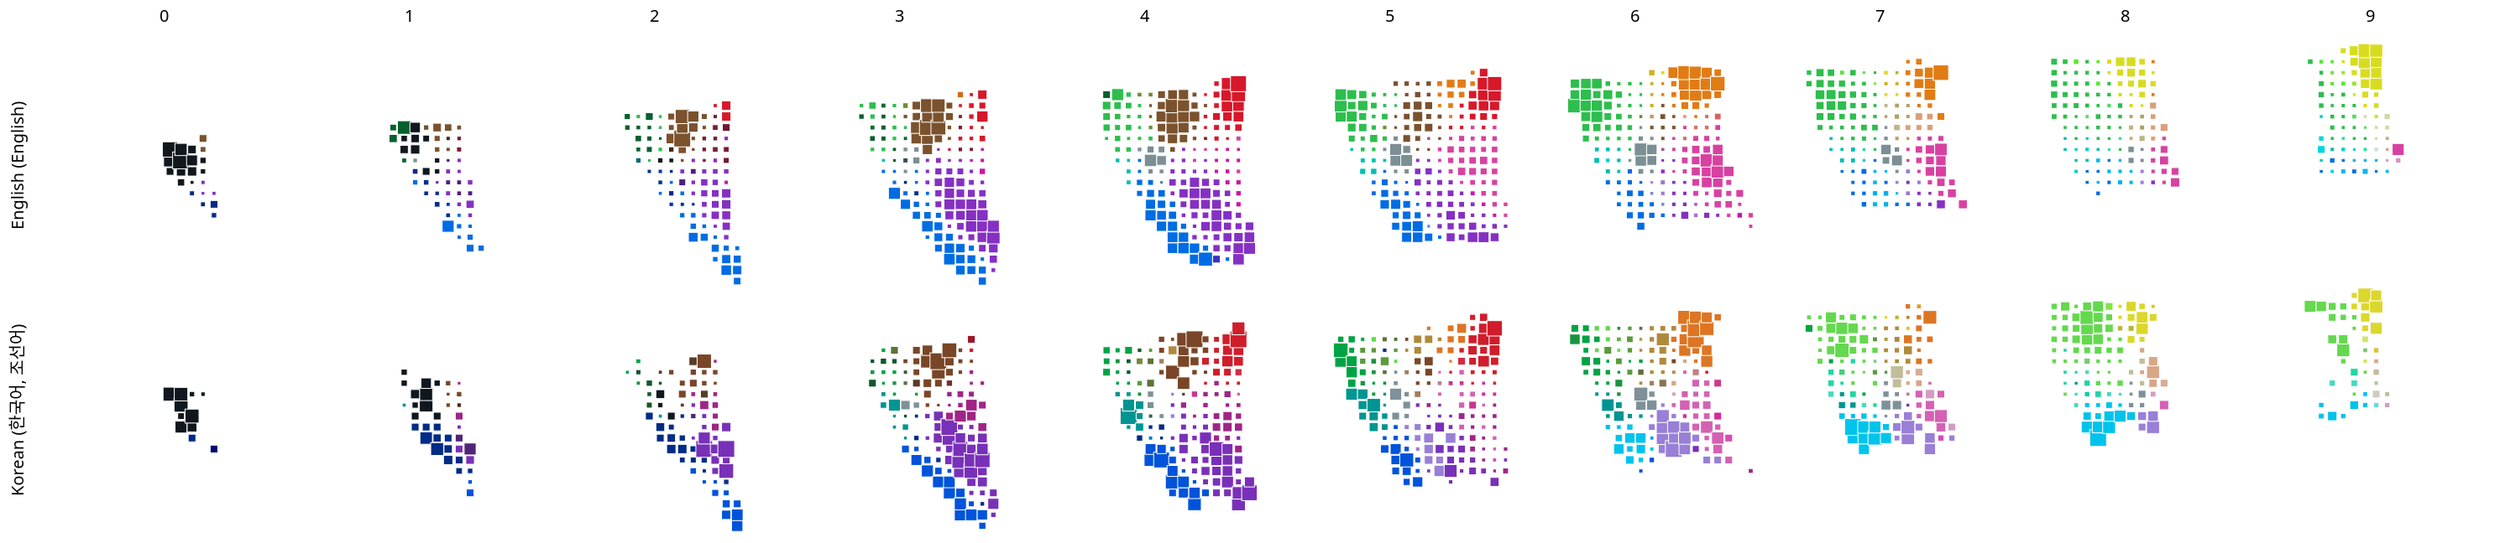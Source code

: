 {
  "$schema": "https://vega.github.io/schema/vega-lite/v3.json",
  "transform": [
    {
      "calculate": "datum.binA + -8",
      "as": "binA2"
    },
    {
      "calculate": "datum.binB + -12",
      "as": "binB2"
    },
    {
      "calculate": "datum.saliency + 4.760647923290102",
      "as": "sal"
    },
    {
      "calculate": "datum.lab",
      "as": "lab2"
    }
  ],
  "config": {
    "view": {
      "stroke": null
    },
    "background": "#fff"
  },
  "facet": {
    "row": {
      "field": "lang",
      "type": "ordinal",
      "header": {
        "title": null
      }
    },
    "column": {
      "field": "binL",
      "type": "ordinal",
      "header": {
        "title": null
      }
    }
  },
  "spacing": {
    "row": -20,
    "column": -20
  },
  "spec": {
    "layer": [
      {
        "height": 144,
        "width": 144,
        "mark": {
          "type": "square",
          "strokeWidth": "0.5",
          "stroke": "white"
        },
        "encoding": {
          "x": {
            "field": "binA2",
            "type": "ordinal",
            "scale": {
              "domain": [
                -12,
                -11,
                -10,
                -9,
                -8,
                -7,
                -6,
                -5,
                -4,
                -3,
                -2,
                -1,
                0,
                1,
                2,
                3,
                4,
                5,
                6,
                7,
                8,
                9
              ]
            },
            "axis": null
          },
          "y": {
            "field": "binB2",
            "type": "ordinal",
            "scale": {
              "domain": [
                9,
                8,
                7,
                6,
                5,
                4,
                3,
                2,
                1,
                0,
                -1,
                -2,
                -3,
                -4,
                -5,
                -6,
                -7,
                -8,
                -9,
                -10,
                -11,
                -12
              ]
            },
            "axis": null
          },
          "detail": {
            "field": "majorTerm",
            "type": "nominal"
          },
          "size": {
            "field": "maxpTC",
            "type": "quantitative",
            "scale": {
              "range": [
                4,
                100
              ],
              "type": "pow",
              "exponent": 2.5,
              "zero": false
            },
            "legend": null
          },
          "opacity": {
            "condition": {
              "selection": "bins",
              "value": 1
            },
            "value": 0
          },
          "color": {
            "field": "majorTerm",
            "type": "nominal",
            "scale": {
              "domain": [
                "blue",
                "green",
                "purple",
                "pink",
                "red",
                "orange",
                "yellow",
                "magenta",
                "lightblue",
                "limegreen",
                "brown",
                "teal",
                "skyblue",
                "turquoise",
                "lightgreen",
                "hotpink",
                "darkblue",
                "gray",
                "aqua",
                "cyan",
                "yellowgreen",
                "darkgreen",
                "lime",
                "maroon",
                "lavender",
                "forestgreen",
                "indigo",
                "navyblue",
                "mintgreen",
                "gold",
                "darkpurple",
                "lightpurple",
                "mint",
                "tan",
                "lilac",
                "darkpink",
                "babyblue",
                "navy",
                "mustard",
                "black",
                "beige",
                "olive",
                "mauve",
                "peach",
                "burntorange",
                "periwinkle",
                "salmon",
                "burgundy",
                "lightpink",
                "coral",
                "darkbrown",
                "bluegray",
                "cream",
                "darkteal",
                "darkgray",
                "white",
                "보라",
                "파랑",
                "연두",
                "하늘",
                "초록",
                "자주",
                "빨강",
                "분홍",
                "연보라",
                "주황",
                "청록",
                "갈",
                "남",
                "노랑",
                "녹",
                "황토",
                "풀",
                "진분홍",
                "에메랄드",
                "검정",
                "다홍",
                "민트",
                "회",
                "핑크",
                "군청",
                "진보라",
                "진녹",
                "연녹",
                "고동",
                "카키",
                "핫핑크",
                "옥",
                "살구",
                "연갈",
                "겨자",
                "올리브",
                "베이지",
                "연초록",
                "연분홍",
                "적갈",
                "개나리",
                "바다",
                "진초록",
                "귤",
                "상아",
                "연노랑",
                "연하늘",
                "진노랑",
                "짙은분홍",
                "진하늘",
                "진빨강",
                "형광",
                "살",
                "금",
                "레몬",
                "진갈",
                "국방",
                "코랄",
                "탁한분홍",
                "진남",
                "짙은회",
                "잔디",
                "옅은갈",
                "미"
              ],
              "range": [
                "rgb(0, 108, 227)",
                "rgb(45, 190, 77)",
                "rgb(133, 48, 195)",
                "rgb(216, 65, 161)",
                "rgb(215, 24, 42)",
                "rgb(225, 124, 21)",
                "rgb(216, 220, 32)",
                "rgb(203, 21, 167)",
                "rgb(0, 183, 238)",
                "rgb(91, 229, 48)",
                "rgb(122, 82, 45)",
                "rgb(0, 190, 178)",
                "rgb(0, 177, 239)",
                "rgb(0, 207, 199)",
                "rgb(85, 221, 100)",
                "rgb(221, 20, 149)",
                "rgb(0, 50, 197)",
                "rgb(123, 143, 148)",
                "rgb(0, 214, 209)",
                "rgb(0, 214, 225)",
                "rgb(150, 227, 49)",
                "rgb(6, 96, 44)",
                "rgb(112, 229, 55)",
                "rgb(120, 30, 51)",
                "rgb(152, 122, 210)",
                "rgb(12, 106, 47)",
                "rgb(62, 48, 192)",
                "rgb(0, 47, 138)",
                "rgb(0, 224, 148)",
                "rgb(207, 177, 33)",
                "rgb(79, 31, 122)",
                "rgb(169, 93, 212)",
                "rgb(46, 224, 157)",
                "rgb(180, 159, 103)",
                "rgb(159, 126, 214)",
                "rgb(202, 43, 121)",
                "rgb(36, 191, 237)",
                "rgb(0, 42, 129)",
                "rgb(195, 175, 36)",
                "rgb(16, 24, 30)",
                "rgb(189, 180, 135)",
                "rgb(110, 139, 55)",
                "rgb(151, 92, 145)",
                "rgb(218, 158, 123)",
                "rgb(212, 104, 22)",
                "rgb(112, 135, 217)",
                "rgb(212, 112, 109)",
                "rgb(112, 27, 50)",
                "rgb(215, 146, 202)",
                "rgb(216, 97, 96)",
                "rgb(61, 39, 28)",
                "rgb(82, 138, 160)",
                "rgb(213, 216, 165)",
                "rgb(0, 107, 116)",
                "rgb(53, 76, 86)",
                "rgb(200, 229, 219)",
                "rgb(121, 48, 184)",
                "rgb(0, 83, 218)",
                "rgb(100, 216, 78)",
                "rgb(0, 195, 236)",
                "rgb(0, 163, 68)",
                "rgb(159, 37, 135)",
                "rgb(208, 29, 43)",
                "rgb(212, 97, 179)",
                "rgb(153, 127, 214)",
                "rgb(221, 117, 35)",
                "rgb(0, 149, 145)",
                "rgb(121, 70, 39)",
                "rgb(0, 43, 134)",
                "rgb(219, 215, 45)",
                "rgb(24, 148, 64)",
                "rgb(176, 138, 60)",
                "rgb(91, 154, 62)",
                "rgb(205, 51, 146)",
                "rgb(34, 214, 163)",
                "rgb(16, 23, 31)",
                "rgb(209, 44, 66)",
                "rgb(69, 219, 189)",
                "rgb(126, 145, 152)",
                "rgb(214, 77, 181)",
                "rgb(14, 47, 142)",
                "rgb(82, 37, 121)",
                "rgb(19, 87, 42)",
                "rgb(118, 204, 111)",
                "rgb(89, 58, 39)",
                "rgb(91, 114, 55)",
                "rgb(212, 41, 154)",
                "rgb(11, 204, 171)",
                "rgb(216, 166, 135)",
                "rgb(162, 126, 93)",
                "rgb(187, 180, 47)",
                "rgb(114, 137, 59)",
                "rgb(194, 189, 154)",
                "rgb(72, 203, 120)",
                "rgb(211, 157, 195)",
                "rgb(119, 46, 42)",
                "rgb(223, 193, 46)",
                "rgb(0, 119, 204)",
                "rgb(0, 88, 47)",
                "rgb(222, 155, 45)",
                "rgb(172, 201, 168)",
                "rgb(208, 230, 107)",
                "rgb(103, 217, 234)",
                "rgb(225, 194, 29)",
                "rgb(203, 61, 137)",
                "rgb(0, 152, 235)",
                "rgb(158, 22, 40)",
                "rgb(129, 231, 72)",
                "rgb(215, 173, 149)",
                "rgb(171, 161, 55)",
                "rgb(209, 230, 101)",
                "rgb(76, 36, 31)",
                "rgb(56, 89, 51)",
                "rgb(193, 126, 126)",
                "rgb(180, 130, 159)",
                "rgb(0, 11, 112)",
                "rgb(55, 86, 95)",
                "rgb(101, 178, 64)",
                "rgb(136, 116, 80)",
                "rgb(204, 205, 193)"
              ]
            },
            "legend": null
          }
        }
      },
      {
        "height": 144,
        "width": 144,
        "selection": {
          "bins": {
            "type": "single",
            "fields": [
              "majorTerm"
            ],
            "on": "mouseover"
          }
        },
        "mark": "square",
        "encoding": {
          "x": {
            "field": "binA2",
            "type": "ordinal",
            "scale": {
              "domain": [
                -12,
                -11,
                -10,
                -9,
                -8,
                -7,
                -6,
                -5,
                -4,
                -3,
                -2,
                -1,
                0,
                1,
                2,
                3,
                4,
                5,
                6,
                7,
                8,
                9
              ]
            },
            "axis": null
          },
          "y": {
            "field": "binB2",
            "type": "ordinal",
            "scale": {
              "domain": [
                9,
                8,
                7,
                6,
                5,
                4,
                3,
                2,
                1,
                0,
                -1,
                -2,
                -3,
                -4,
                -5,
                -6,
                -7,
                -8,
                -9,
                -10,
                -11,
                -12
              ]
            },
            "axis": null
          },
          "opacity": {
            "value": 0
          },
          "size": {
            "value": 81
          },
          "tooltip": [
            {
              "field": "majorTerm",
              "type": "nominal",
              "title": "Max Prob. Term"
            },
            {
              "field": "lab",
              "type": "nominal",
              "title": "Lab (L,a,b)"
            }
          ]
        }
      }
    ],
    "resolve": {
      "scale": {
        "color": "independent"
      }
    }
  },
  "data": {
    "values": [
      {
        "lang": "English (English)",
        "binL": 0,
        "binA": 7,
        "binB": 10,
        "lab": "0,-10,-20",
        "saliency": -1.5,
        "maxpTC": 0.5,
        "majorTerm": "black"
      },
      {
        "lang": "English (English)",
        "binL": 0,
        "binA": 7,
        "binB": 11,
        "lab": "0,-10,-10",
        "saliency": -0.9219280948873623,
        "maxpTC": 0.8,
        "majorTerm": "black"
      },
      {
        "lang": "English (English)",
        "binL": 0,
        "binA": 7,
        "binB": 12,
        "lab": "0,-10,0",
        "saliency": -0.45502065977946415,
        "maxpTC": 0.9259259259259259,
        "majorTerm": "black"
      },
      {
        "lang": "English (English)",
        "binL": 0,
        "binA": 8,
        "binB": 9,
        "lab": "0,0,-30",
        "saliency": -1.9248240667373948,
        "maxpTC": 0.47368421052631576,
        "majorTerm": "black"
      },
      {
        "lang": "English (English)",
        "binL": 0,
        "binA": 8,
        "binB": 10,
        "lab": "0,0,-20",
        "saliency": -1.8716022614097982,
        "maxpTC": 0.6,
        "majorTerm": "black"
      },
      {
        "lang": "English (English)",
        "binL": 0,
        "binA": 8,
        "binB": 11,
        "lab": "0,0,-10",
        "saliency": 0,
        "maxpTC": 1,
        "majorTerm": "black"
      },
      {
        "lang": "English (English)",
        "binL": 0,
        "binA": 8,
        "binB": 12,
        "lab": "0,0,0",
        "saliency": -1.1400677626718574,
        "maxpTC": 0.7647058823529411,
        "majorTerm": "black"
      },
      {
        "lang": "English (English)",
        "binL": 0,
        "binA": 9,
        "binB": 8,
        "lab": "0,10,-40",
        "saliency": -2.9948115448078756,
        "maxpTC": 0.30434782608695654,
        "majorTerm": "navy"
      },
      {
        "lang": "English (English)",
        "binL": 0,
        "binA": 9,
        "binB": 9,
        "lab": "0,10,-30",
        "saliency": -3.4817145729860717,
        "maxpTC": 0.18181818181818182,
        "majorTerm": "black"
      },
      {
        "lang": "English (English)",
        "binL": 0,
        "binA": 9,
        "binB": 10,
        "lab": "0,10,-20",
        "saliency": -1.7709505944546688,
        "maxpTC": 0.6,
        "majorTerm": "black"
      },
      {
        "lang": "English (English)",
        "binL": 0,
        "binA": 9,
        "binB": 11,
        "lab": "0,10,-10",
        "saliency": -1.5058762556041068,
        "maxpTC": 0.6923076923076923,
        "majorTerm": "black"
      },
      {
        "lang": "English (English)",
        "binL": 0,
        "binA": 9,
        "binB": 12,
        "lab": "0,10,0",
        "saliency": -1.879964948727111,
        "maxpTC": 0.5555555555555556,
        "majorTerm": "black"
      },
      {
        "lang": "English (English)",
        "binL": 0,
        "binA": 10,
        "binB": 7,
        "lab": "0,20,-50",
        "saliency": -3.0392894199227984,
        "maxpTC": 0.29545454545454547,
        "majorTerm": "navy"
      },
      {
        "lang": "English (English)",
        "binL": 0,
        "binA": 10,
        "binB": 8,
        "lab": "0,20,-40",
        "saliency": -2.7773627950641693,
        "maxpTC": 0.15384615384615385,
        "majorTerm": "purple"
      },
      {
        "lang": "English (English)",
        "binL": 0,
        "binA": 10,
        "binB": 9,
        "lab": "0,20,-30",
        "saliency": -2.9689185639620974,
        "maxpTC": 0.23076923076923078,
        "majorTerm": "purple"
      },
      {
        "lang": "English (English)",
        "binL": 0,
        "binA": 10,
        "binB": 10,
        "lab": "0,20,-20",
        "saliency": -2.251629167387823,
        "maxpTC": 0.3333333333333333,
        "majorTerm": "black"
      },
      {
        "lang": "English (English)",
        "binL": 0,
        "binA": 10,
        "binB": 11,
        "lab": "0,20,-10",
        "saliency": -1.9219280948873623,
        "maxpTC": 0.4,
        "majorTerm": "black"
      },
      {
        "lang": "English (English)",
        "binL": 0,
        "binA": 10,
        "binB": 12,
        "lab": "0,20,0",
        "saliency": -2.2998963911678914,
        "maxpTC": 0.36363636363636365,
        "majorTerm": "brown"
      },
      {
        "lang": "English (English)",
        "binL": 0,
        "binA": 10,
        "binB": 13,
        "lab": "0,20,10",
        "saliency": -1.5,
        "maxpTC": 0.5,
        "majorTerm": "brown"
      },
      {
        "lang": "English (English)",
        "binL": 0,
        "binA": 11,
        "binB": 6,
        "lab": "0,30,-60",
        "saliency": -2.6688388898504303,
        "maxpTC": 0.3333333333333333,
        "majorTerm": "navy"
      },
      {
        "lang": "English (English)",
        "binL": 0,
        "binA": 11,
        "binB": 7,
        "lab": "0,30,-50",
        "saliency": -1.5,
        "maxpTC": 0.5,
        "majorTerm": "navy"
      },
      {
        "lang": "English (English)",
        "binL": 0,
        "binA": 11,
        "binB": 8,
        "lab": "0,30,-40",
        "saliency": -2.321928094887362,
        "maxpTC": 0.2,
        "majorTerm": "purple"
      },
      {
        "lang": "English (English)",
        "binL": 1,
        "binA": 5,
        "binB": 13,
        "lab": "10,-30,10",
        "saliency": -2.1739731346044096,
        "maxpTC": 0.5294117647058824,
        "majorTerm": "darkgreen"
      },
      {
        "lang": "English (English)",
        "binL": 1,
        "binA": 5,
        "binB": 14,
        "lab": "10,-30,20",
        "saliency": -2.1280852788913944,
        "maxpTC": 0.42857142857142855,
        "majorTerm": "darkgreen"
      },
      {
        "lang": "English (English)",
        "binL": 1,
        "binA": 6,
        "binB": 11,
        "lab": "10,-20,-10",
        "saliency": -3.09306920777189,
        "maxpTC": 0.2857142857142857,
        "majorTerm": "darkgreen"
      },
      {
        "lang": "English (English)",
        "binL": 1,
        "binA": 6,
        "binB": 12,
        "lab": "10,-20,0",
        "saliency": -1.9192112991783832,
        "maxpTC": 0.5357142857142857,
        "majorTerm": "black"
      },
      {
        "lang": "English (English)",
        "binL": 1,
        "binA": 6,
        "binB": 13,
        "lab": "10,-20,10",
        "saliency": -2.8228240982774384,
        "maxpTC": 0.41379310344827586,
        "majorTerm": "black"
      },
      {
        "lang": "English (English)",
        "binL": 1,
        "binA": 6,
        "binB": 14,
        "lab": "10,-20,20",
        "saliency": -0.6500224216483541,
        "maxpTC": 0.8333333333333334,
        "majorTerm": "darkgreen"
      },
      {
        "lang": "English (English)",
        "binL": 1,
        "binA": 7,
        "binB": 9,
        "lab": "10,-10,-30",
        "saliency": -2.197159723424149,
        "maxpTC": 0.3333333333333333,
        "majorTerm": "blue"
      },
      {
        "lang": "English (English)",
        "binL": 1,
        "binA": 7,
        "binB": 10,
        "lab": "10,-10,-20",
        "saliency": -2.549523459597832,
        "maxpTC": 0.35714285714285715,
        "majorTerm": "navyblue"
      },
      {
        "lang": "English (English)",
        "binL": 1,
        "binA": 7,
        "binB": 11,
        "lab": "10,-10,-10",
        "saliency": -2.25,
        "maxpTC": 0.25,
        "majorTerm": "gray"
      },
      {
        "lang": "English (English)",
        "binL": 1,
        "binA": 7,
        "binB": 12,
        "lab": "10,-10,0",
        "saliency": -1.5709505944546687,
        "maxpTC": 0.6,
        "majorTerm": "black"
      },
      {
        "lang": "English (English)",
        "binL": 1,
        "binA": 7,
        "binB": 13,
        "lab": "10,-10,10",
        "saliency": -1.8676338909712125,
        "maxpTC": 0.5454545454545454,
        "majorTerm": "black"
      },
      {
        "lang": "English (English)",
        "binL": 1,
        "binA": 7,
        "binB": 14,
        "lab": "10,-10,20",
        "saliency": -1.2516291673878228,
        "maxpTC": 0.6666666666666666,
        "majorTerm": "black"
      },
      {
        "lang": "English (English)",
        "binL": 1,
        "binA": 8,
        "binB": 8,
        "lab": "10,0,-40",
        "saliency": -2.4914571853658245,
        "maxpTC": 0.27586206896551724,
        "majorTerm": "navyblue"
      },
      {
        "lang": "English (English)",
        "binL": 1,
        "binA": 8,
        "binB": 9,
        "lab": "10,0,-30",
        "saliency": -2.6079924876061678,
        "maxpTC": 0.34615384615384615,
        "majorTerm": "navyblue"
      },
      {
        "lang": "English (English)",
        "binL": 1,
        "binA": 8,
        "binB": 10,
        "lab": "10,0,-20",
        "saliency": -1.792481250360578,
        "maxpTC": 0.5,
        "majorTerm": "black"
      },
      {
        "lang": "English (English)",
        "binL": 1,
        "binA": 8,
        "binB": 13,
        "lab": "10,0,10",
        "saliency": -2.349601752714581,
        "maxpTC": 0.4375,
        "majorTerm": "black"
      },
      {
        "lang": "English (English)",
        "binL": 1,
        "binA": 8,
        "binB": 14,
        "lab": "10,0,20",
        "saliency": -1.9182958340544893,
        "maxpTC": 0.3333333333333333,
        "majorTerm": "brown"
      },
      {
        "lang": "English (English)",
        "binL": 1,
        "binA": 9,
        "binB": 7,
        "lab": "10,10,-50",
        "saliency": -2.903372357934144,
        "maxpTC": 0.35135135135135137,
        "majorTerm": "navyblue"
      },
      {
        "lang": "English (English)",
        "binL": 1,
        "binA": 9,
        "binB": 8,
        "lab": "10,10,-40",
        "saliency": -2.952819531114783,
        "maxpTC": 0.25,
        "majorTerm": "navyblue"
      },
      {
        "lang": "English (English)",
        "binL": 1,
        "binA": 9,
        "binB": 9,
        "lab": "10,10,-30",
        "saliency": -3.43971065015136,
        "maxpTC": 0.14814814814814814,
        "majorTerm": "purple"
      },
      {
        "lang": "English (English)",
        "binL": 1,
        "binA": 9,
        "binB": 10,
        "lab": "10,10,-20",
        "saliency": -2.7516291673878226,
        "maxpTC": 0.3333333333333333,
        "majorTerm": "black"
      },
      {
        "lang": "English (English)",
        "binL": 1,
        "binA": 9,
        "binB": 11,
        "lab": "10,10,-10",
        "saliency": -2.4193819456463714,
        "maxpTC": 0.3333333333333333,
        "majorTerm": "black"
      },
      {
        "lang": "English (English)",
        "binL": 1,
        "binA": 9,
        "binB": 12,
        "lab": "10,10,0",
        "saliency": -1.9182958340544893,
        "maxpTC": 0.3333333333333333,
        "majorTerm": "brown"
      },
      {
        "lang": "English (English)",
        "binL": 1,
        "binA": 9,
        "binB": 13,
        "lab": "10,10,10",
        "saliency": -1.914341183612352,
        "maxpTC": 0.38461538461538464,
        "majorTerm": "brown"
      },
      {
        "lang": "English (English)",
        "binL": 1,
        "binA": 9,
        "binB": 14,
        "lab": "10,10,20",
        "saliency": -1.4355205042826666,
        "maxpTC": 0.5555555555555556,
        "majorTerm": "brown"
      },
      {
        "lang": "English (English)",
        "binL": 1,
        "binA": 10,
        "binB": 5,
        "lab": "10,20,-70",
        "saliency": -0.8112781244591328,
        "maxpTC": 0.75,
        "majorTerm": "blue"
      },
      {
        "lang": "English (English)",
        "binL": 1,
        "binA": 10,
        "binB": 6,
        "lab": "10,20,-60",
        "saliency": -3.004484472591055,
        "maxpTC": 0.2807017543859649,
        "majorTerm": "navyblue"
      },
      {
        "lang": "English (English)",
        "binL": 1,
        "binA": 10,
        "binB": 7,
        "lab": "10,20,-50",
        "saliency": -3.2862533477492786,
        "maxpTC": 0.21153846153846154,
        "majorTerm": "darkblue"
      },
      {
        "lang": "English (English)",
        "binL": 1,
        "binA": 10,
        "binB": 8,
        "lab": "10,20,-40",
        "saliency": -3.0343650408668417,
        "maxpTC": 0.3076923076923077,
        "majorTerm": "purple"
      },
      {
        "lang": "English (English)",
        "binL": 1,
        "binA": 10,
        "binB": 9,
        "lab": "10,20,-30",
        "saliency": -3.0225797618424917,
        "maxpTC": 0.3,
        "majorTerm": "darkpurple"
      },
      {
        "lang": "English (English)",
        "binL": 1,
        "binA": 10,
        "binB": 10,
        "lab": "10,20,-20",
        "saliency": -2.991567484591736,
        "maxpTC": 0.2962962962962963,
        "majorTerm": "purple"
      },
      {
        "lang": "English (English)",
        "binL": 1,
        "binA": 10,
        "binB": 11,
        "lab": "10,20,-10",
        "saliency": -3.880179922675737,
        "maxpTC": 0.14285714285714285,
        "majorTerm": "darkpurple"
      },
      {
        "lang": "English (English)",
        "binL": 1,
        "binA": 10,
        "binB": 12,
        "lab": "10,20,0",
        "saliency": -2.974937501201927,
        "maxpTC": 0.2222222222222222,
        "majorTerm": "brown"
      },
      {
        "lang": "English (English)",
        "binL": 1,
        "binA": 10,
        "binB": 13,
        "lab": "10,20,10",
        "saliency": -3.460529532471631,
        "maxpTC": 0.22857142857142856,
        "majorTerm": "darkbrown"
      },
      {
        "lang": "English (English)",
        "binL": 1,
        "binA": 10,
        "binB": 14,
        "lab": "10,20,20",
        "saliency": -2.3826831892554923,
        "maxpTC": 0.48,
        "majorTerm": "brown"
      },
      {
        "lang": "English (English)",
        "binL": 1,
        "binA": 11,
        "binB": 4,
        "lab": "10,30,-80",
        "saliency": -2.5032583347756456,
        "maxpTC": 0.2222222222222222,
        "majorTerm": "blue"
      },
      {
        "lang": "English (English)",
        "binL": 1,
        "binA": 11,
        "binB": 5,
        "lab": "10,30,-70",
        "saliency": -3.3445676411582834,
        "maxpTC": 0.31868131868131866,
        "majorTerm": "blue"
      },
      {
        "lang": "English (English)",
        "binL": 1,
        "binA": 11,
        "binB": 6,
        "lab": "10,30,-60",
        "saliency": -3.3347817698186466,
        "maxpTC": 0.2,
        "majorTerm": "blue"
      },
      {
        "lang": "English (English)",
        "binL": 1,
        "binA": 11,
        "binB": 7,
        "lab": "10,30,-50",
        "saliency": -3.2393311395757385,
        "maxpTC": 0.27419354838709675,
        "majorTerm": "purple"
      },
      {
        "lang": "English (English)",
        "binL": 1,
        "binA": 11,
        "binB": 8,
        "lab": "10,30,-40",
        "saliency": -3.255682484881911,
        "maxpTC": 0.28,
        "majorTerm": "darkpurple"
      },
      {
        "lang": "English (English)",
        "binL": 1,
        "binA": 11,
        "binB": 9,
        "lab": "10,30,-30",
        "saliency": -3.179951912970136,
        "maxpTC": 0.2894736842105263,
        "majorTerm": "darkpurple"
      },
      {
        "lang": "English (English)",
        "binL": 1,
        "binA": 11,
        "binB": 10,
        "lab": "10,30,-20",
        "saliency": -3.565079515030719,
        "maxpTC": 0.2222222222222222,
        "majorTerm": "purple"
      },
      {
        "lang": "English (English)",
        "binL": 1,
        "binA": 11,
        "binB": 11,
        "lab": "10,30,-10",
        "saliency": -3.6015152803175137,
        "maxpTC": 0.23333333333333334,
        "majorTerm": "purple"
      },
      {
        "lang": "English (English)",
        "binL": 1,
        "binA": 11,
        "binB": 12,
        "lab": "10,30,0",
        "saliency": -3.1329440449809582,
        "maxpTC": 0.3076923076923077,
        "majorTerm": "maroon"
      },
      {
        "lang": "English (English)",
        "binL": 1,
        "binA": 11,
        "binB": 13,
        "lab": "10,30,10",
        "saliency": -3.0466015029569347,
        "maxpTC": 0.2571428571428571,
        "majorTerm": "maroon"
      },
      {
        "lang": "English (English)",
        "binL": 1,
        "binA": 11,
        "binB": 14,
        "lab": "10,30,20",
        "saliency": -3.017451148538238,
        "maxpTC": 0.2903225806451613,
        "majorTerm": "brown"
      },
      {
        "lang": "English (English)",
        "binL": 1,
        "binA": 12,
        "binB": 3,
        "lab": "10,40,-90",
        "saliency": -1.75,
        "maxpTC": 0.5,
        "majorTerm": "blue"
      },
      {
        "lang": "English (English)",
        "binL": 1,
        "binA": 12,
        "binB": 4,
        "lab": "10,40,-80",
        "saliency": -2.5184159662594707,
        "maxpTC": 0.391304347826087,
        "majorTerm": "blue"
      },
      {
        "lang": "English (English)",
        "binL": 1,
        "binA": 12,
        "binB": 5,
        "lab": "10,40,-70",
        "saliency": -3.535430518510087,
        "maxpTC": 0.2413793103448276,
        "majorTerm": "blue"
      },
      {
        "lang": "English (English)",
        "binL": 1,
        "binA": 12,
        "binB": 6,
        "lab": "10,40,-60",
        "saliency": -3.2716278784523847,
        "maxpTC": 0.2777777777777778,
        "majorTerm": "purple"
      },
      {
        "lang": "English (English)",
        "binL": 1,
        "binA": 12,
        "binB": 7,
        "lab": "10,40,-50",
        "saliency": -1.9898980954642875,
        "maxpTC": 0.5333333333333333,
        "majorTerm": "purple"
      },
      {
        "lang": "English (English)",
        "binL": 1,
        "binA": 12,
        "binB": 8,
        "lab": "10,40,-40",
        "saliency": -2.6464393446710153,
        "maxpTC": 0.3,
        "majorTerm": "darkpurple"
      },
      {
        "lang": "English (English)",
        "binL": 1,
        "binA": 12,
        "binB": 9,
        "lab": "10,40,-30",
        "saliency": -2.2516291673878226,
        "maxpTC": 0.3333333333333333,
        "majorTerm": "purple"
      },
      {
        "lang": "English (English)",
        "binL": 1,
        "binA": 13,
        "binB": 3,
        "lab": "10,50,-90",
        "saliency": -2.321928094887362,
        "maxpTC": 0.4,
        "majorTerm": "blue"
      },
      {
        "lang": "English (English)",
        "binL": 2,
        "binA": 4,
        "binB": 14,
        "lab": "20,-40,20",
        "saliency": -2.084962500721156,
        "maxpTC": 0.3333333333333333,
        "majorTerm": "darkgreen"
      },
      {
        "lang": "English (English)",
        "binL": 2,
        "binA": 4,
        "binB": 15,
        "lab": "20,-40,30",
        "saliency": -2.2584598927441624,
        "maxpTC": 0.3888888888888889,
        "majorTerm": "darkgreen"
      },
      {
        "lang": "English (English)",
        "binL": 2,
        "binA": 5,
        "binB": 11,
        "lab": "20,-30,-10",
        "saliency": -2.2516291673878226,
        "maxpTC": 0.3333333333333333,
        "majorTerm": "darkteal"
      },
      {
        "lang": "English (English)",
        "binL": 2,
        "binA": 5,
        "binB": 12,
        "lab": "20,-30,0",
        "saliency": -2.5974058114255176,
        "maxpTC": 0.28,
        "majorTerm": "darkgreen"
      },
      {
        "lang": "English (English)",
        "binL": 2,
        "binA": 5,
        "binB": 13,
        "lab": "20,-30,10",
        "saliency": -2.9863745048520527,
        "maxpTC": 0.41304347826086957,
        "majorTerm": "darkgreen"
      },
      {
        "lang": "English (English)",
        "binL": 2,
        "binA": 5,
        "binB": 14,
        "lab": "20,-30,20",
        "saliency": -2.7899185002905607,
        "maxpTC": 0.26666666666666666,
        "majorTerm": "darkgreen"
      },
      {
        "lang": "English (English)",
        "binL": 2,
        "binA": 5,
        "binB": 15,
        "lab": "20,-30,30",
        "saliency": -2.96497606796747,
        "maxpTC": 0.23809523809523808,
        "majorTerm": "green"
      },
      {
        "lang": "English (English)",
        "binL": 2,
        "binA": 6,
        "binB": 10,
        "lab": "20,-20,-20",
        "saliency": -3.6339740759971586,
        "maxpTC": 0.2222222222222222,
        "majorTerm": "navyblue"
      },
      {
        "lang": "English (English)",
        "binL": 2,
        "binA": 6,
        "binB": 11,
        "lab": "20,-20,-10",
        "saliency": -4.218128820706466,
        "maxpTC": 0.1111111111111111,
        "majorTerm": "green"
      },
      {
        "lang": "English (English)",
        "binL": 2,
        "binA": 6,
        "binB": 12,
        "lab": "20,-20,0",
        "saliency": -2.6310519594886106,
        "maxpTC": 0.375,
        "majorTerm": "darkgreen"
      },
      {
        "lang": "English (English)",
        "binL": 2,
        "binA": 6,
        "binB": 13,
        "lab": "20,-20,10",
        "saliency": -3.1736606896881847,
        "maxpTC": 0.32,
        "majorTerm": "darkgreen"
      },
      {
        "lang": "English (English)",
        "binL": 2,
        "binA": 6,
        "binB": 14,
        "lab": "20,-20,20",
        "saliency": -3.25628868271437,
        "maxpTC": 0.2564102564102564,
        "majorTerm": "darkgreen"
      },
      {
        "lang": "English (English)",
        "binL": 2,
        "binA": 6,
        "binB": 15,
        "lab": "20,-20,30",
        "saliency": -2.1179631753145163,
        "maxpTC": 0.5,
        "majorTerm": "darkgreen"
      },
      {
        "lang": "English (English)",
        "binL": 2,
        "binA": 7,
        "binB": 8,
        "lab": "20,-10,-40",
        "saliency": -2.98345859334435,
        "maxpTC": 0.1875,
        "majorTerm": "blue"
      },
      {
        "lang": "English (English)",
        "binL": 2,
        "binA": 7,
        "binB": 9,
        "lab": "20,-10,-30",
        "saliency": -2.8040322123746853,
        "maxpTC": 0.2631578947368421,
        "majorTerm": "navyblue"
      },
      {
        "lang": "English (English)",
        "binL": 2,
        "binA": 7,
        "binB": 10,
        "lab": "20,-10,-20",
        "saliency": -3.3206588342592758,
        "maxpTC": 0.23076923076923078,
        "majorTerm": "darkblue"
      },
      {
        "lang": "English (English)",
        "binL": 2,
        "binA": 7,
        "binB": 11,
        "lab": "20,-10,-10",
        "saliency": -2.7516291673878226,
        "maxpTC": 0.3333333333333333,
        "majorTerm": "black"
      },
      {
        "lang": "English (English)",
        "binL": 2,
        "binA": 7,
        "binB": 12,
        "lab": "20,-10,0",
        "saliency": -2.25,
        "maxpTC": 0.25,
        "majorTerm": "green"
      },
      {
        "lang": "English (English)",
        "binL": 2,
        "binA": 7,
        "binB": 13,
        "lab": "20,-10,10",
        "saliency": -3.373557262275185,
        "maxpTC": 0.13333333333333333,
        "majorTerm": "darkgreen"
      },
      {
        "lang": "English (English)",
        "binL": 2,
        "binA": 7,
        "binB": 14,
        "lab": "20,-10,20",
        "saliency": -2.8910611120726526,
        "maxpTC": 0.16666666666666666,
        "majorTerm": "green"
      },
      {
        "lang": "English (English)",
        "binL": 2,
        "binA": 7,
        "binB": 15,
        "lab": "20,-10,30",
        "saliency": -3.2516291673878226,
        "maxpTC": 0.16666666666666666,
        "majorTerm": "green"
      },
      {
        "lang": "English (English)",
        "binL": 2,
        "binA": 8,
        "binB": 7,
        "lab": "20,0,-50",
        "saliency": -2.8512513530159262,
        "maxpTC": 0.25,
        "majorTerm": "darkblue"
      },
      {
        "lang": "English (English)",
        "binL": 2,
        "binA": 8,
        "binB": 8,
        "lab": "20,0,-40",
        "saliency": -2.4188304032841668,
        "maxpTC": 0.3333333333333333,
        "majorTerm": "navyblue"
      },
      {
        "lang": "English (English)",
        "binL": 2,
        "binA": 8,
        "binB": 9,
        "lab": "20,0,-30",
        "saliency": -3.27280432733462,
        "maxpTC": 0.19047619047619047,
        "majorTerm": "blue"
      },
      {
        "lang": "English (English)",
        "binL": 2,
        "binA": 8,
        "binB": 10,
        "lab": "20,0,-20",
        "saliency": -3.4548223999466066,
        "maxpTC": 0.17647058823529413,
        "majorTerm": "navy"
      },
      {
        "lang": "English (English)",
        "binL": 2,
        "binA": 8,
        "binB": 11,
        "lab": "20,0,-10",
        "saliency": -2.481714572986073,
        "maxpTC": 0.2727272727272727,
        "majorTerm": "black"
      },
      {
        "lang": "English (English)",
        "binL": 2,
        "binA": 8,
        "binB": 12,
        "lab": "20,0,0",
        "saliency": -2.4193819456463714,
        "maxpTC": 0.3333333333333333,
        "majorTerm": "darkbrown"
      },
      {
        "lang": "English (English)",
        "binL": 2,
        "binA": 8,
        "binB": 13,
        "lab": "20,0,10",
        "saliency": -1.3752793655393791,
        "maxpTC": 0.6666666666666666,
        "majorTerm": "brown"
      },
      {
        "lang": "English (English)",
        "binL": 2,
        "binA": 8,
        "binB": 14,
        "lab": "20,0,20",
        "saliency": -2.2920717524577867,
        "maxpTC": 0.3684210526315789,
        "majorTerm": "brown"
      },
      {
        "lang": "English (English)",
        "binL": 2,
        "binA": 8,
        "binB": 15,
        "lab": "20,0,30",
        "saliency": -2.2810361125534233,
        "maxpTC": 0.4444444444444444,
        "majorTerm": "brown"
      },
      {
        "lang": "English (English)",
        "binL": 2,
        "binA": 9,
        "binB": 6,
        "lab": "20,10,-60",
        "saliency": -2.6068715178855317,
        "maxpTC": 0.32653061224489793,
        "majorTerm": "blue"
      },
      {
        "lang": "English (English)",
        "binL": 2,
        "binA": 9,
        "binB": 7,
        "lab": "20,10,-50",
        "saliency": -3.0863199139166926,
        "maxpTC": 0.21739130434782608,
        "majorTerm": "navyblue"
      },
      {
        "lang": "English (English)",
        "binL": 2,
        "binA": 9,
        "binB": 8,
        "lab": "20,10,-40",
        "saliency": -3.5019297389591615,
        "maxpTC": 0.2692307692307692,
        "majorTerm": "blue"
      },
      {
        "lang": "English (English)",
        "binL": 2,
        "binA": 9,
        "binB": 9,
        "lab": "20,10,-30",
        "saliency": -2.614369445886757,
        "maxpTC": 0.4444444444444444,
        "majorTerm": "darkpurple"
      },
      {
        "lang": "English (English)",
        "binL": 2,
        "binA": 9,
        "binB": 10,
        "lab": "20,10,-20",
        "saliency": -3.2728043273346197,
        "maxpTC": 0.2857142857142857,
        "majorTerm": "purple"
      },
      {
        "lang": "English (English)",
        "binL": 2,
        "binA": 9,
        "binB": 11,
        "lab": "20,10,-10",
        "saliency": -3.2516291673878226,
        "maxpTC": 0.16666666666666666,
        "majorTerm": "brown"
      },
      {
        "lang": "English (English)",
        "binL": 2,
        "binA": 9,
        "binB": 12,
        "lab": "20,10,0",
        "saliency": -2.4092672522514684,
        "maxpTC": 0.5294117647058824,
        "majorTerm": "brown"
      },
      {
        "lang": "English (English)",
        "binL": 2,
        "binA": 9,
        "binB": 13,
        "lab": "20,10,10",
        "saliency": 0,
        "maxpTC": 1,
        "majorTerm": "brown"
      },
      {
        "lang": "English (English)",
        "binL": 2,
        "binA": 9,
        "binB": 14,
        "lab": "20,10,20",
        "saliency": -1.56151018873626,
        "maxpTC": 0.72,
        "majorTerm": "brown"
      },
      {
        "lang": "English (English)",
        "binL": 2,
        "binA": 9,
        "binB": 15,
        "lab": "20,10,30",
        "saliency": -0.6998578570269279,
        "maxpTC": 0.8636363636363636,
        "majorTerm": "brown"
      },
      {
        "lang": "English (English)",
        "binL": 2,
        "binA": 10,
        "binB": 4,
        "lab": "20,20,-80",
        "saliency": -1.5487949406953985,
        "maxpTC": 0.625,
        "majorTerm": "blue"
      },
      {
        "lang": "English (English)",
        "binL": 2,
        "binA": 10,
        "binB": 5,
        "lab": "20,20,-70",
        "saliency": -2.722313797266733,
        "maxpTC": 0.4074074074074074,
        "majorTerm": "blue"
      },
      {
        "lang": "English (English)",
        "binL": 2,
        "binA": 10,
        "binB": 6,
        "lab": "20,20,-60",
        "saliency": -2.7288833708293816,
        "maxpTC": 0.33962264150943394,
        "majorTerm": "blue"
      },
      {
        "lang": "English (English)",
        "binL": 2,
        "binA": 10,
        "binB": 7,
        "lab": "20,20,-50",
        "saliency": -3.8488846166291197,
        "maxpTC": 0.12903225806451613,
        "majorTerm": "navyblue"
      },
      {
        "lang": "English (English)",
        "binL": 2,
        "binA": 10,
        "binB": 8,
        "lab": "20,20,-40",
        "saliency": -3.1207505427313436,
        "maxpTC": 0.2608695652173913,
        "majorTerm": "purple"
      },
      {
        "lang": "English (English)",
        "binL": 2,
        "binA": 10,
        "binB": 9,
        "lab": "20,20,-30",
        "saliency": -2.7570754133139395,
        "maxpTC": 0.2608695652173913,
        "majorTerm": "purple"
      },
      {
        "lang": "English (English)",
        "binL": 2,
        "binA": 10,
        "binB": 10,
        "lab": "20,20,-20",
        "saliency": -3.0382975702780186,
        "maxpTC": 0.36,
        "majorTerm": "darkpurple"
      },
      {
        "lang": "English (English)",
        "binL": 2,
        "binA": 10,
        "binB": 11,
        "lab": "20,20,-10",
        "saliency": -3.4992275471326932,
        "maxpTC": 0.23529411764705882,
        "majorTerm": "purple"
      },
      {
        "lang": "English (English)",
        "binL": 2,
        "binA": 10,
        "binB": 12,
        "lab": "20,20,0",
        "saliency": -3.5368867237421666,
        "maxpTC": 0.15789473684210525,
        "majorTerm": "brown"
      },
      {
        "lang": "English (English)",
        "binL": 2,
        "binA": 10,
        "binB": 13,
        "lab": "20,20,10",
        "saliency": -3.25,
        "maxpTC": 0.25,
        "majorTerm": "brown"
      },
      {
        "lang": "English (English)",
        "binL": 2,
        "binA": 10,
        "binB": 14,
        "lab": "20,20,20",
        "saliency": -1.9402062122932031,
        "maxpTC": 0.6052631578947368,
        "majorTerm": "brown"
      },
      {
        "lang": "English (English)",
        "binL": 2,
        "binA": 10,
        "binB": 15,
        "lab": "20,20,30",
        "saliency": -1.523009654835499,
        "maxpTC": 0.7083333333333334,
        "majorTerm": "brown"
      },
      {
        "lang": "English (English)",
        "binL": 2,
        "binA": 11,
        "binB": 4,
        "lab": "20,30,-80",
        "saliency": -2.2197716826673677,
        "maxpTC": 0.5254237288135594,
        "majorTerm": "blue"
      },
      {
        "lang": "English (English)",
        "binL": 2,
        "binA": 11,
        "binB": 5,
        "lab": "20,30,-70",
        "saliency": -3.0272983663491586,
        "maxpTC": 0.2786885245901639,
        "majorTerm": "blue"
      },
      {
        "lang": "English (English)",
        "binL": 2,
        "binA": 11,
        "binB": 6,
        "lab": "20,30,-60",
        "saliency": -3.0692750707107126,
        "maxpTC": 0.32,
        "majorTerm": "purple"
      },
      {
        "lang": "English (English)",
        "binL": 2,
        "binA": 11,
        "binB": 7,
        "lab": "20,30,-50",
        "saliency": -3.008152374935751,
        "maxpTC": 0.358974358974359,
        "majorTerm": "purple"
      },
      {
        "lang": "English (English)",
        "binL": 2,
        "binA": 11,
        "binB": 8,
        "lab": "20,30,-40",
        "saliency": -2.8820230152284156,
        "maxpTC": 0.45454545454545453,
        "majorTerm": "purple"
      },
      {
        "lang": "English (English)",
        "binL": 2,
        "binA": 11,
        "binB": 9,
        "lab": "20,30,-30",
        "saliency": -2.707554798865899,
        "maxpTC": 0.46875,
        "majorTerm": "purple"
      },
      {
        "lang": "English (English)",
        "binL": 2,
        "binA": 11,
        "binB": 10,
        "lab": "20,30,-20",
        "saliency": -3.408356856599719,
        "maxpTC": 0.3103448275862069,
        "majorTerm": "purple"
      },
      {
        "lang": "English (English)",
        "binL": 2,
        "binA": 11,
        "binB": 11,
        "lab": "20,30,-10",
        "saliency": -3.657192532924142,
        "maxpTC": 0.17647058823529413,
        "majorTerm": "maroon"
      },
      {
        "lang": "English (English)",
        "binL": 2,
        "binA": 11,
        "binB": 12,
        "lab": "20,30,0",
        "saliency": -3.3438095319813894,
        "maxpTC": 0.2647058823529412,
        "majorTerm": "maroon"
      },
      {
        "lang": "English (English)",
        "binL": 2,
        "binA": 11,
        "binB": 13,
        "lab": "20,30,10",
        "saliency": -2.981899203521824,
        "maxpTC": 0.27586206896551724,
        "majorTerm": "maroon"
      },
      {
        "lang": "English (English)",
        "binL": 2,
        "binA": 11,
        "binB": 14,
        "lab": "20,30,20",
        "saliency": -3.51599231533503,
        "maxpTC": 0.23684210526315788,
        "majorTerm": "brown"
      },
      {
        "lang": "English (English)",
        "binL": 2,
        "binA": 11,
        "binB": 15,
        "lab": "20,30,30",
        "saliency": -2.827136854439544,
        "maxpTC": 0.37735849056603776,
        "majorTerm": "brown"
      },
      {
        "lang": "English (English)",
        "binL": 2,
        "binA": 12,
        "binB": 2,
        "lab": "20,40,-100",
        "saliency": -2.4193819456463714,
        "maxpTC": 0.3333333333333333,
        "majorTerm": "blue"
      },
      {
        "lang": "English (English)",
        "binL": 2,
        "binA": 12,
        "binB": 3,
        "lab": "20,40,-90",
        "saliency": -2.568030198781471,
        "maxpTC": 0.5229357798165137,
        "majorTerm": "blue"
      },
      {
        "lang": "English (English)",
        "binL": 2,
        "binA": 12,
        "binB": 4,
        "lab": "20,40,-80",
        "saliency": -3.620691736394692,
        "maxpTC": 0.2558139534883721,
        "majorTerm": "blue"
      },
      {
        "lang": "English (English)",
        "binL": 2,
        "binA": 12,
        "binB": 5,
        "lab": "20,40,-70",
        "saliency": -3.617703642029174,
        "maxpTC": 0.20987654320987653,
        "majorTerm": "purple"
      },
      {
        "lang": "English (English)",
        "binL": 2,
        "binA": 12,
        "binB": 6,
        "lab": "20,40,-60",
        "saliency": -2.46330994637169,
        "maxpTC": 0.5396825396825397,
        "majorTerm": "purple"
      },
      {
        "lang": "English (English)",
        "binL": 2,
        "binA": 12,
        "binB": 7,
        "lab": "20,40,-50",
        "saliency": -2.750445530476897,
        "maxpTC": 0.5,
        "majorTerm": "purple"
      },
      {
        "lang": "English (English)",
        "binL": 2,
        "binA": 12,
        "binB": 8,
        "lab": "20,40,-40",
        "saliency": -2.52157592109403,
        "maxpTC": 0.49122807017543857,
        "majorTerm": "purple"
      },
      {
        "lang": "English (English)",
        "binL": 2,
        "binA": 12,
        "binB": 9,
        "lab": "20,40,-30",
        "saliency": -3.2531010712821757,
        "maxpTC": 0.4057971014492754,
        "majorTerm": "purple"
      },
      {
        "lang": "English (English)",
        "binL": 2,
        "binA": 12,
        "binB": 10,
        "lab": "20,40,-20",
        "saliency": -3.272111955689693,
        "maxpTC": 0.3508771929824561,
        "majorTerm": "purple"
      },
      {
        "lang": "English (English)",
        "binL": 2,
        "binA": 12,
        "binB": 11,
        "lab": "20,40,-10",
        "saliency": -3.8023005222807464,
        "maxpTC": 0.2641509433962264,
        "majorTerm": "purple"
      },
      {
        "lang": "English (English)",
        "binL": 2,
        "binA": 12,
        "binB": 12,
        "lab": "20,40,0",
        "saliency": -3.7759663754846344,
        "maxpTC": 0.35384615384615387,
        "majorTerm": "maroon"
      },
      {
        "lang": "English (English)",
        "binL": 2,
        "binA": 12,
        "binB": 13,
        "lab": "20,40,10",
        "saliency": -3.508555388979677,
        "maxpTC": 0.2765957446808511,
        "majorTerm": "maroon"
      },
      {
        "lang": "English (English)",
        "binL": 2,
        "binA": 12,
        "binB": 14,
        "lab": "20,40,20",
        "saliency": -3.3563479681501907,
        "maxpTC": 0.3559322033898305,
        "majorTerm": "maroon"
      },
      {
        "lang": "English (English)",
        "binL": 2,
        "binA": 12,
        "binB": 15,
        "lab": "20,40,30",
        "saliency": -3.7393870008163805,
        "maxpTC": 0.22916666666666666,
        "majorTerm": "maroon"
      },
      {
        "lang": "English (English)",
        "binL": 2,
        "binA": 12,
        "binB": 16,
        "lab": "20,40,40",
        "saliency": -3.121928094887362,
        "maxpTC": 0.2,
        "majorTerm": "red"
      },
      {
        "lang": "English (English)",
        "binL": 2,
        "binA": 13,
        "binB": 1,
        "lab": "20,50,-110",
        "saliency": -1.5157895841746822,
        "maxpTC": 0.6666666666666666,
        "majorTerm": "blue"
      },
      {
        "lang": "English (English)",
        "binL": 2,
        "binA": 13,
        "binB": 2,
        "lab": "20,50,-100",
        "saliency": -2.424872493802748,
        "maxpTC": 0.5885714285714285,
        "majorTerm": "blue"
      },
      {
        "lang": "English (English)",
        "binL": 2,
        "binA": 13,
        "binB": 3,
        "lab": "20,50,-90",
        "saliency": -3.0970234702910835,
        "maxpTC": 0.38620689655172413,
        "majorTerm": "blue"
      },
      {
        "lang": "English (English)",
        "binL": 2,
        "binA": 13,
        "binB": 4,
        "lab": "20,50,-80",
        "saliency": -3.3213438656020733,
        "maxpTC": 0.32608695652173914,
        "majorTerm": "purple"
      },
      {
        "lang": "English (English)",
        "binL": 2,
        "binA": 13,
        "binB": 5,
        "lab": "20,50,-70",
        "saliency": -2.4574366834655663,
        "maxpTC": 0.5344827586206896,
        "majorTerm": "purple"
      },
      {
        "lang": "English (English)",
        "binL": 2,
        "binA": 13,
        "binB": 6,
        "lab": "20,50,-60",
        "saliency": -2.1306389582936593,
        "maxpTC": 0.575,
        "majorTerm": "purple"
      },
      {
        "lang": "English (English)",
        "binL": 2,
        "binA": 13,
        "binB": 7,
        "lab": "20,50,-50",
        "saliency": -2.151833685450214,
        "maxpTC": 0.6052631578947368,
        "majorTerm": "purple"
      },
      {
        "lang": "English (English)",
        "binL": 2,
        "binA": 13,
        "binB": 8,
        "lab": "20,50,-40",
        "saliency": -1.9709505944546688,
        "maxpTC": 0.6,
        "majorTerm": "purple"
      },
      {
        "lang": "English (English)",
        "binL": 2,
        "binA": 13,
        "binB": 9,
        "lab": "20,50,-30",
        "saliency": -2.586887840995814,
        "maxpTC": 0.23529411764705882,
        "majorTerm": "magenta"
      },
      {
        "lang": "English (English)",
        "binL": 2,
        "binA": 13,
        "binB": 10,
        "lab": "20,50,-20",
        "saliency": -2.751629167387823,
        "maxpTC": 0.3333333333333333,
        "majorTerm": "purple"
      },
      {
        "lang": "English (English)",
        "binL": 2,
        "binA": 13,
        "binB": 11,
        "lab": "20,50,-10",
        "saliency": -2.4056390622295662,
        "maxpTC": 0.375,
        "majorTerm": "burgundy"
      },
      {
        "lang": "English (English)",
        "binL": 2,
        "binA": 13,
        "binB": 12,
        "lab": "20,50,0",
        "saliency": -2.3685225277282065,
        "maxpTC": 0.36363636363636365,
        "majorTerm": "maroon"
      },
      {
        "lang": "English (English)",
        "binL": 2,
        "binA": 13,
        "binB": 13,
        "lab": "20,50,10",
        "saliency": -2,
        "maxpTC": 0.25,
        "majorTerm": "purple"
      },
      {
        "lang": "English (English)",
        "binL": 2,
        "binA": 13,
        "binB": 14,
        "lab": "20,50,20",
        "saliency": -1.5,
        "maxpTC": 0.5,
        "majorTerm": "burgundy"
      },
      {
        "lang": "English (English)",
        "binL": 2,
        "binA": 13,
        "binB": 15,
        "lab": "20,50,30",
        "saliency": -1.3709505944546687,
        "maxpTC": 0.6,
        "majorTerm": "red"
      },
      {
        "lang": "English (English)",
        "binL": 2,
        "binA": 13,
        "binB": 16,
        "lab": "20,50,40",
        "saliency": -1.3709505944546687,
        "maxpTC": 0.6,
        "majorTerm": "red"
      },
      {
        "lang": "English (English)",
        "binL": 2,
        "binA": 14,
        "binB": 0,
        "lab": "20,60,-120",
        "saliency": -2.5881719071116827,
        "maxpTC": 0.48854961832061067,
        "majorTerm": "blue"
      },
      {
        "lang": "English (English)",
        "binL": 2,
        "binA": 14,
        "binB": 1,
        "lab": "20,60,-110",
        "saliency": -2.3027753255163637,
        "maxpTC": 0.5968992248062015,
        "majorTerm": "blue"
      },
      {
        "lang": "English (English)",
        "binL": 2,
        "binA": 14,
        "binB": 2,
        "lab": "20,60,-100",
        "saliency": -2.6278681775964636,
        "maxpTC": 0.5166666666666667,
        "majorTerm": "blue"
      },
      {
        "lang": "English (English)",
        "binL": 2,
        "binA": 14,
        "binB": 3,
        "lab": "20,60,-90",
        "saliency": -2.2359263506290326,
        "maxpTC": 0.2857142857142857,
        "majorTerm": "blue"
      },
      {
        "lang": "English (English)",
        "binL": 3,
        "binA": 3,
        "binB": 15,
        "lab": "30,-50,30",
        "saliency": -2.2516291673878226,
        "maxpTC": 0.3333333333333333,
        "majorTerm": "darkgreen"
      },
      {
        "lang": "English (English)",
        "binL": 3,
        "binA": 3,
        "binB": 16,
        "lab": "30,-50,40",
        "saliency": -2,
        "maxpTC": 0.25,
        "majorTerm": "green"
      },
      {
        "lang": "English (English)",
        "binL": 3,
        "binA": 4,
        "binB": 12,
        "lab": "30,-40,0",
        "saliency": -2.625814583693911,
        "maxpTC": 0.25,
        "majorTerm": "green"
      },
      {
        "lang": "English (English)",
        "binL": 3,
        "binA": 4,
        "binB": 13,
        "lab": "30,-40,10",
        "saliency": -2.541797715303076,
        "maxpTC": 0.35294117647058826,
        "majorTerm": "darkgreen"
      },
      {
        "lang": "English (English)",
        "binL": 3,
        "binA": 4,
        "binB": 14,
        "lab": "30,-40,20",
        "saliency": -2.4907888535554434,
        "maxpTC": 0.2926829268292683,
        "majorTerm": "forestgreen"
      },
      {
        "lang": "English (English)",
        "binL": 3,
        "binA": 4,
        "binB": 15,
        "lab": "30,-40,30",
        "saliency": -2.619627990463162,
        "maxpTC": 0.32038834951456313,
        "majorTerm": "green"
      },
      {
        "lang": "English (English)",
        "binL": 3,
        "binA": 4,
        "binB": 16,
        "lab": "30,-40,40",
        "saliency": -1.402081402756032,
        "maxpTC": 0.47058823529411764,
        "majorTerm": "green"
      },
      {
        "lang": "English (English)",
        "binL": 3,
        "binA": 5,
        "binB": 10,
        "lab": "30,-30,-20",
        "saliency": -2.94770277922009,
        "maxpTC": 0.2222222222222222,
        "majorTerm": "blue"
      },
      {
        "lang": "English (English)",
        "binL": 3,
        "binA": 5,
        "binB": 11,
        "lab": "30,-30,-10",
        "saliency": -3.68605727974139,
        "maxpTC": 0.18604651162790697,
        "majorTerm": "teal"
      },
      {
        "lang": "English (English)",
        "binL": 3,
        "binA": 5,
        "binB": 12,
        "lab": "30,-30,0",
        "saliency": -3.6224475195757706,
        "maxpTC": 0.25806451612903225,
        "majorTerm": "green"
      },
      {
        "lang": "English (English)",
        "binL": 3,
        "binA": 5,
        "binB": 13,
        "lab": "30,-30,10",
        "saliency": -2.92335499333946,
        "maxpTC": 0.30612244897959184,
        "majorTerm": "darkgreen"
      },
      {
        "lang": "English (English)",
        "binL": 3,
        "binA": 5,
        "binB": 14,
        "lab": "30,-30,20",
        "saliency": -2.799247107811267,
        "maxpTC": 0.3090909090909091,
        "majorTerm": "darkgreen"
      },
      {
        "lang": "English (English)",
        "binL": 3,
        "binA": 5,
        "binB": 15,
        "lab": "30,-30,30",
        "saliency": -2.982539983070304,
        "maxpTC": 0.2833333333333333,
        "majorTerm": "darkgreen"
      },
      {
        "lang": "English (English)",
        "binL": 3,
        "binA": 5,
        "binB": 16,
        "lab": "30,-30,40",
        "saliency": -2.6986604604011157,
        "maxpTC": 0.29411764705882354,
        "majorTerm": "forestgreen"
      },
      {
        "lang": "English (English)",
        "binL": 3,
        "binA": 6,
        "binB": 8,
        "lab": "30,-20,-40",
        "saliency": -0.8112781244591328,
        "maxpTC": 0.75,
        "majorTerm": "blue"
      },
      {
        "lang": "English (English)",
        "binL": 3,
        "binA": 6,
        "binB": 9,
        "lab": "30,-20,-30",
        "saliency": -3.720582776146012,
        "maxpTC": 0.23684210526315788,
        "majorTerm": "blue"
      },
      {
        "lang": "English (English)",
        "binL": 3,
        "binA": 6,
        "binB": 10,
        "lab": "30,-20,-20",
        "saliency": -4.1053106529959535,
        "maxpTC": 0.19298245614035087,
        "majorTerm": "blue"
      },
      {
        "lang": "English (English)",
        "binL": 3,
        "binA": 6,
        "binB": 11,
        "lab": "30,-20,-10",
        "saliency": -4.405764584655451,
        "maxpTC": 0.16666666666666666,
        "majorTerm": "darkgreen"
      },
      {
        "lang": "English (English)",
        "binL": 3,
        "binA": 6,
        "binB": 12,
        "lab": "30,-20,0",
        "saliency": -3.5259399439865144,
        "maxpTC": 0.20689655172413793,
        "majorTerm": "darkgreen"
      },
      {
        "lang": "English (English)",
        "binL": 3,
        "binA": 6,
        "binB": 13,
        "lab": "30,-20,10",
        "saliency": -3.0924973352360503,
        "maxpTC": 0.25,
        "majorTerm": "green"
      },
      {
        "lang": "English (English)",
        "binL": 3,
        "binA": 6,
        "binB": 14,
        "lab": "30,-20,20",
        "saliency": -3.1272103113389784,
        "maxpTC": 0.28,
        "majorTerm": "green"
      },
      {
        "lang": "English (English)",
        "binL": 3,
        "binA": 6,
        "binB": 15,
        "lab": "30,-20,30",
        "saliency": -3.2827373095049404,
        "maxpTC": 0.175,
        "majorTerm": "green"
      },
      {
        "lang": "English (English)",
        "binL": 3,
        "binA": 6,
        "binB": 16,
        "lab": "30,-20,40",
        "saliency": -2.939829017466402,
        "maxpTC": 0.23529411764705882,
        "majorTerm": "green"
      },
      {
        "lang": "English (English)",
        "binL": 3,
        "binA": 7,
        "binB": 7,
        "lab": "30,-10,-50",
        "saliency": -1.7166422780956525,
        "maxpTC": 0.65,
        "majorTerm": "blue"
      },
      {
        "lang": "English (English)",
        "binL": 3,
        "binA": 7,
        "binB": 8,
        "lab": "30,-10,-40",
        "saliency": -3.750741176425992,
        "maxpTC": 0.3103448275862069,
        "majorTerm": "blue"
      },
      {
        "lang": "English (English)",
        "binL": 3,
        "binA": 7,
        "binB": 9,
        "lab": "30,-10,-30",
        "saliency": -3.919964756256354,
        "maxpTC": 0.18604651162790697,
        "majorTerm": "navy"
      },
      {
        "lang": "English (English)",
        "binL": 3,
        "binA": 7,
        "binB": 10,
        "lab": "30,-10,-20",
        "saliency": -3.658993415253805,
        "maxpTC": 0.22727272727272727,
        "majorTerm": "gray"
      },
      {
        "lang": "English (English)",
        "binL": 3,
        "binA": 7,
        "binB": 11,
        "lab": "30,-10,-10",
        "saliency": -2.957648372100339,
        "maxpTC": 0.30434782608695654,
        "majorTerm": "darkgray"
      },
      {
        "lang": "English (English)",
        "binL": 3,
        "binA": 7,
        "binB": 12,
        "lab": "30,-10,0",
        "saliency": -3.348798912202497,
        "maxpTC": 0.2608695652173913,
        "majorTerm": "gray"
      },
      {
        "lang": "English (English)",
        "binL": 3,
        "binA": 7,
        "binB": 13,
        "lab": "30,-10,10",
        "saliency": -3.3660913291191914,
        "maxpTC": 0.21052631578947367,
        "majorTerm": "darkgreen"
      },
      {
        "lang": "English (English)",
        "binL": 3,
        "binA": 7,
        "binB": 14,
        "lab": "30,-10,20",
        "saliency": -3.2776134368191165,
        "maxpTC": 0.18181818181818182,
        "majorTerm": "green"
      },
      {
        "lang": "English (English)",
        "binL": 3,
        "binA": 7,
        "binB": 15,
        "lab": "30,-10,30",
        "saliency": -3.740519893176997,
        "maxpTC": 0.2413793103448276,
        "majorTerm": "brown"
      },
      {
        "lang": "English (English)",
        "binL": 3,
        "binA": 7,
        "binB": 16,
        "lab": "30,-10,40",
        "saliency": -2.8221819586428727,
        "maxpTC": 0.35294117647058826,
        "majorTerm": "olive"
      },
      {
        "lang": "English (English)",
        "binL": 3,
        "binA": 8,
        "binB": 6,
        "lab": "30,0,-60",
        "saliency": -2.5322313347401444,
        "maxpTC": 0.5227272727272727,
        "majorTerm": "blue"
      },
      {
        "lang": "English (English)",
        "binL": 3,
        "binA": 8,
        "binB": 7,
        "lab": "30,0,-50",
        "saliency": -3.099466062710611,
        "maxpTC": 0.4,
        "majorTerm": "blue"
      },
      {
        "lang": "English (English)",
        "binL": 3,
        "binA": 8,
        "binB": 8,
        "lab": "30,0,-40",
        "saliency": -2.780260660996552,
        "maxpTC": 0.3055555555555556,
        "majorTerm": "navyblue"
      },
      {
        "lang": "English (English)",
        "binL": 3,
        "binA": 8,
        "binB": 9,
        "lab": "30,0,-30",
        "saliency": -3.522563191663422,
        "maxpTC": 0.17857142857142858,
        "majorTerm": "blue"
      },
      {
        "lang": "English (English)",
        "binL": 3,
        "binA": 8,
        "binB": 10,
        "lab": "30,0,-20",
        "saliency": -4.123231428797621,
        "maxpTC": 0.2,
        "majorTerm": "blue"
      },
      {
        "lang": "English (English)",
        "binL": 3,
        "binA": 8,
        "binB": 11,
        "lab": "30,0,-10",
        "saliency": -2.278787598135611,
        "maxpTC": 0.45454545454545453,
        "majorTerm": "gray"
      },
      {
        "lang": "English (English)",
        "binL": 3,
        "binA": 8,
        "binB": 12,
        "lab": "30,0,0",
        "saliency": -2.815922063835166,
        "maxpTC": 0.3333333333333333,
        "majorTerm": "gray"
      },
      {
        "lang": "English (English)",
        "binL": 3,
        "binA": 8,
        "binB": 13,
        "lab": "30,0,10",
        "saliency": -1.1401156785146092,
        "maxpTC": 0.6923076923076923,
        "majorTerm": "brown"
      },
      {
        "lang": "English (English)",
        "binL": 3,
        "binA": 8,
        "binB": 14,
        "lab": "30,0,20",
        "saliency": -1.442508097190614,
        "maxpTC": 0.7368421052631579,
        "majorTerm": "brown"
      },
      {
        "lang": "English (English)",
        "binL": 3,
        "binA": 8,
        "binB": 15,
        "lab": "30,0,30",
        "saliency": -2.7735572622751854,
        "maxpTC": 0.5333333333333333,
        "majorTerm": "brown"
      },
      {
        "lang": "English (English)",
        "binL": 3,
        "binA": 8,
        "binB": 16,
        "lab": "30,0,40",
        "saliency": -2.584392726825403,
        "maxpTC": 0.5555555555555556,
        "majorTerm": "brown"
      },
      {
        "lang": "English (English)",
        "binL": 3,
        "binA": 9,
        "binB": 4,
        "lab": "30,10,-80",
        "saliency": -2,
        "maxpTC": 0.25,
        "majorTerm": "blue"
      },
      {
        "lang": "English (English)",
        "binL": 3,
        "binA": 9,
        "binB": 5,
        "lab": "30,10,-70",
        "saliency": -1.657027555113133,
        "maxpTC": 0.7192982456140351,
        "majorTerm": "blue"
      },
      {
        "lang": "English (English)",
        "binL": 3,
        "binA": 9,
        "binB": 6,
        "lab": "30,10,-60",
        "saliency": -2.7071041349529534,
        "maxpTC": 0.48148148148148145,
        "majorTerm": "blue"
      },
      {
        "lang": "English (English)",
        "binL": 3,
        "binA": 9,
        "binB": 7,
        "lab": "30,10,-50",
        "saliency": -3.048007835114008,
        "maxpTC": 0.2564102564102564,
        "majorTerm": "blue"
      },
      {
        "lang": "English (English)",
        "binL": 3,
        "binA": 9,
        "binB": 8,
        "lab": "30,10,-40",
        "saliency": -2.9922888713233773,
        "maxpTC": 0.21739130434782608,
        "majorTerm": "blue"
      },
      {
        "lang": "English (English)",
        "binL": 3,
        "binA": 9,
        "binB": 9,
        "lab": "30,10,-30",
        "saliency": -3.3564924137968233,
        "maxpTC": 0.2727272727272727,
        "majorTerm": "purple"
      },
      {
        "lang": "English (English)",
        "binL": 3,
        "binA": 9,
        "binB": 10,
        "lab": "30,10,-20",
        "saliency": -3.4992275471326932,
        "maxpTC": 0.23529411764705882,
        "majorTerm": "purple"
      },
      {
        "lang": "English (English)",
        "binL": 3,
        "binA": 9,
        "binB": 11,
        "lab": "30,10,-10",
        "saliency": -3.3921472236645345,
        "maxpTC": 0.2222222222222222,
        "majorTerm": "purple"
      },
      {
        "lang": "English (English)",
        "binL": 3,
        "binA": 9,
        "binB": 12,
        "lab": "30,10,0",
        "saliency": -1.9166422780956522,
        "maxpTC": 0.65,
        "majorTerm": "brown"
      },
      {
        "lang": "English (English)",
        "binL": 3,
        "binA": 9,
        "binB": 13,
        "lab": "30,10,10",
        "saliency": -1.3372449392958772,
        "maxpTC": 0.7368421052631579,
        "majorTerm": "brown"
      },
      {
        "lang": "English (English)",
        "binL": 3,
        "binA": 9,
        "binB": 14,
        "lab": "30,10,20",
        "saliency": -0.26676498780302604,
        "maxpTC": 0.9545454545454546,
        "majorTerm": "brown"
      },
      {
        "lang": "English (English)",
        "binL": 3,
        "binA": 9,
        "binB": 15,
        "lab": "30,10,30",
        "saliency": -1.6979571671058775,
        "maxpTC": 0.7142857142857143,
        "majorTerm": "brown"
      },
      {
        "lang": "English (English)",
        "binL": 3,
        "binA": 9,
        "binB": 16,
        "lab": "30,10,40",
        "saliency": -0.8795064608120066,
        "maxpTC": 0.8421052631578947,
        "majorTerm": "brown"
      },
      {
        "lang": "English (English)",
        "binL": 3,
        "binA": 10,
        "binB": 3,
        "lab": "30,20,-90",
        "saliency": -2,
        "maxpTC": 0.5,
        "majorTerm": "blue"
      },
      {
        "lang": "English (English)",
        "binL": 3,
        "binA": 10,
        "binB": 4,
        "lab": "30,20,-80",
        "saliency": -2.3803313005591082,
        "maxpTC": 0.5641025641025641,
        "majorTerm": "blue"
      },
      {
        "lang": "English (English)",
        "binL": 3,
        "binA": 10,
        "binB": 5,
        "lab": "30,20,-70",
        "saliency": -2.6334205293864157,
        "maxpTC": 0.5652173913043478,
        "majorTerm": "blue"
      },
      {
        "lang": "English (English)",
        "binL": 3,
        "binA": 10,
        "binB": 6,
        "lab": "30,20,-60",
        "saliency": -3.154222184683522,
        "maxpTC": 0.38095238095238093,
        "majorTerm": "blue"
      },
      {
        "lang": "English (English)",
        "binL": 3,
        "binA": 10,
        "binB": 7,
        "lab": "30,20,-50",
        "saliency": -2.5884073438759843,
        "maxpTC": 0.4411764705882353,
        "majorTerm": "purple"
      },
      {
        "lang": "English (English)",
        "binL": 3,
        "binA": 10,
        "binB": 8,
        "lab": "30,20,-40",
        "saliency": -2.7091151984942705,
        "maxpTC": 0.46153846153846156,
        "majorTerm": "purple"
      },
      {
        "lang": "English (English)",
        "binL": 3,
        "binA": 10,
        "binB": 9,
        "lab": "30,20,-30",
        "saliency": -2.2657101447254586,
        "maxpTC": 0.5384615384615384,
        "majorTerm": "purple"
      },
      {
        "lang": "English (English)",
        "binL": 3,
        "binA": 10,
        "binB": 10,
        "lab": "30,20,-20",
        "saliency": -3.0032351364405367,
        "maxpTC": 0.45454545454545453,
        "majorTerm": "purple"
      },
      {
        "lang": "English (English)",
        "binL": 3,
        "binA": 10,
        "binB": 11,
        "lab": "30,20,-10",
        "saliency": -3.2136388579486774,
        "maxpTC": 0.3684210526315789,
        "majorTerm": "purple"
      },
      {
        "lang": "English (English)",
        "binL": 3,
        "binA": 10,
        "binB": 12,
        "lab": "30,20,0",
        "saliency": -3.938721875540868,
        "maxpTC": 0.125,
        "majorTerm": "purple"
      },
      {
        "lang": "English (English)",
        "binL": 3,
        "binA": 10,
        "binB": 13,
        "lab": "30,20,10",
        "saliency": -2.4017032636186313,
        "maxpTC": 0.5357142857142857,
        "majorTerm": "brown"
      },
      {
        "lang": "English (English)",
        "binL": 3,
        "binA": 10,
        "binB": 14,
        "lab": "30,20,20",
        "saliency": -0.5689955935892812,
        "maxpTC": 0.9,
        "majorTerm": "brown"
      },
      {
        "lang": "English (English)",
        "binL": 3,
        "binA": 10,
        "binB": 15,
        "lab": "30,20,30",
        "saliency": -1.5961849967784718,
        "maxpTC": 0.7307692307692307,
        "majorTerm": "brown"
      },
      {
        "lang": "English (English)",
        "binL": 3,
        "binA": 10,
        "binB": 16,
        "lab": "30,20,40",
        "saliency": -0.9945637531514427,
        "maxpTC": 0.8275862068965517,
        "majorTerm": "brown"
      },
      {
        "lang": "English (English)",
        "binL": 3,
        "binA": 11,
        "binB": 2,
        "lab": "30,30,-100",
        "saliency": -1.545415198384276,
        "maxpTC": 0.7241379310344828,
        "majorTerm": "blue"
      },
      {
        "lang": "English (English)",
        "binL": 3,
        "binA": 11,
        "binB": 3,
        "lab": "30,30,-90",
        "saliency": -2.23426222170521,
        "maxpTC": 0.6568627450980392,
        "majorTerm": "blue"
      },
      {
        "lang": "English (English)",
        "binL": 3,
        "binA": 11,
        "binB": 4,
        "lab": "30,30,-80",
        "saliency": -2.461330232202175,
        "maxpTC": 0.5081967213114754,
        "majorTerm": "blue"
      },
      {
        "lang": "English (English)",
        "binL": 3,
        "binA": 11,
        "binB": 5,
        "lab": "30,30,-70",
        "saliency": -3.2150182662886326,
        "maxpTC": 0.25,
        "majorTerm": "purple"
      },
      {
        "lang": "English (English)",
        "binL": 3,
        "binA": 11,
        "binB": 6,
        "lab": "30,30,-60",
        "saliency": -2.215695143751562,
        "maxpTC": 0.5769230769230769,
        "majorTerm": "purple"
      },
      {
        "lang": "English (English)",
        "binL": 3,
        "binA": 11,
        "binB": 7,
        "lab": "30,30,-50",
        "saliency": -1.7133792916823751,
        "maxpTC": 0.6896551724137931,
        "majorTerm": "purple"
      },
      {
        "lang": "English (English)",
        "binL": 3,
        "binA": 11,
        "binB": 8,
        "lab": "30,30,-40",
        "saliency": -1.7189514568588302,
        "maxpTC": 0.65625,
        "majorTerm": "purple"
      },
      {
        "lang": "English (English)",
        "binL": 3,
        "binA": 11,
        "binB": 9,
        "lab": "30,30,-30",
        "saliency": -1.7680644949326596,
        "maxpTC": 0.6538461538461539,
        "majorTerm": "purple"
      },
      {
        "lang": "English (English)",
        "binL": 3,
        "binA": 11,
        "binB": 10,
        "lab": "30,30,-20",
        "saliency": -2.716775813775993,
        "maxpTC": 0.4411764705882353,
        "majorTerm": "purple"
      },
      {
        "lang": "English (English)",
        "binL": 3,
        "binA": 11,
        "binB": 11,
        "lab": "30,30,-10",
        "saliency": -3.894739663055176,
        "maxpTC": 0.16666666666666666,
        "majorTerm": "purple"
      },
      {
        "lang": "English (English)",
        "binL": 3,
        "binA": 11,
        "binB": 12,
        "lab": "30,30,0",
        "saliency": -3.845350936622435,
        "maxpTC": 0.13636363636363635,
        "majorTerm": "red"
      },
      {
        "lang": "English (English)",
        "binL": 3,
        "binA": 11,
        "binB": 13,
        "lab": "30,30,10",
        "saliency": -3.732444601324706,
        "maxpTC": 0.1935483870967742,
        "majorTerm": "brown"
      },
      {
        "lang": "English (English)",
        "binL": 3,
        "binA": 11,
        "binB": 14,
        "lab": "30,30,20",
        "saliency": -3.2266976899842086,
        "maxpTC": 0.25925925925925924,
        "majorTerm": "brown"
      },
      {
        "lang": "English (English)",
        "binL": 3,
        "binA": 11,
        "binB": 15,
        "lab": "30,30,30",
        "saliency": -2.8251884521423967,
        "maxpTC": 0.5128205128205128,
        "majorTerm": "brown"
      },
      {
        "lang": "English (English)",
        "binL": 3,
        "binA": 11,
        "binB": 16,
        "lab": "30,30,40",
        "saliency": -3.314263471960376,
        "maxpTC": 0.4375,
        "majorTerm": "brown"
      },
      {
        "lang": "English (English)",
        "binL": 3,
        "binA": 12,
        "binB": 1,
        "lab": "30,40,-110",
        "saliency": -2.151281546093717,
        "maxpTC": 0.6180555555555556,
        "majorTerm": "blue"
      },
      {
        "lang": "English (English)",
        "binL": 3,
        "binA": 12,
        "binB": 2,
        "lab": "30,40,-100",
        "saliency": -2.469472609670576,
        "maxpTC": 0.6026272577996716,
        "majorTerm": "blue"
      },
      {
        "lang": "English (English)",
        "binL": 3,
        "binA": 12,
        "binB": 3,
        "lab": "30,40,-90",
        "saliency": -2.419864362876131,
        "maxpTC": 0.6,
        "majorTerm": "blue"
      },
      {
        "lang": "English (English)",
        "binL": 3,
        "binA": 12,
        "binB": 4,
        "lab": "30,40,-80",
        "saliency": -2.816977059574081,
        "maxpTC": 0.3170731707317073,
        "majorTerm": "purple"
      },
      {
        "lang": "English (English)",
        "binL": 3,
        "binA": 12,
        "binB": 5,
        "lab": "30,40,-70",
        "saliency": -2.7132109708861334,
        "maxpTC": 0.48148148148148145,
        "majorTerm": "purple"
      },
      {
        "lang": "English (English)",
        "binL": 3,
        "binA": 12,
        "binB": 6,
        "lab": "30,40,-60",
        "saliency": -2.150645788724072,
        "maxpTC": 0.625,
        "majorTerm": "purple"
      },
      {
        "lang": "English (English)",
        "binL": 3,
        "binA": 12,
        "binB": 7,
        "lab": "30,40,-50",
        "saliency": -1.9890551150394855,
        "maxpTC": 0.6595744680851063,
        "majorTerm": "purple"
      },
      {
        "lang": "English (English)",
        "binL": 3,
        "binA": 12,
        "binB": 8,
        "lab": "30,40,-40",
        "saliency": -2.6192407046368484,
        "maxpTC": 0.55,
        "majorTerm": "purple"
      },
      {
        "lang": "English (English)",
        "binL": 3,
        "binA": 12,
        "binB": 9,
        "lab": "30,40,-30",
        "saliency": -2.3717897607501004,
        "maxpTC": 0.5675675675675675,
        "majorTerm": "purple"
      },
      {
        "lang": "English (English)",
        "binL": 3,
        "binA": 12,
        "binB": 10,
        "lab": "30,40,-20",
        "saliency": -2.9728347844893968,
        "maxpTC": 0.43243243243243246,
        "majorTerm": "purple"
      },
      {
        "lang": "English (English)",
        "binL": 3,
        "binA": 12,
        "binB": 11,
        "lab": "30,40,-10",
        "saliency": -3.507257304568766,
        "maxpTC": 0.2,
        "majorTerm": "purple"
      },
      {
        "lang": "English (English)",
        "binL": 3,
        "binA": 12,
        "binB": 12,
        "lab": "30,40,0",
        "saliency": -3.364270209323079,
        "maxpTC": 0.25,
        "majorTerm": "maroon"
      },
      {
        "lang": "English (English)",
        "binL": 3,
        "binA": 12,
        "binB": 13,
        "lab": "30,40,10",
        "saliency": -3.0775177160412084,
        "maxpTC": 0.28205128205128205,
        "majorTerm": "red"
      },
      {
        "lang": "English (English)",
        "binL": 3,
        "binA": 12,
        "binB": 14,
        "lab": "30,40,20",
        "saliency": -3.2760136273483105,
        "maxpTC": 0.25,
        "majorTerm": "maroon"
      },
      {
        "lang": "English (English)",
        "binL": 3,
        "binA": 12,
        "binB": 15,
        "lab": "30,40,30",
        "saliency": -3.5077943922877735,
        "maxpTC": 0.2,
        "majorTerm": "maroon"
      },
      {
        "lang": "English (English)",
        "binL": 3,
        "binA": 12,
        "binB": 16,
        "lab": "30,40,40",
        "saliency": -3.9931202104909684,
        "maxpTC": 0.18181818181818182,
        "majorTerm": "red"
      },
      {
        "lang": "English (English)",
        "binL": 3,
        "binA": 12,
        "binB": 17,
        "lab": "30,40,50",
        "saliency": -1.9219280948873623,
        "maxpTC": 0.4,
        "majorTerm": "burntorange"
      },
      {
        "lang": "English (English)",
        "binL": 3,
        "binA": 13,
        "binB": 1,
        "lab": "30,50,-110",
        "saliency": -2.5048890626940468,
        "maxpTC": 0.5704323570432357,
        "majorTerm": "blue"
      },
      {
        "lang": "English (English)",
        "binL": 3,
        "binA": 13,
        "binB": 2,
        "lab": "30,50,-100",
        "saliency": -2.5763169975711104,
        "maxpTC": 0.5603448275862069,
        "majorTerm": "blue"
      },
      {
        "lang": "English (English)",
        "binL": 3,
        "binA": 13,
        "binB": 3,
        "lab": "30,50,-90",
        "saliency": -3.1156404500181383,
        "maxpTC": 0.3888888888888889,
        "majorTerm": "blue"
      },
      {
        "lang": "English (English)",
        "binL": 3,
        "binA": 13,
        "binB": 4,
        "lab": "30,50,-80",
        "saliency": -3.0041647466476205,
        "maxpTC": 0.4426229508196721,
        "majorTerm": "purple"
      },
      {
        "lang": "English (English)",
        "binL": 3,
        "binA": 13,
        "binB": 5,
        "lab": "30,50,-70",
        "saliency": -1.565631805196881,
        "maxpTC": 0.7384615384615385,
        "majorTerm": "purple"
      },
      {
        "lang": "English (English)",
        "binL": 3,
        "binA": 13,
        "binB": 6,
        "lab": "30,50,-60",
        "saliency": -1.707105482924604,
        "maxpTC": 0.7,
        "majorTerm": "purple"
      },
      {
        "lang": "English (English)",
        "binL": 3,
        "binA": 13,
        "binB": 7,
        "lab": "30,50,-50",
        "saliency": -2.0260148816148775,
        "maxpTC": 0.6829268292682927,
        "majorTerm": "purple"
      },
      {
        "lang": "English (English)",
        "binL": 3,
        "binA": 13,
        "binB": 8,
        "lab": "30,50,-40",
        "saliency": -2.871662345333296,
        "maxpTC": 0.5142857142857142,
        "majorTerm": "purple"
      },
      {
        "lang": "English (English)",
        "binL": 3,
        "binA": 13,
        "binB": 9,
        "lab": "30,50,-30",
        "saliency": -3.3071741987110403,
        "maxpTC": 0.36363636363636365,
        "majorTerm": "purple"
      },
      {
        "lang": "English (English)",
        "binL": 3,
        "binA": 13,
        "binB": 10,
        "lab": "30,50,-20",
        "saliency": -3.7499956920294624,
        "maxpTC": 0.23684210526315788,
        "majorTerm": "purple"
      },
      {
        "lang": "English (English)",
        "binL": 3,
        "binA": 13,
        "binB": 11,
        "lab": "30,50,-10",
        "saliency": -4.193623011335014,
        "maxpTC": 0.15294117647058825,
        "majorTerm": "magenta"
      },
      {
        "lang": "English (English)",
        "binL": 3,
        "binA": 13,
        "binB": 12,
        "lab": "30,50,0",
        "saliency": -4.333661832719257,
        "maxpTC": 0.2112676056338028,
        "majorTerm": "maroon"
      },
      {
        "lang": "English (English)",
        "binL": 3,
        "binA": 13,
        "binB": 13,
        "lab": "30,50,10",
        "saliency": -3.6643163500031184,
        "maxpTC": 0.25862068965517243,
        "majorTerm": "red"
      },
      {
        "lang": "English (English)",
        "binL": 3,
        "binA": 13,
        "binB": 14,
        "lab": "30,50,20",
        "saliency": -3.6856273473899197,
        "maxpTC": 0.22950819672131148,
        "majorTerm": "red"
      },
      {
        "lang": "English (English)",
        "binL": 3,
        "binA": 13,
        "binB": 15,
        "lab": "30,50,30",
        "saliency": -3.2672496853708113,
        "maxpTC": 0.32608695652173914,
        "majorTerm": "red"
      },
      {
        "lang": "English (English)",
        "binL": 3,
        "binA": 13,
        "binB": 16,
        "lab": "30,50,40",
        "saliency": -3.6361362426517942,
        "maxpTC": 0.34782608695652173,
        "majorTerm": "red"
      },
      {
        "lang": "English (English)",
        "binL": 3,
        "binA": 13,
        "binB": 17,
        "lab": "30,50,50",
        "saliency": -3.1898980954642866,
        "maxpTC": 0.2,
        "majorTerm": "red"
      },
      {
        "lang": "English (English)",
        "binL": 3,
        "binA": 14,
        "binB": 0,
        "lab": "30,60,-120",
        "saliency": -2.3925271374683086,
        "maxpTC": 0.5226130653266332,
        "majorTerm": "blue"
      },
      {
        "lang": "English (English)",
        "binL": 3,
        "binA": 14,
        "binB": 1,
        "lab": "30,60,-110",
        "saliency": -2.796727155752248,
        "maxpTC": 0.5123839009287926,
        "majorTerm": "blue"
      },
      {
        "lang": "English (English)",
        "binL": 3,
        "binA": 14,
        "binB": 2,
        "lab": "30,60,-100",
        "saliency": -3.6949019979957454,
        "maxpTC": 0.24025974025974026,
        "majorTerm": "blue"
      },
      {
        "lang": "English (English)",
        "binL": 3,
        "binA": 14,
        "binB": 3,
        "lab": "30,60,-90",
        "saliency": -2.893081867119692,
        "maxpTC": 0.49019607843137253,
        "majorTerm": "purple"
      },
      {
        "lang": "English (English)",
        "binL": 3,
        "binA": 14,
        "binB": 4,
        "lab": "30,60,-80",
        "saliency": -2.235033189026072,
        "maxpTC": 0.6666666666666666,
        "majorTerm": "purple"
      },
      {
        "lang": "English (English)",
        "binL": 3,
        "binA": 14,
        "binB": 5,
        "lab": "30,60,-70",
        "saliency": -1.8334720887334743,
        "maxpTC": 0.7191011235955056,
        "majorTerm": "purple"
      },
      {
        "lang": "English (English)",
        "binL": 3,
        "binA": 14,
        "binB": 6,
        "lab": "30,60,-60",
        "saliency": -1.5487414761303846,
        "maxpTC": 0.726027397260274,
        "majorTerm": "purple"
      },
      {
        "lang": "English (English)",
        "binL": 3,
        "binA": 14,
        "binB": 7,
        "lab": "30,60,-50",
        "saliency": -2.3917416724177354,
        "maxpTC": 0.5806451612903226,
        "majorTerm": "purple"
      },
      {
        "lang": "English (English)",
        "binL": 3,
        "binA": 14,
        "binB": 8,
        "lab": "30,60,-40",
        "saliency": -2.7464657985040724,
        "maxpTC": 0.4666666666666667,
        "majorTerm": "purple"
      },
      {
        "lang": "English (English)",
        "binL": 3,
        "binA": 14,
        "binB": 9,
        "lab": "30,60,-30",
        "saliency": -3.268525132418125,
        "maxpTC": 0.2558139534883721,
        "majorTerm": "purple"
      },
      {
        "lang": "English (English)",
        "binL": 3,
        "binA": 14,
        "binB": 10,
        "lab": "30,60,-20",
        "saliency": -2.8990585480601103,
        "maxpTC": 0.4,
        "majorTerm": "magenta"
      },
      {
        "lang": "English (English)",
        "binL": 3,
        "binA": 14,
        "binB": 11,
        "lab": "30,60,-10",
        "saliency": -3.261043983337283,
        "maxpTC": 0.22727272727272727,
        "majorTerm": "magenta"
      },
      {
        "lang": "English (English)",
        "binL": 3,
        "binA": 14,
        "binB": 12,
        "lab": "30,60,0",
        "saliency": -3.0849625007211556,
        "maxpTC": 0.16666666666666666,
        "majorTerm": "magenta"
      },
      {
        "lang": "English (English)",
        "binL": 3,
        "binA": 14,
        "binB": 13,
        "lab": "30,60,10",
        "saliency": -2.4508257945180882,
        "maxpTC": 0.4166666666666667,
        "majorTerm": "red"
      },
      {
        "lang": "English (English)",
        "binL": 3,
        "binA": 14,
        "binB": 14,
        "lab": "30,60,20",
        "saliency": -3.1971597234241487,
        "maxpTC": 0.16666666666666666,
        "majorTerm": "red"
      },
      {
        "lang": "English (English)",
        "binL": 3,
        "binA": 14,
        "binB": 15,
        "lab": "30,60,30",
        "saliency": -1.4345491399952024,
        "maxpTC": 0.7142857142857143,
        "majorTerm": "red"
      },
      {
        "lang": "English (English)",
        "binL": 3,
        "binA": 14,
        "binB": 16,
        "lab": "30,60,40",
        "saliency": -2.3921472236645345,
        "maxpTC": 0.4444444444444444,
        "majorTerm": "red"
      },
      {
        "lang": "English (English)",
        "binL": 3,
        "binA": 14,
        "binB": 17,
        "lab": "30,60,50",
        "saliency": -1.871602261409798,
        "maxpTC": 0.6,
        "majorTerm": "red"
      },
      {
        "lang": "English (English)",
        "binL": 3,
        "binA": 15,
        "binB": 1,
        "lab": "30,70,-110",
        "saliency": -3.6684189006164036,
        "maxpTC": 0.2698412698412698,
        "majorTerm": "purple"
      },
      {
        "lang": "English (English)",
        "binL": 3,
        "binA": 15,
        "binB": 2,
        "lab": "30,70,-100",
        "saliency": -2.8798414316572303,
        "maxpTC": 0.520891364902507,
        "majorTerm": "purple"
      },
      {
        "lang": "English (English)",
        "binL": 3,
        "binA": 15,
        "binB": 3,
        "lab": "30,70,-90",
        "saliency": -1.9447167900528528,
        "maxpTC": 0.6111111111111112,
        "majorTerm": "purple"
      },
      {
        "lang": "English (English)",
        "binL": 3,
        "binA": 15,
        "binB": 4,
        "lab": "30,70,-80",
        "saliency": -0.8343470230852537,
        "maxpTC": 0.8235294117647058,
        "majorTerm": "purple"
      },
      {
        "lang": "English (English)",
        "binL": 3,
        "binA": 15,
        "binB": 5,
        "lab": "30,70,-70",
        "saliency": -0.8112781244591328,
        "maxpTC": 0.75,
        "majorTerm": "purple"
      },
      {
        "lang": "English (English)",
        "binL": 4,
        "binA": 3,
        "binB": 13,
        "lab": "40,-50,10",
        "saliency": -2.321928094887362,
        "maxpTC": 0.2,
        "majorTerm": "green"
      },
      {
        "lang": "English (English)",
        "binL": 4,
        "binA": 3,
        "binB": 14,
        "lab": "40,-50,20",
        "saliency": -2.1203857005362603,
        "maxpTC": 0.4594594594594595,
        "majorTerm": "green"
      },
      {
        "lang": "English (English)",
        "binL": 4,
        "binA": 3,
        "binB": 15,
        "lab": "40,-50,30",
        "saliency": -2.3778140904859386,
        "maxpTC": 0.4931506849315068,
        "majorTerm": "green"
      },
      {
        "lang": "English (English)",
        "binL": 4,
        "binA": 3,
        "binB": 16,
        "lab": "40,-50,40",
        "saliency": -2.403714365115211,
        "maxpTC": 0.5517241379310345,
        "majorTerm": "green"
      },
      {
        "lang": "English (English)",
        "binL": 4,
        "binA": 3,
        "binB": 17,
        "lab": "40,-50,50",
        "saliency": -1.5,
        "maxpTC": 0.5,
        "majorTerm": "darkgreen"
      },
      {
        "lang": "English (English)",
        "binL": 4,
        "binA": 4,
        "binB": 11,
        "lab": "40,-40,-10",
        "saliency": -3.005314856894279,
        "maxpTC": 0.2631578947368421,
        "majorTerm": "teal"
      },
      {
        "lang": "English (English)",
        "binL": 4,
        "binA": 4,
        "binB": 12,
        "lab": "40,-40,0",
        "saliency": -3.510783833043737,
        "maxpTC": 0.3548387096774194,
        "majorTerm": "green"
      },
      {
        "lang": "English (English)",
        "binL": 4,
        "binA": 4,
        "binB": 13,
        "lab": "40,-40,10",
        "saliency": -3.180175288451006,
        "maxpTC": 0.4024390243902439,
        "majorTerm": "green"
      },
      {
        "lang": "English (English)",
        "binL": 4,
        "binA": 4,
        "binB": 14,
        "lab": "40,-40,20",
        "saliency": -2.14991773156168,
        "maxpTC": 0.38235294117647056,
        "majorTerm": "green"
      },
      {
        "lang": "English (English)",
        "binL": 4,
        "binA": 4,
        "binB": 15,
        "lab": "40,-40,30",
        "saliency": -2.489441523999452,
        "maxpTC": 0.4098360655737705,
        "majorTerm": "green"
      },
      {
        "lang": "English (English)",
        "binL": 4,
        "binA": 4,
        "binB": 16,
        "lab": "40,-40,40",
        "saliency": -2.8544547264388562,
        "maxpTC": 0.48514851485148514,
        "majorTerm": "green"
      },
      {
        "lang": "English (English)",
        "binL": 4,
        "binA": 4,
        "binB": 17,
        "lab": "40,-40,50",
        "saliency": -0.8112781244591328,
        "maxpTC": 0.75,
        "majorTerm": "green"
      },
      {
        "lang": "English (English)",
        "binL": 4,
        "binA": 5,
        "binB": 9,
        "lab": "40,-30,-30",
        "saliency": -2.610577243331642,
        "maxpTC": 0.2857142857142857,
        "majorTerm": "teal"
      },
      {
        "lang": "English (English)",
        "binL": 4,
        "binA": 5,
        "binB": 10,
        "lab": "40,-30,-20",
        "saliency": -3.5118349361455645,
        "maxpTC": 0.2857142857142857,
        "majorTerm": "teal"
      },
      {
        "lang": "English (English)",
        "binL": 4,
        "binA": 5,
        "binB": 11,
        "lab": "40,-30,-10",
        "saliency": -3.804979032933961,
        "maxpTC": 0.2028985507246377,
        "majorTerm": "teal"
      },
      {
        "lang": "English (English)",
        "binL": 4,
        "binA": 5,
        "binB": 12,
        "lab": "40,-30,0",
        "saliency": -3.4297514793154633,
        "maxpTC": 0.3333333333333333,
        "majorTerm": "green"
      },
      {
        "lang": "English (English)",
        "binL": 4,
        "binA": 5,
        "binB": 13,
        "lab": "40,-30,10",
        "saliency": -3.361844180572189,
        "maxpTC": 0.20588235294117646,
        "majorTerm": "green"
      },
      {
        "lang": "English (English)",
        "binL": 4,
        "binA": 5,
        "binB": 14,
        "lab": "40,-30,20",
        "saliency": -2.6100366933989148,
        "maxpTC": 0.4146341463414634,
        "majorTerm": "green"
      },
      {
        "lang": "English (English)",
        "binL": 4,
        "binA": 5,
        "binB": 15,
        "lab": "40,-30,30",
        "saliency": -3.125814583693912,
        "maxpTC": 0.25,
        "majorTerm": "green"
      },
      {
        "lang": "English (English)",
        "binL": 4,
        "binA": 5,
        "binB": 16,
        "lab": "40,-30,40",
        "saliency": -3.1568167516516374,
        "maxpTC": 0.42424242424242425,
        "majorTerm": "green"
      },
      {
        "lang": "English (English)",
        "binL": 4,
        "binA": 5,
        "binB": 17,
        "lab": "40,-30,50",
        "saliency": -2.8662478973127308,
        "maxpTC": 0.3333333333333333,
        "majorTerm": "green"
      },
      {
        "lang": "English (English)",
        "binL": 4,
        "binA": 6,
        "binB": 8,
        "lab": "40,-20,-40",
        "saliency": -3.7996587429697954,
        "maxpTC": 0.38181818181818183,
        "majorTerm": "blue"
      },
      {
        "lang": "English (English)",
        "binL": 4,
        "binA": 6,
        "binB": 9,
        "lab": "40,-20,-30",
        "saliency": -3.464885533181286,
        "maxpTC": 0.3972602739726027,
        "majorTerm": "blue"
      },
      {
        "lang": "English (English)",
        "binL": 4,
        "binA": 6,
        "binB": 10,
        "lab": "40,-20,-20",
        "saliency": -3.526624649237317,
        "maxpTC": 0.21621621621621623,
        "majorTerm": "blue"
      },
      {
        "lang": "English (English)",
        "binL": 4,
        "binA": 6,
        "binB": 11,
        "lab": "40,-20,-10",
        "saliency": -3.7550225792266194,
        "maxpTC": 0.20588235294117646,
        "majorTerm": "blue"
      },
      {
        "lang": "English (English)",
        "binL": 4,
        "binA": 6,
        "binB": 12,
        "lab": "40,-20,0",
        "saliency": -3.198738893607784,
        "maxpTC": 0.25925925925925924,
        "majorTerm": "gray"
      },
      {
        "lang": "English (English)",
        "binL": 4,
        "binA": 6,
        "binB": 13,
        "lab": "40,-20,10",
        "saliency": -3.129913317684683,
        "maxpTC": 0.2222222222222222,
        "majorTerm": "green"
      },
      {
        "lang": "English (English)",
        "binL": 4,
        "binA": 6,
        "binB": 14,
        "lab": "40,-20,20",
        "saliency": -3.7526370181546285,
        "maxpTC": 0.17647058823529413,
        "majorTerm": "green"
      },
      {
        "lang": "English (English)",
        "binL": 4,
        "binA": 6,
        "binB": 15,
        "lab": "40,-20,30",
        "saliency": -3.564396764732083,
        "maxpTC": 0.2631578947368421,
        "majorTerm": "green"
      },
      {
        "lang": "English (English)",
        "binL": 4,
        "binA": 6,
        "binB": 16,
        "lab": "40,-20,40",
        "saliency": -3.641077679445323,
        "maxpTC": 0.21311475409836064,
        "majorTerm": "green"
      },
      {
        "lang": "English (English)",
        "binL": 4,
        "binA": 6,
        "binB": 17,
        "lab": "40,-20,50",
        "saliency": -2.845350936622437,
        "maxpTC": 0.2727272727272727,
        "majorTerm": "olive"
      },
      {
        "lang": "English (English)",
        "binL": 4,
        "binA": 7,
        "binB": 6,
        "lab": "40,-10,-60",
        "saliency": -1.6915311038142786,
        "maxpTC": 0.7037037037037037,
        "majorTerm": "blue"
      },
      {
        "lang": "English (English)",
        "binL": 4,
        "binA": 7,
        "binB": 7,
        "lab": "40,-10,-50",
        "saliency": -2.5485373215836886,
        "maxpTC": 0.6395348837209303,
        "majorTerm": "blue"
      },
      {
        "lang": "English (English)",
        "binL": 4,
        "binA": 7,
        "binB": 8,
        "lab": "40,-10,-40",
        "saliency": -2.833552292920415,
        "maxpTC": 0.5094339622641509,
        "majorTerm": "blue"
      },
      {
        "lang": "English (English)",
        "binL": 4,
        "binA": 7,
        "binB": 9,
        "lab": "40,-10,-30",
        "saliency": -3.3688404072260756,
        "maxpTC": 0.37142857142857144,
        "majorTerm": "blue"
      },
      {
        "lang": "English (English)",
        "binL": 4,
        "binA": 7,
        "binB": 10,
        "lab": "40,-10,-20",
        "saliency": -3.3598790287368603,
        "maxpTC": 0.32142857142857145,
        "majorTerm": "gray"
      },
      {
        "lang": "English (English)",
        "binL": 4,
        "binA": 7,
        "binB": 11,
        "lab": "40,-10,-10",
        "saliency": -1.375879645150813,
        "maxpTC": 0.7692307692307693,
        "majorTerm": "gray"
      },
      {
        "lang": "English (English)",
        "binL": 4,
        "binA": 7,
        "binB": 12,
        "lab": "40,-10,0",
        "saliency": -2.603149050332106,
        "maxpTC": 0.4583333333333333,
        "majorTerm": "gray"
      },
      {
        "lang": "English (English)",
        "binL": 4,
        "binA": 7,
        "binB": 13,
        "lab": "40,-10,10",
        "saliency": -3.332095398660169,
        "maxpTC": 0.2857142857142857,
        "majorTerm": "green"
      },
      {
        "lang": "English (English)",
        "binL": 4,
        "binA": 7,
        "binB": 14,
        "lab": "40,-10,20",
        "saliency": -2.75,
        "maxpTC": 0.25,
        "majorTerm": "olive"
      },
      {
        "lang": "English (English)",
        "binL": 4,
        "binA": 7,
        "binB": 15,
        "lab": "40,-10,30",
        "saliency": -3.9883506175802066,
        "maxpTC": 0.1724137931034483,
        "majorTerm": "brown"
      },
      {
        "lang": "English (English)",
        "binL": 4,
        "binA": 7,
        "binB": 16,
        "lab": "40,-10,40",
        "saliency": -4.178777074271215,
        "maxpTC": 0.16071428571428573,
        "majorTerm": "brown"
      },
      {
        "lang": "English (English)",
        "binL": 4,
        "binA": 7,
        "binB": 17,
        "lab": "40,-10,50",
        "saliency": -2.996624141510993,
        "maxpTC": 0.2777777777777778,
        "majorTerm": "olive"
      },
      {
        "lang": "English (English)",
        "binL": 4,
        "binA": 8,
        "binB": 5,
        "lab": "40,0,-70",
        "saliency": -1.9263580348668832,
        "maxpTC": 0.6521739130434783,
        "majorTerm": "blue"
      },
      {
        "lang": "English (English)",
        "binL": 4,
        "binA": 8,
        "binB": 6,
        "lab": "40,0,-60",
        "saliency": -2.5547400461802896,
        "maxpTC": 0.6206896551724138,
        "majorTerm": "blue"
      },
      {
        "lang": "English (English)",
        "binL": 4,
        "binA": 8,
        "binB": 7,
        "lab": "40,0,-50",
        "saliency": -2.825814026831618,
        "maxpTC": 0.5434782608695652,
        "majorTerm": "blue"
      },
      {
        "lang": "English (English)",
        "binL": 4,
        "binA": 8,
        "binB": 8,
        "lab": "40,0,-40",
        "saliency": -2.6956130586212734,
        "maxpTC": 0.48484848484848486,
        "majorTerm": "blue"
      },
      {
        "lang": "English (English)",
        "binL": 4,
        "binA": 8,
        "binB": 9,
        "lab": "40,0,-30",
        "saliency": -3.936260027531526,
        "maxpTC": 0.13636363636363635,
        "majorTerm": "bluegray"
      },
      {
        "lang": "English (English)",
        "binL": 4,
        "binA": 8,
        "binB": 10,
        "lab": "40,0,-20",
        "saliency": -3.426367488473226,
        "maxpTC": 0.2631578947368421,
        "majorTerm": "gray"
      },
      {
        "lang": "English (English)",
        "binL": 4,
        "binA": 8,
        "binB": 11,
        "lab": "40,0,-10",
        "saliency": -2.00633093059618,
        "maxpTC": 0.6190476190476191,
        "majorTerm": "gray"
      },
      {
        "lang": "English (English)",
        "binL": 4,
        "binA": 8,
        "binB": 12,
        "lab": "40,0,0",
        "saliency": -2.1280852788913944,
        "maxpTC": 0.42857142857142855,
        "majorTerm": "gray"
      },
      {
        "lang": "English (English)",
        "binL": 4,
        "binA": 8,
        "binB": 13,
        "lab": "40,0,10",
        "saliency": -2.6623169427016333,
        "maxpTC": 0.4782608695652174,
        "majorTerm": "brown"
      },
      {
        "lang": "English (English)",
        "binL": 4,
        "binA": 8,
        "binB": 14,
        "lab": "40,0,20",
        "saliency": -2.413088436425757,
        "maxpTC": 0.5454545454545454,
        "majorTerm": "brown"
      },
      {
        "lang": "English (English)",
        "binL": 4,
        "binA": 8,
        "binB": 15,
        "lab": "40,0,30",
        "saliency": -1.7409532604048394,
        "maxpTC": 0.6956521739130435,
        "majorTerm": "brown"
      },
      {
        "lang": "English (English)",
        "binL": 4,
        "binA": 8,
        "binB": 16,
        "lab": "40,0,40",
        "saliency": -2.849594696760824,
        "maxpTC": 0.5348837209302325,
        "majorTerm": "brown"
      },
      {
        "lang": "English (English)",
        "binL": 4,
        "binA": 8,
        "binB": 17,
        "lab": "40,0,50",
        "saliency": -2.5,
        "maxpTC": 0.5,
        "majorTerm": "brown"
      },
      {
        "lang": "English (English)",
        "binL": 4,
        "binA": 9,
        "binB": 3,
        "lab": "40,10,-90",
        "saliency": -2.2664088275110026,
        "maxpTC": 0.6714285714285714,
        "majorTerm": "blue"
      },
      {
        "lang": "English (English)",
        "binL": 4,
        "binA": 9,
        "binB": 4,
        "lab": "40,10,-80",
        "saliency": -2.2376235604519468,
        "maxpTC": 0.6812749003984063,
        "majorTerm": "blue"
      },
      {
        "lang": "English (English)",
        "binL": 4,
        "binA": 9,
        "binB": 5,
        "lab": "40,10,-70",
        "saliency": -2.2788709394009965,
        "maxpTC": 0.6470588235294118,
        "majorTerm": "blue"
      },
      {
        "lang": "English (English)",
        "binL": 4,
        "binA": 9,
        "binB": 6,
        "lab": "40,10,-60",
        "saliency": -2.956793006052783,
        "maxpTC": 0.5319148936170213,
        "majorTerm": "blue"
      },
      {
        "lang": "English (English)",
        "binL": 4,
        "binA": 9,
        "binB": 7,
        "lab": "40,10,-50",
        "saliency": -2.839745653380627,
        "maxpTC": 0.4117647058823529,
        "majorTerm": "blue"
      },
      {
        "lang": "English (English)",
        "binL": 4,
        "binA": 9,
        "binB": 8,
        "lab": "40,10,-40",
        "saliency": -3.6084585933443494,
        "maxpTC": 0.28125,
        "majorTerm": "purple"
      },
      {
        "lang": "English (English)",
        "binL": 4,
        "binA": 9,
        "binB": 9,
        "lab": "40,10,-30",
        "saliency": -2.810446901403826,
        "maxpTC": 0.47619047619047616,
        "majorTerm": "purple"
      },
      {
        "lang": "English (English)",
        "binL": 4,
        "binA": 9,
        "binB": 10,
        "lab": "40,10,-20",
        "saliency": -3.517559429596342,
        "maxpTC": 0.3076923076923077,
        "majorTerm": "purple"
      },
      {
        "lang": "English (English)",
        "binL": 4,
        "binA": 9,
        "binB": 11,
        "lab": "40,10,-10",
        "saliency": -3.46630356246317,
        "maxpTC": 0.23529411764705882,
        "majorTerm": "purple"
      },
      {
        "lang": "English (English)",
        "binL": 4,
        "binA": 9,
        "binB": 12,
        "lab": "40,10,0",
        "saliency": -3.5732725908006246,
        "maxpTC": 0.3548387096774194,
        "majorTerm": "brown"
      },
      {
        "lang": "English (English)",
        "binL": 4,
        "binA": 9,
        "binB": 13,
        "lab": "40,10,10",
        "saliency": -1.88863330674711,
        "maxpTC": 0.6521739130434783,
        "majorTerm": "brown"
      },
      {
        "lang": "English (English)",
        "binL": 4,
        "binA": 9,
        "binB": 14,
        "lab": "40,10,20",
        "saliency": -1.1219280948873622,
        "maxpTC": 0.8,
        "majorTerm": "brown"
      },
      {
        "lang": "English (English)",
        "binL": 4,
        "binA": 9,
        "binB": 15,
        "lab": "40,10,30",
        "saliency": -1.1527987228197856,
        "maxpTC": 0.8076923076923077,
        "majorTerm": "brown"
      },
      {
        "lang": "English (English)",
        "binL": 4,
        "binA": 9,
        "binB": 16,
        "lab": "40,10,40",
        "saliency": -0.8395563653739032,
        "maxpTC": 0.88,
        "majorTerm": "brown"
      },
      {
        "lang": "English (English)",
        "binL": 4,
        "binA": 9,
        "binB": 17,
        "lab": "40,10,50",
        "saliency": -2.131820649404758,
        "maxpTC": 0.6206896551724138,
        "majorTerm": "brown"
      },
      {
        "lang": "English (English)",
        "binL": 4,
        "binA": 10,
        "binB": 3,
        "lab": "40,20,-90",
        "saliency": -2.1723055384603778,
        "maxpTC": 0.7114568599717115,
        "majorTerm": "blue"
      },
      {
        "lang": "English (English)",
        "binL": 4,
        "binA": 10,
        "binB": 4,
        "lab": "40,20,-80",
        "saliency": -2.362638604778631,
        "maxpTC": 0.6590909090909091,
        "majorTerm": "blue"
      },
      {
        "lang": "English (English)",
        "binL": 4,
        "binA": 10,
        "binB": 5,
        "lab": "40,20,-70",
        "saliency": -3.5279736598569733,
        "maxpTC": 0.39473684210526316,
        "majorTerm": "blue"
      },
      {
        "lang": "English (English)",
        "binL": 4,
        "binA": 10,
        "binB": 6,
        "lab": "40,20,-60",
        "saliency": -3.706890595608519,
        "maxpTC": 0.26666666666666666,
        "majorTerm": "purple"
      },
      {
        "lang": "English (English)",
        "binL": 4,
        "binA": 10,
        "binB": 7,
        "lab": "40,20,-50",
        "saliency": -2.783045368599485,
        "maxpTC": 0.43333333333333335,
        "majorTerm": "purple"
      },
      {
        "lang": "English (English)",
        "binL": 4,
        "binA": 10,
        "binB": 8,
        "lab": "40,20,-40",
        "saliency": -2.162294909570876,
        "maxpTC": 0.5925925925925926,
        "majorTerm": "purple"
      },
      {
        "lang": "English (English)",
        "binL": 4,
        "binA": 10,
        "binB": 9,
        "lab": "40,20,-30",
        "saliency": -2.6171895725927143,
        "maxpTC": 0.4090909090909091,
        "majorTerm": "purple"
      },
      {
        "lang": "English (English)",
        "binL": 4,
        "binA": 10,
        "binB": 10,
        "lab": "40,20,-20",
        "saliency": -3.563307235905091,
        "maxpTC": 0.3125,
        "majorTerm": "purple"
      },
      {
        "lang": "English (English)",
        "binL": 4,
        "binA": 10,
        "binB": 11,
        "lab": "40,20,-10",
        "saliency": -3.1887218755408675,
        "maxpTC": 0.25,
        "majorTerm": "purple"
      },
      {
        "lang": "English (English)",
        "binL": 4,
        "binA": 10,
        "binB": 12,
        "lab": "40,20,0",
        "saliency": -3.5391486719030705,
        "maxpTC": 0.21428571428571427,
        "majorTerm": "purple"
      },
      {
        "lang": "English (English)",
        "binL": 4,
        "binA": 10,
        "binB": 13,
        "lab": "40,20,10",
        "saliency": -2.580557653394732,
        "maxpTC": 0.5416666666666666,
        "majorTerm": "brown"
      },
      {
        "lang": "English (English)",
        "binL": 4,
        "binA": 10,
        "binB": 14,
        "lab": "40,20,20",
        "saliency": -1.813568563296414,
        "maxpTC": 0.6923076923076923,
        "majorTerm": "brown"
      },
      {
        "lang": "English (English)",
        "binL": 4,
        "binA": 10,
        "binB": 15,
        "lab": "40,20,30",
        "saliency": -1.4446217138876891,
        "maxpTC": 0.7419354838709677,
        "majorTerm": "brown"
      },
      {
        "lang": "English (English)",
        "binL": 4,
        "binA": 10,
        "binB": 16,
        "lab": "40,20,40",
        "saliency": -1.599408323130083,
        "maxpTC": 0.7551020408163265,
        "majorTerm": "brown"
      },
      {
        "lang": "English (English)",
        "binL": 4,
        "binA": 10,
        "binB": 17,
        "lab": "40,20,50",
        "saliency": -2.027867860400485,
        "maxpTC": 0.6538461538461539,
        "majorTerm": "brown"
      },
      {
        "lang": "English (English)",
        "binL": 4,
        "binA": 11,
        "binB": 2,
        "lab": "40,30,-100",
        "saliency": -2.3263487699738077,
        "maxpTC": 0.6470588235294118,
        "majorTerm": "blue"
      },
      {
        "lang": "English (English)",
        "binL": 4,
        "binA": 11,
        "binB": 3,
        "lab": "40,30,-90",
        "saliency": -2.381097438852903,
        "maxpTC": 0.6598639455782312,
        "majorTerm": "blue"
      },
      {
        "lang": "English (English)",
        "binL": 4,
        "binA": 11,
        "binB": 4,
        "lab": "40,30,-80",
        "saliency": -3.349451524264738,
        "maxpTC": 0.32558139534883723,
        "majorTerm": "purple"
      },
      {
        "lang": "English (English)",
        "binL": 4,
        "binA": 11,
        "binB": 5,
        "lab": "40,30,-70",
        "saliency": -3.6566737003743173,
        "maxpTC": 0.24444444444444444,
        "majorTerm": "purple"
      },
      {
        "lang": "English (English)",
        "binL": 4,
        "binA": 11,
        "binB": 6,
        "lab": "40,30,-60",
        "saliency": -3.0510920764754643,
        "maxpTC": 0.4489795918367347,
        "majorTerm": "purple"
      },
      {
        "lang": "English (English)",
        "binL": 4,
        "binA": 11,
        "binB": 7,
        "lab": "40,30,-50",
        "saliency": -2.0363722498302237,
        "maxpTC": 0.631578947368421,
        "majorTerm": "purple"
      },
      {
        "lang": "English (English)",
        "binL": 4,
        "binA": 11,
        "binB": 8,
        "lab": "40,30,-40",
        "saliency": -1.7686792852417854,
        "maxpTC": 0.6842105263157895,
        "majorTerm": "purple"
      },
      {
        "lang": "English (English)",
        "binL": 4,
        "binA": 11,
        "binB": 9,
        "lab": "40,30,-30",
        "saliency": -1.9666541468379704,
        "maxpTC": 0.6470588235294118,
        "majorTerm": "purple"
      },
      {
        "lang": "English (English)",
        "binL": 4,
        "binA": 11,
        "binB": 10,
        "lab": "40,30,-20",
        "saliency": -3.476600460313317,
        "maxpTC": 0.25,
        "majorTerm": "purple"
      },
      {
        "lang": "English (English)",
        "binL": 4,
        "binA": 11,
        "binB": 11,
        "lab": "40,30,-10",
        "saliency": -3.7264741182543752,
        "maxpTC": 0.21428571428571427,
        "majorTerm": "pink"
      },
      {
        "lang": "English (English)",
        "binL": 4,
        "binA": 11,
        "binB": 12,
        "lab": "40,30,0",
        "saliency": -3.784941827437642,
        "maxpTC": 0.14285714285714285,
        "majorTerm": "pink"
      },
      {
        "lang": "English (English)",
        "binL": 4,
        "binA": 11,
        "binB": 13,
        "lab": "40,30,10",
        "saliency": -3.5121987351738495,
        "maxpTC": 0.25,
        "majorTerm": "brown"
      },
      {
        "lang": "English (English)",
        "binL": 4,
        "binA": 11,
        "binB": 14,
        "lab": "40,30,20",
        "saliency": -3.3637132757501886,
        "maxpTC": 0.3076923076923077,
        "majorTerm": "brown"
      },
      {
        "lang": "English (English)",
        "binL": 4,
        "binA": 11,
        "binB": 15,
        "lab": "40,30,30",
        "saliency": -1.9589385323502773,
        "maxpTC": 0.6666666666666666,
        "majorTerm": "brown"
      },
      {
        "lang": "English (English)",
        "binL": 4,
        "binA": 11,
        "binB": 16,
        "lab": "40,30,40",
        "saliency": -3.300982263049317,
        "maxpTC": 0.45652173913043476,
        "majorTerm": "brown"
      },
      {
        "lang": "English (English)",
        "binL": 4,
        "binA": 11,
        "binB": 17,
        "lab": "40,30,50",
        "saliency": -3.5020705741755984,
        "maxpTC": 0.2972972972972973,
        "majorTerm": "brown"
      },
      {
        "lang": "English (English)",
        "binL": 4,
        "binA": 12,
        "binB": 2,
        "lab": "40,40,-100",
        "saliency": -0.5916727785823275,
        "maxpTC": 0.8571428571428571,
        "majorTerm": "blue"
      },
      {
        "lang": "English (English)",
        "binL": 4,
        "binA": 12,
        "binB": 3,
        "lab": "40,40,-90",
        "saliency": -3.3565753755025,
        "maxpTC": 0.3953488372093023,
        "majorTerm": "blue"
      },
      {
        "lang": "English (English)",
        "binL": 4,
        "binA": 12,
        "binB": 4,
        "lab": "40,40,-80",
        "saliency": -3.574103133109806,
        "maxpTC": 0.3181818181818182,
        "majorTerm": "purple"
      },
      {
        "lang": "English (English)",
        "binL": 4,
        "binA": 12,
        "binB": 5,
        "lab": "40,40,-70",
        "saliency": -2.1437103103931934,
        "maxpTC": 0.6136363636363636,
        "majorTerm": "purple"
      },
      {
        "lang": "English (English)",
        "binL": 4,
        "binA": 12,
        "binB": 6,
        "lab": "40,40,-60",
        "saliency": -3.185929553721656,
        "maxpTC": 0.42857142857142855,
        "majorTerm": "purple"
      },
      {
        "lang": "English (English)",
        "binL": 4,
        "binA": 12,
        "binB": 7,
        "lab": "40,40,-50",
        "saliency": -2.1072257132280696,
        "maxpTC": 0.6296296296296297,
        "majorTerm": "purple"
      },
      {
        "lang": "English (English)",
        "binL": 4,
        "binA": 12,
        "binB": 8,
        "lab": "40,40,-40",
        "saliency": -1.8213108641891538,
        "maxpTC": 0.6842105263157895,
        "majorTerm": "purple"
      },
      {
        "lang": "English (English)",
        "binL": 4,
        "binA": 12,
        "binB": 9,
        "lab": "40,40,-30",
        "saliency": -2.723692662155464,
        "maxpTC": 0.5217391304347826,
        "majorTerm": "purple"
      },
      {
        "lang": "English (English)",
        "binL": 4,
        "binA": 12,
        "binB": 10,
        "lab": "40,40,-20",
        "saliency": -3.6523455612658915,
        "maxpTC": 0.2647058823529412,
        "majorTerm": "purple"
      },
      {
        "lang": "English (English)",
        "binL": 4,
        "binA": 12,
        "binB": 11,
        "lab": "40,40,-10",
        "saliency": -3.8774209250301817,
        "maxpTC": 0.16666666666666666,
        "majorTerm": "purple"
      },
      {
        "lang": "English (English)",
        "binL": 4,
        "binA": 12,
        "binB": 12,
        "lab": "40,40,0",
        "saliency": -3.623516641218014,
        "maxpTC": 0.15384615384615385,
        "majorTerm": "pink"
      },
      {
        "lang": "English (English)",
        "binL": 4,
        "binA": 12,
        "binB": 13,
        "lab": "40,40,10",
        "saliency": -3.368042422572715,
        "maxpTC": 0.19047619047619047,
        "majorTerm": "maroon"
      },
      {
        "lang": "English (English)",
        "binL": 4,
        "binA": 12,
        "binB": 14,
        "lab": "40,40,20",
        "saliency": -3.617492427850432,
        "maxpTC": 0.1724137931034483,
        "majorTerm": "red"
      },
      {
        "lang": "English (English)",
        "binL": 4,
        "binA": 12,
        "binB": 15,
        "lab": "40,40,30",
        "saliency": -3.426367488473226,
        "maxpTC": 0.2631578947368421,
        "majorTerm": "red"
      },
      {
        "lang": "English (English)",
        "binL": 4,
        "binA": 12,
        "binB": 16,
        "lab": "40,40,40",
        "saliency": -4.293833991324551,
        "maxpTC": 0.20833333333333334,
        "majorTerm": "brown"
      },
      {
        "lang": "English (English)",
        "binL": 4,
        "binA": 12,
        "binB": 17,
        "lab": "40,40,50",
        "saliency": -4.2668301290433845,
        "maxpTC": 0.15,
        "majorTerm": "red"
      },
      {
        "lang": "English (English)",
        "binL": 4,
        "binA": 13,
        "binB": 2,
        "lab": "40,50,-100",
        "saliency": -1.5,
        "maxpTC": 0.5,
        "majorTerm": "indigo"
      },
      {
        "lang": "English (English)",
        "binL": 4,
        "binA": 13,
        "binB": 3,
        "lab": "40,50,-90",
        "saliency": -2.53012496531497,
        "maxpTC": 0.4666666666666667,
        "majorTerm": "purple"
      },
      {
        "lang": "English (English)",
        "binL": 4,
        "binA": 13,
        "binB": 4,
        "lab": "40,50,-80",
        "saliency": -3.1283887499203864,
        "maxpTC": 0.43636363636363634,
        "majorTerm": "purple"
      },
      {
        "lang": "English (English)",
        "binL": 4,
        "binA": 13,
        "binB": 5,
        "lab": "40,50,-70",
        "saliency": -1.817268080579172,
        "maxpTC": 0.673469387755102,
        "majorTerm": "purple"
      },
      {
        "lang": "English (English)",
        "binL": 4,
        "binA": 13,
        "binB": 6,
        "lab": "40,50,-60",
        "saliency": -1.9294651981607427,
        "maxpTC": 0.6842105263157895,
        "majorTerm": "purple"
      },
      {
        "lang": "English (English)",
        "binL": 4,
        "binA": 13,
        "binB": 7,
        "lab": "40,50,-50",
        "saliency": -2.111702232542354,
        "maxpTC": 0.625,
        "majorTerm": "purple"
      },
      {
        "lang": "English (English)",
        "binL": 4,
        "binA": 13,
        "binB": 8,
        "lab": "40,50,-40",
        "saliency": -2.551341594627745,
        "maxpTC": 0.5,
        "majorTerm": "purple"
      },
      {
        "lang": "English (English)",
        "binL": 4,
        "binA": 13,
        "binB": 9,
        "lab": "40,50,-30",
        "saliency": -2.826861904487793,
        "maxpTC": 0.43478260869565216,
        "majorTerm": "purple"
      },
      {
        "lang": "English (English)",
        "binL": 4,
        "binA": 13,
        "binB": 10,
        "lab": "40,50,-20",
        "saliency": -3.976319275974968,
        "maxpTC": 0.2391304347826087,
        "majorTerm": "magenta"
      },
      {
        "lang": "English (English)",
        "binL": 4,
        "binA": 13,
        "binB": 11,
        "lab": "40,50,-10",
        "saliency": -3.5912289607390253,
        "maxpTC": 0.21621621621621623,
        "majorTerm": "magenta"
      },
      {
        "lang": "English (English)",
        "binL": 4,
        "binA": 13,
        "binB": 12,
        "lab": "40,50,0",
        "saliency": -3.9520345755627435,
        "maxpTC": 0.16666666666666666,
        "majorTerm": "darkpink"
      },
      {
        "lang": "English (English)",
        "binL": 4,
        "binA": 13,
        "binB": 13,
        "lab": "40,50,10",
        "saliency": -3.824366545154727,
        "maxpTC": 0.3170731707317073,
        "majorTerm": "red"
      },
      {
        "lang": "English (English)",
        "binL": 4,
        "binA": 13,
        "binB": 14,
        "lab": "40,50,20",
        "saliency": -3.4744078178625935,
        "maxpTC": 0.375,
        "majorTerm": "red"
      },
      {
        "lang": "English (English)",
        "binL": 4,
        "binA": 13,
        "binB": 15,
        "lab": "40,50,30",
        "saliency": -2.729262509617076,
        "maxpTC": 0.5,
        "majorTerm": "red"
      },
      {
        "lang": "English (English)",
        "binL": 4,
        "binA": 13,
        "binB": 16,
        "lab": "40,50,40",
        "saliency": -3.862567049074767,
        "maxpTC": 0.3492063492063492,
        "majorTerm": "red"
      },
      {
        "lang": "English (English)",
        "binL": 4,
        "binA": 13,
        "binB": 17,
        "lab": "40,50,50",
        "saliency": -3.2605658001582616,
        "maxpTC": 0.4375,
        "majorTerm": "red"
      },
      {
        "lang": "English (English)",
        "binL": 4,
        "binA": 13,
        "binB": 18,
        "lab": "40,50,60",
        "saliency": -2.2516291673878226,
        "maxpTC": 0.3333333333333333,
        "majorTerm": "red"
      },
      {
        "lang": "English (English)",
        "binL": 4,
        "binA": 14,
        "binB": 2,
        "lab": "40,60,-100",
        "saliency": -2.25,
        "maxpTC": 0.25,
        "majorTerm": "blue"
      },
      {
        "lang": "English (English)",
        "binL": 4,
        "binA": 14,
        "binB": 3,
        "lab": "40,60,-90",
        "saliency": -2.8208967917506835,
        "maxpTC": 0.45454545454545453,
        "majorTerm": "purple"
      },
      {
        "lang": "English (English)",
        "binL": 4,
        "binA": 14,
        "binB": 4,
        "lab": "40,60,-80",
        "saliency": -2.3723279240909476,
        "maxpTC": 0.58,
        "majorTerm": "purple"
      },
      {
        "lang": "English (English)",
        "binL": 4,
        "binA": 14,
        "binB": 5,
        "lab": "40,60,-70",
        "saliency": -2.5451365525507357,
        "maxpTC": 0.5277777777777778,
        "majorTerm": "purple"
      },
      {
        "lang": "English (English)",
        "binL": 4,
        "binA": 14,
        "binB": 6,
        "lab": "40,60,-60",
        "saliency": -2.290972994992686,
        "maxpTC": 0.5975609756097561,
        "majorTerm": "purple"
      },
      {
        "lang": "English (English)",
        "binL": 4,
        "binA": 14,
        "binB": 7,
        "lab": "40,60,-50",
        "saliency": -3.3366594830785345,
        "maxpTC": 0.3711340206185567,
        "majorTerm": "purple"
      },
      {
        "lang": "English (English)",
        "binL": 4,
        "binA": 14,
        "binB": 8,
        "lab": "40,60,-40",
        "saliency": -3.0251028981697465,
        "maxpTC": 0.4155844155844156,
        "majorTerm": "purple"
      },
      {
        "lang": "English (English)",
        "binL": 4,
        "binA": 14,
        "binB": 9,
        "lab": "40,60,-30",
        "saliency": -3.26324035631589,
        "maxpTC": 0.3076923076923077,
        "majorTerm": "magenta"
      },
      {
        "lang": "English (English)",
        "binL": 4,
        "binA": 14,
        "binB": 10,
        "lab": "40,60,-20",
        "saliency": -3.484041373018549,
        "maxpTC": 0.2727272727272727,
        "majorTerm": "magenta"
      },
      {
        "lang": "English (English)",
        "binL": 4,
        "binA": 14,
        "binB": 11,
        "lab": "40,60,-10",
        "saliency": -4.039828423315669,
        "maxpTC": 0.2087912087912088,
        "majorTerm": "magenta"
      },
      {
        "lang": "English (English)",
        "binL": 4,
        "binA": 14,
        "binB": 12,
        "lab": "40,60,0",
        "saliency": -3.9214161522912767,
        "maxpTC": 0.2,
        "majorTerm": "magenta"
      },
      {
        "lang": "English (English)",
        "binL": 4,
        "binA": 14,
        "binB": 13,
        "lab": "40,60,10",
        "saliency": -4.589384496969041,
        "maxpTC": 0.14814814814814814,
        "majorTerm": "red"
      },
      {
        "lang": "English (English)",
        "binL": 4,
        "binA": 14,
        "binB": 14,
        "lab": "40,60,20",
        "saliency": -3.663203618899814,
        "maxpTC": 0.3764705882352941,
        "majorTerm": "red"
      },
      {
        "lang": "English (English)",
        "binL": 4,
        "binA": 14,
        "binB": 15,
        "lab": "40,60,30",
        "saliency": -2.770629668074254,
        "maxpTC": 0.6082474226804123,
        "majorTerm": "red"
      },
      {
        "lang": "English (English)",
        "binL": 4,
        "binA": 14,
        "binB": 16,
        "lab": "40,60,40",
        "saliency": -1.6767597350255539,
        "maxpTC": 0.7758620689655172,
        "majorTerm": "red"
      },
      {
        "lang": "English (English)",
        "binL": 4,
        "binA": 14,
        "binB": 17,
        "lab": "40,60,50",
        "saliency": -1.3604031130069574,
        "maxpTC": 0.8136645962732919,
        "majorTerm": "red"
      },
      {
        "lang": "English (English)",
        "binL": 4,
        "binA": 14,
        "binB": 18,
        "lab": "40,60,60",
        "saliency": -1.4154312795575998,
        "maxpTC": 0.76,
        "majorTerm": "red"
      },
      {
        "lang": "English (English)",
        "binL": 4,
        "binA": 15,
        "binB": 2,
        "lab": "40,70,-100",
        "saliency": -1.726399864447966,
        "maxpTC": 0.7260726072607261,
        "majorTerm": "purple"
      },
      {
        "lang": "English (English)",
        "binL": 4,
        "binA": 15,
        "binB": 3,
        "lab": "40,70,-90",
        "saliency": -2.1167577577245265,
        "maxpTC": 0.6848072562358276,
        "majorTerm": "purple"
      },
      {
        "lang": "English (English)",
        "binL": 4,
        "binA": 15,
        "binB": 4,
        "lab": "40,70,-80",
        "saliency": -2.3653464591744484,
        "maxpTC": 0.6025641025641025,
        "majorTerm": "purple"
      },
      {
        "lang": "English (English)",
        "binL": 4,
        "binA": 15,
        "binB": 5,
        "lab": "40,70,-70",
        "saliency": -3.02381825043303,
        "maxpTC": 0.4473684210526316,
        "majorTerm": "purple"
      },
      {
        "lang": "English (English)",
        "binL": 4,
        "binA": 15,
        "binB": 6,
        "lab": "40,70,-60",
        "saliency": -3.2928038300040963,
        "maxpTC": 0.3979591836734694,
        "majorTerm": "purple"
      },
      {
        "lang": "English (English)",
        "binL": 4,
        "binA": 15,
        "binB": 7,
        "lab": "40,70,-50",
        "saliency": -3.2840257107647686,
        "maxpTC": 0.3218390804597701,
        "majorTerm": "magenta"
      },
      {
        "lang": "English (English)",
        "binL": 4,
        "binA": 15,
        "binB": 8,
        "lab": "40,70,-40",
        "saliency": -3.0707919105868484,
        "maxpTC": 0.33766233766233766,
        "majorTerm": "magenta"
      },
      {
        "lang": "English (English)",
        "binL": 4,
        "binA": 15,
        "binB": 9,
        "lab": "40,70,-30",
        "saliency": -2.9358543814495706,
        "maxpTC": 0.32,
        "majorTerm": "magenta"
      },
      {
        "lang": "English (English)",
        "binL": 4,
        "binA": 15,
        "binB": 10,
        "lab": "40,70,-20",
        "saliency": -3.1390780539602785,
        "maxpTC": 0.2542372881355932,
        "majorTerm": "pink"
      },
      {
        "lang": "English (English)",
        "binL": 4,
        "binA": 15,
        "binB": 11,
        "lab": "40,70,-10",
        "saliency": -3.077167310780405,
        "maxpTC": 0.2391304347826087,
        "majorTerm": "magenta"
      },
      {
        "lang": "English (English)",
        "binL": 4,
        "binA": 15,
        "binB": 12,
        "lab": "40,70,0",
        "saliency": -3.631816860313024,
        "maxpTC": 0.18604651162790697,
        "majorTerm": "hotpink"
      },
      {
        "lang": "English (English)",
        "binL": 4,
        "binA": 15,
        "binB": 13,
        "lab": "40,70,10",
        "saliency": -3.0052015841013024,
        "maxpTC": 0.3023255813953488,
        "majorTerm": "pink"
      },
      {
        "lang": "English (English)",
        "binL": 4,
        "binA": 15,
        "binB": 14,
        "lab": "40,70,20",
        "saliency": -2.58668490962057,
        "maxpTC": 0.4722222222222222,
        "majorTerm": "red"
      },
      {
        "lang": "English (English)",
        "binL": 4,
        "binA": 15,
        "binB": 15,
        "lab": "40,70,30",
        "saliency": -2.0229153034496714,
        "maxpTC": 0.6818181818181818,
        "majorTerm": "red"
      },
      {
        "lang": "English (English)",
        "binL": 4,
        "binA": 15,
        "binB": 16,
        "lab": "40,70,40",
        "saliency": -1.6498918734198726,
        "maxpTC": 0.725,
        "majorTerm": "red"
      },
      {
        "lang": "English (English)",
        "binL": 4,
        "binA": 15,
        "binB": 17,
        "lab": "40,70,50",
        "saliency": -0.8761241504568875,
        "maxpTC": 0.8620689655172413,
        "majorTerm": "red"
      },
      {
        "lang": "English (English)",
        "binL": 4,
        "binA": 15,
        "binB": 18,
        "lab": "40,70,60",
        "saliency": -0.24229218908241482,
        "maxpTC": 0.96,
        "majorTerm": "red"
      },
      {
        "lang": "English (English)",
        "binL": 4,
        "binA": 16,
        "binB": 3,
        "lab": "40,80,-90",
        "saliency": -1.6637208947472604,
        "maxpTC": 0.7569444444444444,
        "majorTerm": "purple"
      },
      {
        "lang": "English (English)",
        "binL": 4,
        "binA": 16,
        "binB": 4,
        "lab": "40,80,-80",
        "saliency": -2.212324564900039,
        "maxpTC": 0.6722222222222223,
        "majorTerm": "purple"
      },
      {
        "lang": "English (English)",
        "binL": 4,
        "binA": 16,
        "binB": 5,
        "lab": "40,80,-70",
        "saliency": -1.6577427265048887,
        "maxpTC": 0.5555555555555556,
        "majorTerm": "purple"
      },
      {
        "lang": "English (English)",
        "binL": 5,
        "binA": 2,
        "binB": 15,
        "lab": "50,-60,30",
        "saliency": -1.3786137171821593,
        "maxpTC": 0.7,
        "majorTerm": "green"
      },
      {
        "lang": "English (English)",
        "binL": 5,
        "binA": 2,
        "binB": 16,
        "lab": "50,-60,40",
        "saliency": -1.1967997453842445,
        "maxpTC": 0.7931034482758621,
        "majorTerm": "green"
      },
      {
        "lang": "English (English)",
        "binL": 5,
        "binA": 2,
        "binB": 17,
        "lab": "50,-60,50",
        "saliency": -1.8418707731282782,
        "maxpTC": 0.7301587301587301,
        "majorTerm": "green"
      },
      {
        "lang": "English (English)",
        "binL": 5,
        "binA": 3,
        "binB": 12,
        "lab": "50,-50,0",
        "saliency": -3.991794254480547,
        "maxpTC": 0.1724137931034483,
        "majorTerm": "teal"
      },
      {
        "lang": "English (English)",
        "binL": 5,
        "binA": 3,
        "binB": 13,
        "lab": "50,-50,10",
        "saliency": -3.316538891957585,
        "maxpTC": 0.4444444444444444,
        "majorTerm": "green"
      },
      {
        "lang": "English (English)",
        "binL": 5,
        "binA": 3,
        "binB": 14,
        "lab": "50,-50,20",
        "saliency": -2.939269195764463,
        "maxpTC": 0.5575221238938053,
        "majorTerm": "green"
      },
      {
        "lang": "English (English)",
        "binL": 5,
        "binA": 3,
        "binB": 15,
        "lab": "50,-50,30",
        "saliency": -2.0744470607679752,
        "maxpTC": 0.6888888888888889,
        "majorTerm": "green"
      },
      {
        "lang": "English (English)",
        "binL": 5,
        "binA": 3,
        "binB": 16,
        "lab": "50,-50,40",
        "saliency": -2.6443218796833015,
        "maxpTC": 0.5391304347826087,
        "majorTerm": "green"
      },
      {
        "lang": "English (English)",
        "binL": 5,
        "binA": 3,
        "binB": 17,
        "lab": "50,-50,50",
        "saliency": -2.4295388717552417,
        "maxpTC": 0.6349206349206349,
        "majorTerm": "green"
      },
      {
        "lang": "English (English)",
        "binL": 5,
        "binA": 4,
        "binB": 10,
        "lab": "50,-40,-20",
        "saliency": -3.314015448299717,
        "maxpTC": 0.3888888888888889,
        "majorTerm": "teal"
      },
      {
        "lang": "English (English)",
        "binL": 5,
        "binA": 4,
        "binB": 11,
        "lab": "50,-40,-10",
        "saliency": -3.706438708094292,
        "maxpTC": 0.2988505747126437,
        "majorTerm": "teal"
      },
      {
        "lang": "English (English)",
        "binL": 5,
        "binA": 4,
        "binB": 12,
        "lab": "50,-40,0",
        "saliency": -3.6948063587762023,
        "maxpTC": 0.27586206896551724,
        "majorTerm": "green"
      },
      {
        "lang": "English (English)",
        "binL": 5,
        "binA": 4,
        "binB": 13,
        "lab": "50,-40,10",
        "saliency": -3.3905371905684816,
        "maxpTC": 0.3125,
        "majorTerm": "green"
      },
      {
        "lang": "English (English)",
        "binL": 5,
        "binA": 4,
        "binB": 14,
        "lab": "50,-40,20",
        "saliency": -2.74710597833616,
        "maxpTC": 0.5384615384615384,
        "majorTerm": "green"
      },
      {
        "lang": "English (English)",
        "binL": 5,
        "binA": 4,
        "binB": 15,
        "lab": "50,-40,30",
        "saliency": -2.5807640447939186,
        "maxpTC": 0.5121951219512195,
        "majorTerm": "green"
      },
      {
        "lang": "English (English)",
        "binL": 5,
        "binA": 4,
        "binB": 16,
        "lab": "50,-40,40",
        "saliency": -1.8290247138744187,
        "maxpTC": 0.6545454545454545,
        "majorTerm": "green"
      },
      {
        "lang": "English (English)",
        "binL": 5,
        "binA": 4,
        "binB": 17,
        "lab": "50,-40,50",
        "saliency": -2.8708551188412814,
        "maxpTC": 0.5340909090909091,
        "majorTerm": "green"
      },
      {
        "lang": "English (English)",
        "binL": 5,
        "binA": 5,
        "binB": 8,
        "lab": "50,-30,-40",
        "saliency": -2.603975726610715,
        "maxpTC": 0.29411764705882354,
        "majorTerm": "blue"
      },
      {
        "lang": "English (English)",
        "binL": 5,
        "binA": 5,
        "binB": 9,
        "lab": "50,-30,-30",
        "saliency": -3.7123982545548806,
        "maxpTC": 0.25925925925925924,
        "majorTerm": "blue"
      },
      {
        "lang": "English (English)",
        "binL": 5,
        "binA": 5,
        "binB": 10,
        "lab": "50,-30,-20",
        "saliency": -3.118842725936902,
        "maxpTC": 0.3972602739726027,
        "majorTerm": "teal"
      },
      {
        "lang": "English (English)",
        "binL": 5,
        "binA": 5,
        "binB": 11,
        "lab": "50,-30,-10",
        "saliency": -3.3741806222509134,
        "maxpTC": 0.28,
        "majorTerm": "teal"
      },
      {
        "lang": "English (English)",
        "binL": 5,
        "binA": 5,
        "binB": 12,
        "lab": "50,-30,0",
        "saliency": -3.867317973953947,
        "maxpTC": 0.25,
        "majorTerm": "green"
      },
      {
        "lang": "English (English)",
        "binL": 5,
        "binA": 5,
        "binB": 13,
        "lab": "50,-30,10",
        "saliency": -2.3996275363413564,
        "maxpTC": 0.52,
        "majorTerm": "green"
      },
      {
        "lang": "English (English)",
        "binL": 5,
        "binA": 5,
        "binB": 14,
        "lab": "50,-30,20",
        "saliency": -2.9708432956977124,
        "maxpTC": 0.3225806451612903,
        "majorTerm": "green"
      },
      {
        "lang": "English (English)",
        "binL": 5,
        "binA": 5,
        "binB": 15,
        "lab": "50,-30,30",
        "saliency": -3.45099834826362,
        "maxpTC": 0.2653061224489796,
        "majorTerm": "green"
      },
      {
        "lang": "English (English)",
        "binL": 5,
        "binA": 5,
        "binB": 16,
        "lab": "50,-30,40",
        "saliency": -3.1406882553909377,
        "maxpTC": 0.42857142857142855,
        "majorTerm": "green"
      },
      {
        "lang": "English (English)",
        "binL": 5,
        "binA": 5,
        "binB": 17,
        "lab": "50,-30,50",
        "saliency": -3.7781591148117326,
        "maxpTC": 0.3088235294117647,
        "majorTerm": "green"
      },
      {
        "lang": "English (English)",
        "binL": 5,
        "binA": 6,
        "binB": 7,
        "lab": "50,-20,-50",
        "saliency": -2.2889645582143237,
        "maxpTC": 0.6037735849056604,
        "majorTerm": "blue"
      },
      {
        "lang": "English (English)",
        "binL": 5,
        "binA": 6,
        "binB": 8,
        "lab": "50,-20,-40",
        "saliency": -2.9852828201943318,
        "maxpTC": 0.5063291139240507,
        "majorTerm": "blue"
      },
      {
        "lang": "English (English)",
        "binL": 5,
        "binA": 6,
        "binB": 9,
        "lab": "50,-20,-30",
        "saliency": -3.0510050526598267,
        "maxpTC": 0.43902439024390244,
        "majorTerm": "blue"
      },
      {
        "lang": "English (English)",
        "binL": 5,
        "binA": 6,
        "binB": 10,
        "lab": "50,-20,-20",
        "saliency": -3.769963502687328,
        "maxpTC": 0.1891891891891892,
        "majorTerm": "blue"
      },
      {
        "lang": "English (English)",
        "binL": 5,
        "binA": 6,
        "binB": 11,
        "lab": "50,-20,-10",
        "saliency": -3.8573068568981292,
        "maxpTC": 0.20689655172413793,
        "majorTerm": "teal"
      },
      {
        "lang": "English (English)",
        "binL": 5,
        "binA": 6,
        "binB": 12,
        "lab": "50,-20,0",
        "saliency": -3.7278733287416,
        "maxpTC": 0.22580645161290322,
        "majorTerm": "gray"
      },
      {
        "lang": "English (English)",
        "binL": 5,
        "binA": 6,
        "binB": 13,
        "lab": "50,-20,10",
        "saliency": -3.413660689688185,
        "maxpTC": 0.32,
        "majorTerm": "green"
      },
      {
        "lang": "English (English)",
        "binL": 5,
        "binA": 6,
        "binB": 14,
        "lab": "50,-20,20",
        "saliency": -3.642080135512399,
        "maxpTC": 0.2413793103448276,
        "majorTerm": "olive"
      },
      {
        "lang": "English (English)",
        "binL": 5,
        "binA": 6,
        "binB": 15,
        "lab": "50,-20,30",
        "saliency": -2.9001075909421017,
        "maxpTC": 0.4230769230769231,
        "majorTerm": "green"
      },
      {
        "lang": "English (English)",
        "binL": 5,
        "binA": 6,
        "binB": 16,
        "lab": "50,-20,40",
        "saliency": -3.6986541830965134,
        "maxpTC": 0.21153846153846154,
        "majorTerm": "green"
      },
      {
        "lang": "English (English)",
        "binL": 5,
        "binA": 6,
        "binB": 17,
        "lab": "50,-20,50",
        "saliency": -4.166333549959634,
        "maxpTC": 0.21052631578947367,
        "majorTerm": "green"
      },
      {
        "lang": "English (English)",
        "binL": 5,
        "binA": 7,
        "binB": 5,
        "lab": "50,-10,-70",
        "saliency": -3.035809002748875,
        "maxpTC": 0.5212464589235127,
        "majorTerm": "blue"
      },
      {
        "lang": "English (English)",
        "binL": 5,
        "binA": 7,
        "binB": 6,
        "lab": "50,-10,-60",
        "saliency": -2.8966627469427846,
        "maxpTC": 0.45714285714285713,
        "majorTerm": "blue"
      },
      {
        "lang": "English (English)",
        "binL": 5,
        "binA": 7,
        "binB": 7,
        "lab": "50,-10,-50",
        "saliency": -2.3571039219519023,
        "maxpTC": 0.6444444444444445,
        "majorTerm": "blue"
      },
      {
        "lang": "English (English)",
        "binL": 5,
        "binA": 7,
        "binB": 8,
        "lab": "50,-10,-40",
        "saliency": -3.3442208970604472,
        "maxpTC": 0.3939393939393939,
        "majorTerm": "blue"
      },
      {
        "lang": "English (English)",
        "binL": 5,
        "binA": 7,
        "binB": 9,
        "lab": "50,-10,-30",
        "saliency": -4.043568731230679,
        "maxpTC": 0.22857142857142856,
        "majorTerm": "blue"
      },
      {
        "lang": "English (English)",
        "binL": 5,
        "binA": 7,
        "binB": 10,
        "lab": "50,-10,-20",
        "saliency": -3.507592737929981,
        "maxpTC": 0.2413793103448276,
        "majorTerm": "gray"
      },
      {
        "lang": "English (English)",
        "binL": 5,
        "binA": 7,
        "binB": 11,
        "lab": "50,-10,-10",
        "saliency": -1.526528595677306,
        "maxpTC": 0.7142857142857143,
        "majorTerm": "gray"
      },
      {
        "lang": "English (English)",
        "binL": 5,
        "binA": 7,
        "binB": 12,
        "lab": "50,-10,0",
        "saliency": -1.3741854163060885,
        "maxpTC": 0.75,
        "majorTerm": "gray"
      },
      {
        "lang": "English (English)",
        "binL": 5,
        "binA": 7,
        "binB": 13,
        "lab": "50,-10,10",
        "saliency": -3.384364143437149,
        "maxpTC": 0.3181818181818182,
        "majorTerm": "gray"
      },
      {
        "lang": "English (English)",
        "binL": 5,
        "binA": 7,
        "binB": 14,
        "lab": "50,-10,20",
        "saliency": -4,
        "maxpTC": 0.125,
        "majorTerm": "brown"
      },
      {
        "lang": "English (English)",
        "binL": 5,
        "binA": 7,
        "binB": 15,
        "lab": "50,-10,30",
        "saliency": -3.974889944284924,
        "maxpTC": 0.1724137931034483,
        "majorTerm": "brown"
      },
      {
        "lang": "English (English)",
        "binL": 5,
        "binA": 7,
        "binB": 16,
        "lab": "50,-10,40",
        "saliency": -4.031512583859385,
        "maxpTC": 0.13513513513513514,
        "majorTerm": "green"
      },
      {
        "lang": "English (English)",
        "binL": 5,
        "binA": 7,
        "binB": 17,
        "lab": "50,-10,50",
        "saliency": -4.215669008175512,
        "maxpTC": 0.15384615384615385,
        "majorTerm": "green"
      },
      {
        "lang": "English (English)",
        "binL": 5,
        "binA": 7,
        "binB": 18,
        "lab": "50,-10,60",
        "saliency": -2.2516291673878226,
        "maxpTC": 0.3333333333333333,
        "majorTerm": "brown"
      },
      {
        "lang": "English (English)",
        "binL": 5,
        "binA": 8,
        "binB": 4,
        "lab": "50,0,-80",
        "saliency": -2.601752781814624,
        "maxpTC": 0.6463768115942029,
        "majorTerm": "blue"
      },
      {
        "lang": "English (English)",
        "binL": 5,
        "binA": 8,
        "binB": 5,
        "lab": "50,0,-70",
        "saliency": -2.6656736319102436,
        "maxpTC": 0.6263940520446096,
        "majorTerm": "blue"
      },
      {
        "lang": "English (English)",
        "binL": 5,
        "binA": 8,
        "binB": 6,
        "lab": "50,0,-60",
        "saliency": -2.466266845582227,
        "maxpTC": 0.5454545454545454,
        "majorTerm": "blue"
      },
      {
        "lang": "English (English)",
        "binL": 5,
        "binA": 8,
        "binB": 7,
        "lab": "50,0,-50",
        "saliency": -2.407536205057971,
        "maxpTC": 0.5,
        "majorTerm": "blue"
      },
      {
        "lang": "English (English)",
        "binL": 5,
        "binA": 8,
        "binB": 8,
        "lab": "50,0,-40",
        "saliency": -3.546593564294937,
        "maxpTC": 0.3076923076923077,
        "majorTerm": "blue"
      },
      {
        "lang": "English (English)",
        "binL": 5,
        "binA": 8,
        "binB": 9,
        "lab": "50,0,-30",
        "saliency": -4.148394345536404,
        "maxpTC": 0.13333333333333333,
        "majorTerm": "blue"
      },
      {
        "lang": "English (English)",
        "binL": 5,
        "binA": 8,
        "binB": 10,
        "lab": "50,0,-20",
        "saliency": -3.2704258221169606,
        "maxpTC": 0.3103448275862069,
        "majorTerm": "gray"
      },
      {
        "lang": "English (English)",
        "binL": 5,
        "binA": 8,
        "binB": 11,
        "lab": "50,0,-10",
        "saliency": -1.5534592837283852,
        "maxpTC": 0.7407407407407407,
        "majorTerm": "gray"
      },
      {
        "lang": "English (English)",
        "binL": 5,
        "binA": 8,
        "binB": 12,
        "lab": "50,0,0",
        "saliency": -2.427328016079579,
        "maxpTC": 0.5142857142857142,
        "majorTerm": "gray"
      },
      {
        "lang": "English (English)",
        "binL": 5,
        "binA": 8,
        "binB": 13,
        "lab": "50,0,10",
        "saliency": -2.5697861309933616,
        "maxpTC": 0.5,
        "majorTerm": "brown"
      },
      {
        "lang": "English (English)",
        "binL": 5,
        "binA": 8,
        "binB": 14,
        "lab": "50,0,20",
        "saliency": -3.229573958513623,
        "maxpTC": 0.375,
        "majorTerm": "brown"
      },
      {
        "lang": "English (English)",
        "binL": 5,
        "binA": 8,
        "binB": 15,
        "lab": "50,0,30",
        "saliency": -2.7947885411048055,
        "maxpTC": 0.42105263157894735,
        "majorTerm": "brown"
      },
      {
        "lang": "English (English)",
        "binL": 5,
        "binA": 8,
        "binB": 16,
        "lab": "50,0,40",
        "saliency": -2.7264097655573916,
        "maxpTC": 0.5,
        "majorTerm": "brown"
      },
      {
        "lang": "English (English)",
        "binL": 5,
        "binA": 8,
        "binB": 17,
        "lab": "50,0,50",
        "saliency": -4.485298015688715,
        "maxpTC": 0.24561403508771928,
        "majorTerm": "brown"
      },
      {
        "lang": "English (English)",
        "binL": 5,
        "binA": 8,
        "binB": 18,
        "lab": "50,0,60",
        "saliency": -2.751629167387823,
        "maxpTC": 0.3333333333333333,
        "majorTerm": "brown"
      },
      {
        "lang": "English (English)",
        "binL": 5,
        "binA": 9,
        "binB": 4,
        "lab": "50,10,-80",
        "saliency": -2.4623284251639173,
        "maxpTC": 0.6673387096774194,
        "majorTerm": "blue"
      },
      {
        "lang": "English (English)",
        "binL": 5,
        "binA": 9,
        "binB": 5,
        "lab": "50,10,-70",
        "saliency": -2.082799332527184,
        "maxpTC": 0.6923076923076923,
        "majorTerm": "blue"
      },
      {
        "lang": "English (English)",
        "binL": 5,
        "binA": 9,
        "binB": 6,
        "lab": "50,10,-60",
        "saliency": -2.8600135785942182,
        "maxpTC": 0.44680851063829785,
        "majorTerm": "blue"
      },
      {
        "lang": "English (English)",
        "binL": 5,
        "binA": 9,
        "binB": 7,
        "lab": "50,10,-50",
        "saliency": -3.978249347574414,
        "maxpTC": 0.18604651162790697,
        "majorTerm": "blue"
      },
      {
        "lang": "English (English)",
        "binL": 5,
        "binA": 9,
        "binB": 8,
        "lab": "50,10,-40",
        "saliency": -3.270778209874186,
        "maxpTC": 0.2727272727272727,
        "majorTerm": "purple"
      },
      {
        "lang": "English (English)",
        "binL": 5,
        "binA": 9,
        "binB": 9,
        "lab": "50,10,-30",
        "saliency": -2.73012496531497,
        "maxpTC": 0.4666666666666667,
        "majorTerm": "purple"
      },
      {
        "lang": "English (English)",
        "binL": 5,
        "binA": 9,
        "binB": 10,
        "lab": "50,10,-20",
        "saliency": -2.730381617850581,
        "maxpTC": 0.4090909090909091,
        "majorTerm": "purple"
      },
      {
        "lang": "English (English)",
        "binL": 5,
        "binA": 9,
        "binB": 11,
        "lab": "50,10,-10",
        "saliency": -3.584012370211935,
        "maxpTC": 0.21739130434782608,
        "majorTerm": "purple"
      },
      {
        "lang": "English (English)",
        "binL": 5,
        "binA": 9,
        "binB": 12,
        "lab": "50,10,0",
        "saliency": -3.977747162910945,
        "maxpTC": 0.16666666666666666,
        "majorTerm": "brown"
      },
      {
        "lang": "English (English)",
        "binL": 5,
        "binA": 9,
        "binB": 13,
        "lab": "50,10,10",
        "saliency": -3.1147869792568117,
        "maxpTC": 0.375,
        "majorTerm": "brown"
      },
      {
        "lang": "English (English)",
        "binL": 5,
        "binA": 9,
        "binB": 14,
        "lab": "50,10,20",
        "saliency": -2.1596275363413566,
        "maxpTC": 0.52,
        "majorTerm": "brown"
      },
      {
        "lang": "English (English)",
        "binL": 5,
        "binA": 9,
        "binB": 15,
        "lab": "50,10,30",
        "saliency": -2.0032751026566915,
        "maxpTC": 0.6470588235294118,
        "majorTerm": "brown"
      },
      {
        "lang": "English (English)",
        "binL": 5,
        "binA": 9,
        "binB": 16,
        "lab": "50,10,40",
        "saliency": -1.9403358187557618,
        "maxpTC": 0.5666666666666667,
        "majorTerm": "brown"
      },
      {
        "lang": "English (English)",
        "binL": 5,
        "binA": 9,
        "binB": 17,
        "lab": "50,10,50",
        "saliency": -3.3861992100137823,
        "maxpTC": 0.4032258064516129,
        "majorTerm": "brown"
      },
      {
        "lang": "English (English)",
        "binL": 5,
        "binA": 9,
        "binB": 18,
        "lab": "50,10,60",
        "saliency": -3.1068905956085184,
        "maxpTC": 0.26666666666666666,
        "majorTerm": "brown"
      },
      {
        "lang": "English (English)",
        "binL": 5,
        "binA": 10,
        "binB": 4,
        "lab": "50,20,-80",
        "saliency": -2.1887870678023824,
        "maxpTC": 0.5384615384615384,
        "majorTerm": "blue"
      },
      {
        "lang": "English (English)",
        "binL": 5,
        "binA": 10,
        "binB": 5,
        "lab": "50,20,-70",
        "saliency": -4.117669902512293,
        "maxpTC": 0.15217391304347827,
        "majorTerm": "periwinkle"
      },
      {
        "lang": "English (English)",
        "binL": 5,
        "binA": 10,
        "binB": 6,
        "lab": "50,20,-60",
        "saliency": -3.708193929518778,
        "maxpTC": 0.17777777777777778,
        "majorTerm": "purple"
      },
      {
        "lang": "English (English)",
        "binL": 5,
        "binA": 10,
        "binB": 7,
        "lab": "50,20,-50",
        "saliency": -3.105099002108177,
        "maxpTC": 0.36666666666666664,
        "majorTerm": "purple"
      },
      {
        "lang": "English (English)",
        "binL": 5,
        "binA": 10,
        "binB": 8,
        "lab": "50,20,-40",
        "saliency": -2.820356063692049,
        "maxpTC": 0.3125,
        "majorTerm": "purple"
      },
      {
        "lang": "English (English)",
        "binL": 5,
        "binA": 10,
        "binB": 9,
        "lab": "50,20,-30",
        "saliency": -3.2556845592484924,
        "maxpTC": 0.2894736842105263,
        "majorTerm": "purple"
      },
      {
        "lang": "English (English)",
        "binL": 5,
        "binA": 10,
        "binB": 10,
        "lab": "50,20,-20",
        "saliency": -2.749658802766135,
        "maxpTC": 0.4642857142857143,
        "majorTerm": "purple"
      },
      {
        "lang": "English (English)",
        "binL": 5,
        "binA": 10,
        "binB": 11,
        "lab": "50,20,-10",
        "saliency": -3.5664280318460246,
        "maxpTC": 0.1875,
        "majorTerm": "purple"
      },
      {
        "lang": "English (English)",
        "binL": 5,
        "binA": 10,
        "binB": 12,
        "lab": "50,20,0",
        "saliency": -4.079881418282092,
        "maxpTC": 0.14285714285714285,
        "majorTerm": "brown"
      },
      {
        "lang": "English (English)",
        "binL": 5,
        "binA": 10,
        "binB": 13,
        "lab": "50,20,10",
        "saliency": -3.7614063297218427,
        "maxpTC": 0.16666666666666666,
        "majorTerm": "mauve"
      },
      {
        "lang": "English (English)",
        "binL": 5,
        "binA": 10,
        "binB": 14,
        "lab": "50,20,20",
        "saliency": -2.4344183532345394,
        "maxpTC": 0.5428571428571428,
        "majorTerm": "brown"
      },
      {
        "lang": "English (English)",
        "binL": 5,
        "binA": 10,
        "binB": 15,
        "lab": "50,20,30",
        "saliency": -2.8161354349386345,
        "maxpTC": 0.38235294117647056,
        "majorTerm": "brown"
      },
      {
        "lang": "English (English)",
        "binL": 5,
        "binA": 10,
        "binB": 16,
        "lab": "50,20,40",
        "saliency": -2.6089020748247593,
        "maxpTC": 0.5135135135135135,
        "majorTerm": "brown"
      },
      {
        "lang": "English (English)",
        "binL": 5,
        "binA": 10,
        "binB": 17,
        "lab": "50,20,50",
        "saliency": -4.0867903752448065,
        "maxpTC": 0.27586206896551724,
        "majorTerm": "brown"
      },
      {
        "lang": "English (English)",
        "binL": 5,
        "binA": 10,
        "binB": 18,
        "lab": "50,20,60",
        "saliency": -2.772055208874201,
        "maxpTC": 0.3333333333333333,
        "majorTerm": "brown"
      },
      {
        "lang": "English (English)",
        "binL": 5,
        "binA": 11,
        "binB": 4,
        "lab": "50,30,-80",
        "saliency": -2.503258334775646,
        "maxpTC": 0.2222222222222222,
        "majorTerm": "blue"
      },
      {
        "lang": "English (English)",
        "binL": 5,
        "binA": 11,
        "binB": 5,
        "lab": "50,30,-70",
        "saliency": -3.61940100536044,
        "maxpTC": 0.32075471698113206,
        "majorTerm": "purple"
      },
      {
        "lang": "English (English)",
        "binL": 5,
        "binA": 11,
        "binB": 6,
        "lab": "50,30,-60",
        "saliency": -3.286370130156179,
        "maxpTC": 0.32,
        "majorTerm": "purple"
      },
      {
        "lang": "English (English)",
        "binL": 5,
        "binA": 11,
        "binB": 7,
        "lab": "50,30,-50",
        "saliency": -2.4655292671008886,
        "maxpTC": 0.4166666666666667,
        "majorTerm": "purple"
      },
      {
        "lang": "English (English)",
        "binL": 5,
        "binA": 11,
        "binB": 8,
        "lab": "50,30,-40",
        "saliency": -2.6347312293710794,
        "maxpTC": 0.3611111111111111,
        "majorTerm": "purple"
      },
      {
        "lang": "English (English)",
        "binL": 5,
        "binA": 11,
        "binB": 9,
        "lab": "50,30,-30",
        "saliency": -3.3023215410940763,
        "maxpTC": 0.37037037037037035,
        "majorTerm": "purple"
      },
      {
        "lang": "English (English)",
        "binL": 5,
        "binA": 11,
        "binB": 10,
        "lab": "50,30,-20",
        "saliency": -3.316425344800843,
        "maxpTC": 0.22580645161290322,
        "majorTerm": "purple"
      },
      {
        "lang": "English (English)",
        "binL": 5,
        "binA": 11,
        "binB": 11,
        "lab": "50,30,-10",
        "saliency": -3.876837563052393,
        "maxpTC": 0.20588235294117646,
        "majorTerm": "pink"
      },
      {
        "lang": "English (English)",
        "binL": 5,
        "binA": 11,
        "binB": 12,
        "lab": "50,30,0",
        "saliency": -3.5309638736577567,
        "maxpTC": 0.2692307692307692,
        "majorTerm": "pink"
      },
      {
        "lang": "English (English)",
        "binL": 5,
        "binA": 11,
        "binB": 13,
        "lab": "50,30,10",
        "saliency": -4.101381529092886,
        "maxpTC": 0.15151515151515152,
        "majorTerm": "brown"
      },
      {
        "lang": "English (English)",
        "binL": 5,
        "binA": 11,
        "binB": 14,
        "lab": "50,30,20",
        "saliency": -4.039148671903071,
        "maxpTC": 0.21428571428571427,
        "majorTerm": "brown"
      },
      {
        "lang": "English (English)",
        "binL": 5,
        "binA": 11,
        "binB": 15,
        "lab": "50,30,30",
        "saliency": -3.8225797618424915,
        "maxpTC": 0.3,
        "majorTerm": "brown"
      },
      {
        "lang": "English (English)",
        "binL": 5,
        "binA": 11,
        "binB": 16,
        "lab": "50,30,40",
        "saliency": -3.7990077544108978,
        "maxpTC": 0.20454545454545456,
        "majorTerm": "orange"
      },
      {
        "lang": "English (English)",
        "binL": 5,
        "binA": 11,
        "binB": 17,
        "lab": "50,30,50",
        "saliency": -3.186671455645918,
        "maxpTC": 0.2923076923076923,
        "majorTerm": "orange"
      },
      {
        "lang": "English (English)",
        "binL": 5,
        "binA": 11,
        "binB": 18,
        "lab": "50,30,60",
        "saliency": -3.1778317567125614,
        "maxpTC": 0.3611111111111111,
        "majorTerm": "orange"
      },
      {
        "lang": "English (English)",
        "binL": 5,
        "binA": 12,
        "binB": 4,
        "lab": "50,40,-80",
        "saliency": -1.6644977792004614,
        "maxpTC": 0.5714285714285714,
        "majorTerm": "purple"
      },
      {
        "lang": "English (English)",
        "binL": 5,
        "binA": 12,
        "binB": 5,
        "lab": "50,40,-70",
        "saliency": -2.693331506826448,
        "maxpTC": 0.4594594594594595,
        "majorTerm": "purple"
      },
      {
        "lang": "English (English)",
        "binL": 5,
        "binA": 12,
        "binB": 6,
        "lab": "50,40,-60",
        "saliency": -1.9988679748911344,
        "maxpTC": 0.6097560975609756,
        "majorTerm": "purple"
      },
      {
        "lang": "English (English)",
        "binL": 5,
        "binA": 12,
        "binB": 7,
        "lab": "50,40,-50",
        "saliency": -2.996929713730677,
        "maxpTC": 0.40476190476190477,
        "majorTerm": "purple"
      },
      {
        "lang": "English (English)",
        "binL": 5,
        "binA": 12,
        "binB": 8,
        "lab": "50,40,-40",
        "saliency": -2.6455933144511463,
        "maxpTC": 0.42857142857142855,
        "majorTerm": "purple"
      },
      {
        "lang": "English (English)",
        "binL": 5,
        "binA": 12,
        "binB": 9,
        "lab": "50,40,-30",
        "saliency": -3.476957987760176,
        "maxpTC": 0.3076923076923077,
        "majorTerm": "purple"
      },
      {
        "lang": "English (English)",
        "binL": 5,
        "binA": 12,
        "binB": 10,
        "lab": "50,40,-20",
        "saliency": -3.330750178437043,
        "maxpTC": 0.3,
        "majorTerm": "pink"
      },
      {
        "lang": "English (English)",
        "binL": 5,
        "binA": 12,
        "binB": 11,
        "lab": "50,40,-10",
        "saliency": -2.9055661742147834,
        "maxpTC": 0.39473684210526316,
        "majorTerm": "pink"
      },
      {
        "lang": "English (English)",
        "binL": 5,
        "binA": 12,
        "binB": 12,
        "lab": "50,40,0",
        "saliency": -2.93012496531497,
        "maxpTC": 0.4666666666666667,
        "majorTerm": "pink"
      },
      {
        "lang": "English (English)",
        "binL": 5,
        "binA": 12,
        "binB": 13,
        "lab": "50,40,10",
        "saliency": -3.750292659616668,
        "maxpTC": 0.22857142857142856,
        "majorTerm": "pink"
      },
      {
        "lang": "English (English)",
        "binL": 5,
        "binA": 12,
        "binB": 14,
        "lab": "50,40,20",
        "saliency": -3.755057619938307,
        "maxpTC": 0.2631578947368421,
        "majorTerm": "red"
      },
      {
        "lang": "English (English)",
        "binL": 5,
        "binA": 12,
        "binB": 15,
        "lab": "50,40,30",
        "saliency": -4.231687083026441,
        "maxpTC": 0.2,
        "majorTerm": "orange"
      },
      {
        "lang": "English (English)",
        "binL": 5,
        "binA": 12,
        "binB": 16,
        "lab": "50,40,40",
        "saliency": -3.2712004788648685,
        "maxpTC": 0.35135135135135137,
        "majorTerm": "orange"
      },
      {
        "lang": "English (English)",
        "binL": 5,
        "binA": 12,
        "binB": 17,
        "lab": "50,40,50",
        "saliency": -3.010417279949494,
        "maxpTC": 0.4583333333333333,
        "majorTerm": "orange"
      },
      {
        "lang": "English (English)",
        "binL": 5,
        "binA": 12,
        "binB": 18,
        "lab": "50,40,60",
        "saliency": -2.2193182589389897,
        "maxpTC": 0.5606060606060606,
        "majorTerm": "orange"
      },
      {
        "lang": "English (English)",
        "binL": 5,
        "binA": 13,
        "binB": 4,
        "lab": "50,50,-80",
        "saliency": -1.9852281360342514,
        "maxpTC": 0.42857142857142855,
        "majorTerm": "purple"
      },
      {
        "lang": "English (English)",
        "binL": 5,
        "binA": 13,
        "binB": 5,
        "lab": "50,50,-70",
        "saliency": -2.883417085078952,
        "maxpTC": 0.4473684210526316,
        "majorTerm": "purple"
      },
      {
        "lang": "English (English)",
        "binL": 5,
        "binA": 13,
        "binB": 6,
        "lab": "50,50,-60",
        "saliency": -2.6455166534007497,
        "maxpTC": 0.4878048780487805,
        "majorTerm": "purple"
      },
      {
        "lang": "English (English)",
        "binL": 5,
        "binA": 13,
        "binB": 7,
        "lab": "50,50,-50",
        "saliency": -2.9677479068438837,
        "maxpTC": 0.36363636363636365,
        "majorTerm": "purple"
      },
      {
        "lang": "English (English)",
        "binL": 5,
        "binA": 13,
        "binB": 8,
        "lab": "50,50,-40",
        "saliency": -3.494706704387626,
        "maxpTC": 0.2653061224489796,
        "majorTerm": "purple"
      },
      {
        "lang": "English (English)",
        "binL": 5,
        "binA": 13,
        "binB": 9,
        "lab": "50,50,-30",
        "saliency": -3.8199578985571483,
        "maxpTC": 0.21428571428571427,
        "majorTerm": "pink"
      },
      {
        "lang": "English (English)",
        "binL": 5,
        "binA": 13,
        "binB": 10,
        "lab": "50,50,-20",
        "saliency": -2.5576508737228365,
        "maxpTC": 0.5333333333333333,
        "majorTerm": "pink"
      },
      {
        "lang": "English (English)",
        "binL": 5,
        "binA": 13,
        "binB": 11,
        "lab": "50,50,-10",
        "saliency": -3.153055907333275,
        "maxpTC": 0.4,
        "majorTerm": "pink"
      },
      {
        "lang": "English (English)",
        "binL": 5,
        "binA": 13,
        "binB": 12,
        "lab": "50,50,0",
        "saliency": -3.1909554330763106,
        "maxpTC": 0.42,
        "majorTerm": "pink"
      },
      {
        "lang": "English (English)",
        "binL": 5,
        "binA": 13,
        "binB": 13,
        "lab": "50,50,10",
        "saliency": -3.2599910290083285,
        "maxpTC": 0.3902439024390244,
        "majorTerm": "pink"
      },
      {
        "lang": "English (English)",
        "binL": 5,
        "binA": 13,
        "binB": 14,
        "lab": "50,50,20",
        "saliency": -3.5755886970847772,
        "maxpTC": 0.23684210526315788,
        "majorTerm": "red"
      },
      {
        "lang": "English (English)",
        "binL": 5,
        "binA": 13,
        "binB": 15,
        "lab": "50,50,30",
        "saliency": -3.4315877137600723,
        "maxpTC": 0.29545454545454547,
        "majorTerm": "red"
      },
      {
        "lang": "English (English)",
        "binL": 5,
        "binA": 13,
        "binB": 16,
        "lab": "50,50,40",
        "saliency": -3.450702993218474,
        "maxpTC": 0.2926829268292683,
        "majorTerm": "red"
      },
      {
        "lang": "English (English)",
        "binL": 5,
        "binA": 13,
        "binB": 17,
        "lab": "50,50,50",
        "saliency": -2.7566263444189865,
        "maxpTC": 0.41818181818181815,
        "majorTerm": "orange"
      },
      {
        "lang": "English (English)",
        "binL": 5,
        "binA": 13,
        "binB": 18,
        "lab": "50,50,60",
        "saliency": -2.684158966371076,
        "maxpTC": 0.5833333333333334,
        "majorTerm": "orange"
      },
      {
        "lang": "English (English)",
        "binL": 5,
        "binA": 14,
        "binB": 4,
        "lab": "50,60,-80",
        "saliency": -1.4466166676282082,
        "maxpTC": 0.6666666666666666,
        "majorTerm": "purple"
      },
      {
        "lang": "English (English)",
        "binL": 5,
        "binA": 14,
        "binB": 5,
        "lab": "50,60,-70",
        "saliency": -2.5353350864254085,
        "maxpTC": 0.5294117647058824,
        "majorTerm": "purple"
      },
      {
        "lang": "English (English)",
        "binL": 5,
        "binA": 14,
        "binB": 6,
        "lab": "50,60,-60",
        "saliency": -3.4703800864218324,
        "maxpTC": 0.25,
        "majorTerm": "purple"
      },
      {
        "lang": "English (English)",
        "binL": 5,
        "binA": 14,
        "binB": 7,
        "lab": "50,60,-50",
        "saliency": -3.079925348649267,
        "maxpTC": 0.28846153846153844,
        "majorTerm": "purple"
      },
      {
        "lang": "English (English)",
        "binL": 5,
        "binA": 14,
        "binB": 8,
        "lab": "50,60,-40",
        "saliency": -3.1873261452560078,
        "maxpTC": 0.3,
        "majorTerm": "magenta"
      },
      {
        "lang": "English (English)",
        "binL": 5,
        "binA": 14,
        "binB": 9,
        "lab": "50,60,-30",
        "saliency": -2.8891582811809373,
        "maxpTC": 0.35714285714285715,
        "majorTerm": "pink"
      },
      {
        "lang": "English (English)",
        "binL": 5,
        "binA": 14,
        "binB": 10,
        "lab": "50,60,-20",
        "saliency": -2.325751320436437,
        "maxpTC": 0.5,
        "majorTerm": "pink"
      },
      {
        "lang": "English (English)",
        "binL": 5,
        "binA": 14,
        "binB": 11,
        "lab": "50,60,-10",
        "saliency": -2.690580879931832,
        "maxpTC": 0.48148148148148145,
        "majorTerm": "pink"
      },
      {
        "lang": "English (English)",
        "binL": 5,
        "binA": 14,
        "binB": 12,
        "lab": "50,60,0",
        "saliency": -2.8117313656528022,
        "maxpTC": 0.40384615384615385,
        "majorTerm": "pink"
      },
      {
        "lang": "English (English)",
        "binL": 5,
        "binA": 14,
        "binB": 13,
        "lab": "50,60,10",
        "saliency": -3.7223360173886166,
        "maxpTC": 0.29310344827586204,
        "majorTerm": "pink"
      },
      {
        "lang": "English (English)",
        "binL": 5,
        "binA": 14,
        "binB": 14,
        "lab": "50,60,20",
        "saliency": -3.4733763474258286,
        "maxpTC": 0.26,
        "majorTerm": "pink"
      },
      {
        "lang": "English (English)",
        "binL": 5,
        "binA": 14,
        "binB": 15,
        "lab": "50,60,30",
        "saliency": -3.4261245673283987,
        "maxpTC": 0.4318181818181818,
        "majorTerm": "red"
      },
      {
        "lang": "English (English)",
        "binL": 5,
        "binA": 14,
        "binB": 16,
        "lab": "50,60,40",
        "saliency": -2.5560317125141934,
        "maxpTC": 0.58,
        "majorTerm": "red"
      },
      {
        "lang": "English (English)",
        "binL": 5,
        "binA": 14,
        "binB": 17,
        "lab": "50,60,50",
        "saliency": -2.4787748761015695,
        "maxpTC": 0.5384615384615384,
        "majorTerm": "red"
      },
      {
        "lang": "English (English)",
        "binL": 5,
        "binA": 14,
        "binB": 18,
        "lab": "50,60,60",
        "saliency": -2.7633367250703667,
        "maxpTC": 0.34375,
        "majorTerm": "orange"
      },
      {
        "lang": "English (English)",
        "binL": 5,
        "binA": 14,
        "binB": 19,
        "lab": "50,60,70",
        "saliency": -3.196289678307549,
        "maxpTC": 0.2842465753424658,
        "majorTerm": "orange"
      },
      {
        "lang": "English (English)",
        "binL": 5,
        "binA": 15,
        "binB": 4,
        "lab": "50,70,-80",
        "saliency": -1.621640762186858,
        "maxpTC": 0.6875,
        "majorTerm": "purple"
      },
      {
        "lang": "English (English)",
        "binL": 5,
        "binA": 15,
        "binB": 5,
        "lab": "50,70,-70",
        "saliency": -3.6795354927685917,
        "maxpTC": 0.29508196721311475,
        "majorTerm": "purple"
      },
      {
        "lang": "English (English)",
        "binL": 5,
        "binA": 15,
        "binB": 6,
        "lab": "50,70,-60",
        "saliency": -3.6742989622524727,
        "maxpTC": 0.2682926829268293,
        "majorTerm": "purple"
      },
      {
        "lang": "English (English)",
        "binL": 5,
        "binA": 15,
        "binB": 7,
        "lab": "50,70,-50",
        "saliency": -3.005919823682624,
        "maxpTC": 0.2638888888888889,
        "majorTerm": "magenta"
      },
      {
        "lang": "English (English)",
        "binL": 5,
        "binA": 15,
        "binB": 8,
        "lab": "50,70,-40",
        "saliency": -3.2269600489702115,
        "maxpTC": 0.3469387755102041,
        "majorTerm": "pink"
      },
      {
        "lang": "English (English)",
        "binL": 5,
        "binA": 15,
        "binB": 9,
        "lab": "50,70,-30",
        "saliency": -3.017645939532427,
        "maxpTC": 0.3157894736842105,
        "majorTerm": "pink"
      },
      {
        "lang": "English (English)",
        "binL": 5,
        "binA": 15,
        "binB": 10,
        "lab": "50,70,-20",
        "saliency": -2.5383658584306303,
        "maxpTC": 0.45132743362831856,
        "majorTerm": "pink"
      },
      {
        "lang": "English (English)",
        "binL": 5,
        "binA": 15,
        "binB": 11,
        "lab": "50,70,-10",
        "saliency": -2.4442988768533915,
        "maxpTC": 0.5321100917431193,
        "majorTerm": "pink"
      },
      {
        "lang": "English (English)",
        "binL": 5,
        "binA": 15,
        "binB": 12,
        "lab": "50,70,0",
        "saliency": -3.063034624045796,
        "maxpTC": 0.375,
        "majorTerm": "pink"
      },
      {
        "lang": "English (English)",
        "binL": 5,
        "binA": 15,
        "binB": 13,
        "lab": "50,70,10",
        "saliency": -3.2280115261754396,
        "maxpTC": 0.3565217391304348,
        "majorTerm": "pink"
      },
      {
        "lang": "English (English)",
        "binL": 5,
        "binA": 15,
        "binB": 14,
        "lab": "50,70,20",
        "saliency": -3.6666796413089804,
        "maxpTC": 0.25,
        "majorTerm": "red"
      },
      {
        "lang": "English (English)",
        "binL": 5,
        "binA": 15,
        "binB": 15,
        "lab": "50,70,30",
        "saliency": -2.948708313010572,
        "maxpTC": 0.5,
        "majorTerm": "red"
      },
      {
        "lang": "English (English)",
        "binL": 5,
        "binA": 15,
        "binB": 16,
        "lab": "50,70,40",
        "saliency": -2.2986867185773066,
        "maxpTC": 0.6732673267326733,
        "majorTerm": "red"
      },
      {
        "lang": "English (English)",
        "binL": 5,
        "binA": 15,
        "binB": 17,
        "lab": "50,70,50",
        "saliency": -1.7284262430212358,
        "maxpTC": 0.753968253968254,
        "majorTerm": "red"
      },
      {
        "lang": "English (English)",
        "binL": 5,
        "binA": 15,
        "binB": 18,
        "lab": "50,70,60",
        "saliency": -1.6418053882110417,
        "maxpTC": 0.7864077669902912,
        "majorTerm": "red"
      },
      {
        "lang": "English (English)",
        "binL": 5,
        "binA": 15,
        "binB": 19,
        "lab": "50,70,70",
        "saliency": -2.5404542027089607,
        "maxpTC": 0.5524861878453039,
        "majorTerm": "red"
      },
      {
        "lang": "English (English)",
        "binL": 5,
        "binA": 16,
        "binB": 4,
        "lab": "50,80,-80",
        "saliency": -2.788510405557847,
        "maxpTC": 0.5682730923694779,
        "majorTerm": "purple"
      },
      {
        "lang": "English (English)",
        "binL": 5,
        "binA": 16,
        "binB": 5,
        "lab": "50,80,-70",
        "saliency": -3.642937973769749,
        "maxpTC": 0.34564643799472294,
        "majorTerm": "purple"
      },
      {
        "lang": "English (English)",
        "binL": 5,
        "binA": 16,
        "binB": 6,
        "lab": "50,80,-60",
        "saliency": -3.6612980273054614,
        "maxpTC": 0.23076923076923078,
        "majorTerm": "magenta"
      },
      {
        "lang": "English (English)",
        "binL": 5,
        "binA": 16,
        "binB": 7,
        "lab": "50,80,-50",
        "saliency": -3.2367878577021187,
        "maxpTC": 0.3372093023255814,
        "majorTerm": "pink"
      },
      {
        "lang": "English (English)",
        "binL": 5,
        "binA": 16,
        "binB": 8,
        "lab": "50,80,-40",
        "saliency": -3.235794100262185,
        "maxpTC": 0.35662299854439594,
        "majorTerm": "pink"
      },
      {
        "lang": "English (English)",
        "binL": 5,
        "binA": 16,
        "binB": 9,
        "lab": "50,80,-30",
        "saliency": -2.9870768765898834,
        "maxpTC": 0.38958990536277605,
        "majorTerm": "pink"
      },
      {
        "lang": "English (English)",
        "binL": 5,
        "binA": 16,
        "binB": 10,
        "lab": "50,80,-20",
        "saliency": -3.0110812915798855,
        "maxpTC": 0.41272430668841764,
        "majorTerm": "pink"
      },
      {
        "lang": "English (English)",
        "binL": 5,
        "binA": 16,
        "binB": 11,
        "lab": "50,80,-10",
        "saliency": -3.062509319426939,
        "maxpTC": 0.4065040650406504,
        "majorTerm": "pink"
      },
      {
        "lang": "English (English)",
        "binL": 5,
        "binA": 16,
        "binB": 12,
        "lab": "50,80,0",
        "saliency": -3.224390314502454,
        "maxpTC": 0.41680960548885077,
        "majorTerm": "pink"
      },
      {
        "lang": "English (English)",
        "binL": 5,
        "binA": 16,
        "binB": 13,
        "lab": "50,80,10",
        "saliency": -3.8161297463133064,
        "maxpTC": 0.3373737373737374,
        "majorTerm": "pink"
      },
      {
        "lang": "English (English)",
        "binL": 5,
        "binA": 16,
        "binB": 14,
        "lab": "50,80,20",
        "saliency": -3.9354231651273475,
        "maxpTC": 0.2589928057553957,
        "majorTerm": "pink"
      },
      {
        "lang": "English (English)",
        "binL": 5,
        "binA": 16,
        "binB": 15,
        "lab": "50,80,30",
        "saliency": -3.8270668649569424,
        "maxpTC": 0.3862815884476534,
        "majorTerm": "red"
      },
      {
        "lang": "English (English)",
        "binL": 5,
        "binA": 16,
        "binB": 16,
        "lab": "50,80,40",
        "saliency": -2.8044551391517714,
        "maxpTC": 0.6425992779783394,
        "majorTerm": "red"
      },
      {
        "lang": "English (English)",
        "binL": 5,
        "binA": 16,
        "binB": 17,
        "lab": "50,80,50",
        "saliency": -1.596718613732444,
        "maxpTC": 0.8219424460431655,
        "majorTerm": "red"
      },
      {
        "lang": "English (English)",
        "binL": 5,
        "binA": 16,
        "binB": 18,
        "lab": "50,80,60",
        "saliency": -1.1409870355920992,
        "maxpTC": 0.8704663212435233,
        "majorTerm": "red"
      },
      {
        "lang": "English (English)",
        "binL": 5,
        "binA": 17,
        "binB": 5,
        "lab": "50,90,-70",
        "saliency": -3.7313386727980595,
        "maxpTC": 0.23324396782841822,
        "majorTerm": "purple"
      },
      {
        "lang": "English (English)",
        "binL": 5,
        "binA": 17,
        "binB": 6,
        "lab": "50,90,-60",
        "saliency": -3.660344280949427,
        "maxpTC": 0.23790322580645162,
        "majorTerm": "pink"
      },
      {
        "lang": "English (English)",
        "binL": 5,
        "binA": 17,
        "binB": 7,
        "lab": "50,90,-50",
        "saliency": -3.4801836393380285,
        "maxpTC": 0.26126126126126126,
        "majorTerm": "pink"
      },
      {
        "lang": "English (English)",
        "binL": 6,
        "binA": 1,
        "binB": 16,
        "lab": "60,-70,40",
        "saliency": -0.5032583347756457,
        "maxpTC": 0.8888888888888888,
        "majorTerm": "green"
      },
      {
        "lang": "English (English)",
        "binL": 6,
        "binA": 1,
        "binB": 17,
        "lab": "60,-70,50",
        "saliency": -2.1737949406953985,
        "maxpTC": 0.625,
        "majorTerm": "green"
      },
      {
        "lang": "English (English)",
        "binL": 6,
        "binA": 1,
        "binB": 18,
        "lab": "60,-70,60",
        "saliency": -2.439684641437932,
        "maxpTC": 0.5932203389830508,
        "majorTerm": "green"
      },
      {
        "lang": "English (English)",
        "binL": 6,
        "binA": 2,
        "binB": 13,
        "lab": "60,-60,10",
        "saliency": -2.614369445886757,
        "maxpTC": 0.4444444444444444,
        "majorTerm": "green"
      },
      {
        "lang": "English (English)",
        "binL": 6,
        "binA": 2,
        "binB": 14,
        "lab": "60,-60,20",
        "saliency": -3.1296018696692993,
        "maxpTC": 0.5147058823529411,
        "majorTerm": "green"
      },
      {
        "lang": "English (English)",
        "binL": 6,
        "binA": 2,
        "binB": 15,
        "lab": "60,-60,30",
        "saliency": -2.5195718575574704,
        "maxpTC": 0.6428571428571429,
        "majorTerm": "green"
      },
      {
        "lang": "English (English)",
        "binL": 6,
        "binA": 2,
        "binB": 16,
        "lab": "60,-60,40",
        "saliency": -1.8980121860100168,
        "maxpTC": 0.725,
        "majorTerm": "green"
      },
      {
        "lang": "English (English)",
        "binL": 6,
        "binA": 2,
        "binB": 17,
        "lab": "60,-60,50",
        "saliency": -2.1455749481121513,
        "maxpTC": 0.7043010752688172,
        "majorTerm": "green"
      },
      {
        "lang": "English (English)",
        "binL": 6,
        "binA": 2,
        "binB": 18,
        "lab": "60,-60,60",
        "saliency": -2.02630397434283,
        "maxpTC": 0.6666666666666666,
        "majorTerm": "green"
      },
      {
        "lang": "English (English)",
        "binL": 6,
        "binA": 3,
        "binB": 11,
        "lab": "60,-50,-10",
        "saliency": -2.8525197671891416,
        "maxpTC": 0.37209302325581395,
        "majorTerm": "teal"
      },
      {
        "lang": "English (English)",
        "binL": 6,
        "binA": 3,
        "binB": 12,
        "lab": "60,-50,0",
        "saliency": -3.351556276747334,
        "maxpTC": 0.2826086956521739,
        "majorTerm": "teal"
      },
      {
        "lang": "English (English)",
        "binL": 6,
        "binA": 3,
        "binB": 13,
        "lab": "60,-50,10",
        "saliency": -3.989784817011486,
        "maxpTC": 0.30275229357798167,
        "majorTerm": "green"
      },
      {
        "lang": "English (English)",
        "binL": 6,
        "binA": 3,
        "binB": 14,
        "lab": "60,-50,20",
        "saliency": -3.156993373164931,
        "maxpTC": 0.5333333333333333,
        "majorTerm": "green"
      },
      {
        "lang": "English (English)",
        "binL": 6,
        "binA": 3,
        "binB": 15,
        "lab": "60,-50,30",
        "saliency": -1.8584427677390007,
        "maxpTC": 0.7432432432432432,
        "majorTerm": "green"
      },
      {
        "lang": "English (English)",
        "binL": 6,
        "binA": 3,
        "binB": 16,
        "lab": "60,-50,40",
        "saliency": -1.847408651885231,
        "maxpTC": 0.7111111111111111,
        "majorTerm": "green"
      },
      {
        "lang": "English (English)",
        "binL": 6,
        "binA": 3,
        "binB": 17,
        "lab": "60,-50,50",
        "saliency": -2.897193559828815,
        "maxpTC": 0.5308641975308642,
        "majorTerm": "green"
      },
      {
        "lang": "English (English)",
        "binL": 6,
        "binA": 3,
        "binB": 18,
        "lab": "60,-50,60",
        "saliency": -1.9972454693708683,
        "maxpTC": 0.6666666666666666,
        "majorTerm": "green"
      },
      {
        "lang": "English (English)",
        "binL": 6,
        "binA": 4,
        "binB": 9,
        "lab": "60,-40,-30",
        "saliency": -2.861294940695399,
        "maxpTC": 0.3125,
        "majorTerm": "blue"
      },
      {
        "lang": "English (English)",
        "binL": 6,
        "binA": 4,
        "binB": 10,
        "lab": "60,-40,-20",
        "saliency": -3.2677700482734844,
        "maxpTC": 0.3025210084033613,
        "majorTerm": "teal"
      },
      {
        "lang": "English (English)",
        "binL": 6,
        "binA": 4,
        "binB": 11,
        "lab": "60,-40,-10",
        "saliency": -3.4083543412092694,
        "maxpTC": 0.25,
        "majorTerm": "turquoise"
      },
      {
        "lang": "English (English)",
        "binL": 6,
        "binA": 4,
        "binB": 12,
        "lab": "60,-40,0",
        "saliency": -3.587506598030668,
        "maxpTC": 0.2641509433962264,
        "majorTerm": "teal"
      },
      {
        "lang": "English (English)",
        "binL": 6,
        "binA": 4,
        "binB": 13,
        "lab": "60,-40,10",
        "saliency": -4.213780816201531,
        "maxpTC": 0.25,
        "majorTerm": "green"
      },
      {
        "lang": "English (English)",
        "binL": 6,
        "binA": 4,
        "binB": 14,
        "lab": "60,-40,20",
        "saliency": -3.3158841998018804,
        "maxpTC": 0.425,
        "majorTerm": "green"
      },
      {
        "lang": "English (English)",
        "binL": 6,
        "binA": 4,
        "binB": 15,
        "lab": "60,-40,30",
        "saliency": -2.9226754683112195,
        "maxpTC": 0.5,
        "majorTerm": "green"
      },
      {
        "lang": "English (English)",
        "binL": 6,
        "binA": 4,
        "binB": 16,
        "lab": "60,-40,40",
        "saliency": -2.456124304262351,
        "maxpTC": 0.5588235294117647,
        "majorTerm": "green"
      },
      {
        "lang": "English (English)",
        "binL": 6,
        "binA": 4,
        "binB": 17,
        "lab": "60,-40,50",
        "saliency": -2.3225959415011643,
        "maxpTC": 0.625,
        "majorTerm": "green"
      },
      {
        "lang": "English (English)",
        "binL": 6,
        "binA": 4,
        "binB": 18,
        "lab": "60,-40,60",
        "saliency": -3.668169717304461,
        "maxpTC": 0.34285714285714286,
        "majorTerm": "green"
      },
      {
        "lang": "English (English)",
        "binL": 6,
        "binA": 5,
        "binB": 7,
        "lab": "60,-30,-50",
        "saliency": -3.3003543909394963,
        "maxpTC": 0.2909090909090909,
        "majorTerm": "blue"
      },
      {
        "lang": "English (English)",
        "binL": 6,
        "binA": 5,
        "binB": 8,
        "lab": "60,-30,-40",
        "saliency": -3.691650955891357,
        "maxpTC": 0.2523364485981308,
        "majorTerm": "blue"
      },
      {
        "lang": "English (English)",
        "binL": 6,
        "binA": 5,
        "binB": 9,
        "lab": "60,-30,-30",
        "saliency": -3.5737053752689123,
        "maxpTC": 0.29,
        "majorTerm": "blue"
      },
      {
        "lang": "English (English)",
        "binL": 6,
        "binA": 5,
        "binB": 10,
        "lab": "60,-30,-20",
        "saliency": -3.7447548322820245,
        "maxpTC": 0.21818181818181817,
        "majorTerm": "teal"
      },
      {
        "lang": "English (English)",
        "binL": 6,
        "binA": 5,
        "binB": 11,
        "lab": "60,-30,-10",
        "saliency": -3.922700262586123,
        "maxpTC": 0.24390243902439024,
        "majorTerm": "teal"
      },
      {
        "lang": "English (English)",
        "binL": 6,
        "binA": 5,
        "binB": 12,
        "lab": "60,-30,0",
        "saliency": -3.902990543819066,
        "maxpTC": 0.2222222222222222,
        "majorTerm": "teal"
      },
      {
        "lang": "English (English)",
        "binL": 6,
        "binA": 5,
        "binB": 13,
        "lab": "60,-30,10",
        "saliency": -4.169200852259998,
        "maxpTC": 0.2558139534883721,
        "majorTerm": "green"
      },
      {
        "lang": "English (English)",
        "binL": 6,
        "binA": 5,
        "binB": 14,
        "lab": "60,-30,20",
        "saliency": -3.189051000705613,
        "maxpTC": 0.43243243243243246,
        "majorTerm": "green"
      },
      {
        "lang": "English (English)",
        "binL": 6,
        "binA": 5,
        "binB": 15,
        "lab": "60,-30,30",
        "saliency": -3.1952959344962166,
        "maxpTC": 0.42105263157894735,
        "majorTerm": "green"
      },
      {
        "lang": "English (English)",
        "binL": 6,
        "binA": 5,
        "binB": 16,
        "lab": "60,-30,40",
        "saliency": -3.2914346429578583,
        "maxpTC": 0.2777777777777778,
        "majorTerm": "green"
      },
      {
        "lang": "English (English)",
        "binL": 6,
        "binA": 5,
        "binB": 17,
        "lab": "60,-30,50",
        "saliency": -3.0796850443677593,
        "maxpTC": 0.46296296296296297,
        "majorTerm": "green"
      },
      {
        "lang": "English (English)",
        "binL": 6,
        "binA": 5,
        "binB": 18,
        "lab": "60,-30,60",
        "saliency": -4.59941438236711,
        "maxpTC": 0.2345679012345679,
        "majorTerm": "green"
      },
      {
        "lang": "English (English)",
        "binL": 6,
        "binA": 6,
        "binB": 6,
        "lab": "60,-20,-60",
        "saliency": -3.1672489334800935,
        "maxpTC": 0.4481132075471698,
        "majorTerm": "blue"
      },
      {
        "lang": "English (English)",
        "binL": 6,
        "binA": 6,
        "binB": 7,
        "lab": "60,-20,-50",
        "saliency": -3.2365554376682844,
        "maxpTC": 0.3220338983050847,
        "majorTerm": "blue"
      },
      {
        "lang": "English (English)",
        "binL": 6,
        "binA": 6,
        "binB": 8,
        "lab": "60,-20,-40",
        "saliency": -2.590053814119924,
        "maxpTC": 0.43023255813953487,
        "majorTerm": "blue"
      },
      {
        "lang": "English (English)",
        "binL": 6,
        "binA": 6,
        "binB": 9,
        "lab": "60,-20,-30",
        "saliency": -3.030186667858199,
        "maxpTC": 0.3181818181818182,
        "majorTerm": "blue"
      },
      {
        "lang": "English (English)",
        "binL": 6,
        "binA": 6,
        "binB": 10,
        "lab": "60,-20,-20",
        "saliency": -3.695015566090605,
        "maxpTC": 0.32608695652173914,
        "majorTerm": "blue"
      },
      {
        "lang": "English (English)",
        "binL": 6,
        "binA": 6,
        "binB": 11,
        "lab": "60,-20,-10",
        "saliency": -3.6947396630551763,
        "maxpTC": 0.16666666666666666,
        "majorTerm": "gray"
      },
      {
        "lang": "English (English)",
        "binL": 6,
        "binA": 6,
        "binB": 12,
        "lab": "60,-20,0",
        "saliency": -3.866433150225384,
        "maxpTC": 0.13793103448275862,
        "majorTerm": "green"
      },
      {
        "lang": "English (English)",
        "binL": 6,
        "binA": 6,
        "binB": 13,
        "lab": "60,-20,10",
        "saliency": -3.6764659725018163,
        "maxpTC": 0.25806451612903225,
        "majorTerm": "green"
      },
      {
        "lang": "English (English)",
        "binL": 6,
        "binA": 6,
        "binB": 14,
        "lab": "60,-20,20",
        "saliency": -3.5955248031891927,
        "maxpTC": 0.35135135135135137,
        "majorTerm": "green"
      },
      {
        "lang": "English (English)",
        "binL": 6,
        "binA": 6,
        "binB": 15,
        "lab": "60,-20,30",
        "saliency": -3.5918096987092363,
        "maxpTC": 0.2826086956521739,
        "majorTerm": "green"
      },
      {
        "lang": "English (English)",
        "binL": 6,
        "binA": 6,
        "binB": 16,
        "lab": "60,-20,40",
        "saliency": -3.4663035624631697,
        "maxpTC": 0.23529411764705882,
        "majorTerm": "green"
      },
      {
        "lang": "English (English)",
        "binL": 6,
        "binA": 6,
        "binB": 17,
        "lab": "60,-20,50",
        "saliency": -4.386842188131013,
        "maxpTC": 0.16666666666666666,
        "majorTerm": "green"
      },
      {
        "lang": "English (English)",
        "binL": 6,
        "binA": 6,
        "binB": 18,
        "lab": "60,-20,60",
        "saliency": -3.9664112350190712,
        "maxpTC": 0.24675324675324675,
        "majorTerm": "green"
      },
      {
        "lang": "English (English)",
        "binL": 6,
        "binA": 7,
        "binB": 5,
        "lab": "60,-10,-70",
        "saliency": -3.0802790104449693,
        "maxpTC": 0.5192307692307693,
        "majorTerm": "blue"
      },
      {
        "lang": "English (English)",
        "binL": 6,
        "binA": 7,
        "binB": 6,
        "lab": "60,-10,-60",
        "saliency": -2.957516628908128,
        "maxpTC": 0.4659400544959128,
        "majorTerm": "blue"
      },
      {
        "lang": "English (English)",
        "binL": 6,
        "binA": 7,
        "binB": 7,
        "lab": "60,-10,-50",
        "saliency": -2.674209995367421,
        "maxpTC": 0.359375,
        "majorTerm": "blue"
      },
      {
        "lang": "English (English)",
        "binL": 6,
        "binA": 7,
        "binB": 8,
        "lab": "60,-10,-40",
        "saliency": -2.5909065745224384,
        "maxpTC": 0.4,
        "majorTerm": "blue"
      },
      {
        "lang": "English (English)",
        "binL": 6,
        "binA": 7,
        "binB": 9,
        "lab": "60,-10,-30",
        "saliency": -3.4685766296878655,
        "maxpTC": 0.17391304347826086,
        "majorTerm": "blue"
      },
      {
        "lang": "English (English)",
        "binL": 6,
        "binA": 7,
        "binB": 10,
        "lab": "60,-10,-20",
        "saliency": -3.3045562813000586,
        "maxpTC": 0.3617021276595745,
        "majorTerm": "gray"
      },
      {
        "lang": "English (English)",
        "binL": 6,
        "binA": 7,
        "binB": 11,
        "lab": "60,-10,-10",
        "saliency": -1.6000996096414135,
        "maxpTC": 0.71875,
        "majorTerm": "gray"
      },
      {
        "lang": "English (English)",
        "binL": 6,
        "binA": 7,
        "binB": 12,
        "lab": "60,-10,0",
        "saliency": -1.172253928364927,
        "maxpTC": 0.8,
        "majorTerm": "gray"
      },
      {
        "lang": "English (English)",
        "binL": 6,
        "binA": 7,
        "binB": 13,
        "lab": "60,-10,10",
        "saliency": -3.2838561897747236,
        "maxpTC": 0.32,
        "majorTerm": "gray"
      },
      {
        "lang": "English (English)",
        "binL": 6,
        "binA": 7,
        "binB": 14,
        "lab": "60,-10,20",
        "saliency": -4.111698692943855,
        "maxpTC": 0.15384615384615385,
        "majorTerm": "gray"
      },
      {
        "lang": "English (English)",
        "binL": 6,
        "binA": 7,
        "binB": 15,
        "lab": "60,-10,30",
        "saliency": -3.5664688907528785,
        "maxpTC": 0.1935483870967742,
        "majorTerm": "olive"
      },
      {
        "lang": "English (English)",
        "binL": 6,
        "binA": 7,
        "binB": 16,
        "lab": "60,-10,40",
        "saliency": -3.8336631211594367,
        "maxpTC": 0.14705882352941177,
        "majorTerm": "green"
      },
      {
        "lang": "English (English)",
        "binL": 6,
        "binA": 7,
        "binB": 17,
        "lab": "60,-10,50",
        "saliency": -4.2451506978054985,
        "maxpTC": 0.14814814814814814,
        "majorTerm": "green"
      },
      {
        "lang": "English (English)",
        "binL": 6,
        "binA": 7,
        "binB": 18,
        "lab": "60,-10,60",
        "saliency": -4.515148091594141,
        "maxpTC": 0.15714285714285714,
        "majorTerm": "green"
      },
      {
        "lang": "English (English)",
        "binL": 6,
        "binA": 8,
        "binB": 6,
        "lab": "60,0,-60",
        "saliency": -2.8674116966468657,
        "maxpTC": 0.39285714285714285,
        "majorTerm": "blue"
      },
      {
        "lang": "English (English)",
        "binL": 6,
        "binA": 8,
        "binB": 7,
        "lab": "60,0,-50",
        "saliency": -3.0584635347614313,
        "maxpTC": 0.30952380952380953,
        "majorTerm": "blue"
      },
      {
        "lang": "English (English)",
        "binL": 6,
        "binA": 8,
        "binB": 8,
        "lab": "60,0,-40",
        "saliency": -3.829239931817578,
        "maxpTC": 0.16666666666666666,
        "majorTerm": "periwinkle"
      },
      {
        "lang": "English (English)",
        "binL": 6,
        "binA": 8,
        "binB": 9,
        "lab": "60,0,-30",
        "saliency": -4.760647923290102,
        "maxpTC": 0.06451612903225806,
        "majorTerm": "lavender"
      },
      {
        "lang": "English (English)",
        "binL": 6,
        "binA": 8,
        "binB": 10,
        "lab": "60,0,-20",
        "saliency": -3.4683033079372736,
        "maxpTC": 0.25,
        "majorTerm": "gray"
      },
      {
        "lang": "English (English)",
        "binL": 6,
        "binA": 8,
        "binB": 11,
        "lab": "60,0,-10",
        "saliency": -2.0051928427775705,
        "maxpTC": 0.6296296296296297,
        "majorTerm": "gray"
      },
      {
        "lang": "English (English)",
        "binL": 6,
        "binA": 8,
        "binB": 12,
        "lab": "60,0,0",
        "saliency": -1.9749375012019268,
        "maxpTC": 0.6666666666666666,
        "majorTerm": "gray"
      },
      {
        "lang": "English (English)",
        "binL": 6,
        "binA": 8,
        "binB": 13,
        "lab": "60,0,10",
        "saliency": -3.2833269376860588,
        "maxpTC": 0.22727272727272727,
        "majorTerm": "gray"
      },
      {
        "lang": "English (English)",
        "binL": 6,
        "binA": 8,
        "binB": 14,
        "lab": "60,0,20",
        "saliency": -3.079079570624174,
        "maxpTC": 0.24,
        "majorTerm": "brown"
      },
      {
        "lang": "English (English)",
        "binL": 6,
        "binA": 8,
        "binB": 15,
        "lab": "60,0,30",
        "saliency": -3.2366501640156806,
        "maxpTC": 0.2702702702702703,
        "majorTerm": "tan"
      },
      {
        "lang": "English (English)",
        "binL": 6,
        "binA": 8,
        "binB": 16,
        "lab": "60,0,40",
        "saliency": -3.064696448411061,
        "maxpTC": 0.23076923076923078,
        "majorTerm": "gold"
      },
      {
        "lang": "English (English)",
        "binL": 6,
        "binA": 8,
        "binB": 17,
        "lab": "60,0,50",
        "saliency": -4.003777252899953,
        "maxpTC": 0.1836734693877551,
        "majorTerm": "mustard"
      },
      {
        "lang": "English (English)",
        "binL": 6,
        "binA": 8,
        "binB": 18,
        "lab": "60,0,60",
        "saliency": -3.728186746101256,
        "maxpTC": 0.2,
        "majorTerm": "mustard"
      },
      {
        "lang": "English (English)",
        "binL": 6,
        "binA": 8,
        "binB": 19,
        "lab": "60,0,70",
        "saliency": -1.9219280948873623,
        "maxpTC": 0.4,
        "majorTerm": "gold"
      },
      {
        "lang": "English (English)",
        "binL": 6,
        "binA": 9,
        "binB": 6,
        "lab": "60,10,-60",
        "saliency": -2.7068905956085185,
        "maxpTC": 0.26666666666666666,
        "majorTerm": "blue"
      },
      {
        "lang": "English (English)",
        "binL": 6,
        "binA": 9,
        "binB": 7,
        "lab": "60,10,-50",
        "saliency": -3.624977310967904,
        "maxpTC": 0.17073170731707318,
        "majorTerm": "periwinkle"
      },
      {
        "lang": "English (English)",
        "binL": 6,
        "binA": 9,
        "binB": 8,
        "lab": "60,10,-40",
        "saliency": -3.189544792344209,
        "maxpTC": 0.24489795918367346,
        "majorTerm": "lavender"
      },
      {
        "lang": "English (English)",
        "binL": 6,
        "binA": 9,
        "binB": 9,
        "lab": "60,10,-30",
        "saliency": -2.9598271456273895,
        "maxpTC": 0.3055555555555556,
        "majorTerm": "lavender"
      },
      {
        "lang": "English (English)",
        "binL": 6,
        "binA": 9,
        "binB": 10,
        "lab": "60,10,-20",
        "saliency": -3.5165363809165977,
        "maxpTC": 0.2619047619047619,
        "majorTerm": "purple"
      },
      {
        "lang": "English (English)",
        "binL": 6,
        "binA": 9,
        "binB": 11,
        "lab": "60,10,-10",
        "saliency": -4.253434386188785,
        "maxpTC": 0.10714285714285714,
        "majorTerm": "purple"
      },
      {
        "lang": "English (English)",
        "binL": 6,
        "binA": 9,
        "binB": 12,
        "lab": "60,10,0",
        "saliency": -4.179229296672174,
        "maxpTC": 0.1875,
        "majorTerm": "mauve"
      },
      {
        "lang": "English (English)",
        "binL": 6,
        "binA": 9,
        "binB": 13,
        "lab": "60,10,10",
        "saliency": -3.6607912955404998,
        "maxpTC": 0.225,
        "majorTerm": "brown"
      },
      {
        "lang": "English (English)",
        "binL": 6,
        "binA": 9,
        "binB": 14,
        "lab": "60,10,20",
        "saliency": -3.3174390333861026,
        "maxpTC": 0.2647058823529412,
        "majorTerm": "brown"
      },
      {
        "lang": "English (English)",
        "binL": 6,
        "binA": 9,
        "binB": 15,
        "lab": "60,10,30",
        "saliency": -3.0225631916634224,
        "maxpTC": 0.35714285714285715,
        "majorTerm": "brown"
      },
      {
        "lang": "English (English)",
        "binL": 6,
        "binA": 9,
        "binB": 16,
        "lab": "60,10,40",
        "saliency": -3.9711130305951667,
        "maxpTC": 0.21428571428571427,
        "majorTerm": "brown"
      },
      {
        "lang": "English (English)",
        "binL": 6,
        "binA": 9,
        "binB": 17,
        "lab": "60,10,50",
        "saliency": -3.6174924278504315,
        "maxpTC": 0.1724137931034483,
        "majorTerm": "orange"
      },
      {
        "lang": "English (English)",
        "binL": 6,
        "binA": 9,
        "binB": 18,
        "lab": "60,10,60",
        "saliency": -4.134212354272662,
        "maxpTC": 0.13953488372093023,
        "majorTerm": "orange"
      },
      {
        "lang": "English (English)",
        "binL": 6,
        "binA": 9,
        "binB": 19,
        "lab": "60,10,70",
        "saliency": -2.321928094887362,
        "maxpTC": 0.2,
        "majorTerm": "yellow"
      },
      {
        "lang": "English (English)",
        "binL": 6,
        "binA": 10,
        "binB": 6,
        "lab": "60,20,-60",
        "saliency": -3.6219280948873624,
        "maxpTC": 0.2,
        "majorTerm": "purple"
      },
      {
        "lang": "English (English)",
        "binL": 6,
        "binA": 10,
        "binB": 7,
        "lab": "60,20,-50",
        "saliency": -3.2875333729705436,
        "maxpTC": 0.25,
        "majorTerm": "purple"
      },
      {
        "lang": "English (English)",
        "binL": 6,
        "binA": 10,
        "binB": 8,
        "lab": "60,20,-40",
        "saliency": -2.673263061591429,
        "maxpTC": 0.24444444444444444,
        "majorTerm": "purple"
      },
      {
        "lang": "English (English)",
        "binL": 6,
        "binA": 10,
        "binB": 9,
        "lab": "60,20,-30",
        "saliency": -2.9021609201532765,
        "maxpTC": 0.1951219512195122,
        "majorTerm": "purple"
      },
      {
        "lang": "English (English)",
        "binL": 6,
        "binA": 10,
        "binB": 10,
        "lab": "60,20,-20",
        "saliency": -4.011585431837429,
        "maxpTC": 0.14285714285714285,
        "majorTerm": "pink"
      },
      {
        "lang": "English (English)",
        "binL": 6,
        "binA": 10,
        "binB": 11,
        "lab": "60,20,-10",
        "saliency": -3.980788553370563,
        "maxpTC": 0.14285714285714285,
        "majorTerm": "purple"
      },
      {
        "lang": "English (English)",
        "binL": 6,
        "binA": 10,
        "binB": 12,
        "lab": "60,20,0",
        "saliency": -4.06845395770192,
        "maxpTC": 0.225,
        "majorTerm": "pink"
      },
      {
        "lang": "English (English)",
        "binL": 6,
        "binA": 10,
        "binB": 13,
        "lab": "60,20,10",
        "saliency": -3.624518654958899,
        "maxpTC": 0.17857142857142858,
        "majorTerm": "pink"
      },
      {
        "lang": "English (English)",
        "binL": 6,
        "binA": 10,
        "binB": 14,
        "lab": "60,20,20",
        "saliency": -3.8887896794220014,
        "maxpTC": 0.23529411764705882,
        "majorTerm": "brown"
      },
      {
        "lang": "English (English)",
        "binL": 6,
        "binA": 10,
        "binB": 15,
        "lab": "60,20,30",
        "saliency": -3.468626170563449,
        "maxpTC": 0.18518518518518517,
        "majorTerm": "brown"
      },
      {
        "lang": "English (English)",
        "binL": 6,
        "binA": 10,
        "binB": 16,
        "lab": "60,20,40",
        "saliency": -3.4137684122035052,
        "maxpTC": 0.2564102564102564,
        "majorTerm": "orange"
      },
      {
        "lang": "English (English)",
        "binL": 6,
        "binA": 10,
        "binB": 17,
        "lab": "60,20,50",
        "saliency": -3.286370047847434,
        "maxpTC": 0.3617021276595745,
        "majorTerm": "orange"
      },
      {
        "lang": "English (English)",
        "binL": 6,
        "binA": 10,
        "binB": 18,
        "lab": "60,20,60",
        "saliency": -3.5309104519269594,
        "maxpTC": 0.3972602739726027,
        "majorTerm": "orange"
      },
      {
        "lang": "English (English)",
        "binL": 6,
        "binA": 10,
        "binB": 19,
        "lab": "60,20,70",
        "saliency": -1.0957952550009336,
        "maxpTC": 0.7272727272727273,
        "majorTerm": "orange"
      },
      {
        "lang": "English (English)",
        "binL": 6,
        "binA": 11,
        "binB": 6,
        "lab": "60,30,-60",
        "saliency": -2.0650464172773457,
        "maxpTC": 0.52,
        "majorTerm": "purple"
      },
      {
        "lang": "English (English)",
        "binL": 6,
        "binA": 11,
        "binB": 7,
        "lab": "60,30,-50",
        "saliency": -2.6984478913135046,
        "maxpTC": 0.2608695652173913,
        "majorTerm": "purple"
      },
      {
        "lang": "English (English)",
        "binL": 6,
        "binA": 11,
        "binB": 8,
        "lab": "60,30,-40",
        "saliency": -2.9674204992616655,
        "maxpTC": 0.23529411764705882,
        "majorTerm": "purple"
      },
      {
        "lang": "English (English)",
        "binL": 6,
        "binA": 11,
        "binB": 9,
        "lab": "60,30,-30",
        "saliency": -3.7002237262558637,
        "maxpTC": 0.18421052631578946,
        "majorTerm": "purple"
      },
      {
        "lang": "English (English)",
        "binL": 6,
        "binA": 11,
        "binB": 10,
        "lab": "60,30,-20",
        "saliency": -3.7724496208421776,
        "maxpTC": 0.30303030303030304,
        "majorTerm": "pink"
      },
      {
        "lang": "English (English)",
        "binL": 6,
        "binA": 11,
        "binB": 11,
        "lab": "60,30,-10",
        "saliency": -3.2347563873559673,
        "maxpTC": 0.425,
        "majorTerm": "pink"
      },
      {
        "lang": "English (English)",
        "binL": 6,
        "binA": 11,
        "binB": 12,
        "lab": "60,30,0",
        "saliency": -3.1395273363888268,
        "maxpTC": 0.3939393939393939,
        "majorTerm": "pink"
      },
      {
        "lang": "English (English)",
        "binL": 6,
        "binA": 11,
        "binB": 13,
        "lab": "60,30,10",
        "saliency": -3.46124454213383,
        "maxpTC": 0.24390243902439024,
        "majorTerm": "salmon"
      },
      {
        "lang": "English (English)",
        "binL": 6,
        "binA": 11,
        "binB": 14,
        "lab": "60,30,20",
        "saliency": -3.690296503327814,
        "maxpTC": 0.22857142857142856,
        "majorTerm": "pink"
      },
      {
        "lang": "English (English)",
        "binL": 6,
        "binA": 11,
        "binB": 15,
        "lab": "60,30,30",
        "saliency": -3.8275671571169276,
        "maxpTC": 0.2,
        "majorTerm": "peach"
      },
      {
        "lang": "English (English)",
        "binL": 6,
        "binA": 11,
        "binB": 16,
        "lab": "60,30,40",
        "saliency": -2.7924812503605785,
        "maxpTC": 0.5,
        "majorTerm": "orange"
      },
      {
        "lang": "English (English)",
        "binL": 6,
        "binA": 11,
        "binB": 17,
        "lab": "60,30,50",
        "saliency": -1.8549774451404153,
        "maxpTC": 0.6956521739130435,
        "majorTerm": "orange"
      },
      {
        "lang": "English (English)",
        "binL": 6,
        "binA": 11,
        "binB": 18,
        "lab": "60,30,60",
        "saliency": -1.4039701389776797,
        "maxpTC": 0.797752808988764,
        "majorTerm": "orange"
      },
      {
        "lang": "English (English)",
        "binL": 6,
        "binA": 11,
        "binB": 19,
        "lab": "60,30,70",
        "saliency": -0.8629229047342473,
        "maxpTC": 0.8536585365853658,
        "majorTerm": "orange"
      },
      {
        "lang": "English (English)",
        "binL": 6,
        "binA": 12,
        "binB": 6,
        "lab": "60,40,-60",
        "saliency": -2.5560542104133326,
        "maxpTC": 0.2727272727272727,
        "majorTerm": "lavender"
      },
      {
        "lang": "English (English)",
        "binL": 6,
        "binA": 12,
        "binB": 7,
        "lab": "60,40,-50",
        "saliency": -3.2260370560132947,
        "maxpTC": 0.19148936170212766,
        "majorTerm": "lightpurple"
      },
      {
        "lang": "English (English)",
        "binL": 6,
        "binA": 12,
        "binB": 8,
        "lab": "60,40,-40",
        "saliency": -3.064032548325295,
        "maxpTC": 0.3695652173913043,
        "majorTerm": "pink"
      },
      {
        "lang": "English (English)",
        "binL": 6,
        "binA": 12,
        "binB": 9,
        "lab": "60,40,-30",
        "saliency": -2.667077828308594,
        "maxpTC": 0.4883720930232558,
        "majorTerm": "pink"
      },
      {
        "lang": "English (English)",
        "binL": 6,
        "binA": 12,
        "binB": 10,
        "lab": "60,40,-20",
        "saliency": -2.65284496745607,
        "maxpTC": 0.574468085106383,
        "majorTerm": "pink"
      },
      {
        "lang": "English (English)",
        "binL": 6,
        "binA": 12,
        "binB": 11,
        "lab": "60,40,-10",
        "saliency": -2.4520049474208716,
        "maxpTC": 0.5625,
        "majorTerm": "pink"
      },
      {
        "lang": "English (English)",
        "binL": 6,
        "binA": 12,
        "binB": 12,
        "lab": "60,40,0",
        "saliency": -2.6440241291177147,
        "maxpTC": 0.54,
        "majorTerm": "pink"
      },
      {
        "lang": "English (English)",
        "binL": 6,
        "binA": 12,
        "binB": 13,
        "lab": "60,40,10",
        "saliency": -3.2690997464259937,
        "maxpTC": 0.375,
        "majorTerm": "pink"
      },
      {
        "lang": "English (English)",
        "binL": 6,
        "binA": 12,
        "binB": 14,
        "lab": "60,40,20",
        "saliency": -2.9222142733330165,
        "maxpTC": 0.2619047619047619,
        "majorTerm": "salmon"
      },
      {
        "lang": "English (English)",
        "binL": 6,
        "binA": 12,
        "binB": 15,
        "lab": "60,40,30",
        "saliency": -3.51001258430054,
        "maxpTC": 0.18181818181818182,
        "majorTerm": "orange"
      },
      {
        "lang": "English (English)",
        "binL": 6,
        "binA": 12,
        "binB": 16,
        "lab": "60,40,40",
        "saliency": -2.8420918598895937,
        "maxpTC": 0.5,
        "majorTerm": "orange"
      },
      {
        "lang": "English (English)",
        "binL": 6,
        "binA": 12,
        "binB": 17,
        "lab": "60,40,50",
        "saliency": -1.2753335345436734,
        "maxpTC": 0.7924528301886793,
        "majorTerm": "orange"
      },
      {
        "lang": "English (English)",
        "binL": 6,
        "binA": 12,
        "binB": 18,
        "lab": "60,40,60",
        "saliency": -1.3729410836982736,
        "maxpTC": 0.8041237113402062,
        "majorTerm": "orange"
      },
      {
        "lang": "English (English)",
        "binL": 6,
        "binA": 12,
        "binB": 19,
        "lab": "60,40,70",
        "saliency": -1.583801490677968,
        "maxpTC": 0.8054298642533937,
        "majorTerm": "orange"
      },
      {
        "lang": "English (English)",
        "binL": 6,
        "binA": 13,
        "binB": 6,
        "lab": "60,50,-60",
        "saliency": -3.0641893753728278,
        "maxpTC": 0.39285714285714285,
        "majorTerm": "purple"
      },
      {
        "lang": "English (English)",
        "binL": 6,
        "binA": 13,
        "binB": 7,
        "lab": "60,50,-50",
        "saliency": -3.4061005593355613,
        "maxpTC": 0.2857142857142857,
        "majorTerm": "pink"
      },
      {
        "lang": "English (English)",
        "binL": 6,
        "binA": 13,
        "binB": 8,
        "lab": "60,50,-40",
        "saliency": -3.852743916397869,
        "maxpTC": 0.2545454545454545,
        "majorTerm": "pink"
      },
      {
        "lang": "English (English)",
        "binL": 6,
        "binA": 13,
        "binB": 9,
        "lab": "60,50,-30",
        "saliency": -1.9043814577244935,
        "maxpTC": 0.68,
        "majorTerm": "pink"
      },
      {
        "lang": "English (English)",
        "binL": 6,
        "binA": 13,
        "binB": 10,
        "lab": "60,50,-20",
        "saliency": -2.0842374814121496,
        "maxpTC": 0.6896551724137931,
        "majorTerm": "pink"
      },
      {
        "lang": "English (English)",
        "binL": 6,
        "binA": 13,
        "binB": 11,
        "lab": "60,50,-10",
        "saliency": -1.0506635459878961,
        "maxpTC": 0.82,
        "majorTerm": "pink"
      },
      {
        "lang": "English (English)",
        "binL": 6,
        "binA": 13,
        "binB": 12,
        "lab": "60,50,0",
        "saliency": -2.940132725077848,
        "maxpTC": 0.48717948717948717,
        "majorTerm": "pink"
      },
      {
        "lang": "English (English)",
        "binL": 6,
        "binA": 13,
        "binB": 13,
        "lab": "60,50,10",
        "saliency": -3.2832604639157936,
        "maxpTC": 0.38636363636363635,
        "majorTerm": "pink"
      },
      {
        "lang": "English (English)",
        "binL": 6,
        "binA": 13,
        "binB": 14,
        "lab": "60,50,20",
        "saliency": -3.083765141069551,
        "maxpTC": 0.2727272727272727,
        "majorTerm": "salmon"
      },
      {
        "lang": "English (English)",
        "binL": 6,
        "binA": 13,
        "binB": 15,
        "lab": "60,50,30",
        "saliency": -3.3858673024119974,
        "maxpTC": 0.22857142857142856,
        "majorTerm": "salmon"
      },
      {
        "lang": "English (English)",
        "binL": 6,
        "binA": 13,
        "binB": 16,
        "lab": "60,50,40",
        "saliency": -2.4632431204148593,
        "maxpTC": 0.3181818181818182,
        "majorTerm": "orange"
      },
      {
        "lang": "English (English)",
        "binL": 6,
        "binA": 13,
        "binB": 17,
        "lab": "60,50,50",
        "saliency": -1.8547512136915494,
        "maxpTC": 0.6363636363636364,
        "majorTerm": "orange"
      },
      {
        "lang": "English (English)",
        "binL": 6,
        "binA": 13,
        "binB": 18,
        "lab": "60,50,60",
        "saliency": -1.217702715413006,
        "maxpTC": 0.8245614035087719,
        "majorTerm": "orange"
      },
      {
        "lang": "English (English)",
        "binL": 6,
        "binA": 13,
        "binB": 19,
        "lab": "60,50,70",
        "saliency": -2.1680089215671394,
        "maxpTC": 0.6923076923076923,
        "majorTerm": "orange"
      },
      {
        "lang": "English (English)",
        "binL": 6,
        "binA": 14,
        "binB": 6,
        "lab": "60,60,-60",
        "saliency": -3.430943823222257,
        "maxpTC": 0.20689655172413793,
        "majorTerm": "purple"
      },
      {
        "lang": "English (English)",
        "binL": 6,
        "binA": 14,
        "binB": 7,
        "lab": "60,60,-50",
        "saliency": -2.76671596669402,
        "maxpTC": 0.46938775510204084,
        "majorTerm": "pink"
      },
      {
        "lang": "English (English)",
        "binL": 6,
        "binA": 14,
        "binB": 8,
        "lab": "60,60,-40",
        "saliency": -2.4397165594728905,
        "maxpTC": 0.5571428571428572,
        "majorTerm": "pink"
      },
      {
        "lang": "English (English)",
        "binL": 6,
        "binA": 14,
        "binB": 9,
        "lab": "60,60,-30",
        "saliency": -1.7350883743314018,
        "maxpTC": 0.6571428571428571,
        "majorTerm": "pink"
      },
      {
        "lang": "English (English)",
        "binL": 6,
        "binA": 14,
        "binB": 10,
        "lab": "60,60,-20",
        "saliency": -1.0144044449514424,
        "maxpTC": 0.8260869565217391,
        "majorTerm": "pink"
      },
      {
        "lang": "English (English)",
        "binL": 6,
        "binA": 14,
        "binB": 11,
        "lab": "60,60,-10",
        "saliency": -1.7656051778883526,
        "maxpTC": 0.7037037037037037,
        "majorTerm": "pink"
      },
      {
        "lang": "English (English)",
        "binL": 6,
        "binA": 14,
        "binB": 12,
        "lab": "60,60,0",
        "saliency": -1.758842712835596,
        "maxpTC": 0.6666666666666666,
        "majorTerm": "pink"
      },
      {
        "lang": "English (English)",
        "binL": 6,
        "binA": 14,
        "binB": 13,
        "lab": "60,60,10",
        "saliency": -3.027169118440619,
        "maxpTC": 0.2727272727272727,
        "majorTerm": "pink"
      },
      {
        "lang": "English (English)",
        "binL": 6,
        "binA": 14,
        "binB": 14,
        "lab": "60,60,20",
        "saliency": -2.3685225277282065,
        "maxpTC": 0.36363636363636365,
        "majorTerm": "pink"
      },
      {
        "lang": "English (English)",
        "binL": 6,
        "binA": 14,
        "binB": 15,
        "lab": "60,60,30",
        "saliency": -2.1280852788913944,
        "maxpTC": 0.42857142857142855,
        "majorTerm": "coral"
      },
      {
        "lang": "English (English)",
        "binL": 6,
        "binA": 14,
        "binB": 17,
        "lab": "60,60,50",
        "saliency": -1.5,
        "maxpTC": 0.5,
        "majorTerm": "orange"
      },
      {
        "lang": "English (English)",
        "binL": 6,
        "binA": 14,
        "binB": 18,
        "lab": "60,60,60",
        "saliency": -0.5032583347756457,
        "maxpTC": 0.8888888888888888,
        "majorTerm": "orange"
      },
      {
        "lang": "English (English)",
        "binL": 6,
        "binA": 14,
        "binB": 19,
        "lab": "60,60,70",
        "saliency": -2.880815343204438,
        "maxpTC": 0.48348348348348347,
        "majorTerm": "orange"
      },
      {
        "lang": "English (English)",
        "binL": 6,
        "binA": 15,
        "binB": 6,
        "lab": "60,70,-60",
        "saliency": -3.1316845593959157,
        "maxpTC": 0.24242424242424243,
        "majorTerm": "pink"
      },
      {
        "lang": "English (English)",
        "binL": 6,
        "binA": 15,
        "binB": 7,
        "lab": "60,70,-50",
        "saliency": -2.7121102917332265,
        "maxpTC": 0.4782608695652174,
        "majorTerm": "pink"
      },
      {
        "lang": "English (English)",
        "binL": 6,
        "binA": 15,
        "binB": 8,
        "lab": "60,70,-40",
        "saliency": -2.7302143654926243,
        "maxpTC": 0.3793103448275862,
        "majorTerm": "pink"
      },
      {
        "lang": "English (English)",
        "binL": 6,
        "binA": 15,
        "binB": 9,
        "lab": "60,70,-30",
        "saliency": -2.4056390622295662,
        "maxpTC": 0.375,
        "majorTerm": "pink"
      },
      {
        "lang": "English (English)",
        "binL": 6,
        "binA": 15,
        "binB": 10,
        "lab": "60,70,-20",
        "saliency": -1.2516291673878228,
        "maxpTC": 0.6666666666666666,
        "majorTerm": "pink"
      },
      {
        "lang": "English (English)",
        "binL": 6,
        "binA": 16,
        "binB": 6,
        "lab": "60,80,-60",
        "saliency": -2.7469713072353783,
        "maxpTC": 0.3448275862068966,
        "majorTerm": "magenta"
      },
      {
        "lang": "English (English)",
        "binL": 6,
        "binA": 16,
        "binB": 7,
        "lab": "60,80,-50",
        "saliency": -3.1279868068776753,
        "maxpTC": 0.2222222222222222,
        "majorTerm": "pink"
      },
      {
        "lang": "English (English)",
        "binL": 6,
        "binA": 16,
        "binB": 8,
        "lab": "60,80,-40",
        "saliency": -1,
        "maxpTC": 0.5,
        "majorTerm": "pink"
      },
      {
        "lang": "English (English)",
        "binL": 6,
        "binA": 17,
        "binB": 5,
        "lab": "60,90,-70",
        "saliency": -3.592307154165789,
        "maxpTC": 0.22093023255813954,
        "majorTerm": "pink"
      },
      {
        "lang": "English (English)",
        "binL": 6,
        "binA": 17,
        "binB": 6,
        "lab": "60,90,-60",
        "saliency": -3.1582225117062146,
        "maxpTC": 0.3333333333333333,
        "majorTerm": "pink"
      },
      {
        "lang": "English (English)",
        "binL": 7,
        "binA": 0,
        "binB": 18,
        "lab": "70,-80,60",
        "saliency": -2.5464393446710156,
        "maxpTC": 0.4,
        "majorTerm": "green"
      },
      {
        "lang": "English (English)",
        "binL": 7,
        "binA": 0,
        "binB": 19,
        "lab": "70,-80,70",
        "saliency": -2.56226738135394,
        "maxpTC": 0.3333333333333333,
        "majorTerm": "green"
      },
      {
        "lang": "English (English)",
        "binL": 7,
        "binA": 1,
        "binB": 14,
        "lab": "70,-70,20",
        "saliency": -2.60845859334435,
        "maxpTC": 0.375,
        "majorTerm": "green"
      },
      {
        "lang": "English (English)",
        "binL": 7,
        "binA": 1,
        "binB": 15,
        "lab": "70,-70,30",
        "saliency": -2.805534505272116,
        "maxpTC": 0.5098039215686274,
        "majorTerm": "green"
      },
      {
        "lang": "English (English)",
        "binL": 7,
        "binA": 1,
        "binB": 16,
        "lab": "70,-70,40",
        "saliency": -2.9504863767030245,
        "maxpTC": 0.5306122448979592,
        "majorTerm": "green"
      },
      {
        "lang": "English (English)",
        "binL": 7,
        "binA": 1,
        "binB": 17,
        "lab": "70,-70,50",
        "saliency": -2.4276819162008505,
        "maxpTC": 0.6216216216216216,
        "majorTerm": "green"
      },
      {
        "lang": "English (English)",
        "binL": 7,
        "binA": 1,
        "binB": 18,
        "lab": "70,-70,60",
        "saliency": -2.731946864440253,
        "maxpTC": 0.5336322869955157,
        "majorTerm": "green"
      },
      {
        "lang": "English (English)",
        "binL": 7,
        "binA": 1,
        "binB": 19,
        "lab": "70,-70,70",
        "saliency": -2.480472852925789,
        "maxpTC": 0.5294117647058824,
        "majorTerm": "green"
      },
      {
        "lang": "English (English)",
        "binL": 7,
        "binA": 2,
        "binB": 12,
        "lab": "70,-60,0",
        "saliency": -3.725269507754868,
        "maxpTC": 0.19047619047619047,
        "majorTerm": "teal"
      },
      {
        "lang": "English (English)",
        "binL": 7,
        "binA": 2,
        "binB": 13,
        "lab": "70,-60,10",
        "saliency": -3.925840300349895,
        "maxpTC": 0.1797752808988764,
        "majorTerm": "teal"
      },
      {
        "lang": "English (English)",
        "binL": 7,
        "binA": 2,
        "binB": 14,
        "lab": "70,-60,20",
        "saliency": -4.315179305142789,
        "maxpTC": 0.2740740740740741,
        "majorTerm": "green"
      },
      {
        "lang": "English (English)",
        "binL": 7,
        "binA": 2,
        "binB": 15,
        "lab": "70,-60,30",
        "saliency": -3.0416402822943067,
        "maxpTC": 0.5106382978723404,
        "majorTerm": "green"
      },
      {
        "lang": "English (English)",
        "binL": 7,
        "binA": 2,
        "binB": 16,
        "lab": "70,-60,40",
        "saliency": -2.3300022330440315,
        "maxpTC": 0.625,
        "majorTerm": "green"
      },
      {
        "lang": "English (English)",
        "binL": 7,
        "binA": 2,
        "binB": 17,
        "lab": "70,-60,50",
        "saliency": -2.1486035694057786,
        "maxpTC": 0.6376811594202898,
        "majorTerm": "green"
      },
      {
        "lang": "English (English)",
        "binL": 7,
        "binA": 2,
        "binB": 18,
        "lab": "70,-60,60",
        "saliency": -2.892215412296265,
        "maxpTC": 0.47572815533980584,
        "majorTerm": "green"
      },
      {
        "lang": "English (English)",
        "binL": 7,
        "binA": 2,
        "binB": 19,
        "lab": "70,-60,70",
        "saliency": -2.513399463367565,
        "maxpTC": 0.48148148148148145,
        "majorTerm": "green"
      },
      {
        "lang": "English (English)",
        "binL": 7,
        "binA": 3,
        "binB": 10,
        "lab": "70,-50,-20",
        "saliency": -3.3906147722938904,
        "maxpTC": 0.16129032258064516,
        "majorTerm": "blue"
      },
      {
        "lang": "English (English)",
        "binL": 7,
        "binA": 3,
        "binB": 11,
        "lab": "70,-50,-10",
        "saliency": -3.4627401798107664,
        "maxpTC": 0.2926829268292683,
        "majorTerm": "teal"
      },
      {
        "lang": "English (English)",
        "binL": 7,
        "binA": 3,
        "binB": 12,
        "lab": "70,-50,0",
        "saliency": -3.7591840632411304,
        "maxpTC": 0.19811320754716982,
        "majorTerm": "teal"
      },
      {
        "lang": "English (English)",
        "binL": 7,
        "binA": 3,
        "binB": 13,
        "lab": "70,-50,10",
        "saliency": -3.877217438772435,
        "maxpTC": 0.20588235294117646,
        "majorTerm": "green"
      },
      {
        "lang": "English (English)",
        "binL": 7,
        "binA": 3,
        "binB": 14,
        "lab": "70,-50,20",
        "saliency": -3.815003998535952,
        "maxpTC": 0.27906976744186046,
        "majorTerm": "green"
      },
      {
        "lang": "English (English)",
        "binL": 7,
        "binA": 3,
        "binB": 15,
        "lab": "70,-50,30",
        "saliency": -3.163482026499082,
        "maxpTC": 0.41025641025641024,
        "majorTerm": "green"
      },
      {
        "lang": "English (English)",
        "binL": 7,
        "binA": 3,
        "binB": 16,
        "lab": "70,-50,40",
        "saliency": -1.8276424829660698,
        "maxpTC": 0.6046511627906976,
        "majorTerm": "green"
      },
      {
        "lang": "English (English)",
        "binL": 7,
        "binA": 3,
        "binB": 17,
        "lab": "70,-50,50",
        "saliency": -2.556592273532073,
        "maxpTC": 0.5178571428571429,
        "majorTerm": "green"
      },
      {
        "lang": "English (English)",
        "binL": 7,
        "binA": 3,
        "binB": 18,
        "lab": "70,-50,60",
        "saliency": -2.9192470172158824,
        "maxpTC": 0.4583333333333333,
        "majorTerm": "green"
      },
      {
        "lang": "English (English)",
        "binL": 7,
        "binA": 3,
        "binB": 19,
        "lab": "70,-50,70",
        "saliency": -2.6477559667583868,
        "maxpTC": 0.2972972972972973,
        "majorTerm": "limegreen"
      },
      {
        "lang": "English (English)",
        "binL": 7,
        "binA": 4,
        "binB": 8,
        "lab": "70,-40,-40",
        "saliency": -3.621525505063121,
        "maxpTC": 0.2564991334488735,
        "majorTerm": "blue"
      },
      {
        "lang": "English (English)",
        "binL": 7,
        "binA": 4,
        "binB": 9,
        "lab": "70,-40,-30",
        "saliency": -3.557779591404411,
        "maxpTC": 0.2235294117647059,
        "majorTerm": "blue"
      },
      {
        "lang": "English (English)",
        "binL": 7,
        "binA": 4,
        "binB": 10,
        "lab": "70,-40,-20",
        "saliency": -3.6487156252922914,
        "maxpTC": 0.21359223300970873,
        "majorTerm": "blue"
      },
      {
        "lang": "English (English)",
        "binL": 7,
        "binA": 4,
        "binB": 11,
        "lab": "70,-40,-10",
        "saliency": -3.0669390749834395,
        "maxpTC": 0.2972972972972973,
        "majorTerm": "teal"
      },
      {
        "lang": "English (English)",
        "binL": 7,
        "binA": 4,
        "binB": 12,
        "lab": "70,-40,0",
        "saliency": -3.708694969562841,
        "maxpTC": 0.3,
        "majorTerm": "teal"
      },
      {
        "lang": "English (English)",
        "binL": 7,
        "binA": 4,
        "binB": 13,
        "lab": "70,-40,10",
        "saliency": -3.74003113858946,
        "maxpTC": 0.2553191489361702,
        "majorTerm": "green"
      },
      {
        "lang": "English (English)",
        "binL": 7,
        "binA": 4,
        "binB": 14,
        "lab": "70,-40,20",
        "saliency": -3.4186747105177093,
        "maxpTC": 0.2727272727272727,
        "majorTerm": "green"
      },
      {
        "lang": "English (English)",
        "binL": 7,
        "binA": 4,
        "binB": 15,
        "lab": "70,-40,30",
        "saliency": -2.90967791522323,
        "maxpTC": 0.45652173913043476,
        "majorTerm": "green"
      },
      {
        "lang": "English (English)",
        "binL": 7,
        "binA": 4,
        "binB": 16,
        "lab": "70,-40,40",
        "saliency": -3.3942386221897487,
        "maxpTC": 0.40816326530612246,
        "majorTerm": "green"
      },
      {
        "lang": "English (English)",
        "binL": 7,
        "binA": 4,
        "binB": 17,
        "lab": "70,-40,50",
        "saliency": -2.9465866512942087,
        "maxpTC": 0.46153846153846156,
        "majorTerm": "green"
      },
      {
        "lang": "English (English)",
        "binL": 7,
        "binA": 4,
        "binB": 18,
        "lab": "70,-40,60",
        "saliency": -3.7422829357814047,
        "maxpTC": 0.30120481927710846,
        "majorTerm": "green"
      },
      {
        "lang": "English (English)",
        "binL": 7,
        "binA": 4,
        "binB": 19,
        "lab": "70,-40,70",
        "saliency": -2.940011172016675,
        "maxpTC": 0.4107142857142857,
        "majorTerm": "green"
      },
      {
        "lang": "English (English)",
        "binL": 7,
        "binA": 5,
        "binB": 7,
        "lab": "70,-30,-50",
        "saliency": -3.257084780110632,
        "maxpTC": 0.34276729559748426,
        "majorTerm": "blue"
      },
      {
        "lang": "English (English)",
        "binL": 7,
        "binA": 5,
        "binB": 8,
        "lab": "70,-30,-40",
        "saliency": -3.3231489141068455,
        "maxpTC": 0.2515527950310559,
        "majorTerm": "blue"
      },
      {
        "lang": "English (English)",
        "binL": 7,
        "binA": 5,
        "binB": 9,
        "lab": "70,-30,-30",
        "saliency": -3.0046646049871946,
        "maxpTC": 0.23880597014925373,
        "majorTerm": "blue"
      },
      {
        "lang": "English (English)",
        "binL": 7,
        "binA": 5,
        "binB": 10,
        "lab": "70,-30,-20",
        "saliency": -3.061679976085064,
        "maxpTC": 0.3684210526315789,
        "majorTerm": "blue"
      },
      {
        "lang": "English (English)",
        "binL": 7,
        "binA": 5,
        "binB": 11,
        "lab": "70,-30,-10",
        "saliency": -3.894739663055176,
        "maxpTC": 0.16666666666666666,
        "majorTerm": "turquoise"
      },
      {
        "lang": "English (English)",
        "binL": 7,
        "binA": 5,
        "binB": 12,
        "lab": "70,-30,0",
        "saliency": -4.172404562203419,
        "maxpTC": 0.13636363636363635,
        "majorTerm": "mintgreen"
      },
      {
        "lang": "English (English)",
        "binL": 7,
        "binA": 5,
        "binB": 13,
        "lab": "70,-30,10",
        "saliency": -3.8899990332984213,
        "maxpTC": 0.3125,
        "majorTerm": "green"
      },
      {
        "lang": "English (English)",
        "binL": 7,
        "binA": 5,
        "binB": 14,
        "lab": "70,-30,20",
        "saliency": -3.0274766481965694,
        "maxpTC": 0.42857142857142855,
        "majorTerm": "green"
      },
      {
        "lang": "English (English)",
        "binL": 7,
        "binA": 5,
        "binB": 15,
        "lab": "70,-30,30",
        "saliency": -3.662880595800828,
        "maxpTC": 0.26666666666666666,
        "majorTerm": "green"
      },
      {
        "lang": "English (English)",
        "binL": 7,
        "binA": 5,
        "binB": 16,
        "lab": "70,-30,40",
        "saliency": -3.5903008049232255,
        "maxpTC": 0.38636363636363635,
        "majorTerm": "green"
      },
      {
        "lang": "English (English)",
        "binL": 7,
        "binA": 5,
        "binB": 17,
        "lab": "70,-30,50",
        "saliency": -3.213481758595309,
        "maxpTC": 0.38235294117647056,
        "majorTerm": "green"
      },
      {
        "lang": "English (English)",
        "binL": 7,
        "binA": 5,
        "binB": 18,
        "lab": "70,-30,60",
        "saliency": -3.7757285062831936,
        "maxpTC": 0.273972602739726,
        "majorTerm": "green"
      },
      {
        "lang": "English (English)",
        "binL": 7,
        "binA": 5,
        "binB": 19,
        "lab": "70,-30,70",
        "saliency": -4.503274219659049,
        "maxpTC": 0.125,
        "majorTerm": "limegreen"
      },
      {
        "lang": "English (English)",
        "binL": 7,
        "binA": 6,
        "binB": 7,
        "lab": "70,-20,-50",
        "saliency": -2.3598063039211006,
        "maxpTC": 0.3157894736842105,
        "majorTerm": "lightblue"
      },
      {
        "lang": "English (English)",
        "binL": 7,
        "binA": 6,
        "binB": 8,
        "lab": "70,-20,-40",
        "saliency": -2.5413615044228637,
        "maxpTC": 0.3333333333333333,
        "majorTerm": "skyblue"
      },
      {
        "lang": "English (English)",
        "binL": 7,
        "binA": 6,
        "binB": 9,
        "lab": "70,-20,-30",
        "saliency": -2.9735570659233646,
        "maxpTC": 0.2608695652173913,
        "majorTerm": "lightblue"
      },
      {
        "lang": "English (English)",
        "binL": 7,
        "binA": 6,
        "binB": 10,
        "lab": "70,-20,-20",
        "saliency": -3.760250246633718,
        "maxpTC": 0.2,
        "majorTerm": "lightblue"
      },
      {
        "lang": "English (English)",
        "binL": 7,
        "binA": 6,
        "binB": 11,
        "lab": "70,-20,-10",
        "saliency": -4.3928966084191075,
        "maxpTC": 0.175,
        "majorTerm": "blue"
      },
      {
        "lang": "English (English)",
        "binL": 7,
        "binA": 6,
        "binB": 12,
        "lab": "70,-20,0",
        "saliency": -4.448860987743578,
        "maxpTC": 0.13157894736842105,
        "majorTerm": "green"
      },
      {
        "lang": "English (English)",
        "binL": 7,
        "binA": 6,
        "binB": 13,
        "lab": "70,-20,10",
        "saliency": -4.2438874491972065,
        "maxpTC": 0.13636363636363635,
        "majorTerm": "green"
      },
      {
        "lang": "English (English)",
        "binL": 7,
        "binA": 6,
        "binB": 14,
        "lab": "70,-20,20",
        "saliency": -3.08298787948685,
        "maxpTC": 0.4230769230769231,
        "majorTerm": "green"
      },
      {
        "lang": "English (English)",
        "binL": 7,
        "binA": 6,
        "binB": 15,
        "lab": "70,-20,30",
        "saliency": -3.835505556517096,
        "maxpTC": 0.25,
        "majorTerm": "green"
      },
      {
        "lang": "English (English)",
        "binL": 7,
        "binA": 6,
        "binB": 16,
        "lab": "70,-20,40",
        "saliency": -4.11073699294092,
        "maxpTC": 0.1951219512195122,
        "majorTerm": "green"
      },
      {
        "lang": "English (English)",
        "binL": 7,
        "binA": 6,
        "binB": 17,
        "lab": "70,-20,50",
        "saliency": -3.86183739503966,
        "maxpTC": 0.225,
        "majorTerm": "green"
      },
      {
        "lang": "English (English)",
        "binL": 7,
        "binA": 6,
        "binB": 18,
        "lab": "70,-20,60",
        "saliency": -4.674353124530679,
        "maxpTC": 0.13924050632911392,
        "majorTerm": "yellowgreen"
      },
      {
        "lang": "English (English)",
        "binL": 7,
        "binA": 6,
        "binB": 19,
        "lab": "70,-20,70",
        "saliency": -4.284548897774685,
        "maxpTC": 0.125,
        "majorTerm": "green"
      },
      {
        "lang": "English (English)",
        "binL": 7,
        "binA": 7,
        "binB": 7,
        "lab": "70,-10,-50",
        "saliency": -2.4193819456463714,
        "maxpTC": 0.3333333333333333,
        "majorTerm": "skyblue"
      },
      {
        "lang": "English (English)",
        "binL": 7,
        "binA": 7,
        "binB": 8,
        "lab": "70,-10,-40",
        "saliency": -2.278523290940529,
        "maxpTC": 0.35135135135135137,
        "majorTerm": "skyblue"
      },
      {
        "lang": "English (English)",
        "binL": 7,
        "binA": 7,
        "binB": 9,
        "lab": "70,-10,-30",
        "saliency": -3.5735828736112323,
        "maxpTC": 0.2222222222222222,
        "majorTerm": "blue"
      },
      {
        "lang": "English (English)",
        "binL": 7,
        "binA": 7,
        "binB": 10,
        "lab": "70,-10,-20",
        "saliency": -3.815202399980487,
        "maxpTC": 0.14285714285714285,
        "majorTerm": "lightblue"
      },
      {
        "lang": "English (English)",
        "binL": 7,
        "binA": 7,
        "binB": 11,
        "lab": "70,-10,-10",
        "saliency": -2.8894190924251397,
        "maxpTC": 0.4878048780487805,
        "majorTerm": "gray"
      },
      {
        "lang": "English (English)",
        "binL": 7,
        "binA": 7,
        "binB": 12,
        "lab": "70,-10,0",
        "saliency": -2.143206444780688,
        "maxpTC": 0.6595744680851063,
        "majorTerm": "gray"
      },
      {
        "lang": "English (English)",
        "binL": 7,
        "binA": 7,
        "binB": 13,
        "lab": "70,-10,10",
        "saliency": -3.765319531114783,
        "maxpTC": 0.25,
        "majorTerm": "gray"
      },
      {
        "lang": "English (English)",
        "binL": 7,
        "binA": 7,
        "binB": 14,
        "lab": "70,-10,20",
        "saliency": -3.6823323262262995,
        "maxpTC": 0.17647058823529413,
        "majorTerm": "gray"
      },
      {
        "lang": "English (English)",
        "binL": 7,
        "binA": 7,
        "binB": 15,
        "lab": "70,-10,30",
        "saliency": -4.062305474194333,
        "maxpTC": 0.16666666666666666,
        "majorTerm": "tan"
      },
      {
        "lang": "English (English)",
        "binL": 7,
        "binA": 7,
        "binB": 16,
        "lab": "70,-10,40",
        "saliency": -3.8924071185928764,
        "maxpTC": 0.21052631578947367,
        "majorTerm": "beige"
      },
      {
        "lang": "English (English)",
        "binL": 7,
        "binA": 7,
        "binB": 17,
        "lab": "70,-10,50",
        "saliency": -3.7942086837942433,
        "maxpTC": 0.19444444444444445,
        "majorTerm": "yellow"
      },
      {
        "lang": "English (English)",
        "binL": 7,
        "binA": 7,
        "binB": 18,
        "lab": "70,-10,60",
        "saliency": -3.7206560623361526,
        "maxpTC": 0.22448979591836735,
        "majorTerm": "gold"
      },
      {
        "lang": "English (English)",
        "binL": 7,
        "binA": 7,
        "binB": 19,
        "lab": "70,-10,70",
        "saliency": -3.5316752405902427,
        "maxpTC": 0.2647058823529412,
        "majorTerm": "yellow"
      },
      {
        "lang": "English (English)",
        "binL": 7,
        "binA": 8,
        "binB": 7,
        "lab": "70,0,-50",
        "saliency": -2.625814583693911,
        "maxpTC": 0.25,
        "majorTerm": "blue"
      },
      {
        "lang": "English (English)",
        "binL": 7,
        "binA": 8,
        "binB": 8,
        "lab": "70,0,-40",
        "saliency": -3.8978379662839533,
        "maxpTC": 0.14814814814814814,
        "majorTerm": "babyblue"
      },
      {
        "lang": "English (English)",
        "binL": 7,
        "binA": 8,
        "binB": 9,
        "lab": "70,0,-30",
        "saliency": -3.9429178582766213,
        "maxpTC": 0.1951219512195122,
        "majorTerm": "lilac"
      },
      {
        "lang": "English (English)",
        "binL": 7,
        "binA": 8,
        "binB": 10,
        "lab": "70,0,-20",
        "saliency": -3.4322911029218033,
        "maxpTC": 0.21951219512195122,
        "majorTerm": "gray"
      },
      {
        "lang": "English (English)",
        "binL": 7,
        "binA": 8,
        "binB": 11,
        "lab": "70,0,-10",
        "saliency": -1.9281658735933165,
        "maxpTC": 0.6857142857142857,
        "majorTerm": "gray"
      },
      {
        "lang": "English (English)",
        "binL": 7,
        "binA": 8,
        "binB": 12,
        "lab": "70,0,0",
        "saliency": -3.308270834535259,
        "maxpTC": 0.3333333333333333,
        "majorTerm": "gray"
      },
      {
        "lang": "English (English)",
        "binL": 7,
        "binA": 8,
        "binB": 13,
        "lab": "70,0,10",
        "saliency": -3.288795028214711,
        "maxpTC": 0.23404255319148937,
        "majorTerm": "tan"
      },
      {
        "lang": "English (English)",
        "binL": 7,
        "binA": 8,
        "binB": 14,
        "lab": "70,0,20",
        "saliency": -2.4838672572009246,
        "maxpTC": 0.4117647058823529,
        "majorTerm": "beige"
      },
      {
        "lang": "English (English)",
        "binL": 7,
        "binA": 8,
        "binB": 15,
        "lab": "70,0,30",
        "saliency": -2.744406198644362,
        "maxpTC": 0.3225806451612903,
        "majorTerm": "tan"
      },
      {
        "lang": "English (English)",
        "binL": 7,
        "binA": 8,
        "binB": 16,
        "lab": "70,0,40",
        "saliency": -3.369044537040736,
        "maxpTC": 0.28846153846153844,
        "majorTerm": "tan"
      },
      {
        "lang": "English (English)",
        "binL": 7,
        "binA": 8,
        "binB": 17,
        "lab": "70,0,50",
        "saliency": -3.788534885223721,
        "maxpTC": 0.16279069767441862,
        "majorTerm": "yellow"
      },
      {
        "lang": "English (English)",
        "binL": 7,
        "binA": 8,
        "binB": 18,
        "lab": "70,0,60",
        "saliency": -3.7876834836312487,
        "maxpTC": 0.22,
        "majorTerm": "gold"
      },
      {
        "lang": "English (English)",
        "binL": 7,
        "binA": 8,
        "binB": 19,
        "lab": "70,0,70",
        "saliency": -3.8808719502467754,
        "maxpTC": 0.1891891891891892,
        "majorTerm": "mustard"
      },
      {
        "lang": "English (English)",
        "binL": 7,
        "binA": 9,
        "binB": 7,
        "lab": "70,10,-50",
        "saliency": -2.75,
        "maxpTC": 0.25,
        "majorTerm": "blue"
      },
      {
        "lang": "English (English)",
        "binL": 7,
        "binA": 9,
        "binB": 8,
        "lab": "70,10,-40",
        "saliency": -3.3859768596329824,
        "maxpTC": 0.28125,
        "majorTerm": "lavender"
      },
      {
        "lang": "English (English)",
        "binL": 7,
        "binA": 9,
        "binB": 9,
        "lab": "70,10,-30",
        "saliency": -3.3571144801295176,
        "maxpTC": 0.22448979591836735,
        "majorTerm": "purple"
      },
      {
        "lang": "English (English)",
        "binL": 7,
        "binA": 9,
        "binB": 10,
        "lab": "70,10,-20",
        "saliency": -3.320337968159026,
        "maxpTC": 0.2727272727272727,
        "majorTerm": "lavender"
      },
      {
        "lang": "English (English)",
        "binL": 7,
        "binA": 9,
        "binB": 11,
        "lab": "70,10,-10",
        "saliency": -3.7368489059491363,
        "maxpTC": 0.17857142857142858,
        "majorTerm": "pink"
      },
      {
        "lang": "English (English)",
        "binL": 7,
        "binA": 9,
        "binB": 12,
        "lab": "70,10,0",
        "saliency": -3.8898227820087548,
        "maxpTC": 0.225,
        "majorTerm": "pink"
      },
      {
        "lang": "English (English)",
        "binL": 7,
        "binA": 9,
        "binB": 13,
        "lab": "70,10,10",
        "saliency": -3.7201755214643453,
        "maxpTC": 0.16666666666666666,
        "majorTerm": "tan"
      },
      {
        "lang": "English (English)",
        "binL": 7,
        "binA": 9,
        "binB": 14,
        "lab": "70,10,20",
        "saliency": -3.091856199799444,
        "maxpTC": 0.35714285714285715,
        "majorTerm": "peach"
      },
      {
        "lang": "English (English)",
        "binL": 7,
        "binA": 9,
        "binB": 15,
        "lab": "70,10,30",
        "saliency": -3.68605727974139,
        "maxpTC": 0.23255813953488372,
        "majorTerm": "tan"
      },
      {
        "lang": "English (English)",
        "binL": 7,
        "binA": 9,
        "binB": 16,
        "lab": "70,10,40",
        "saliency": -3.280766078672914,
        "maxpTC": 0.23076923076923078,
        "majorTerm": "tan"
      },
      {
        "lang": "English (English)",
        "binL": 7,
        "binA": 9,
        "binB": 17,
        "lab": "70,10,50",
        "saliency": -3.0059422234934132,
        "maxpTC": 0.32558139534883723,
        "majorTerm": "orange"
      },
      {
        "lang": "English (English)",
        "binL": 7,
        "binA": 9,
        "binB": 18,
        "lab": "70,10,60",
        "saliency": -3.756177866087707,
        "maxpTC": 0.2786885245901639,
        "majorTerm": "orange"
      },
      {
        "lang": "English (English)",
        "binL": 7,
        "binA": 9,
        "binB": 19,
        "lab": "70,10,70",
        "saliency": -3.308840769244137,
        "maxpTC": 0.36507936507936506,
        "majorTerm": "orange"
      },
      {
        "lang": "English (English)",
        "binL": 7,
        "binA": 9,
        "binB": 20,
        "lab": "70,10,80",
        "saliency": -3.688007784002916,
        "maxpTC": 0.25217391304347825,
        "majorTerm": "orange"
      },
      {
        "lang": "English (English)",
        "binL": 7,
        "binA": 10,
        "binB": 7,
        "lab": "70,20,-50",
        "saliency": -2.2359263506290326,
        "maxpTC": 0.2857142857142857,
        "majorTerm": "purple"
      },
      {
        "lang": "English (English)",
        "binL": 7,
        "binA": 10,
        "binB": 8,
        "lab": "70,20,-40",
        "saliency": -3.1404361462467705,
        "maxpTC": 0.22857142857142856,
        "majorTerm": "purple"
      },
      {
        "lang": "English (English)",
        "binL": 7,
        "binA": 10,
        "binB": 9,
        "lab": "70,20,-30",
        "saliency": -3.154455973206365,
        "maxpTC": 0.23809523809523808,
        "majorTerm": "lavender"
      },
      {
        "lang": "English (English)",
        "binL": 7,
        "binA": 10,
        "binB": 10,
        "lab": "70,20,-20",
        "saliency": -3.602078406900581,
        "maxpTC": 0.225,
        "majorTerm": "pink"
      },
      {
        "lang": "English (English)",
        "binL": 7,
        "binA": 10,
        "binB": 11,
        "lab": "70,20,-10",
        "saliency": -3.2053794161631406,
        "maxpTC": 0.40476190476190477,
        "majorTerm": "pink"
      },
      {
        "lang": "English (English)",
        "binL": 7,
        "binA": 10,
        "binB": 12,
        "lab": "70,20,0",
        "saliency": -2.472832267342686,
        "maxpTC": 0.48148148148148145,
        "majorTerm": "pink"
      },
      {
        "lang": "English (English)",
        "binL": 7,
        "binA": 10,
        "binB": 13,
        "lab": "70,20,10",
        "saliency": -3.338479086883498,
        "maxpTC": 0.275,
        "majorTerm": "pink"
      },
      {
        "lang": "English (English)",
        "binL": 7,
        "binA": 10,
        "binB": 14,
        "lab": "70,20,20",
        "saliency": -3.2138471355518834,
        "maxpTC": 0.375,
        "majorTerm": "peach"
      },
      {
        "lang": "English (English)",
        "binL": 7,
        "binA": 10,
        "binB": 15,
        "lab": "70,20,30",
        "saliency": -2.274314679037978,
        "maxpTC": 0.4878048780487805,
        "majorTerm": "peach"
      },
      {
        "lang": "English (English)",
        "binL": 7,
        "binA": 10,
        "binB": 16,
        "lab": "70,20,40",
        "saliency": -3.4060088712438197,
        "maxpTC": 0.24390243902439024,
        "majorTerm": "orange"
      },
      {
        "lang": "English (English)",
        "binL": 7,
        "binA": 10,
        "binB": 17,
        "lab": "70,20,50",
        "saliency": -3.6525690110927505,
        "maxpTC": 0.3333333333333333,
        "majorTerm": "orange"
      },
      {
        "lang": "English (English)",
        "binL": 7,
        "binA": 10,
        "binB": 18,
        "lab": "70,20,60",
        "saliency": -1.8387465918216201,
        "maxpTC": 0.631578947368421,
        "majorTerm": "orange"
      },
      {
        "lang": "English (English)",
        "binL": 7,
        "binA": 10,
        "binB": 19,
        "lab": "70,20,70",
        "saliency": -3.0196051286239367,
        "maxpTC": 0.5661157024793388,
        "majorTerm": "orange"
      },
      {
        "lang": "English (English)",
        "binL": 7,
        "binA": 10,
        "binB": 20,
        "lab": "70,20,80",
        "saliency": -3.5185157096944724,
        "maxpTC": 0.41914191419141916,
        "majorTerm": "orange"
      },
      {
        "lang": "English (English)",
        "binL": 7,
        "binA": 11,
        "binB": 7,
        "lab": "70,30,-50",
        "saliency": -2,
        "maxpTC": 0.25,
        "majorTerm": "purple"
      },
      {
        "lang": "English (English)",
        "binL": 7,
        "binA": 11,
        "binB": 8,
        "lab": "70,30,-40",
        "saliency": -3.546880788794846,
        "maxpTC": 0.17142857142857143,
        "majorTerm": "purple"
      },
      {
        "lang": "English (English)",
        "binL": 7,
        "binA": 11,
        "binB": 9,
        "lab": "70,30,-30",
        "saliency": -3.4030978113193457,
        "maxpTC": 0.3148148148148148,
        "majorTerm": "pink"
      },
      {
        "lang": "English (English)",
        "binL": 7,
        "binA": 11,
        "binB": 10,
        "lab": "70,30,-20",
        "saliency": -2.034858803881645,
        "maxpTC": 0.6111111111111112,
        "majorTerm": "pink"
      },
      {
        "lang": "English (English)",
        "binL": 7,
        "binA": 11,
        "binB": 11,
        "lab": "70,30,-10",
        "saliency": -2.361077281241699,
        "maxpTC": 0.5625,
        "majorTerm": "pink"
      },
      {
        "lang": "English (English)",
        "binL": 7,
        "binA": 11,
        "binB": 12,
        "lab": "70,30,0",
        "saliency": -2.1131060113376825,
        "maxpTC": 0.6,
        "majorTerm": "pink"
      },
      {
        "lang": "English (English)",
        "binL": 7,
        "binA": 11,
        "binB": 13,
        "lab": "70,30,10",
        "saliency": -2.5073801024236353,
        "maxpTC": 0.3076923076923077,
        "majorTerm": "pink"
      },
      {
        "lang": "English (English)",
        "binL": 7,
        "binA": 11,
        "binB": 14,
        "lab": "70,30,20",
        "saliency": -2.3037016960573484,
        "maxpTC": 0.4,
        "majorTerm": "peach"
      },
      {
        "lang": "English (English)",
        "binL": 7,
        "binA": 11,
        "binB": 15,
        "lab": "70,30,30",
        "saliency": -2.2556888408588915,
        "maxpTC": 0.4230769230769231,
        "majorTerm": "peach"
      },
      {
        "lang": "English (English)",
        "binL": 7,
        "binA": 11,
        "binB": 16,
        "lab": "70,30,40",
        "saliency": -2.427501949976853,
        "maxpTC": 0.3333333333333333,
        "majorTerm": "orange"
      },
      {
        "lang": "English (English)",
        "binL": 7,
        "binA": 11,
        "binB": 17,
        "lab": "70,30,50",
        "saliency": -1.3699740752745009,
        "maxpTC": 0.7333333333333333,
        "majorTerm": "orange"
      },
      {
        "lang": "English (English)",
        "binL": 7,
        "binA": 11,
        "binB": 18,
        "lab": "70,30,60",
        "saliency": -1.6063429881688325,
        "maxpTC": 0.7083333333333334,
        "majorTerm": "orange"
      },
      {
        "lang": "English (English)",
        "binL": 7,
        "binA": 11,
        "binB": 19,
        "lab": "70,30,70",
        "saliency": -2.318001294813294,
        "maxpTC": 0.704225352112676,
        "majorTerm": "orange"
      },
      {
        "lang": "English (English)",
        "binL": 7,
        "binA": 12,
        "binB": 7,
        "lab": "70,40,-50",
        "saliency": -1.3787834934861753,
        "maxpTC": 0.5714285714285714,
        "majorTerm": "purple"
      },
      {
        "lang": "English (English)",
        "binL": 7,
        "binA": 12,
        "binB": 8,
        "lab": "70,40,-40",
        "saliency": -3.0987719194808943,
        "maxpTC": 0.38235294117647056,
        "majorTerm": "pink"
      },
      {
        "lang": "English (English)",
        "binL": 7,
        "binA": 12,
        "binB": 9,
        "lab": "70,40,-30",
        "saliency": -2.6366574359016335,
        "maxpTC": 0.5405405405405406,
        "majorTerm": "pink"
      },
      {
        "lang": "English (English)",
        "binL": 7,
        "binA": 12,
        "binB": 10,
        "lab": "70,40,-20",
        "saliency": -1.4800836951874476,
        "maxpTC": 0.6956521739130435,
        "majorTerm": "pink"
      },
      {
        "lang": "English (English)",
        "binL": 7,
        "binA": 12,
        "binB": 11,
        "lab": "70,40,-10",
        "saliency": -2.005890555285223,
        "maxpTC": 0.6551724137931034,
        "majorTerm": "pink"
      },
      {
        "lang": "English (English)",
        "binL": 7,
        "binA": 12,
        "binB": 12,
        "lab": "70,40,0",
        "saliency": -0.9864267287308424,
        "maxpTC": 0.7777777777777778,
        "majorTerm": "pink"
      },
      {
        "lang": "English (English)",
        "binL": 7,
        "binA": 12,
        "binB": 13,
        "lab": "70,40,10",
        "saliency": -1.811278124459133,
        "maxpTC": 0.375,
        "majorTerm": "pink"
      },
      {
        "lang": "English (English)",
        "binL": 7,
        "binA": 12,
        "binB": 15,
        "lab": "70,40,30",
        "saliency": -1.5,
        "maxpTC": 0.5,
        "majorTerm": "orange"
      },
      {
        "lang": "English (English)",
        "binL": 7,
        "binA": 12,
        "binB": 19,
        "lab": "70,40,70",
        "saliency": -0.4310167689753772,
        "maxpTC": 0.9310344827586207,
        "majorTerm": "orange"
      },
      {
        "lang": "English (English)",
        "binL": 7,
        "binA": 13,
        "binB": 8,
        "lab": "70,50,-40",
        "saliency": -2.2252748326658103,
        "maxpTC": 0.5652173913043478,
        "majorTerm": "pink"
      },
      {
        "lang": "English (English)",
        "binL": 7,
        "binA": 13,
        "binB": 9,
        "lab": "70,50,-30",
        "saliency": -2.1280852788913944,
        "maxpTC": 0.42857142857142855,
        "majorTerm": "pink"
      },
      {
        "lang": "English (English)",
        "binL": 7,
        "binA": 14,
        "binB": 7,
        "lab": "70,60,-50",
        "saliency": -1.6644977792004614,
        "maxpTC": 0.5714285714285714,
        "majorTerm": "pink"
      },
      {
        "lang": "English (English)",
        "binL": 8,
        "binA": 0,
        "binB": 15,
        "lab": "80,-80,30",
        "saliency": -3.8935522874888466,
        "maxpTC": 0.3541666666666667,
        "majorTerm": "green"
      },
      {
        "lang": "English (English)",
        "binL": 8,
        "binA": 0,
        "binB": 16,
        "lab": "80,-80,40",
        "saliency": -4.220463662248024,
        "maxpTC": 0.3561430793157076,
        "majorTerm": "green"
      },
      {
        "lang": "English (English)",
        "binL": 8,
        "binA": 0,
        "binB": 17,
        "lab": "80,-80,50",
        "saliency": -3.475106842627737,
        "maxpTC": 0.4672754946727549,
        "majorTerm": "green"
      },
      {
        "lang": "English (English)",
        "binL": 8,
        "binA": 0,
        "binB": 18,
        "lab": "80,-80,60",
        "saliency": -3.201874581194905,
        "maxpTC": 0.45518207282913165,
        "majorTerm": "green"
      },
      {
        "lang": "English (English)",
        "binL": 8,
        "binA": 0,
        "binB": 19,
        "lab": "80,-80,70",
        "saliency": -2.865564575062666,
        "maxpTC": 0.406570841889117,
        "majorTerm": "green"
      },
      {
        "lang": "English (English)",
        "binL": 8,
        "binA": 0,
        "binB": 20,
        "lab": "80,-80,80",
        "saliency": -2.8037568426825255,
        "maxpTC": 0.43381180223285487,
        "majorTerm": "green"
      },
      {
        "lang": "English (English)",
        "binL": 8,
        "binA": 1,
        "binB": 12,
        "lab": "80,-70,0",
        "saliency": -4.040493989678801,
        "maxpTC": 0.1746031746031746,
        "majorTerm": "teal"
      },
      {
        "lang": "English (English)",
        "binL": 8,
        "binA": 1,
        "binB": 13,
        "lab": "80,-70,10",
        "saliency": -4.631462224330913,
        "maxpTC": 0.1582952815829528,
        "majorTerm": "teal"
      },
      {
        "lang": "English (English)",
        "binL": 8,
        "binA": 1,
        "binB": 14,
        "lab": "80,-70,20",
        "saliency": -4.711537072929714,
        "maxpTC": 0.1774891774891775,
        "majorTerm": "green"
      },
      {
        "lang": "English (English)",
        "binL": 8,
        "binA": 1,
        "binB": 15,
        "lab": "80,-70,30",
        "saliency": -4.416499968852345,
        "maxpTC": 0.2911392405063291,
        "majorTerm": "green"
      },
      {
        "lang": "English (English)",
        "binL": 8,
        "binA": 1,
        "binB": 16,
        "lab": "80,-70,40",
        "saliency": -3.895485057287907,
        "maxpTC": 0.3333333333333333,
        "majorTerm": "green"
      },
      {
        "lang": "English (English)",
        "binL": 8,
        "binA": 1,
        "binB": 17,
        "lab": "80,-70,50",
        "saliency": -3.2952802545996924,
        "maxpTC": 0.3684210526315789,
        "majorTerm": "green"
      },
      {
        "lang": "English (English)",
        "binL": 8,
        "binA": 1,
        "binB": 18,
        "lab": "80,-70,60",
        "saliency": -2.951983183812082,
        "maxpTC": 0.31683168316831684,
        "majorTerm": "green"
      },
      {
        "lang": "English (English)",
        "binL": 8,
        "binA": 1,
        "binB": 19,
        "lab": "80,-70,70",
        "saliency": -3.205147079302251,
        "maxpTC": 0.23394495412844038,
        "majorTerm": "green"
      },
      {
        "lang": "English (English)",
        "binL": 8,
        "binA": 1,
        "binB": 20,
        "lab": "80,-70,80",
        "saliency": -3.1967330542995804,
        "maxpTC": 0.34523809523809523,
        "majorTerm": "green"
      },
      {
        "lang": "English (English)",
        "binL": 8,
        "binA": 2,
        "binB": 10,
        "lab": "80,-60,-20",
        "saliency": -2.94770277922009,
        "maxpTC": 0.2222222222222222,
        "majorTerm": "turquoise"
      },
      {
        "lang": "English (English)",
        "binL": 8,
        "binA": 2,
        "binB": 11,
        "lab": "80,-60,-10",
        "saliency": -3.965436656495728,
        "maxpTC": 0.17032967032967034,
        "majorTerm": "teal"
      },
      {
        "lang": "English (English)",
        "binL": 8,
        "binA": 2,
        "binB": 12,
        "lab": "80,-60,0",
        "saliency": -4.568649652202115,
        "maxpTC": 0.15217391304347827,
        "majorTerm": "turquoise"
      },
      {
        "lang": "English (English)",
        "binL": 8,
        "binA": 2,
        "binB": 13,
        "lab": "80,-60,10",
        "saliency": -4.453753582481708,
        "maxpTC": 0.16049382716049382,
        "majorTerm": "green"
      },
      {
        "lang": "English (English)",
        "binL": 8,
        "binA": 2,
        "binB": 14,
        "lab": "80,-60,20",
        "saliency": -4.161557441125203,
        "maxpTC": 0.19540229885057472,
        "majorTerm": "green"
      },
      {
        "lang": "English (English)",
        "binL": 8,
        "binA": 2,
        "binB": 15,
        "lab": "80,-60,30",
        "saliency": -4.207695536888843,
        "maxpTC": 0.15714285714285714,
        "majorTerm": "green"
      },
      {
        "lang": "English (English)",
        "binL": 8,
        "binA": 2,
        "binB": 16,
        "lab": "80,-60,40",
        "saliency": -3.0518489472200407,
        "maxpTC": 0.3684210526315789,
        "majorTerm": "green"
      },
      {
        "lang": "English (English)",
        "binL": 8,
        "binA": 2,
        "binB": 17,
        "lab": "80,-60,50",
        "saliency": -3.199409647824553,
        "maxpTC": 0.36065573770491804,
        "majorTerm": "green"
      },
      {
        "lang": "English (English)",
        "binL": 8,
        "binA": 2,
        "binB": 18,
        "lab": "80,-60,60",
        "saliency": -2.7397155978162493,
        "maxpTC": 0.3064516129032258,
        "majorTerm": "green"
      },
      {
        "lang": "English (English)",
        "binL": 8,
        "binA": 2,
        "binB": 19,
        "lab": "80,-60,70",
        "saliency": -3.2752861461426015,
        "maxpTC": 0.2689655172413793,
        "majorTerm": "green"
      },
      {
        "lang": "English (English)",
        "binL": 8,
        "binA": 2,
        "binB": 20,
        "lab": "80,-60,80",
        "saliency": -3.019107553471508,
        "maxpTC": 0.3409090909090909,
        "majorTerm": "limegreen"
      },
      {
        "lang": "English (English)",
        "binL": 8,
        "binA": 3,
        "binB": 9,
        "lab": "80,-50,-30",
        "saliency": -3.845686139418353,
        "maxpTC": 0.18330849478390462,
        "majorTerm": "blue"
      },
      {
        "lang": "English (English)",
        "binL": 8,
        "binA": 3,
        "binB": 10,
        "lab": "80,-50,-20",
        "saliency": -3.9457872628226274,
        "maxpTC": 0.16075156576200417,
        "majorTerm": "blue"
      },
      {
        "lang": "English (English)",
        "binL": 8,
        "binA": 3,
        "binB": 11,
        "lab": "80,-50,-10",
        "saliency": -3.370977328991812,
        "maxpTC": 0.1953125,
        "majorTerm": "teal"
      },
      {
        "lang": "English (English)",
        "binL": 8,
        "binA": 3,
        "binB": 12,
        "lab": "80,-50,0",
        "saliency": -4.097819438131424,
        "maxpTC": 0.2345679012345679,
        "majorTerm": "turquoise"
      },
      {
        "lang": "English (English)",
        "binL": 8,
        "binA": 3,
        "binB": 13,
        "lab": "80,-50,10",
        "saliency": -4.199592725161616,
        "maxpTC": 0.11475409836065574,
        "majorTerm": "teal"
      },
      {
        "lang": "English (English)",
        "binL": 8,
        "binA": 3,
        "binB": 14,
        "lab": "80,-50,20",
        "saliency": -3.969216160786827,
        "maxpTC": 0.16326530612244897,
        "majorTerm": "green"
      },
      {
        "lang": "English (English)",
        "binL": 8,
        "binA": 3,
        "binB": 15,
        "lab": "80,-50,30",
        "saliency": -3.5621072444179664,
        "maxpTC": 0.20408163265306123,
        "majorTerm": "lightgreen"
      },
      {
        "lang": "English (English)",
        "binL": 8,
        "binA": 3,
        "binB": 16,
        "lab": "80,-50,40",
        "saliency": -3.6333785228443385,
        "maxpTC": 0.2909090909090909,
        "majorTerm": "green"
      },
      {
        "lang": "English (English)",
        "binL": 8,
        "binA": 3,
        "binB": 17,
        "lab": "80,-50,50",
        "saliency": -3.1962070683861414,
        "maxpTC": 0.3018867924528302,
        "majorTerm": "green"
      },
      {
        "lang": "English (English)",
        "binL": 8,
        "binA": 3,
        "binB": 18,
        "lab": "80,-50,60",
        "saliency": -3.031402730739465,
        "maxpTC": 0.3076923076923077,
        "majorTerm": "green"
      },
      {
        "lang": "English (English)",
        "binL": 8,
        "binA": 3,
        "binB": 19,
        "lab": "80,-50,70",
        "saliency": -3.236591197432617,
        "maxpTC": 0.2647058823529412,
        "majorTerm": "green"
      },
      {
        "lang": "English (English)",
        "binL": 8,
        "binA": 3,
        "binB": 20,
        "lab": "80,-50,80",
        "saliency": -3.319708153079575,
        "maxpTC": 0.24193548387096775,
        "majorTerm": "green"
      },
      {
        "lang": "English (English)",
        "binL": 8,
        "binA": 4,
        "binB": 8,
        "lab": "80,-40,-40",
        "saliency": -3.5034455234821116,
        "maxpTC": 0.2597402597402597,
        "majorTerm": "blue"
      },
      {
        "lang": "English (English)",
        "binL": 8,
        "binA": 4,
        "binB": 9,
        "lab": "80,-40,-30",
        "saliency": -3.928335658799982,
        "maxpTC": 0.16964285714285715,
        "majorTerm": "lightblue"
      },
      {
        "lang": "English (English)",
        "binL": 8,
        "binA": 4,
        "binB": 10,
        "lab": "80,-40,-20",
        "saliency": -3.613774538689073,
        "maxpTC": 0.18309859154929578,
        "majorTerm": "blue"
      },
      {
        "lang": "English (English)",
        "binL": 8,
        "binA": 4,
        "binB": 11,
        "lab": "80,-40,-10",
        "saliency": -3.5250329951169648,
        "maxpTC": 0.2708333333333333,
        "majorTerm": "lightblue"
      },
      {
        "lang": "English (English)",
        "binL": 8,
        "binA": 4,
        "binB": 12,
        "lab": "80,-40,0",
        "saliency": -3.8837834090041,
        "maxpTC": 0.175,
        "majorTerm": "teal"
      },
      {
        "lang": "English (English)",
        "binL": 8,
        "binA": 4,
        "binB": 13,
        "lab": "80,-40,10",
        "saliency": -3.648004924473045,
        "maxpTC": 0.19047619047619047,
        "majorTerm": "green"
      },
      {
        "lang": "English (English)",
        "binL": 8,
        "binA": 4,
        "binB": 14,
        "lab": "80,-40,20",
        "saliency": -3.255872900563965,
        "maxpTC": 0.2708333333333333,
        "majorTerm": "green"
      },
      {
        "lang": "English (English)",
        "binL": 8,
        "binA": 4,
        "binB": 15,
        "lab": "80,-40,30",
        "saliency": -3.2116173786510003,
        "maxpTC": 0.3469387755102041,
        "majorTerm": "green"
      },
      {
        "lang": "English (English)",
        "binL": 8,
        "binA": 4,
        "binB": 16,
        "lab": "80,-40,40",
        "saliency": -3.7336406181854866,
        "maxpTC": 0.2037037037037037,
        "majorTerm": "green"
      },
      {
        "lang": "English (English)",
        "binL": 8,
        "binA": 4,
        "binB": 17,
        "lab": "80,-40,50",
        "saliency": -3.5347472901399133,
        "maxpTC": 0.2777777777777778,
        "majorTerm": "green"
      },
      {
        "lang": "English (English)",
        "binL": 8,
        "binA": 4,
        "binB": 18,
        "lab": "80,-40,60",
        "saliency": -2.90176125768048,
        "maxpTC": 0.2857142857142857,
        "majorTerm": "limegreen"
      },
      {
        "lang": "English (English)",
        "binL": 8,
        "binA": 4,
        "binB": 19,
        "lab": "80,-40,70",
        "saliency": -3.4836378714660583,
        "maxpTC": 0.22727272727272727,
        "majorTerm": "green"
      },
      {
        "lang": "English (English)",
        "binL": 8,
        "binA": 4,
        "binB": 20,
        "lab": "80,-40,80",
        "saliency": -3.5503047935578915,
        "maxpTC": 0.2037037037037037,
        "majorTerm": "limegreen"
      },
      {
        "lang": "English (English)",
        "binL": 8,
        "binA": 5,
        "binB": 9,
        "lab": "80,-30,-30",
        "saliency": -2.7464657985040724,
        "maxpTC": 0.23333333333333334,
        "majorTerm": "blue"
      },
      {
        "lang": "English (English)",
        "binL": 8,
        "binA": 5,
        "binB": 10,
        "lab": "80,-30,-20",
        "saliency": -3.3759640460243325,
        "maxpTC": 0.24444444444444444,
        "majorTerm": "lightblue"
      },
      {
        "lang": "English (English)",
        "binL": 8,
        "binA": 5,
        "binB": 11,
        "lab": "80,-30,-10",
        "saliency": -3.9662838240137335,
        "maxpTC": 0.17543859649122806,
        "majorTerm": "blue"
      },
      {
        "lang": "English (English)",
        "binL": 8,
        "binA": 5,
        "binB": 12,
        "lab": "80,-30,0",
        "saliency": -4.211702142428217,
        "maxpTC": 0.1282051282051282,
        "majorTerm": "mint"
      },
      {
        "lang": "English (English)",
        "binL": 8,
        "binA": 5,
        "binB": 13,
        "lab": "80,-30,10",
        "saliency": -4.088343091584562,
        "maxpTC": 0.14285714285714285,
        "majorTerm": "green"
      },
      {
        "lang": "English (English)",
        "binL": 8,
        "binA": 5,
        "binB": 14,
        "lab": "80,-30,20",
        "saliency": -3.7705877251148117,
        "maxpTC": 0.23529411764705882,
        "majorTerm": "green"
      },
      {
        "lang": "English (English)",
        "binL": 8,
        "binA": 5,
        "binB": 15,
        "lab": "80,-30,30",
        "saliency": -3.6751729315283628,
        "maxpTC": 0.2571428571428571,
        "majorTerm": "green"
      },
      {
        "lang": "English (English)",
        "binL": 8,
        "binA": 5,
        "binB": 16,
        "lab": "80,-30,40",
        "saliency": -3.175501876604171,
        "maxpTC": 0.2558139534883721,
        "majorTerm": "lightgreen"
      },
      {
        "lang": "English (English)",
        "binL": 8,
        "binA": 5,
        "binB": 17,
        "lab": "80,-30,50",
        "saliency": -3.8514261620862404,
        "maxpTC": 0.25925925925925924,
        "majorTerm": "green"
      },
      {
        "lang": "English (English)",
        "binL": 8,
        "binA": 5,
        "binB": 18,
        "lab": "80,-30,60",
        "saliency": -3.372199950057,
        "maxpTC": 0.23809523809523808,
        "majorTerm": "green"
      },
      {
        "lang": "English (English)",
        "binL": 8,
        "binA": 5,
        "binB": 19,
        "lab": "80,-30,70",
        "saliency": -4.064017607214857,
        "maxpTC": 0.18888888888888888,
        "majorTerm": "yellow"
      },
      {
        "lang": "English (English)",
        "binL": 8,
        "binA": 5,
        "binB": 20,
        "lab": "80,-30,80",
        "saliency": -3.3900098486023147,
        "maxpTC": 0.31343283582089554,
        "majorTerm": "yellow"
      },
      {
        "lang": "English (English)",
        "binL": 8,
        "binA": 6,
        "binB": 9,
        "lab": "80,-20,-30",
        "saliency": -2.4014228908019635,
        "maxpTC": 0.3076923076923077,
        "majorTerm": "skyblue"
      },
      {
        "lang": "English (English)",
        "binL": 8,
        "binA": 6,
        "binB": 10,
        "lab": "80,-20,-20",
        "saliency": -3.157513580225615,
        "maxpTC": 0.23728813559322035,
        "majorTerm": "lightblue"
      },
      {
        "lang": "English (English)",
        "binL": 8,
        "binA": 6,
        "binB": 11,
        "lab": "80,-20,-10",
        "saliency": -4.055451366535877,
        "maxpTC": 0.18032786885245902,
        "majorTerm": "lightblue"
      },
      {
        "lang": "English (English)",
        "binL": 8,
        "binA": 6,
        "binB": 12,
        "lab": "80,-20,0",
        "saliency": -4.46131059667223,
        "maxpTC": 0.1276595744680851,
        "majorTerm": "green"
      },
      {
        "lang": "English (English)",
        "binL": 8,
        "binA": 6,
        "binB": 13,
        "lab": "80,-20,10",
        "saliency": -3.874644526332662,
        "maxpTC": 0.15384615384615385,
        "majorTerm": "mint"
      },
      {
        "lang": "English (English)",
        "binL": 8,
        "binA": 6,
        "binB": 14,
        "lab": "80,-20,20",
        "saliency": -4.271100790318223,
        "maxpTC": 0.13157894736842105,
        "majorTerm": "green"
      },
      {
        "lang": "English (English)",
        "binL": 8,
        "binA": 6,
        "binB": 15,
        "lab": "80,-20,30",
        "saliency": -3.8050611601985733,
        "maxpTC": 0.2631578947368421,
        "majorTerm": "green"
      },
      {
        "lang": "English (English)",
        "binL": 8,
        "binA": 6,
        "binB": 16,
        "lab": "80,-20,40",
        "saliency": -3.746744199630679,
        "maxpTC": 0.3409090909090909,
        "majorTerm": "green"
      },
      {
        "lang": "English (English)",
        "binL": 8,
        "binA": 6,
        "binB": 17,
        "lab": "80,-20,50",
        "saliency": -4.089889359470838,
        "maxpTC": 0.24390243902439024,
        "majorTerm": "yellow"
      },
      {
        "lang": "English (English)",
        "binL": 8,
        "binA": 6,
        "binB": 18,
        "lab": "80,-20,60",
        "saliency": -3.670481684613113,
        "maxpTC": 0.35,
        "majorTerm": "yellow"
      },
      {
        "lang": "English (English)",
        "binL": 8,
        "binA": 6,
        "binB": 19,
        "lab": "80,-20,70",
        "saliency": -3.1364074617702125,
        "maxpTC": 0.45121951219512196,
        "majorTerm": "yellow"
      },
      {
        "lang": "English (English)",
        "binL": 8,
        "binA": 6,
        "binB": 20,
        "lab": "80,-20,80",
        "saliency": -2.669689233918311,
        "maxpTC": 0.6027397260273972,
        "majorTerm": "yellow"
      },
      {
        "lang": "English (English)",
        "binL": 8,
        "binA": 7,
        "binB": 9,
        "lab": "80,-10,-30",
        "saliency": -2.9823345430436734,
        "maxpTC": 0.23809523809523808,
        "majorTerm": "lightblue"
      },
      {
        "lang": "English (English)",
        "binL": 8,
        "binA": 7,
        "binB": 10,
        "lab": "80,-10,-20",
        "saliency": -3.582605386087594,
        "maxpTC": 0.17777777777777778,
        "majorTerm": "skyblue"
      },
      {
        "lang": "English (English)",
        "binL": 8,
        "binA": 7,
        "binB": 11,
        "lab": "80,-10,-10",
        "saliency": -3.364706796864147,
        "maxpTC": 0.38461538461538464,
        "majorTerm": "gray"
      },
      {
        "lang": "English (English)",
        "binL": 8,
        "binA": 7,
        "binB": 12,
        "lab": "80,-10,0",
        "saliency": -3.4071078179268963,
        "maxpTC": 0.4,
        "majorTerm": "gray"
      },
      {
        "lang": "English (English)",
        "binL": 8,
        "binA": 7,
        "binB": 13,
        "lab": "80,-10,10",
        "saliency": -4.00869496956284,
        "maxpTC": 0.225,
        "majorTerm": "beige"
      },
      {
        "lang": "English (English)",
        "binL": 8,
        "binA": 7,
        "binB": 14,
        "lab": "80,-10,20",
        "saliency": -3.474096205521549,
        "maxpTC": 0.3125,
        "majorTerm": "beige"
      },
      {
        "lang": "English (English)",
        "binL": 8,
        "binA": 7,
        "binB": 15,
        "lab": "80,-10,30",
        "saliency": -3.958542981880304,
        "maxpTC": 0.20454545454545456,
        "majorTerm": "tan"
      },
      {
        "lang": "English (English)",
        "binL": 8,
        "binA": 7,
        "binB": 16,
        "lab": "80,-10,40",
        "saliency": -3.4027566290529685,
        "maxpTC": 0.23076923076923078,
        "majorTerm": "yellow"
      },
      {
        "lang": "English (English)",
        "binL": 8,
        "binA": 7,
        "binB": 17,
        "lab": "80,-10,50",
        "saliency": -4.041959406362725,
        "maxpTC": 0.2127659574468085,
        "majorTerm": "yellow"
      },
      {
        "lang": "English (English)",
        "binL": 8,
        "binA": 7,
        "binB": 18,
        "lab": "80,-10,60",
        "saliency": -3.2991598649906653,
        "maxpTC": 0.4418604651162791,
        "majorTerm": "yellow"
      },
      {
        "lang": "English (English)",
        "binL": 8,
        "binA": 7,
        "binB": 19,
        "lab": "80,-10,70",
        "saliency": -2.6810665601216384,
        "maxpTC": 0.5684210526315789,
        "majorTerm": "yellow"
      },
      {
        "lang": "English (English)",
        "binL": 8,
        "binA": 7,
        "binB": 20,
        "lab": "80,-10,80",
        "saliency": -2.6664253445595523,
        "maxpTC": 0.6140350877192983,
        "majorTerm": "yellow"
      },
      {
        "lang": "English (English)",
        "binL": 8,
        "binA": 8,
        "binB": 9,
        "lab": "80,0,-30",
        "saliency": -3.1018812234760182,
        "maxpTC": 0.23529411764705882,
        "majorTerm": "lilac"
      },
      {
        "lang": "English (English)",
        "binL": 8,
        "binA": 8,
        "binB": 10,
        "lab": "80,0,-20",
        "saliency": -3.7197912862239564,
        "maxpTC": 0.23076923076923078,
        "majorTerm": "lilac"
      },
      {
        "lang": "English (English)",
        "binL": 8,
        "binA": 8,
        "binB": 11,
        "lab": "80,0,-10",
        "saliency": -4.393148916367746,
        "maxpTC": 0.22033898305084745,
        "majorTerm": "gray"
      },
      {
        "lang": "English (English)",
        "binL": 8,
        "binA": 8,
        "binB": 12,
        "lab": "80,0,0",
        "saliency": -4.471740915729104,
        "maxpTC": 0.19148936170212766,
        "majorTerm": "gray"
      },
      {
        "lang": "English (English)",
        "binL": 8,
        "binA": 8,
        "binB": 13,
        "lab": "80,0,10",
        "saliency": -3.297605872217732,
        "maxpTC": 0.3829787234042553,
        "majorTerm": "beige"
      },
      {
        "lang": "English (English)",
        "binL": 8,
        "binA": 8,
        "binB": 14,
        "lab": "80,0,20",
        "saliency": -2.9423496322082037,
        "maxpTC": 0.3055555555555556,
        "majorTerm": "tan"
      },
      {
        "lang": "English (English)",
        "binL": 8,
        "binA": 8,
        "binB": 15,
        "lab": "80,0,30",
        "saliency": -3.6139678370998443,
        "maxpTC": 0.275,
        "majorTerm": "tan"
      },
      {
        "lang": "English (English)",
        "binL": 8,
        "binA": 8,
        "binB": 16,
        "lab": "80,0,40",
        "saliency": -3.75748398981288,
        "maxpTC": 0.14705882352941177,
        "majorTerm": "yellow"
      },
      {
        "lang": "English (English)",
        "binL": 8,
        "binA": 8,
        "binB": 17,
        "lab": "80,0,50",
        "saliency": -3.205568553589985,
        "maxpTC": 0.42105263157894735,
        "majorTerm": "yellow"
      },
      {
        "lang": "English (English)",
        "binL": 8,
        "binA": 8,
        "binB": 18,
        "lab": "80,0,60",
        "saliency": -2.7618243797400854,
        "maxpTC": 0.5555555555555556,
        "majorTerm": "yellow"
      },
      {
        "lang": "English (English)",
        "binL": 8,
        "binA": 8,
        "binB": 19,
        "lab": "80,0,70",
        "saliency": -3.206511904230643,
        "maxpTC": 0.4576271186440678,
        "majorTerm": "yellow"
      },
      {
        "lang": "English (English)",
        "binL": 8,
        "binA": 8,
        "binB": 20,
        "lab": "80,0,80",
        "saliency": -3.6181800210037407,
        "maxpTC": 0.4129834254143646,
        "majorTerm": "yellow"
      },
      {
        "lang": "English (English)",
        "binL": 8,
        "binA": 9,
        "binB": 9,
        "lab": "80,10,-30",
        "saliency": -2.7395722619867224,
        "maxpTC": 0.26666666666666666,
        "majorTerm": "purple"
      },
      {
        "lang": "English (English)",
        "binL": 8,
        "binA": 9,
        "binB": 10,
        "lab": "80,10,-20",
        "saliency": -3.5861365703140313,
        "maxpTC": 0.24489795918367346,
        "majorTerm": "pink"
      },
      {
        "lang": "English (English)",
        "binL": 8,
        "binA": 9,
        "binB": 11,
        "lab": "80,10,-10",
        "saliency": -3.0264310551740086,
        "maxpTC": 0.32608695652173914,
        "majorTerm": "pink"
      },
      {
        "lang": "English (English)",
        "binL": 8,
        "binA": 9,
        "binB": 12,
        "lab": "80,10,0",
        "saliency": -3.3320953986601705,
        "maxpTC": 0.2857142857142857,
        "majorTerm": "pink"
      },
      {
        "lang": "English (English)",
        "binL": 8,
        "binA": 9,
        "binB": 13,
        "lab": "80,10,10",
        "saliency": -3.1740160579916448,
        "maxpTC": 0.2894736842105263,
        "majorTerm": "peach"
      },
      {
        "lang": "English (English)",
        "binL": 8,
        "binA": 9,
        "binB": 14,
        "lab": "80,10,20",
        "saliency": -3.0207277798007857,
        "maxpTC": 0.3181818181818182,
        "majorTerm": "peach"
      },
      {
        "lang": "English (English)",
        "binL": 8,
        "binA": 9,
        "binB": 15,
        "lab": "80,10,30",
        "saliency": -3.035662313712465,
        "maxpTC": 0.34615384615384615,
        "majorTerm": "peach"
      },
      {
        "lang": "English (English)",
        "binL": 8,
        "binA": 9,
        "binB": 16,
        "lab": "80,10,40",
        "saliency": -2.058813890331201,
        "maxpTC": 0.4444444444444444,
        "majorTerm": "peach"
      },
      {
        "lang": "English (English)",
        "binL": 8,
        "binA": 9,
        "binB": 17,
        "lab": "80,10,50",
        "saliency": -3.327819531114783,
        "maxpTC": 0.1875,
        "majorTerm": "orange"
      },
      {
        "lang": "English (English)",
        "binL": 8,
        "binA": 9,
        "binB": 18,
        "lab": "80,10,60",
        "saliency": -1.8464393446710154,
        "maxpTC": 0.4,
        "majorTerm": "yellow"
      },
      {
        "lang": "English (English)",
        "binL": 8,
        "binA": 9,
        "binB": 19,
        "lab": "80,10,70",
        "saliency": -3.34585198933826,
        "maxpTC": 0.19230769230769232,
        "majorTerm": "yellow"
      },
      {
        "lang": "English (English)",
        "binL": 8,
        "binA": 9,
        "binB": 20,
        "lab": "80,10,80",
        "saliency": -4.027337225750719,
        "maxpTC": 0.20973782771535582,
        "majorTerm": "orange"
      },
      {
        "lang": "English (English)",
        "binL": 8,
        "binA": 10,
        "binB": 9,
        "lab": "80,20,-30",
        "saliency": -3.6025888586942383,
        "maxpTC": 0.2413793103448276,
        "majorTerm": "pink"
      },
      {
        "lang": "English (English)",
        "binL": 8,
        "binA": 10,
        "binB": 10,
        "lab": "80,20,-20",
        "saliency": -3.1256062728052325,
        "maxpTC": 0.3902439024390244,
        "majorTerm": "pink"
      },
      {
        "lang": "English (English)",
        "binL": 8,
        "binA": 10,
        "binB": 11,
        "lab": "80,20,-10",
        "saliency": -1.6821501304958755,
        "maxpTC": 0.5833333333333334,
        "majorTerm": "pink"
      },
      {
        "lang": "English (English)",
        "binL": 8,
        "binA": 10,
        "binB": 12,
        "lab": "80,20,0",
        "saliency": -1.875,
        "maxpTC": 0.5,
        "majorTerm": "pink"
      },
      {
        "lang": "English (English)",
        "binL": 8,
        "binA": 10,
        "binB": 13,
        "lab": "80,20,10",
        "saliency": -3.303701696057348,
        "maxpTC": 0.25,
        "majorTerm": "pink"
      },
      {
        "lang": "English (English)",
        "binL": 8,
        "binA": 10,
        "binB": 14,
        "lab": "80,20,20",
        "saliency": -1.5,
        "maxpTC": 0.5,
        "majorTerm": "peach"
      },
      {
        "lang": "English (English)",
        "binL": 8,
        "binA": 11,
        "binB": 9,
        "lab": "80,30,-30",
        "saliency": -1.295461844238322,
        "maxpTC": 0.6,
        "majorTerm": "pink"
      },
      {
        "lang": "English (English)",
        "binL": 8,
        "binA": 11,
        "binB": 10,
        "lab": "80,30,-20",
        "saliency": -1.5,
        "maxpTC": 0.5,
        "majorTerm": "pink"
      },
      {
        "lang": "English (English)",
        "binL": 9,
        "binA": 1,
        "binB": 20,
        "lab": "90,-70,80",
        "saliency": -2.7525016722924462,
        "maxpTC": 0.34831460674157305,
        "majorTerm": "green"
      },
      {
        "lang": "English (English)",
        "binL": 9,
        "binA": 2,
        "binB": 10,
        "lab": "90,-60,-20",
        "saliency": -3.95353155306043,
        "maxpTC": 0.1740041928721174,
        "majorTerm": "blue"
      },
      {
        "lang": "English (English)",
        "binL": 9,
        "binA": 2,
        "binB": 11,
        "lab": "90,-60,-10",
        "saliency": -4.301258839786167,
        "maxpTC": 0.16310679611650486,
        "majorTerm": "turquoise"
      },
      {
        "lang": "English (English)",
        "binL": 9,
        "binA": 2,
        "binB": 12,
        "lab": "90,-60,0",
        "saliency": -1.4591479170272448,
        "maxpTC": 0.5,
        "majorTerm": "cyan"
      },
      {
        "lang": "English (English)",
        "binL": 9,
        "binA": 2,
        "binB": 13,
        "lab": "90,-60,10",
        "saliency": -2.2516291673878226,
        "maxpTC": 0.3333333333333333,
        "majorTerm": "cyan"
      },
      {
        "lang": "English (English)",
        "binL": 9,
        "binA": 2,
        "binB": 15,
        "lab": "90,-60,30",
        "saliency": -2.584962500721156,
        "maxpTC": 0.16666666666666666,
        "majorTerm": "turquoise"
      },
      {
        "lang": "English (English)",
        "binL": 9,
        "binA": 2,
        "binB": 16,
        "lab": "90,-60,40",
        "saliency": -2.4193819456463714,
        "maxpTC": 0.3333333333333333,
        "majorTerm": "green"
      },
      {
        "lang": "English (English)",
        "binL": 9,
        "binA": 2,
        "binB": 17,
        "lab": "90,-60,50",
        "saliency": -1.9219280948873623,
        "maxpTC": 0.4,
        "majorTerm": "green"
      },
      {
        "lang": "English (English)",
        "binL": 9,
        "binA": 2,
        "binB": 18,
        "lab": "90,-60,60",
        "saliency": -2.1867043459100244,
        "maxpTC": 0.36363636363636365,
        "majorTerm": "green"
      },
      {
        "lang": "English (English)",
        "binL": 9,
        "binA": 2,
        "binB": 19,
        "lab": "90,-60,70",
        "saliency": -2.8453509366224368,
        "maxpTC": 0.2727272727272727,
        "majorTerm": "green"
      },
      {
        "lang": "English (English)",
        "binL": 9,
        "binA": 2,
        "binB": 20,
        "lab": "90,-60,80",
        "saliency": -3.3932843250213356,
        "maxpTC": 0.26325088339222613,
        "majorTerm": "limegreen"
      },
      {
        "lang": "English (English)",
        "binL": 9,
        "binA": 3,
        "binB": 10,
        "lab": "90,-50,-20",
        "saliency": -3.2099804536288934,
        "maxpTC": 0.20930232558139536,
        "majorTerm": "cyan"
      },
      {
        "lang": "English (English)",
        "binL": 9,
        "binA": 3,
        "binB": 11,
        "lab": "90,-50,-10",
        "saliency": -2.682588730501833,
        "maxpTC": 0.3333333333333333,
        "majorTerm": "blue"
      },
      {
        "lang": "English (English)",
        "binL": 9,
        "binA": 3,
        "binB": 12,
        "lab": "90,-50,0",
        "saliency": -2.873140679513133,
        "maxpTC": 0.23076923076923078,
        "majorTerm": "teal"
      },
      {
        "lang": "English (English)",
        "binL": 9,
        "binA": 3,
        "binB": 13,
        "lab": "90,-50,10",
        "saliency": -2.9139770731827523,
        "maxpTC": 0.18181818181818182,
        "majorTerm": "green"
      },
      {
        "lang": "English (English)",
        "binL": 9,
        "binA": 3,
        "binB": 14,
        "lab": "90,-50,20",
        "saliency": -3.0761031709967215,
        "maxpTC": 0.3157894736842105,
        "majorTerm": "green"
      },
      {
        "lang": "English (English)",
        "binL": 9,
        "binA": 3,
        "binB": 15,
        "lab": "90,-50,30",
        "saliency": -2.910440495218581,
        "maxpTC": 0.2857142857142857,
        "majorTerm": "green"
      },
      {
        "lang": "English (English)",
        "binL": 9,
        "binA": 3,
        "binB": 16,
        "lab": "90,-50,40",
        "saliency": -3.1898980954642866,
        "maxpTC": 0.2,
        "majorTerm": "green"
      },
      {
        "lang": "English (English)",
        "binL": 9,
        "binA": 3,
        "binB": 17,
        "lab": "90,-50,50",
        "saliency": -2.689246428509158,
        "maxpTC": 0.2,
        "majorTerm": "green"
      },
      {
        "lang": "English (English)",
        "binL": 9,
        "binA": 3,
        "binB": 18,
        "lab": "90,-50,60",
        "saliency": -2.8511494238930317,
        "maxpTC": 0.23809523809523808,
        "majorTerm": "limegreen"
      },
      {
        "lang": "English (English)",
        "binL": 9,
        "binA": 3,
        "binB": 19,
        "lab": "90,-50,70",
        "saliency": -2.939829017466402,
        "maxpTC": 0.23529411764705882,
        "majorTerm": "lime"
      },
      {
        "lang": "English (English)",
        "binL": 9,
        "binA": 3,
        "binB": 20,
        "lab": "90,-50,80",
        "saliency": -4.063530538384042,
        "maxpTC": 0.20421393841166938,
        "majorTerm": "limegreen"
      },
      {
        "lang": "English (English)",
        "binL": 9,
        "binA": 4,
        "binB": 10,
        "lab": "90,-40,-20",
        "saliency": -2.6464393446710153,
        "maxpTC": 0.3,
        "majorTerm": "lightblue"
      },
      {
        "lang": "English (English)",
        "binL": 9,
        "binA": 4,
        "binB": 11,
        "lab": "90,-40,-10",
        "saliency": -3.634989959331099,
        "maxpTC": 0.17647058823529413,
        "majorTerm": "blue"
      },
      {
        "lang": "English (English)",
        "binL": 9,
        "binA": 4,
        "binB": 12,
        "lab": "90,-40,0",
        "saliency": -3,
        "maxpTC": 0.25,
        "majorTerm": "turquoise"
      },
      {
        "lang": "English (English)",
        "binL": 9,
        "binA": 4,
        "binB": 13,
        "lab": "90,-40,10",
        "saliency": -3.202819531114783,
        "maxpTC": 0.1875,
        "majorTerm": "mint"
      },
      {
        "lang": "English (English)",
        "binL": 9,
        "binA": 4,
        "binB": 14,
        "lab": "90,-40,20",
        "saliency": -3.916126946588283,
        "maxpTC": 0.19047619047619047,
        "majorTerm": "green"
      },
      {
        "lang": "English (English)",
        "binL": 9,
        "binA": 4,
        "binB": 15,
        "lab": "90,-40,30",
        "saliency": -3.3131006664157683,
        "maxpTC": 0.22727272727272727,
        "majorTerm": "green"
      },
      {
        "lang": "English (English)",
        "binL": 9,
        "binA": 4,
        "binB": 16,
        "lab": "90,-40,40",
        "saliency": -3.0060603254083382,
        "maxpTC": 0.22727272727272727,
        "majorTerm": "green"
      },
      {
        "lang": "English (English)",
        "binL": 9,
        "binA": 4,
        "binB": 17,
        "lab": "90,-40,50",
        "saliency": -3.307354922057604,
        "maxpTC": 0.2857142857142857,
        "majorTerm": "green"
      },
      {
        "lang": "English (English)",
        "binL": 9,
        "binA": 4,
        "binB": 18,
        "lab": "90,-40,60",
        "saliency": -3.010434089033337,
        "maxpTC": 0.2857142857142857,
        "majorTerm": "limegreen"
      },
      {
        "lang": "English (English)",
        "binL": 9,
        "binA": 4,
        "binB": 19,
        "lab": "90,-40,70",
        "saliency": -3.5107912955405003,
        "maxpTC": 0.225,
        "majorTerm": "yellowgreen"
      },
      {
        "lang": "English (English)",
        "binL": 9,
        "binA": 4,
        "binB": 20,
        "lab": "90,-40,80",
        "saliency": -3.8637432899624584,
        "maxpTC": 0.19039735099337748,
        "majorTerm": "yellow"
      },
      {
        "lang": "English (English)",
        "binL": 9,
        "binA": 4,
        "binB": 21,
        "lab": "90,-40,90",
        "saliency": -3.0589840894454268,
        "maxpTC": 0.38095238095238093,
        "majorTerm": "yellow"
      },
      {
        "lang": "English (English)",
        "binL": 9,
        "binA": 5,
        "binB": 10,
        "lab": "90,-30,-20",
        "saliency": -1.950212064914747,
        "maxpTC": 0.2857142857142857,
        "majorTerm": "blue"
      },
      {
        "lang": "English (English)",
        "binL": 9,
        "binA": 5,
        "binB": 11,
        "lab": "90,-30,-10",
        "saliency": -3.553090083530327,
        "maxpTC": 0.17857142857142858,
        "majorTerm": "lightblue"
      },
      {
        "lang": "English (English)",
        "binL": 9,
        "binA": 5,
        "binB": 12,
        "lab": "90,-30,0",
        "saliency": -4.288909765557392,
        "maxpTC": 0.125,
        "majorTerm": "aqua"
      },
      {
        "lang": "English (English)",
        "binL": 9,
        "binA": 5,
        "binB": 13,
        "lab": "90,-30,10",
        "saliency": -3.398535670648674,
        "maxpTC": 0.175,
        "majorTerm": "green"
      },
      {
        "lang": "English (English)",
        "binL": 9,
        "binA": 5,
        "binB": 14,
        "lab": "90,-30,20",
        "saliency": -3.2640835117703757,
        "maxpTC": 0.2,
        "majorTerm": "green"
      },
      {
        "lang": "English (English)",
        "binL": 9,
        "binA": 5,
        "binB": 15,
        "lab": "90,-30,30",
        "saliency": -3.469064051764044,
        "maxpTC": 0.2903225806451613,
        "majorTerm": "lightgreen"
      },
      {
        "lang": "English (English)",
        "binL": 9,
        "binA": 5,
        "binB": 16,
        "lab": "90,-30,40",
        "saliency": -3.483293289103914,
        "maxpTC": 0.22857142857142856,
        "majorTerm": "green"
      },
      {
        "lang": "English (English)",
        "binL": 9,
        "binA": 5,
        "binB": 17,
        "lab": "90,-30,50",
        "saliency": -4.003975877802392,
        "maxpTC": 0.1388888888888889,
        "majorTerm": "yellow"
      },
      {
        "lang": "English (English)",
        "binL": 9,
        "binA": 5,
        "binB": 18,
        "lab": "90,-30,60",
        "saliency": -3.2032433566073997,
        "maxpTC": 0.2916666666666667,
        "majorTerm": "yellowgreen"
      },
      {
        "lang": "English (English)",
        "binL": 9,
        "binA": 5,
        "binB": 19,
        "lab": "90,-30,70",
        "saliency": -3.28250134864546,
        "maxpTC": 0.38461538461538464,
        "majorTerm": "yellow"
      },
      {
        "lang": "English (English)",
        "binL": 9,
        "binA": 5,
        "binB": 20,
        "lab": "90,-30,80",
        "saliency": -2.8512204623891515,
        "maxpTC": 0.5686274509803921,
        "majorTerm": "yellow"
      },
      {
        "lang": "English (English)",
        "binL": 9,
        "binA": 5,
        "binB": 21,
        "lab": "90,-30,90",
        "saliency": -2.577040287997337,
        "maxpTC": 0.6385321100917432,
        "majorTerm": "yellow"
      },
      {
        "lang": "English (English)",
        "binL": 9,
        "binA": 6,
        "binB": 10,
        "lab": "90,-20,-20",
        "saliency": -1.561278124459133,
        "maxpTC": 0.375,
        "majorTerm": "lightblue"
      },
      {
        "lang": "English (English)",
        "binL": 9,
        "binA": 6,
        "binB": 11,
        "lab": "90,-20,-10",
        "saliency": -3.6729972717965285,
        "maxpTC": 0.1724137931034483,
        "majorTerm": "lightblue"
      },
      {
        "lang": "English (English)",
        "binL": 9,
        "binA": 6,
        "binB": 12,
        "lab": "90,-20,0",
        "saliency": -3.7290301730294653,
        "maxpTC": 0.21875,
        "majorTerm": "mint"
      },
      {
        "lang": "English (English)",
        "binL": 9,
        "binA": 6,
        "binB": 13,
        "lab": "90,-20,10",
        "saliency": -4.171860873964195,
        "maxpTC": 0.17142857142857143,
        "majorTerm": "green"
      },
      {
        "lang": "English (English)",
        "binL": 9,
        "binA": 6,
        "binB": 14,
        "lab": "90,-20,20",
        "saliency": -4.453429630702996,
        "maxpTC": 0.1111111111111111,
        "majorTerm": "lightgreen"
      },
      {
        "lang": "English (English)",
        "binL": 9,
        "binA": 6,
        "binB": 15,
        "lab": "90,-20,30",
        "saliency": -4.288082736032309,
        "maxpTC": 0.14893617021276595,
        "majorTerm": "cream"
      },
      {
        "lang": "English (English)",
        "binL": 9,
        "binA": 6,
        "binB": 16,
        "lab": "90,-20,40",
        "saliency": -3.863649886119844,
        "maxpTC": 0.23529411764705882,
        "majorTerm": "yellow"
      },
      {
        "lang": "English (English)",
        "binL": 9,
        "binA": 6,
        "binB": 17,
        "lab": "90,-20,50",
        "saliency": -3.084745613519007,
        "maxpTC": 0.4423076923076923,
        "majorTerm": "yellow"
      },
      {
        "lang": "English (English)",
        "binL": 9,
        "binA": 6,
        "binB": 18,
        "lab": "90,-20,60",
        "saliency": -2.110863300252446,
        "maxpTC": 0.6190476190476191,
        "majorTerm": "yellow"
      },
      {
        "lang": "English (English)",
        "binL": 9,
        "binA": 6,
        "binB": 19,
        "lab": "90,-20,70",
        "saliency": -1.9121886482357573,
        "maxpTC": 0.68,
        "majorTerm": "yellow"
      },
      {
        "lang": "English (English)",
        "binL": 9,
        "binA": 6,
        "binB": 20,
        "lab": "90,-20,80",
        "saliency": -1.1457049924147182,
        "maxpTC": 0.85,
        "majorTerm": "yellow"
      },
      {
        "lang": "English (English)",
        "binL": 9,
        "binA": 6,
        "binB": 21,
        "lab": "90,-20,90",
        "saliency": -1.1593667614675764,
        "maxpTC": 0.864010989010989,
        "majorTerm": "yellow"
      },
      {
        "lang": "English (English)",
        "binL": 9,
        "binA": 7,
        "binB": 10,
        "lab": "90,-10,-20",
        "saliency": -2.807354922057604,
        "maxpTC": 0.14285714285714285,
        "majorTerm": "blue"
      },
      {
        "lang": "English (English)",
        "binL": 9,
        "binA": 7,
        "binB": 11,
        "lab": "90,-10,-10",
        "saliency": -3.7150182662886326,
        "maxpTC": 0.15625,
        "majorTerm": "lightblue"
      },
      {
        "lang": "English (English)",
        "binL": 9,
        "binA": 7,
        "binB": 12,
        "lab": "90,-10,0",
        "saliency": -3.9477426785812733,
        "maxpTC": 0.26666666666666666,
        "majorTerm": "white"
      },
      {
        "lang": "English (English)",
        "binL": 9,
        "binA": 7,
        "binB": 13,
        "lab": "90,-10,10",
        "saliency": -4.192346052629153,
        "maxpTC": 0.1282051282051282,
        "majorTerm": "cream"
      },
      {
        "lang": "English (English)",
        "binL": 9,
        "binA": 7,
        "binB": 14,
        "lab": "90,-10,20",
        "saliency": -3.693223349810918,
        "maxpTC": 0.19444444444444445,
        "majorTerm": "cream"
      },
      {
        "lang": "English (English)",
        "binL": 9,
        "binA": 7,
        "binB": 15,
        "lab": "90,-10,30",
        "saliency": -3.385277459458362,
        "maxpTC": 0.23529411764705882,
        "majorTerm": "yellow"
      },
      {
        "lang": "English (English)",
        "binL": 9,
        "binA": 7,
        "binB": 16,
        "lab": "90,-10,40",
        "saliency": -3.0939917630919935,
        "maxpTC": 0.35714285714285715,
        "majorTerm": "yellow"
      },
      {
        "lang": "English (English)",
        "binL": 9,
        "binA": 7,
        "binB": 17,
        "lab": "90,-10,50",
        "saliency": -2.3370193533154184,
        "maxpTC": 0.3333333333333333,
        "majorTerm": "yellow"
      },
      {
        "lang": "English (English)",
        "binL": 9,
        "binA": 7,
        "binB": 18,
        "lab": "90,-10,60",
        "saliency": -1.223397117295888,
        "maxpTC": 0.78125,
        "majorTerm": "yellow"
      },
      {
        "lang": "English (English)",
        "binL": 9,
        "binA": 7,
        "binB": 19,
        "lab": "90,-10,70",
        "saliency": -1.6567796494470395,
        "maxpTC": 0.7,
        "majorTerm": "yellow"
      },
      {
        "lang": "English (English)",
        "binL": 9,
        "binA": 7,
        "binB": 20,
        "lab": "90,-10,80",
        "saliency": -1.999437141119282,
        "maxpTC": 0.74,
        "majorTerm": "yellow"
      },
      {
        "lang": "English (English)",
        "binL": 9,
        "binA": 7,
        "binB": 21,
        "lab": "90,-10,90",
        "saliency": -1.4904715266719477,
        "maxpTC": 0.8080357142857143,
        "majorTerm": "yellow"
      },
      {
        "lang": "English (English)",
        "binL": 9,
        "binA": 8,
        "binB": 10,
        "lab": "90,0,-20",
        "saliency": -2.321928094887362,
        "maxpTC": 0.2,
        "majorTerm": "lightblue"
      },
      {
        "lang": "English (English)",
        "binL": 9,
        "binA": 8,
        "binB": 11,
        "lab": "90,0,-10",
        "saliency": -4.415661470191764,
        "maxpTC": 0.09523809523809523,
        "majorTerm": "lightpink"
      },
      {
        "lang": "English (English)",
        "binL": 9,
        "binA": 8,
        "binB": 12,
        "lab": "90,0,0",
        "saliency": -3.856564762130954,
        "maxpTC": 0.13333333333333333,
        "majorTerm": "peach"
      },
      {
        "lang": "English (English)",
        "binL": 9,
        "binA": 8,
        "binB": 13,
        "lab": "90,0,10",
        "saliency": -3.086048612313038,
        "maxpTC": 0.2222222222222222,
        "majorTerm": "beige"
      },
      {
        "lang": "English (English)",
        "binL": 9,
        "binA": 8,
        "binB": 14,
        "lab": "90,0,20",
        "saliency": -2.610577243331642,
        "maxpTC": 0.2857142857142857,
        "majorTerm": "cream"
      },
      {
        "lang": "English (English)",
        "binL": 9,
        "binA": 8,
        "binB": 15,
        "lab": "90,0,30",
        "saliency": -1.9219280948873623,
        "maxpTC": 0.4,
        "majorTerm": "cream"
      },
      {
        "lang": "English (English)",
        "binL": 9,
        "binA": 9,
        "binB": 11,
        "lab": "90,10,-10",
        "saliency": -2.2516291673878226,
        "maxpTC": 0.3333333333333333,
        "majorTerm": "lightpink"
      },
      {
        "lang": "English (English)",
        "binL": 9,
        "binA": 9,
        "binB": 12,
        "lab": "90,10,0",
        "saliency": -0.8112781244591328,
        "maxpTC": 0.75,
        "majorTerm": "pink"
      },
      {
        "lang": "Korean (한국어, 조선어)",
        "binL": 0,
        "binA": 7,
        "binB": 12,
        "lab": "0,-10,0",
        "saliency": -0.5916727785823275,
        "maxpTC": 0.8571428571428571,
        "majorTerm": "검정"
      },
      {
        "lang": "Korean (한국어, 조선어)",
        "binL": 0,
        "binA": 8,
        "binB": 9,
        "lab": "0,0,-30",
        "saliency": -0.8112781244591328,
        "maxpTC": 0.75,
        "majorTerm": "검정"
      },
      {
        "lang": "Korean (한국어, 조선어)",
        "binL": 0,
        "binA": 8,
        "binB": 10,
        "lab": "0,0,-20",
        "saliency": -1.8423709931771088,
        "maxpTC": 0.42857142857142855,
        "majorTerm": "검정"
      },
      {
        "lang": "Korean (한국어, 조선어)",
        "binL": 0,
        "binA": 8,
        "binB": 11,
        "lab": "0,0,-10",
        "saliency": -0.5916727785823275,
        "maxpTC": 0.8571428571428571,
        "majorTerm": "검정"
      },
      {
        "lang": "Korean (한국어, 조선어)",
        "binL": 0,
        "binA": 8,
        "binB": 12,
        "lab": "0,0,0",
        "saliency": -0.6500224216483541,
        "maxpTC": 0.8333333333333334,
        "majorTerm": "검정"
      },
      {
        "lang": "Korean (한국어, 조선어)",
        "binL": 0,
        "binA": 9,
        "binB": 8,
        "lab": "0,10,-40",
        "saliency": -1.4591479170272448,
        "maxpTC": 0.5,
        "majorTerm": "남"
      },
      {
        "lang": "Korean (한국어, 조선어)",
        "binL": 0,
        "binA": 9,
        "binB": 9,
        "lab": "0,10,-30",
        "saliency": -1.5487949406953985,
        "maxpTC": 0.625,
        "majorTerm": "검정"
      },
      {
        "lang": "Korean (한국어, 조선어)",
        "binL": 0,
        "binA": 9,
        "binB": 10,
        "lab": "0,10,-20",
        "saliency": -0.5916727785823275,
        "maxpTC": 0.8571428571428571,
        "majorTerm": "검정"
      },
      {
        "lang": "Korean (한국어, 조선어)",
        "binL": 0,
        "binA": 9,
        "binB": 12,
        "lab": "0,10,0",
        "saliency": -2.2516291673878226,
        "maxpTC": 0.3333333333333333,
        "majorTerm": "검정"
      },
      {
        "lang": "Korean (한국어, 조선어)",
        "binL": 0,
        "binA": 10,
        "binB": 12,
        "lab": "0,20,0",
        "saliency": -2,
        "maxpTC": 0.25,
        "majorTerm": "검정"
      },
      {
        "lang": "Korean (한국어, 조선어)",
        "binL": 0,
        "binA": 11,
        "binB": 7,
        "lab": "0,30,-50",
        "saliency": -1.5,
        "maxpTC": 0.5,
        "majorTerm": "진남"
      },
      {
        "lang": "Korean (한국어, 조선어)",
        "binL": 1,
        "binA": 6,
        "binB": 11,
        "lab": "10,-20,-10",
        "saliency": -2.321928094887362,
        "maxpTC": 0.2,
        "majorTerm": "청록"
      },
      {
        "lang": "Korean (한국어, 조선어)",
        "binL": 1,
        "binA": 6,
        "binB": 13,
        "lab": "10,-20,10",
        "saliency": -1.8464393446710154,
        "maxpTC": 0.4,
        "majorTerm": "검정"
      },
      {
        "lang": "Korean (한국어, 조선어)",
        "binL": 1,
        "binA": 6,
        "binB": 14,
        "lab": "10,-20,20",
        "saliency": -1.9219280948873623,
        "maxpTC": 0.4,
        "majorTerm": "검정"
      },
      {
        "lang": "Korean (한국어, 조선어)",
        "binL": 1,
        "binA": 7,
        "binB": 9,
        "lab": "10,-10,-30",
        "saliency": -1.5,
        "maxpTC": 0.5,
        "majorTerm": "남"
      },
      {
        "lang": "Korean (한국어, 조선어)",
        "binL": 1,
        "binA": 7,
        "binB": 10,
        "lab": "10,-10,-20",
        "saliency": -1.4591479170272446,
        "maxpTC": 0.5,
        "majorTerm": "검정"
      },
      {
        "lang": "Korean (한국어, 조선어)",
        "binL": 1,
        "binA": 7,
        "binB": 11,
        "lab": "10,-10,-10",
        "saliency": -1.9219280948873623,
        "maxpTC": 0.4,
        "majorTerm": "검정"
      },
      {
        "lang": "Korean (한국어, 조선어)",
        "binL": 1,
        "binA": 7,
        "binB": 12,
        "lab": "10,-10,0",
        "saliency": -1.3709505944546687,
        "maxpTC": 0.6,
        "majorTerm": "검정"
      },
      {
        "lang": "Korean (한국어, 조선어)",
        "binL": 1,
        "binA": 8,
        "binB": 8,
        "lab": "10,0,-40",
        "saliency": -0.9864267287308424,
        "maxpTC": 0.7777777777777778,
        "majorTerm": "남"
      },
      {
        "lang": "Korean (한국어, 조선어)",
        "binL": 1,
        "binA": 8,
        "binB": 9,
        "lab": "10,0,-30",
        "saliency": -1.7924812503605778,
        "maxpTC": 0.5,
        "majorTerm": "남"
      },
      {
        "lang": "Korean (한국어, 조선어)",
        "binL": 1,
        "binA": 8,
        "binB": 11,
        "lab": "10,0,-10",
        "saliency": -0.6500224216483541,
        "maxpTC": 0.8333333333333334,
        "majorTerm": "검정"
      },
      {
        "lang": "Korean (한국어, 조선어)",
        "binL": 1,
        "binA": 8,
        "binB": 12,
        "lab": "10,0,0",
        "saliency": -0.7219280948873623,
        "maxpTC": 0.8,
        "majorTerm": "검정"
      },
      {
        "lang": "Korean (한국어, 조선어)",
        "binL": 1,
        "binA": 8,
        "binB": 13,
        "lab": "10,0,10",
        "saliency": -1.2516291673878228,
        "maxpTC": 0.6666666666666666,
        "majorTerm": "검정"
      },
      {
        "lang": "Korean (한국어, 조선어)",
        "binL": 1,
        "binA": 9,
        "binB": 7,
        "lab": "10,10,-50",
        "saliency": -0.9219280948873623,
        "maxpTC": 0.8,
        "majorTerm": "남"
      },
      {
        "lang": "Korean (한국어, 조선어)",
        "binL": 1,
        "binA": 9,
        "binB": 8,
        "lab": "10,10,-40",
        "saliency": -1.7735572622751854,
        "maxpTC": 0.5333333333333333,
        "majorTerm": "남"
      },
      {
        "lang": "Korean (한국어, 조선어)",
        "binL": 1,
        "binA": 9,
        "binB": 9,
        "lab": "10,10,-30",
        "saliency": -1.5,
        "maxpTC": 0.5,
        "majorTerm": "남"
      },
      {
        "lang": "Korean (한국어, 조선어)",
        "binL": 1,
        "binA": 9,
        "binB": 10,
        "lab": "10,10,-20",
        "saliency": -1.5,
        "maxpTC": 0.5,
        "majorTerm": "검정"
      },
      {
        "lang": "Korean (한국어, 조선어)",
        "binL": 1,
        "binA": 9,
        "binB": 13,
        "lab": "10,10,10",
        "saliency": -2.121928094887362,
        "maxpTC": 0.4,
        "majorTerm": "검정"
      },
      {
        "lang": "Korean (한국어, 조선어)",
        "binL": 1,
        "binA": 10,
        "binB": 6,
        "lab": "10,20,-60",
        "saliency": -1.7709505944546688,
        "maxpTC": 0.6,
        "majorTerm": "남"
      },
      {
        "lang": "Korean (한국어, 조선어)",
        "binL": 1,
        "binA": 10,
        "binB": 7,
        "lab": "10,20,-50",
        "saliency": -1.8676338909712125,
        "maxpTC": 0.5454545454545454,
        "majorTerm": "남"
      },
      {
        "lang": "Korean (한국어, 조선어)",
        "binL": 1,
        "binA": 10,
        "binB": 8,
        "lab": "10,20,-40",
        "saliency": -1.5,
        "maxpTC": 0.5,
        "majorTerm": "남"
      },
      {
        "lang": "Korean (한국어, 조선어)",
        "binL": 1,
        "binA": 10,
        "binB": 11,
        "lab": "10,20,-10",
        "saliency": -2.5,
        "maxpTC": 0.25,
        "majorTerm": "갈"
      },
      {
        "lang": "Korean (한국어, 조선어)",
        "binL": 1,
        "binA": 10,
        "binB": 12,
        "lab": "10,20,0",
        "saliency": -2.584962500721156,
        "maxpTC": 0.16666666666666666,
        "majorTerm": "갈"
      },
      {
        "lang": "Korean (한국어, 조선어)",
        "binL": 1,
        "binA": 10,
        "binB": 13,
        "lab": "10,20,10",
        "saliency": -2.2516291673878226,
        "maxpTC": 0.3333333333333333,
        "majorTerm": "갈"
      },
      {
        "lang": "Korean (한국어, 조선어)",
        "binL": 1,
        "binA": 11,
        "binB": 5,
        "lab": "10,30,-70",
        "saliency": -2.426402541105223,
        "maxpTC": 0.42857142857142855,
        "majorTerm": "남"
      },
      {
        "lang": "Korean (한국어, 조선어)",
        "binL": 1,
        "binA": 11,
        "binB": 6,
        "lab": "10,30,-60",
        "saliency": -1.7924812503605778,
        "maxpTC": 0.5,
        "majorTerm": "남"
      },
      {
        "lang": "Korean (한국어, 조선어)",
        "binL": 1,
        "binA": 11,
        "binB": 7,
        "lab": "10,30,-50",
        "saliency": -2,
        "maxpTC": 0.5,
        "majorTerm": "보라"
      },
      {
        "lang": "Korean (한국어, 조선어)",
        "binL": 1,
        "binA": 11,
        "binB": 8,
        "lab": "10,30,-40",
        "saliency": -1.4591479170272448,
        "maxpTC": 0.5,
        "majorTerm": "진보라"
      },
      {
        "lang": "Korean (한국어, 조선어)",
        "binL": 1,
        "binA": 11,
        "binB": 9,
        "lab": "10,30,-30",
        "saliency": -2.94770277922009,
        "maxpTC": 0.2222222222222222,
        "majorTerm": "보라"
      },
      {
        "lang": "Korean (한국어, 조선어)",
        "binL": 1,
        "binA": 11,
        "binB": 10,
        "lab": "10,30,-20",
        "saliency": -1.5,
        "maxpTC": 0.5,
        "majorTerm": "자주"
      },
      {
        "lang": "Korean (한국어, 조선어)",
        "binL": 1,
        "binA": 11,
        "binB": 11,
        "lab": "10,30,-10",
        "saliency": -2.75,
        "maxpTC": 0.25,
        "majorTerm": "진갈"
      },
      {
        "lang": "Korean (한국어, 조선어)",
        "binL": 1,
        "binA": 11,
        "binB": 12,
        "lab": "10,30,0",
        "saliency": -2.2516291673878226,
        "maxpTC": 0.3333333333333333,
        "majorTerm": "갈"
      },
      {
        "lang": "Korean (한국어, 조선어)",
        "binL": 1,
        "binA": 11,
        "binB": 13,
        "lab": "10,30,10",
        "saliency": -3.169925001442312,
        "maxpTC": 0.1111111111111111,
        "majorTerm": "자주"
      },
      {
        "lang": "Korean (한국어, 조선어)",
        "binL": 1,
        "binA": 12,
        "binB": 3,
        "lab": "10,40,-90",
        "saliency": -1.5,
        "maxpTC": 0.5,
        "majorTerm": "파랑"
      },
      {
        "lang": "Korean (한국어, 조선어)",
        "binL": 1,
        "binA": 12,
        "binB": 4,
        "lab": "10,40,-80",
        "saliency": -3.0311161724560187,
        "maxpTC": 0.2631578947368421,
        "majorTerm": "파랑"
      },
      {
        "lang": "Korean (한국어, 조선어)",
        "binL": 1,
        "binA": 12,
        "binB": 5,
        "lab": "10,40,-70",
        "saliency": -2.113283334294875,
        "maxpTC": 0.3333333333333333,
        "majorTerm": "남"
      },
      {
        "lang": "Korean (한국어, 조선어)",
        "binL": 1,
        "binA": 12,
        "binB": 6,
        "lab": "10,40,-60",
        "saliency": -1.3516441151533922,
        "maxpTC": 0.5555555555555556,
        "majorTerm": "보라"
      },
      {
        "lang": "Korean (한국어, 조선어)",
        "binL": 1,
        "binA": 12,
        "binB": 7,
        "lab": "10,40,-50",
        "saliency": -0.8112781244591328,
        "maxpTC": 0.75,
        "majorTerm": "진보라"
      },
      {
        "lang": "Korean (한국어, 조선어)",
        "binL": 2,
        "binA": 4,
        "binB": 14,
        "lab": "20,-40,20",
        "saliency": -2.584962500721156,
        "maxpTC": 0.16666666666666666,
        "majorTerm": "초록"
      },
      {
        "lang": "Korean (한국어, 조선어)",
        "binL": 2,
        "binA": 5,
        "binB": 13,
        "lab": "20,-30,10",
        "saliency": -3.039148671903071,
        "maxpTC": 0.21428571428571427,
        "majorTerm": "녹"
      },
      {
        "lang": "Korean (한국어, 조선어)",
        "binL": 2,
        "binA": 5,
        "binB": 14,
        "lab": "20,-30,20",
        "saliency": -2.8000446184790095,
        "maxpTC": 0.3157894736842105,
        "majorTerm": "진녹"
      },
      {
        "lang": "Korean (한국어, 조선어)",
        "binL": 2,
        "binA": 5,
        "binB": 15,
        "lab": "20,-30,30",
        "saliency": -2.2359263506290326,
        "maxpTC": 0.2857142857142857,
        "majorTerm": "초록"
      },
      {
        "lang": "Korean (한국어, 조선어)",
        "binL": 2,
        "binA": 6,
        "binB": 10,
        "lab": "20,-20,-20",
        "saliency": -1.7924812503605778,
        "maxpTC": 0.5,
        "majorTerm": "남"
      },
      {
        "lang": "Korean (한국어, 조선어)",
        "binL": 2,
        "binA": 6,
        "binB": 11,
        "lab": "20,-20,-10",
        "saliency": -2.1556390622295662,
        "maxpTC": 0.375,
        "majorTerm": "진녹"
      },
      {
        "lang": "Korean (한국어, 조선어)",
        "binL": 2,
        "binA": 6,
        "binB": 12,
        "lab": "20,-20,0",
        "saliency": -2.845350936622437,
        "maxpTC": 0.2727272727272727,
        "majorTerm": "진녹"
      },
      {
        "lang": "Korean (한국어, 조선어)",
        "binL": 2,
        "binA": 6,
        "binB": 13,
        "lab": "20,-20,10",
        "saliency": -1.9219280948873623,
        "maxpTC": 0.4,
        "majorTerm": "진녹"
      },
      {
        "lang": "Korean (한국어, 조선어)",
        "binL": 2,
        "binA": 7,
        "binB": 8,
        "lab": "20,-10,-40",
        "saliency": -1.5,
        "maxpTC": 0.5,
        "majorTerm": "남"
      },
      {
        "lang": "Korean (한국어, 조선어)",
        "binL": 2,
        "binA": 7,
        "binB": 9,
        "lab": "20,-10,-30",
        "saliency": -1.6644977792004614,
        "maxpTC": 0.5714285714285714,
        "majorTerm": "남"
      },
      {
        "lang": "Korean (한국어, 조선어)",
        "binL": 2,
        "binA": 7,
        "binB": 10,
        "lab": "20,-10,-20",
        "saliency": -2.721928094887362,
        "maxpTC": 0.2,
        "majorTerm": "청록"
      },
      {
        "lang": "Korean (한국어, 조선어)",
        "binL": 2,
        "binA": 7,
        "binB": 11,
        "lab": "20,-10,-10",
        "saliency": -2.6416041678685933,
        "maxpTC": 0.3333333333333333,
        "majorTerm": "검정"
      },
      {
        "lang": "Korean (한국어, 조선어)",
        "binL": 2,
        "binA": 7,
        "binB": 12,
        "lab": "20,-10,0",
        "saliency": -1.3787834934861753,
        "maxpTC": 0.5714285714285714,
        "majorTerm": "검정"
      },
      {
        "lang": "Korean (한국어, 조선어)",
        "binL": 2,
        "binA": 7,
        "binB": 13,
        "lab": "20,-10,10",
        "saliency": -2.584962500721156,
        "maxpTC": 0.16666666666666666,
        "majorTerm": "진녹"
      },
      {
        "lang": "Korean (한국어, 조선어)",
        "binL": 2,
        "binA": 7,
        "binB": 14,
        "lab": "20,-10,20",
        "saliency": -2.321928094887362,
        "maxpTC": 0.2,
        "majorTerm": "고동"
      },
      {
        "lang": "Korean (한국어, 조선어)",
        "binL": 2,
        "binA": 8,
        "binB": 7,
        "lab": "20,0,-50",
        "saliency": -1.3709505944546687,
        "maxpTC": 0.6,
        "majorTerm": "남"
      },
      {
        "lang": "Korean (한국어, 조선어)",
        "binL": 2,
        "binA": 8,
        "binB": 8,
        "lab": "20,0,-40",
        "saliency": -2.049452072789394,
        "maxpTC": 0.5454545454545454,
        "majorTerm": "남"
      },
      {
        "lang": "Korean (한국어, 조선어)",
        "binL": 2,
        "binA": 8,
        "binB": 9,
        "lab": "20,0,-30",
        "saliency": -2.1556390622295662,
        "maxpTC": 0.375,
        "majorTerm": "남"
      },
      {
        "lang": "Korean (한국어, 조선어)",
        "binL": 2,
        "binA": 8,
        "binB": 10,
        "lab": "20,0,-20",
        "saliency": -1.4591479170272446,
        "maxpTC": 0.5,
        "majorTerm": "검정"
      },
      {
        "lang": "Korean (한국어, 조선어)",
        "binL": 2,
        "binA": 8,
        "binB": 14,
        "lab": "20,0,20",
        "saliency": -2.2516291673878226,
        "maxpTC": 0.3333333333333333,
        "majorTerm": "갈"
      },
      {
        "lang": "Korean (한국어, 조선어)",
        "binL": 2,
        "binA": 9,
        "binB": 6,
        "lab": "20,10,-60",
        "saliency": -2.5503407095463886,
        "maxpTC": 0.36363636363636365,
        "majorTerm": "남"
      },
      {
        "lang": "Korean (한국어, 조선어)",
        "binL": 2,
        "binA": 9,
        "binB": 7,
        "lab": "20,10,-50",
        "saliency": -1.5709505944546687,
        "maxpTC": 0.6,
        "majorTerm": "남"
      },
      {
        "lang": "Korean (한국어, 조선어)",
        "binL": 2,
        "binA": 9,
        "binB": 8,
        "lab": "20,10,-40",
        "saliency": -1.9219280948873623,
        "maxpTC": 0.4,
        "majorTerm": "남"
      },
      {
        "lang": "Korean (한국어, 조선어)",
        "binL": 2,
        "binA": 9,
        "binB": 10,
        "lab": "20,10,-20",
        "saliency": -2,
        "maxpTC": 0.25,
        "majorTerm": "남"
      },
      {
        "lang": "Korean (한국어, 조선어)",
        "binL": 2,
        "binA": 9,
        "binB": 11,
        "lab": "20,10,-10",
        "saliency": -2.321928094887362,
        "maxpTC": 0.2,
        "majorTerm": "고동"
      },
      {
        "lang": "Korean (한국어, 조선어)",
        "binL": 2,
        "binA": 9,
        "binB": 12,
        "lab": "20,10,0",
        "saliency": -1,
        "maxpTC": 0.5,
        "majorTerm": "갈"
      },
      {
        "lang": "Korean (한국어, 조선어)",
        "binL": 2,
        "binA": 9,
        "binB": 13,
        "lab": "20,10,10",
        "saliency": -2.1556390622295662,
        "maxpTC": 0.375,
        "majorTerm": "갈"
      },
      {
        "lang": "Korean (한국어, 조선어)",
        "binL": 2,
        "binA": 10,
        "binB": 5,
        "lab": "20,20,-70",
        "saliency": -2.2841591278514217,
        "maxpTC": 0.4166666666666667,
        "majorTerm": "파랑"
      },
      {
        "lang": "Korean (한국어, 조선어)",
        "binL": 2,
        "binA": 10,
        "binB": 6,
        "lab": "20,20,-60",
        "saliency": -2.4996981431844145,
        "maxpTC": 0.38461538461538464,
        "majorTerm": "남"
      },
      {
        "lang": "Korean (한국어, 조선어)",
        "binL": 2,
        "binA": 10,
        "binB": 7,
        "lab": "20,20,-50",
        "saliency": -1.7841591278514217,
        "maxpTC": 0.4166666666666667,
        "majorTerm": "남"
      },
      {
        "lang": "Korean (한국어, 조선어)",
        "binL": 2,
        "binA": 10,
        "binB": 8,
        "lab": "20,20,-40",
        "saliency": -2.321928094887362,
        "maxpTC": 0.2,
        "majorTerm": "보라"
      },
      {
        "lang": "Korean (한국어, 조선어)",
        "binL": 2,
        "binA": 10,
        "binB": 10,
        "lab": "20,20,-20",
        "saliency": -2.4193819456463714,
        "maxpTC": 0.3333333333333333,
        "majorTerm": "진보라"
      },
      {
        "lang": "Korean (한국어, 조선어)",
        "binL": 2,
        "binA": 10,
        "binB": 11,
        "lab": "20,20,-10",
        "saliency": -2,
        "maxpTC": 0.25,
        "majorTerm": "보라"
      },
      {
        "lang": "Korean (한국어, 조선어)",
        "binL": 2,
        "binA": 10,
        "binB": 12,
        "lab": "20,20,0",
        "saliency": -2.5216406363433186,
        "maxpTC": 0.2857142857142857,
        "majorTerm": "자주"
      },
      {
        "lang": "Korean (한국어, 조선어)",
        "binL": 2,
        "binA": 10,
        "binB": 13,
        "lab": "20,20,10",
        "saliency": -1.5,
        "maxpTC": 0.5,
        "majorTerm": "갈"
      },
      {
        "lang": "Korean (한국어, 조선어)",
        "binL": 2,
        "binA": 10,
        "binB": 14,
        "lab": "20,20,20",
        "saliency": -1.8464393446710154,
        "maxpTC": 0.4,
        "majorTerm": "갈"
      },
      {
        "lang": "Korean (한국어, 조선어)",
        "binL": 2,
        "binA": 10,
        "binB": 15,
        "lab": "20,20,30",
        "saliency": -0.9910760598382222,
        "maxpTC": 0.5555555555555556,
        "majorTerm": "고동"
      },
      {
        "lang": "Korean (한국어, 조선어)",
        "binL": 2,
        "binA": 11,
        "binB": 4,
        "lab": "20,30,-80",
        "saliency": -3.0269868333592873,
        "maxpTC": 0.23076923076923078,
        "majorTerm": "파랑"
      },
      {
        "lang": "Korean (한국어, 조선어)",
        "binL": 2,
        "binA": 11,
        "binB": 5,
        "lab": "20,30,-70",
        "saliency": -3.2390979179887864,
        "maxpTC": 0.2222222222222222,
        "majorTerm": "남"
      },
      {
        "lang": "Korean (한국어, 조선어)",
        "binL": 2,
        "binA": 11,
        "binB": 6,
        "lab": "20,30,-60",
        "saliency": -1.9219280948873623,
        "maxpTC": 0.4,
        "majorTerm": "남"
      },
      {
        "lang": "Korean (한국어, 조선어)",
        "binL": 2,
        "binA": 11,
        "binB": 7,
        "lab": "20,30,-50",
        "saliency": 0,
        "maxpTC": 1,
        "majorTerm": "보라"
      },
      {
        "lang": "Korean (한국어, 조선어)",
        "binL": 2,
        "binA": 11,
        "binB": 8,
        "lab": "20,30,-40",
        "saliency": -0.8112781244591328,
        "maxpTC": 0.75,
        "majorTerm": "보라"
      },
      {
        "lang": "Korean (한국어, 조선어)",
        "binL": 2,
        "binA": 11,
        "binB": 9,
        "lab": "20,30,-30",
        "saliency": -2.4193819456463714,
        "maxpTC": 0.3333333333333333,
        "majorTerm": "보라"
      },
      {
        "lang": "Korean (한국어, 조선어)",
        "binL": 2,
        "binA": 11,
        "binB": 10,
        "lab": "20,30,-20",
        "saliency": -2.3709505944546687,
        "maxpTC": 0.3,
        "majorTerm": "보라"
      },
      {
        "lang": "Korean (한국어, 조선어)",
        "binL": 2,
        "binA": 11,
        "binB": 11,
        "lab": "20,30,-10",
        "saliency": -1.9473387961875537,
        "maxpTC": 0.5833333333333334,
        "majorTerm": "자주"
      },
      {
        "lang": "Korean (한국어, 조선어)",
        "binL": 2,
        "binA": 11,
        "binB": 12,
        "lab": "20,30,0",
        "saliency": -1.7924812503605778,
        "maxpTC": 0.5,
        "majorTerm": "고동"
      },
      {
        "lang": "Korean (한국어, 조선어)",
        "binL": 2,
        "binA": 11,
        "binB": 13,
        "lab": "20,30,10",
        "saliency": -1.9182958340544893,
        "maxpTC": 0.3333333333333333,
        "majorTerm": "갈"
      },
      {
        "lang": "Korean (한국어, 조선어)",
        "binL": 2,
        "binA": 11,
        "binB": 14,
        "lab": "20,30,20",
        "saliency": -2.584962500721156,
        "maxpTC": 0.3333333333333333,
        "majorTerm": "갈"
      },
      {
        "lang": "Korean (한국어, 조선어)",
        "binL": 2,
        "binA": 11,
        "binB": 15,
        "lab": "20,30,30",
        "saliency": -0.5435644431995964,
        "maxpTC": 0.875,
        "majorTerm": "갈"
      },
      {
        "lang": "Korean (한국어, 조선어)",
        "binL": 2,
        "binA": 12,
        "binB": 3,
        "lab": "20,40,-90",
        "saliency": -2.395461844238322,
        "maxpTC": 0.45,
        "majorTerm": "파랑"
      },
      {
        "lang": "Korean (한국어, 조선어)",
        "binL": 2,
        "binA": 12,
        "binB": 4,
        "lab": "20,40,-80",
        "saliency": -2.792481250360578,
        "maxpTC": 0.25,
        "majorTerm": "파랑"
      },
      {
        "lang": "Korean (한국어, 조선어)",
        "binL": 2,
        "binA": 12,
        "binB": 5,
        "lab": "20,40,-70",
        "saliency": -2.058813890331201,
        "maxpTC": 0.4444444444444444,
        "majorTerm": "보라"
      },
      {
        "lang": "Korean (한국어, 조선어)",
        "binL": 2,
        "binA": 12,
        "binB": 6,
        "lab": "20,40,-60",
        "saliency": -1.6577427265048887,
        "maxpTC": 0.5555555555555556,
        "majorTerm": "보라"
      },
      {
        "lang": "Korean (한국어, 조선어)",
        "binL": 2,
        "binA": 12,
        "binB": 7,
        "lab": "20,40,-50",
        "saliency": -1.5487949406953985,
        "maxpTC": 0.625,
        "majorTerm": "보라"
      },
      {
        "lang": "Korean (한국어, 조선어)",
        "binL": 2,
        "binA": 12,
        "binB": 8,
        "lab": "20,40,-40",
        "saliency": -2.355388542207534,
        "maxpTC": 0.3333333333333333,
        "majorTerm": "보라"
      },
      {
        "lang": "Korean (한국어, 조선어)",
        "binL": 2,
        "binA": 12,
        "binB": 9,
        "lab": "20,40,-30",
        "saliency": -1.7924812503605778,
        "maxpTC": 0.5,
        "majorTerm": "자주"
      },
      {
        "lang": "Korean (한국어, 조선어)",
        "binL": 2,
        "binA": 12,
        "binB": 10,
        "lab": "20,40,-20",
        "saliency": -2.6556390622295662,
        "maxpTC": 0.375,
        "majorTerm": "자주"
      },
      {
        "lang": "Korean (한국어, 조선어)",
        "binL": 2,
        "binA": 12,
        "binB": 11,
        "lab": "20,40,-10",
        "saliency": -2.617492461184755,
        "maxpTC": 0.4166666666666667,
        "majorTerm": "자주"
      },
      {
        "lang": "Korean (한국어, 조선어)",
        "binL": 2,
        "binA": 12,
        "binB": 12,
        "lab": "20,40,0",
        "saliency": -2.950212064914747,
        "maxpTC": 0.2857142857142857,
        "majorTerm": "자주"
      },
      {
        "lang": "Korean (한국어, 조선어)",
        "binL": 2,
        "binA": 12,
        "binB": 13,
        "lab": "20,40,10",
        "saliency": -2.584962500721156,
        "maxpTC": 0.16666666666666666,
        "majorTerm": "갈"
      },
      {
        "lang": "Korean (한국어, 조선어)",
        "binL": 2,
        "binA": 12,
        "binB": 14,
        "lab": "20,40,20",
        "saliency": -2.6416041678685933,
        "maxpTC": 0.3333333333333333,
        "majorTerm": "갈"
      },
      {
        "lang": "Korean (한국어, 조선어)",
        "binL": 2,
        "binA": 12,
        "binB": 15,
        "lab": "20,40,30",
        "saliency": -3.238901256602631,
        "maxpTC": 0.15384615384615385,
        "majorTerm": "자주"
      },
      {
        "lang": "Korean (한국어, 조선어)",
        "binL": 2,
        "binA": 13,
        "binB": 1,
        "lab": "20,50,-110",
        "saliency": -1.3709505944546687,
        "maxpTC": 0.6,
        "majorTerm": "파랑"
      },
      {
        "lang": "Korean (한국어, 조선어)",
        "binL": 2,
        "binA": 13,
        "binB": 2,
        "lab": "20,50,-100",
        "saliency": -2.239678259840456,
        "maxpTC": 0.5217391304347826,
        "majorTerm": "파랑"
      },
      {
        "lang": "Korean (한국어, 조선어)",
        "binL": 2,
        "binA": 13,
        "binB": 3,
        "lab": "20,50,-90",
        "saliency": -2.7528553052032323,
        "maxpTC": 0.3684210526315789,
        "majorTerm": "파랑"
      },
      {
        "lang": "Korean (한국어, 조선어)",
        "binL": 2,
        "binA": 13,
        "binB": 4,
        "lab": "20,50,-80",
        "saliency": -2.2516291673878226,
        "maxpTC": 0.3333333333333333,
        "majorTerm": "군청"
      },
      {
        "lang": "Korean (한국어, 조선어)",
        "binL": 2,
        "binA": 13,
        "binB": 5,
        "lab": "20,50,-70",
        "saliency": -0.4689955935892812,
        "maxpTC": 0.9,
        "majorTerm": "보라"
      },
      {
        "lang": "Korean (한국어, 조선어)",
        "binL": 2,
        "binA": 13,
        "binB": 6,
        "lab": "20,50,-60",
        "saliency": -1.5,
        "maxpTC": 0.5,
        "majorTerm": "보라"
      },
      {
        "lang": "Korean (한국어, 조선어)",
        "binL": 2,
        "binA": 13,
        "binB": 7,
        "lab": "20,50,-50",
        "saliency": 0,
        "maxpTC": 1,
        "majorTerm": "보라"
      },
      {
        "lang": "Korean (한국어, 조선어)",
        "binL": 2,
        "binA": 13,
        "binB": 9,
        "lab": "20,50,-30",
        "saliency": -1.3709505944546687,
        "maxpTC": 0.6,
        "majorTerm": "보라"
      },
      {
        "lang": "Korean (한국어, 조선어)",
        "binL": 2,
        "binA": 14,
        "binB": 0,
        "lab": "20,60,-120",
        "saliency": -1.1488348542809166,
        "maxpTC": 0.7142857142857143,
        "majorTerm": "파랑"
      },
      {
        "lang": "Korean (한국어, 조선어)",
        "binL": 2,
        "binA": 14,
        "binB": 1,
        "lab": "20,60,-110",
        "saliency": -1.2366407419411674,
        "maxpTC": 0.7333333333333333,
        "majorTerm": "파랑"
      },
      {
        "lang": "Korean (한국어, 조선어)",
        "binL": 2,
        "binA": 14,
        "binB": 2,
        "lab": "20,60,-100",
        "saliency": -1.5,
        "maxpTC": 0.5,
        "majorTerm": "파랑"
      },
      {
        "lang": "Korean (한국어, 조선어)",
        "binL": 3,
        "binA": 4,
        "binB": 13,
        "lab": "30,-40,10",
        "saliency": -2,
        "maxpTC": 0.5,
        "majorTerm": "진녹"
      },
      {
        "lang": "Korean (한국어, 조선어)",
        "binL": 3,
        "binA": 4,
        "binB": 14,
        "lab": "30,-40,20",
        "saliency": -2.663532754804255,
        "maxpTC": 0.2727272727272727,
        "majorTerm": "녹"
      },
      {
        "lang": "Korean (한국어, 조선어)",
        "binL": 3,
        "binA": 4,
        "binB": 15,
        "lab": "30,-40,30",
        "saliency": -2.756866543182522,
        "maxpTC": 0.25,
        "majorTerm": "진초록"
      },
      {
        "lang": "Korean (한국어, 조선어)",
        "binL": 3,
        "binA": 5,
        "binB": 11,
        "lab": "30,-30,-10",
        "saliency": -2.8138461086383852,
        "maxpTC": 0.4117647058823529,
        "majorTerm": "청록"
      },
      {
        "lang": "Korean (한국어, 조선어)",
        "binL": 3,
        "binA": 5,
        "binB": 12,
        "lab": "30,-30,0",
        "saliency": -2.8073549220576037,
        "maxpTC": 0.2857142857142857,
        "majorTerm": "청록"
      },
      {
        "lang": "Korean (한국어, 조선어)",
        "binL": 3,
        "binA": 5,
        "binB": 13,
        "lab": "30,-30,10",
        "saliency": -3.084962500721156,
        "maxpTC": 0.16666666666666666,
        "majorTerm": "초록"
      },
      {
        "lang": "Korean (한국어, 조선어)",
        "binL": 3,
        "binA": 5,
        "binB": 14,
        "lab": "30,-30,20",
        "saliency": -2.413088436425758,
        "maxpTC": 0.2727272727272727,
        "majorTerm": "초록"
      },
      {
        "lang": "Korean (한국어, 조선어)",
        "binL": 3,
        "binA": 5,
        "binB": 15,
        "lab": "30,-30,30",
        "saliency": -2.5219280948873624,
        "maxpTC": 0.4,
        "majorTerm": "진녹"
      },
      {
        "lang": "Korean (한국어, 조선어)",
        "binL": 3,
        "binA": 5,
        "binB": 16,
        "lab": "30,-30,40",
        "saliency": -2,
        "maxpTC": 0.25,
        "majorTerm": "초록"
      },
      {
        "lang": "Korean (한국어, 조선어)",
        "binL": 3,
        "binA": 6,
        "binB": 9,
        "lab": "30,-20,-30",
        "saliency": -2.721928094887362,
        "maxpTC": 0.2,
        "majorTerm": "청록"
      },
      {
        "lang": "Korean (한국어, 조선어)",
        "binL": 3,
        "binA": 6,
        "binB": 10,
        "lab": "30,-20,-20",
        "saliency": -2.584962500721156,
        "maxpTC": 0.16666666666666666,
        "majorTerm": "청록"
      },
      {
        "lang": "Korean (한국어, 조선어)",
        "binL": 3,
        "binA": 6,
        "binB": 11,
        "lab": "30,-20,-10",
        "saliency": -0.8112781244591328,
        "maxpTC": 0.75,
        "majorTerm": "청록"
      },
      {
        "lang": "Korean (한국어, 조선어)",
        "binL": 3,
        "binA": 6,
        "binB": 12,
        "lab": "30,-20,0",
        "saliency": -2.321928094887362,
        "maxpTC": 0.2,
        "majorTerm": "초록"
      },
      {
        "lang": "Korean (한국어, 조선어)",
        "binL": 3,
        "binA": 6,
        "binB": 13,
        "lab": "30,-20,10",
        "saliency": -2,
        "maxpTC": 0.25,
        "majorTerm": "녹"
      },
      {
        "lang": "Korean (한국어, 조선어)",
        "binL": 3,
        "binA": 6,
        "binB": 14,
        "lab": "30,-20,20",
        "saliency": -2,
        "maxpTC": 0.25,
        "majorTerm": "초록"
      },
      {
        "lang": "Korean (한국어, 조선어)",
        "binL": 3,
        "binA": 6,
        "binB": 15,
        "lab": "30,-20,30",
        "saliency": -2.2516291673878226,
        "maxpTC": 0.3333333333333333,
        "majorTerm": "진녹"
      },
      {
        "lang": "Korean (한국어, 조선어)",
        "binL": 3,
        "binA": 6,
        "binB": 16,
        "lab": "30,-20,40",
        "saliency": -1.5,
        "maxpTC": 0.5,
        "majorTerm": "카키"
      },
      {
        "lang": "Korean (한국어, 조선어)",
        "binL": 3,
        "binA": 7,
        "binB": 7,
        "lab": "30,-10,-50",
        "saliency": -1.5,
        "maxpTC": 0.5,
        "majorTerm": "파랑"
      },
      {
        "lang": "Korean (한국어, 조선어)",
        "binL": 3,
        "binA": 7,
        "binB": 8,
        "lab": "30,-10,-40",
        "saliency": -3.084962500721156,
        "maxpTC": 0.16666666666666666,
        "majorTerm": "청록"
      },
      {
        "lang": "Korean (한국어, 조선어)",
        "binL": 3,
        "binA": 7,
        "binB": 9,
        "lab": "30,-10,-30",
        "saliency": -1.5219280948873621,
        "maxpTC": 0.4,
        "majorTerm": "청록"
      },
      {
        "lang": "Korean (한국어, 조선어)",
        "binL": 3,
        "binA": 7,
        "binB": 10,
        "lab": "30,-10,-20",
        "saliency": -2.584962500721156,
        "maxpTC": 0.16666666666666666,
        "majorTerm": "진녹"
      },
      {
        "lang": "Korean (한국어, 조선어)",
        "binL": 3,
        "binA": 7,
        "binB": 11,
        "lab": "30,-10,-10",
        "saliency": -1.3709505944546687,
        "maxpTC": 0.6,
        "majorTerm": "회"
      },
      {
        "lang": "Korean (한국어, 조선어)",
        "binL": 3,
        "binA": 7,
        "binB": 13,
        "lab": "30,-10,10",
        "saliency": -2.75,
        "maxpTC": 0.25,
        "majorTerm": "카키"
      },
      {
        "lang": "Korean (한국어, 조선어)",
        "binL": 3,
        "binA": 7,
        "binB": 14,
        "lab": "30,-10,20",
        "saliency": -2.94770277922009,
        "maxpTC": 0.2222222222222222,
        "majorTerm": "국방"
      },
      {
        "lang": "Korean (한국어, 조선어)",
        "binL": 3,
        "binA": 7,
        "binB": 15,
        "lab": "30,-10,30",
        "saliency": -2.2359263506290326,
        "maxpTC": 0.2857142857142857,
        "majorTerm": "갈"
      },
      {
        "lang": "Korean (한국어, 조선어)",
        "binL": 3,
        "binA": 8,
        "binB": 6,
        "lab": "30,0,-60",
        "saliency": -1.3520301017579528,
        "maxpTC": 0.6923076923076923,
        "majorTerm": "파랑"
      },
      {
        "lang": "Korean (한국어, 조선어)",
        "binL": 3,
        "binA": 8,
        "binB": 7,
        "lab": "30,0,-50",
        "saliency": -2.358938532350277,
        "maxpTC": 0.3333333333333333,
        "majorTerm": "파랑"
      },
      {
        "lang": "Korean (한국어, 조선어)",
        "binL": 3,
        "binA": 8,
        "binB": 8,
        "lab": "30,0,-40",
        "saliency": -2.751629167387823,
        "maxpTC": 0.3333333333333333,
        "majorTerm": "남"
      },
      {
        "lang": "Korean (한국어, 조선어)",
        "binL": 3,
        "binA": 8,
        "binB": 10,
        "lab": "30,0,-20",
        "saliency": -2.321928094887362,
        "maxpTC": 0.2,
        "majorTerm": "남"
      },
      {
        "lang": "Korean (한국어, 조선어)",
        "binL": 3,
        "binA": 8,
        "binB": 11,
        "lab": "30,0,-10",
        "saliency": -1.9219280948873623,
        "maxpTC": 0.4,
        "majorTerm": "회"
      },
      {
        "lang": "Korean (한국어, 조선어)",
        "binL": 3,
        "binA": 8,
        "binB": 12,
        "lab": "30,0,0",
        "saliency": -2.584962500721156,
        "maxpTC": 0.16666666666666666,
        "majorTerm": "초록"
      },
      {
        "lang": "Korean (한국어, 조선어)",
        "binL": 3,
        "binA": 8,
        "binB": 13,
        "lab": "30,0,10",
        "saliency": -1.5,
        "maxpTC": 0.5,
        "majorTerm": "고동"
      },
      {
        "lang": "Korean (한국어, 조선어)",
        "binL": 3,
        "binA": 8,
        "binB": 14,
        "lab": "30,0,20",
        "saliency": -1.8423709931771088,
        "maxpTC": 0.42857142857142855,
        "majorTerm": "갈"
      },
      {
        "lang": "Korean (한국어, 조선어)",
        "binL": 3,
        "binA": 8,
        "binB": 15,
        "lab": "30,0,30",
        "saliency": -1.7527152789797045,
        "maxpTC": 0.4444444444444444,
        "majorTerm": "갈"
      },
      {
        "lang": "Korean (한국어, 조선어)",
        "binL": 3,
        "binA": 8,
        "binB": 16,
        "lab": "30,0,40",
        "saliency": -1.7924812503605778,
        "maxpTC": 0.5,
        "majorTerm": "갈"
      },
      {
        "lang": "Korean (한국어, 조선어)",
        "binL": 3,
        "binA": 9,
        "binB": 5,
        "lab": "30,10,-70",
        "saliency": -1.311278124459133,
        "maxpTC": 0.75,
        "majorTerm": "파랑"
      },
      {
        "lang": "Korean (한국어, 조선어)",
        "binL": 3,
        "binA": 9,
        "binB": 6,
        "lab": "30,10,-60",
        "saliency": -2.1464657985040723,
        "maxpTC": 0.4666666666666667,
        "majorTerm": "파랑"
      },
      {
        "lang": "Korean (한국어, 조선어)",
        "binL": 3,
        "binA": 9,
        "binB": 8,
        "lab": "30,10,-40",
        "saliency": -2,
        "maxpTC": 0.25,
        "majorTerm": "보라"
      },
      {
        "lang": "Korean (한국어, 조선어)",
        "binL": 3,
        "binA": 9,
        "binB": 10,
        "lab": "30,10,-20",
        "saliency": -2.2516291673878226,
        "maxpTC": 0.3333333333333333,
        "majorTerm": "보라"
      },
      {
        "lang": "Korean (한국어, 조선어)",
        "binL": 3,
        "binA": 9,
        "binB": 11,
        "lab": "30,10,-10",
        "saliency": -2,
        "maxpTC": 0.25,
        "majorTerm": "갈"
      },
      {
        "lang": "Korean (한국어, 조선어)",
        "binL": 3,
        "binA": 9,
        "binB": 12,
        "lab": "30,10,0",
        "saliency": -1.5,
        "maxpTC": 0.5,
        "majorTerm": "갈"
      },
      {
        "lang": "Korean (한국어, 조선어)",
        "binL": 3,
        "binA": 9,
        "binB": 13,
        "lab": "30,10,10",
        "saliency": -1.8799649487271108,
        "maxpTC": 0.5555555555555556,
        "majorTerm": "갈"
      },
      {
        "lang": "Korean (한국어, 조선어)",
        "binL": 3,
        "binA": 9,
        "binB": 15,
        "lab": "30,10,30",
        "saliency": -0.6500224216483541,
        "maxpTC": 0.8333333333333334,
        "majorTerm": "갈"
      },
      {
        "lang": "Korean (한국어, 조선어)",
        "binL": 3,
        "binA": 9,
        "binB": 16,
        "lab": "30,10,40",
        "saliency": -1.2516291673878228,
        "maxpTC": 0.6666666666666666,
        "majorTerm": "갈"
      },
      {
        "lang": "Korean (한국어, 조선어)",
        "binL": 3,
        "binA": 10,
        "binB": 4,
        "lab": "30,20,-80",
        "saliency": -1.2366407419411674,
        "maxpTC": 0.7333333333333333,
        "majorTerm": "파랑"
      },
      {
        "lang": "Korean (한국어, 조선어)",
        "binL": 3,
        "binA": 10,
        "binB": 5,
        "lab": "30,20,-70",
        "saliency": -2.2275343340059806,
        "maxpTC": 0.4782608695652174,
        "majorTerm": "파랑"
      },
      {
        "lang": "Korean (한국어, 조선어)",
        "binL": 3,
        "binA": 10,
        "binB": 6,
        "lab": "30,20,-60",
        "saliency": -2.2516291673878226,
        "maxpTC": 0.3333333333333333,
        "majorTerm": "군청"
      },
      {
        "lang": "Korean (한국어, 조선어)",
        "binL": 3,
        "binA": 10,
        "binB": 7,
        "lab": "30,20,-50",
        "saliency": -2.6416041678685933,
        "maxpTC": 0.3333333333333333,
        "majorTerm": "보라"
      },
      {
        "lang": "Korean (한국어, 조선어)",
        "binL": 3,
        "binA": 10,
        "binB": 8,
        "lab": "30,20,-40",
        "saliency": -1.4299111709758698,
        "maxpTC": 0.6428571428571429,
        "majorTerm": "보라"
      },
      {
        "lang": "Korean (한국어, 조선어)",
        "binL": 3,
        "binA": 10,
        "binB": 9,
        "lab": "30,20,-30",
        "saliency": -1.6577427265048887,
        "maxpTC": 0.5555555555555556,
        "majorTerm": "보라"
      },
      {
        "lang": "Korean (한국어, 조선어)",
        "binL": 3,
        "binA": 10,
        "binB": 10,
        "lab": "30,20,-20",
        "saliency": -1.2987949406953985,
        "maxpTC": 0.625,
        "majorTerm": "보라"
      },
      {
        "lang": "Korean (한국어, 조선어)",
        "binL": 3,
        "binA": 10,
        "binB": 11,
        "lab": "30,20,-10",
        "saliency": -3,
        "maxpTC": 0.125,
        "majorTerm": "갈"
      },
      {
        "lang": "Korean (한국어, 조선어)",
        "binL": 3,
        "binA": 10,
        "binB": 13,
        "lab": "30,20,10",
        "saliency": -2,
        "maxpTC": 0.5,
        "majorTerm": "갈"
      },
      {
        "lang": "Korean (한국어, 조선어)",
        "binL": 3,
        "binA": 10,
        "binB": 14,
        "lab": "30,20,20",
        "saliency": -0.6500224216483541,
        "maxpTC": 0.8333333333333334,
        "majorTerm": "갈"
      },
      {
        "lang": "Korean (한국어, 조선어)",
        "binL": 3,
        "binA": 10,
        "binB": 15,
        "lab": "30,20,30",
        "saliency": 0,
        "maxpTC": 1,
        "majorTerm": "갈"
      },
      {
        "lang": "Korean (한국어, 조선어)",
        "binL": 3,
        "binA": 11,
        "binB": 3,
        "lab": "30,30,-90",
        "saliency": -1.186278124459133,
        "maxpTC": 0.75,
        "majorTerm": "파랑"
      },
      {
        "lang": "Korean (한국어, 조선어)",
        "binL": 3,
        "binA": 11,
        "binB": 4,
        "lab": "30,30,-80",
        "saliency": -1.3699740752745009,
        "maxpTC": 0.7333333333333333,
        "majorTerm": "파랑"
      },
      {
        "lang": "Korean (한국어, 조선어)",
        "binL": 3,
        "binA": 11,
        "binB": 5,
        "lab": "30,30,-70",
        "saliency": -2.2359263506290326,
        "maxpTC": 0.2857142857142857,
        "majorTerm": "파랑"
      },
      {
        "lang": "Korean (한국어, 조선어)",
        "binL": 3,
        "binA": 11,
        "binB": 6,
        "lab": "30,30,-60",
        "saliency": -1.3709505944546687,
        "maxpTC": 0.6,
        "majorTerm": "보라"
      },
      {
        "lang": "Korean (한국어, 조선어)",
        "binL": 3,
        "binA": 11,
        "binB": 7,
        "lab": "30,30,-50",
        "saliency": -1,
        "maxpTC": 0.5,
        "majorTerm": "보라"
      },
      {
        "lang": "Korean (한국어, 조선어)",
        "binL": 3,
        "binA": 11,
        "binB": 8,
        "lab": "30,30,-40",
        "saliency": -0.5435644431995964,
        "maxpTC": 0.875,
        "majorTerm": "보라"
      },
      {
        "lang": "Korean (한국어, 조선어)",
        "binL": 3,
        "binA": 11,
        "binB": 9,
        "lab": "30,30,-30",
        "saliency": 0,
        "maxpTC": 1,
        "majorTerm": "보라"
      },
      {
        "lang": "Korean (한국어, 조선어)",
        "binL": 3,
        "binA": 11,
        "binB": 10,
        "lab": "30,30,-20",
        "saliency": -1.5,
        "maxpTC": 0.5,
        "majorTerm": "자주"
      },
      {
        "lang": "Korean (한국어, 조선어)",
        "binL": 3,
        "binA": 11,
        "binB": 11,
        "lab": "30,30,-10",
        "saliency": -2.807354922057604,
        "maxpTC": 0.14285714285714285,
        "majorTerm": "자주"
      },
      {
        "lang": "Korean (한국어, 조선어)",
        "binL": 3,
        "binA": 11,
        "binB": 12,
        "lab": "30,30,0",
        "saliency": -2.2516291673878226,
        "maxpTC": 0.3333333333333333,
        "majorTerm": "자주"
      },
      {
        "lang": "Korean (한국어, 조선어)",
        "binL": 3,
        "binA": 11,
        "binB": 13,
        "lab": "30,30,10",
        "saliency": -1.9219280948873623,
        "maxpTC": 0.4,
        "majorTerm": "적갈"
      },
      {
        "lang": "Korean (한국어, 조선어)",
        "binL": 3,
        "binA": 11,
        "binB": 14,
        "lab": "30,30,20",
        "saliency": -2,
        "maxpTC": 0.5,
        "majorTerm": "갈"
      },
      {
        "lang": "Korean (한국어, 조선어)",
        "binL": 3,
        "binA": 11,
        "binB": 15,
        "lab": "30,30,30",
        "saliency": -0.9709505944546686,
        "maxpTC": 0.6,
        "majorTerm": "갈"
      },
      {
        "lang": "Korean (한국어, 조선어)",
        "binL": 3,
        "binA": 11,
        "binB": 16,
        "lab": "30,30,40",
        "saliency": -0.4689955935892812,
        "maxpTC": 0.9,
        "majorTerm": "갈"
      },
      {
        "lang": "Korean (한국어, 조선어)",
        "binL": 3,
        "binA": 12,
        "binB": 1,
        "lab": "30,40,-110",
        "saliency": -1.061278124459133,
        "maxpTC": 0.75,
        "majorTerm": "파랑"
      },
      {
        "lang": "Korean (한국어, 조선어)",
        "binL": 3,
        "binA": 12,
        "binB": 2,
        "lab": "30,40,-100",
        "saliency": -1.5840024557389918,
        "maxpTC": 0.7551020408163265,
        "majorTerm": "파랑"
      },
      {
        "lang": "Korean (한국어, 조선어)",
        "binL": 3,
        "binA": 12,
        "binB": 3,
        "lab": "30,40,-90",
        "saliency": -1.7709505944546688,
        "maxpTC": 0.6,
        "majorTerm": "파랑"
      },
      {
        "lang": "Korean (한국어, 조선어)",
        "binL": 3,
        "binA": 12,
        "binB": 5,
        "lab": "30,40,-70",
        "saliency": -0.6500224216483541,
        "maxpTC": 0.8333333333333334,
        "majorTerm": "보라"
      },
      {
        "lang": "Korean (한국어, 조선어)",
        "binL": 3,
        "binA": 12,
        "binB": 6,
        "lab": "30,40,-60",
        "saliency": 0,
        "maxpTC": 1,
        "majorTerm": "보라"
      },
      {
        "lang": "Korean (한국어, 조선어)",
        "binL": 3,
        "binA": 12,
        "binB": 7,
        "lab": "30,40,-50",
        "saliency": -0.4394969869215134,
        "maxpTC": 0.9090909090909091,
        "majorTerm": "보라"
      },
      {
        "lang": "Korean (한국어, 조선어)",
        "binL": 3,
        "binA": 12,
        "binB": 8,
        "lab": "30,40,-40",
        "saliency": -1.4182958340544896,
        "maxpTC": 0.6666666666666666,
        "majorTerm": "보라"
      },
      {
        "lang": "Korean (한국어, 조선어)",
        "binL": 3,
        "binA": 12,
        "binB": 9,
        "lab": "30,40,-30",
        "saliency": -2.1556390622295662,
        "maxpTC": 0.375,
        "majorTerm": "보라"
      },
      {
        "lang": "Korean (한국어, 조선어)",
        "binL": 3,
        "binA": 12,
        "binB": 10,
        "lab": "30,40,-20",
        "saliency": -0.8112781244591328,
        "maxpTC": 0.75,
        "majorTerm": "자주"
      },
      {
        "lang": "Korean (한국어, 조선어)",
        "binL": 3,
        "binA": 12,
        "binB": 11,
        "lab": "30,40,-10",
        "saliency": -2.4193819456463714,
        "maxpTC": 0.3333333333333333,
        "majorTerm": "자주"
      },
      {
        "lang": "Korean (한국어, 조선어)",
        "binL": 3,
        "binA": 12,
        "binB": 12,
        "lab": "30,40,0",
        "saliency": -2.1280852788913944,
        "maxpTC": 0.42857142857142855,
        "majorTerm": "자주"
      },
      {
        "lang": "Korean (한국어, 조선어)",
        "binL": 3,
        "binA": 12,
        "binB": 14,
        "lab": "30,40,20",
        "saliency": -3.188721875540867,
        "maxpTC": 0.25,
        "majorTerm": "갈"
      },
      {
        "lang": "Korean (한국어, 조선어)",
        "binL": 3,
        "binA": 12,
        "binB": 15,
        "lab": "30,40,30",
        "saliency": -2.6464393446710153,
        "maxpTC": 0.3,
        "majorTerm": "갈"
      },
      {
        "lang": "Korean (한국어, 조선어)",
        "binL": 3,
        "binA": 12,
        "binB": 16,
        "lab": "30,40,40",
        "saliency": -2.8453509366224368,
        "maxpTC": 0.2727272727272727,
        "majorTerm": "갈"
      },
      {
        "lang": "Korean (한국어, 조선어)",
        "binL": 3,
        "binA": 13,
        "binB": 1,
        "lab": "30,50,-110",
        "saliency": -1.5279057945021015,
        "maxpTC": 0.7368421052631579,
        "majorTerm": "파랑"
      },
      {
        "lang": "Korean (한국어, 조선어)",
        "binL": 3,
        "binA": 13,
        "binB": 2,
        "lab": "30,50,-100",
        "saliency": -2.6556390622295662,
        "maxpTC": 0.375,
        "majorTerm": "파랑"
      },
      {
        "lang": "Korean (한국어, 조선어)",
        "binL": 3,
        "binA": 13,
        "binB": 3,
        "lab": "30,50,-90",
        "saliency": -2.5654483718208256,
        "maxpTC": 0.3076923076923077,
        "majorTerm": "보라"
      },
      {
        "lang": "Korean (한국어, 조선어)",
        "binL": 3,
        "binA": 13,
        "binB": 4,
        "lab": "30,50,-80",
        "saliency": -1.9473387961875537,
        "maxpTC": 0.5833333333333334,
        "majorTerm": "보라"
      },
      {
        "lang": "Korean (한국어, 조선어)",
        "binL": 3,
        "binA": 13,
        "binB": 5,
        "lab": "30,50,-70",
        "saliency": -0.4689955935892812,
        "maxpTC": 0.9,
        "majorTerm": "보라"
      },
      {
        "lang": "Korean (한국어, 조선어)",
        "binL": 3,
        "binA": 13,
        "binB": 6,
        "lab": "30,50,-60",
        "saliency": -0.6998428398862386,
        "maxpTC": 0.8666666666666667,
        "majorTerm": "보라"
      },
      {
        "lang": "Korean (한국어, 조선어)",
        "binL": 3,
        "binA": 13,
        "binB": 7,
        "lab": "30,50,-50",
        "saliency": -1.5465935642949382,
        "maxpTC": 0.6153846153846154,
        "majorTerm": "보라"
      },
      {
        "lang": "Korean (한국어, 조선어)",
        "binL": 3,
        "binA": 13,
        "binB": 8,
        "lab": "30,50,-40",
        "saliency": -1.5744174271404585,
        "maxpTC": 0.5,
        "majorTerm": "보라"
      },
      {
        "lang": "Korean (한국어, 조선어)",
        "binL": 3,
        "binA": 13,
        "binB": 9,
        "lab": "30,50,-30",
        "saliency": -2.5487949406953985,
        "maxpTC": 0.3125,
        "majorTerm": "보라"
      },
      {
        "lang": "Korean (한국어, 조선어)",
        "binL": 3,
        "binA": 13,
        "binB": 10,
        "lab": "30,50,-20",
        "saliency": -2.0558279011639637,
        "maxpTC": 0.6111111111111112,
        "majorTerm": "자주"
      },
      {
        "lang": "Korean (한국어, 조선어)",
        "binL": 3,
        "binA": 13,
        "binB": 11,
        "lab": "30,50,-10",
        "saliency": -1.2776134368191154,
        "maxpTC": 0.7272727272727273,
        "majorTerm": "자주"
      },
      {
        "lang": "Korean (한국어, 조선어)",
        "binL": 3,
        "binA": 13,
        "binB": 12,
        "lab": "30,50,0",
        "saliency": -2.9056390622295662,
        "maxpTC": 0.375,
        "majorTerm": "자주"
      },
      {
        "lang": "Korean (한국어, 조선어)",
        "binL": 3,
        "binA": 13,
        "binB": 13,
        "lab": "30,50,10",
        "saliency": -3.2776134368191165,
        "maxpTC": 0.18181818181818182,
        "majorTerm": "자주"
      },
      {
        "lang": "Korean (한국어, 조선어)",
        "binL": 3,
        "binA": 13,
        "binB": 14,
        "lab": "30,50,20",
        "saliency": -3.2813734094119904,
        "maxpTC": 0.2631578947368421,
        "majorTerm": "자주"
      },
      {
        "lang": "Korean (한국어, 조선어)",
        "binL": 3,
        "binA": 13,
        "binB": 15,
        "lab": "30,50,30",
        "saliency": -3.121928094887362,
        "maxpTC": 0.2,
        "majorTerm": "갈"
      },
      {
        "lang": "Korean (한국어, 조선어)",
        "binL": 3,
        "binA": 13,
        "binB": 16,
        "lab": "30,50,40",
        "saliency": -2.5220552088742005,
        "maxpTC": 0.25,
        "majorTerm": "빨강"
      },
      {
        "lang": "Korean (한국어, 조선어)",
        "binL": 3,
        "binA": 13,
        "binB": 17,
        "lab": "30,50,50",
        "saliency": -1.5,
        "maxpTC": 0.5,
        "majorTerm": "진빨강"
      },
      {
        "lang": "Korean (한국어, 조선어)",
        "binL": 3,
        "binA": 14,
        "binB": 0,
        "lab": "30,60,-120",
        "saliency": -2.045841640885174,
        "maxpTC": 0.46153846153846156,
        "majorTerm": "파랑"
      },
      {
        "lang": "Korean (한국어, 조선어)",
        "binL": 3,
        "binA": 14,
        "binB": 1,
        "lab": "30,60,-110",
        "saliency": -1.9280851601075009,
        "maxpTC": 0.6571428571428571,
        "majorTerm": "파랑"
      },
      {
        "lang": "Korean (한국어, 조선어)",
        "binL": 3,
        "binA": 14,
        "binB": 2,
        "lab": "30,60,-100",
        "saliency": -3.2077070644704744,
        "maxpTC": 0.2608695652173913,
        "majorTerm": "남"
      },
      {
        "lang": "Korean (한국어, 조선어)",
        "binL": 3,
        "binA": 14,
        "binB": 3,
        "lab": "30,60,-90",
        "saliency": -2.5424826938097276,
        "maxpTC": 0.35294117647058826,
        "majorTerm": "보라"
      },
      {
        "lang": "Korean (한국어, 조선어)",
        "binL": 3,
        "binA": 14,
        "binB": 4,
        "lab": "30,60,-80",
        "saliency": -1.6729330318733675,
        "maxpTC": 0.6363636363636364,
        "majorTerm": "보라"
      },
      {
        "lang": "Korean (한국어, 조선어)",
        "binL": 3,
        "binA": 14,
        "binB": 5,
        "lab": "30,60,-70",
        "saliency": -1.3346791410515946,
        "maxpTC": 0.6153846153846154,
        "majorTerm": "보라"
      },
      {
        "lang": "Korean (한국어, 조선어)",
        "binL": 3,
        "binA": 14,
        "binB": 6,
        "lab": "30,60,-60",
        "saliency": -0.39124356362925566,
        "maxpTC": 0.9230769230769231,
        "majorTerm": "보라"
      },
      {
        "lang": "Korean (한국어, 조선어)",
        "binL": 3,
        "binA": 14,
        "binB": 7,
        "lab": "30,60,-50",
        "saliency": -1.0957952550009336,
        "maxpTC": 0.7272727272727273,
        "majorTerm": "보라"
      },
      {
        "lang": "Korean (한국어, 조선어)",
        "binL": 3,
        "binA": 14,
        "binB": 8,
        "lab": "30,60,-40",
        "saliency": -1.2987949406953985,
        "maxpTC": 0.625,
        "majorTerm": "보라"
      },
      {
        "lang": "Korean (한국어, 조선어)",
        "binL": 3,
        "binA": 14,
        "binB": 9,
        "lab": "30,60,-30",
        "saliency": -1.6644977792004614,
        "maxpTC": 0.5714285714285714,
        "majorTerm": "자주"
      },
      {
        "lang": "Korean (한국어, 조선어)",
        "binL": 3,
        "binA": 14,
        "binB": 11,
        "lab": "30,60,-10",
        "saliency": -1.5,
        "maxpTC": 0.5,
        "majorTerm": "자주"
      },
      {
        "lang": "Korean (한국어, 조선어)",
        "binL": 3,
        "binA": 14,
        "binB": 13,
        "lab": "30,60,10",
        "saliency": -2,
        "maxpTC": 0.25,
        "majorTerm": "자주"
      },
      {
        "lang": "Korean (한국어, 조선어)",
        "binL": 3,
        "binA": 15,
        "binB": 1,
        "lab": "30,70,-110",
        "saliency": -2.6688388898504303,
        "maxpTC": 0.3333333333333333,
        "majorTerm": "보라"
      },
      {
        "lang": "Korean (한국어, 조선어)",
        "binL": 3,
        "binA": 15,
        "binB": 2,
        "lab": "30,70,-100",
        "saliency": -1.8322683996633866,
        "maxpTC": 0.7,
        "majorTerm": "보라"
      },
      {
        "lang": "Korean (한국어, 조선어)",
        "binL": 3,
        "binA": 15,
        "binB": 3,
        "lab": "30,70,-90",
        "saliency": -1.5,
        "maxpTC": 0.5,
        "majorTerm": "보라"
      },
      {
        "lang": "Korean (한국어, 조선어)",
        "binL": 4,
        "binA": 3,
        "binB": 14,
        "lab": "40,-50,20",
        "saliency": -1,
        "maxpTC": 0.5,
        "majorTerm": "초록"
      },
      {
        "lang": "Korean (한국어, 조선어)",
        "binL": 4,
        "binA": 3,
        "binB": 15,
        "lab": "40,-50,30",
        "saliency": -1.870253816431622,
        "maxpTC": 0.42857142857142855,
        "majorTerm": "초록"
      },
      {
        "lang": "Korean (한국어, 조선어)",
        "binL": 4,
        "binA": 3,
        "binB": 16,
        "lab": "40,-50,40",
        "saliency": -2.18950846755862,
        "maxpTC": 0.46153846153846156,
        "majorTerm": "초록"
      },
      {
        "lang": "Korean (한국어, 조선어)",
        "binL": 4,
        "binA": 4,
        "binB": 12,
        "lab": "40,-40,0",
        "saliency": -2.5492553971684995,
        "maxpTC": 0.3333333333333333,
        "majorTerm": "청록"
      },
      {
        "lang": "Korean (한국어, 조선어)",
        "binL": 4,
        "binA": 4,
        "binB": 13,
        "lab": "40,-40,10",
        "saliency": -2.7321588913645702,
        "maxpTC": 0.18181818181818182,
        "majorTerm": "초록"
      },
      {
        "lang": "Korean (한국어, 조선어)",
        "binL": 4,
        "binA": 4,
        "binB": 14,
        "lab": "40,-40,20",
        "saliency": -2.75,
        "maxpTC": 0.25,
        "majorTerm": "초록"
      },
      {
        "lang": "Korean (한국어, 조선어)",
        "binL": 4,
        "binA": 4,
        "binB": 15,
        "lab": "40,-40,30",
        "saliency": -2.6464393446710153,
        "maxpTC": 0.3,
        "majorTerm": "녹"
      },
      {
        "lang": "Korean (한국어, 조선어)",
        "binL": 4,
        "binA": 4,
        "binB": 16,
        "lab": "40,-40,40",
        "saliency": -2.7272170014624826,
        "maxpTC": 0.3125,
        "majorTerm": "초록"
      },
      {
        "lang": "Korean (한국어, 조선어)",
        "binL": 4,
        "binA": 5,
        "binB": 9,
        "lab": "40,-30,-30",
        "saliency": -2,
        "maxpTC": 0.25,
        "majorTerm": "청록"
      },
      {
        "lang": "Korean (한국어, 조선어)",
        "binL": 4,
        "binA": 5,
        "binB": 10,
        "lab": "40,-30,-20",
        "saliency": 0,
        "maxpTC": 1,
        "majorTerm": "청록"
      },
      {
        "lang": "Korean (한국어, 조선어)",
        "binL": 4,
        "binA": 5,
        "binB": 11,
        "lab": "40,-30,-10",
        "saliency": -1.061278124459133,
        "maxpTC": 0.75,
        "majorTerm": "청록"
      },
      {
        "lang": "Korean (한국어, 조선어)",
        "binL": 4,
        "binA": 5,
        "binB": 12,
        "lab": "40,-30,0",
        "saliency": -3.09306920777189,
        "maxpTC": 0.2857142857142857,
        "majorTerm": "청록"
      },
      {
        "lang": "Korean (한국어, 조선어)",
        "binL": 4,
        "binA": 5,
        "binB": 13,
        "lab": "40,-30,10",
        "saliency": -2.321928094887362,
        "maxpTC": 0.2,
        "majorTerm": "초록"
      },
      {
        "lang": "Korean (한국어, 조선어)",
        "binL": 4,
        "binA": 5,
        "binB": 14,
        "lab": "40,-30,20",
        "saliency": -2.75,
        "maxpTC": 0.25,
        "majorTerm": "진녹"
      },
      {
        "lang": "Korean (한국어, 조선어)",
        "binL": 4,
        "binA": 5,
        "binB": 15,
        "lab": "40,-30,30",
        "saliency": -2.5216406363433186,
        "maxpTC": 0.2857142857142857,
        "majorTerm": "진녹"
      },
      {
        "lang": "Korean (한국어, 조선어)",
        "binL": 4,
        "binA": 5,
        "binB": 16,
        "lab": "40,-30,40",
        "saliency": -1.7924812503605778,
        "maxpTC": 0.5,
        "majorTerm": "초록"
      },
      {
        "lang": "Korean (한국어, 조선어)",
        "binL": 4,
        "binA": 6,
        "binB": 8,
        "lab": "40,-20,-40",
        "saliency": -1.9219280948873623,
        "maxpTC": 0.4,
        "majorTerm": "남"
      },
      {
        "lang": "Korean (한국어, 조선어)",
        "binL": 4,
        "binA": 6,
        "binB": 9,
        "lab": "40,-20,-30",
        "saliency": -2.4092672522514684,
        "maxpTC": 0.5294117647058824,
        "majorTerm": "청록"
      },
      {
        "lang": "Korean (한국어, 조선어)",
        "binL": 4,
        "binA": 6,
        "binB": 10,
        "lab": "40,-20,-20",
        "saliency": -2.058813890331201,
        "maxpTC": 0.4444444444444444,
        "majorTerm": "청록"
      },
      {
        "lang": "Korean (한국어, 조선어)",
        "binL": 4,
        "binA": 6,
        "binB": 11,
        "lab": "40,-20,-10",
        "saliency": -2.049452072789394,
        "maxpTC": 0.5454545454545454,
        "majorTerm": "청록"
      },
      {
        "lang": "Korean (한국어, 조선어)",
        "binL": 4,
        "binA": 6,
        "binB": 12,
        "lab": "40,-20,0",
        "saliency": -2.725480556997868,
        "maxpTC": 0.2222222222222222,
        "majorTerm": "녹"
      },
      {
        "lang": "Korean (한국어, 조선어)",
        "binL": 4,
        "binA": 6,
        "binB": 13,
        "lab": "40,-20,10",
        "saliency": -2.2516291673878226,
        "maxpTC": 0.3333333333333333,
        "majorTerm": "풀"
      },
      {
        "lang": "Korean (한국어, 조선어)",
        "binL": 4,
        "binA": 6,
        "binB": 15,
        "lab": "40,-20,30",
        "saliency": -2.128085278891394,
        "maxpTC": 0.42857142857142855,
        "majorTerm": "올리브"
      },
      {
        "lang": "Korean (한국어, 조선어)",
        "binL": 4,
        "binA": 6,
        "binB": 16,
        "lab": "40,-20,40",
        "saliency": -2.75,
        "maxpTC": 0.25,
        "majorTerm": "진녹"
      },
      {
        "lang": "Korean (한국어, 조선어)",
        "binL": 4,
        "binA": 7,
        "binB": 6,
        "lab": "40,-10,-60",
        "saliency": -0.7219280948873623,
        "maxpTC": 0.8,
        "majorTerm": "파랑"
      },
      {
        "lang": "Korean (한국어, 조선어)",
        "binL": 4,
        "binA": 7,
        "binB": 7,
        "lab": "40,-10,-50",
        "saliency": -1.621640762186858,
        "maxpTC": 0.6875,
        "majorTerm": "파랑"
      },
      {
        "lang": "Korean (한국어, 조선어)",
        "binL": 4,
        "binA": 7,
        "binB": 8,
        "lab": "40,-10,-40",
        "saliency": -2.94770277922009,
        "maxpTC": 0.2222222222222222,
        "majorTerm": "바다"
      },
      {
        "lang": "Korean (한국어, 조선어)",
        "binL": 4,
        "binA": 7,
        "binB": 9,
        "lab": "40,-10,-30",
        "saliency": -2,
        "maxpTC": 0.25,
        "majorTerm": "남"
      },
      {
        "lang": "Korean (한국어, 조선어)",
        "binL": 4,
        "binA": 7,
        "binB": 10,
        "lab": "40,-10,-20",
        "saliency": -2.725480556997868,
        "maxpTC": 0.2222222222222222,
        "majorTerm": "짙은회"
      },
      {
        "lang": "Korean (한국어, 조선어)",
        "binL": 4,
        "binA": 7,
        "binB": 11,
        "lab": "40,-10,-10",
        "saliency": -2.058813890331201,
        "maxpTC": 0.4444444444444444,
        "majorTerm": "회"
      },
      {
        "lang": "Korean (한국어, 조선어)",
        "binL": 4,
        "binA": 7,
        "binB": 12,
        "lab": "40,-10,0",
        "saliency": -1.5219280948873621,
        "maxpTC": 0.4,
        "majorTerm": "회"
      },
      {
        "lang": "Korean (한국어, 조선어)",
        "binL": 4,
        "binA": 7,
        "binB": 13,
        "lab": "40,-10,10",
        "saliency": -2,
        "maxpTC": 0.5,
        "majorTerm": "카키"
      },
      {
        "lang": "Korean (한국어, 조선어)",
        "binL": 4,
        "binA": 7,
        "binB": 15,
        "lab": "40,-10,30",
        "saliency": -2.1280852788913944,
        "maxpTC": 0.42857142857142855,
        "majorTerm": "카키"
      },
      {
        "lang": "Korean (한국어, 조선어)",
        "binL": 4,
        "binA": 7,
        "binB": 16,
        "lab": "40,-10,40",
        "saliency": -2.9852281360342525,
        "maxpTC": 0.21428571428571427,
        "majorTerm": "풀"
      },
      {
        "lang": "Korean (한국어, 조선어)",
        "binL": 4,
        "binA": 8,
        "binB": 6,
        "lab": "40,0,-60",
        "saliency": -0.28639695711595625,
        "maxpTC": 0.95,
        "majorTerm": "파랑"
      },
      {
        "lang": "Korean (한국어, 조선어)",
        "binL": 4,
        "binA": 8,
        "binB": 7,
        "lab": "40,0,-50",
        "saliency": -1.7709505944546688,
        "maxpTC": 0.6,
        "majorTerm": "파랑"
      },
      {
        "lang": "Korean (한국어, 조선어)",
        "binL": 4,
        "binA": 8,
        "binB": 8,
        "lab": "40,0,-40",
        "saliency": -3.084962500721156,
        "maxpTC": 0.16666666666666666,
        "majorTerm": "남"
      },
      {
        "lang": "Korean (한국어, 조선어)",
        "binL": 4,
        "binA": 8,
        "binB": 9,
        "lab": "40,0,-30",
        "saliency": -1.9219280948873623,
        "maxpTC": 0.4,
        "majorTerm": "남"
      },
      {
        "lang": "Korean (한국어, 조선어)",
        "binL": 4,
        "binA": 8,
        "binB": 10,
        "lab": "40,0,-20",
        "saliency": -2.5216406363433186,
        "maxpTC": 0.2857142857142857,
        "majorTerm": "회"
      },
      {
        "lang": "Korean (한국어, 조선어)",
        "binL": 4,
        "binA": 8,
        "binB": 14,
        "lab": "40,0,20",
        "saliency": -2.2516291673878226,
        "maxpTC": 0.3333333333333333,
        "majorTerm": "갈"
      },
      {
        "lang": "Korean (한국어, 조선어)",
        "binL": 4,
        "binA": 8,
        "binB": 15,
        "lab": "40,0,30",
        "saliency": -2.2516291673878226,
        "maxpTC": 0.3333333333333333,
        "majorTerm": "연갈"
      },
      {
        "lang": "Korean (한국어, 조선어)",
        "binL": 4,
        "binA": 8,
        "binB": 16,
        "lab": "40,0,40",
        "saliency": -2.1556390622295662,
        "maxpTC": 0.375,
        "majorTerm": "갈"
      },
      {
        "lang": "Korean (한국어, 조선어)",
        "binL": 4,
        "binA": 8,
        "binB": 17,
        "lab": "40,0,50",
        "saliency": -1.5219280948873621,
        "maxpTC": 0.4,
        "majorTerm": "갈"
      },
      {
        "lang": "Korean (한국어, 조선어)",
        "binL": 4,
        "binA": 9,
        "binB": 3,
        "lab": "40,10,-90",
        "saliency": -1.75,
        "maxpTC": 0.5,
        "majorTerm": "파랑"
      },
      {
        "lang": "Korean (한국어, 조선어)",
        "binL": 4,
        "binA": 9,
        "binB": 4,
        "lab": "40,10,-80",
        "saliency": -0.6685644431995964,
        "maxpTC": 0.875,
        "majorTerm": "파랑"
      },
      {
        "lang": "Korean (한국어, 조선어)",
        "binL": 4,
        "binA": 9,
        "binB": 5,
        "lab": "40,10,-70",
        "saliency": -1.3520301017579528,
        "maxpTC": 0.6923076923076923,
        "majorTerm": "파랑"
      },
      {
        "lang": "Korean (한국어, 조선어)",
        "binL": 4,
        "binA": 9,
        "binB": 6,
        "lab": "40,10,-60",
        "saliency": -2,
        "maxpTC": 0.5,
        "majorTerm": "파랑"
      },
      {
        "lang": "Korean (한국어, 조선어)",
        "binL": 4,
        "binA": 9,
        "binB": 7,
        "lab": "40,10,-50",
        "saliency": -1.9182958340544893,
        "maxpTC": 0.3333333333333333,
        "majorTerm": "파랑"
      },
      {
        "lang": "Korean (한국어, 조선어)",
        "binL": 4,
        "binA": 9,
        "binB": 8,
        "lab": "40,10,-40",
        "saliency": -2.5,
        "maxpTC": 0.25,
        "majorTerm": "보라"
      },
      {
        "lang": "Korean (한국어, 조선어)",
        "binL": 4,
        "binA": 9,
        "binB": 10,
        "lab": "40,10,-20",
        "saliency": -2,
        "maxpTC": 0.25,
        "majorTerm": "연보라"
      },
      {
        "lang": "Korean (한국어, 조선어)",
        "binL": 4,
        "binA": 9,
        "binB": 11,
        "lab": "40,10,-10",
        "saliency": -2,
        "maxpTC": 0.25,
        "majorTerm": "보라"
      },
      {
        "lang": "Korean (한국어, 조선어)",
        "binL": 4,
        "binA": 9,
        "binB": 12,
        "lab": "40,10,0",
        "saliency": -2.807354922057604,
        "maxpTC": 0.14285714285714285,
        "majorTerm": "연보라"
      },
      {
        "lang": "Korean (한국어, 조선어)",
        "binL": 4,
        "binA": 9,
        "binB": 14,
        "lab": "40,10,20",
        "saliency": -0.5916727785823275,
        "maxpTC": 0.8571428571428571,
        "majorTerm": "갈"
      },
      {
        "lang": "Korean (한국어, 조선어)",
        "binL": 4,
        "binA": 9,
        "binB": 16,
        "lab": "40,10,40",
        "saliency": -1.3787834934861753,
        "maxpTC": 0.5714285714285714,
        "majorTerm": "황토"
      },
      {
        "lang": "Korean (한국어, 조선어)",
        "binL": 4,
        "binA": 9,
        "binB": 17,
        "lab": "40,10,50",
        "saliency": -2.321928094887362,
        "maxpTC": 0.2,
        "majorTerm": "갈"
      },
      {
        "lang": "Korean (한국어, 조선어)",
        "binL": 4,
        "binA": 10,
        "binB": 3,
        "lab": "40,20,-90",
        "saliency": -1.781978955053982,
        "maxpTC": 0.6578947368421053,
        "majorTerm": "파랑"
      },
      {
        "lang": "Korean (한국어, 조선어)",
        "binL": 4,
        "binA": 10,
        "binB": 4,
        "lab": "40,20,-80",
        "saliency": -1.3699740752745009,
        "maxpTC": 0.7333333333333333,
        "majorTerm": "파랑"
      },
      {
        "lang": "Korean (한국어, 조선어)",
        "binL": 4,
        "binA": 10,
        "binB": 5,
        "lab": "40,20,-70",
        "saliency": -2.75,
        "maxpTC": 0.25,
        "majorTerm": "파랑"
      },
      {
        "lang": "Korean (한국어, 조선어)",
        "binL": 4,
        "binA": 10,
        "binB": 6,
        "lab": "40,20,-60",
        "saliency": -2.75,
        "maxpTC": 0.25,
        "majorTerm": "보라"
      },
      {
        "lang": "Korean (한국어, 조선어)",
        "binL": 4,
        "binA": 10,
        "binB": 7,
        "lab": "40,20,-50",
        "saliency": -1.5709505944546687,
        "maxpTC": 0.6,
        "majorTerm": "보라"
      },
      {
        "lang": "Korean (한국어, 조선어)",
        "binL": 4,
        "binA": 10,
        "binB": 8,
        "lab": "40,20,-40",
        "saliency": -1.3709505944546687,
        "maxpTC": 0.6,
        "majorTerm": "보라"
      },
      {
        "lang": "Korean (한국어, 조선어)",
        "binL": 4,
        "binA": 10,
        "binB": 9,
        "lab": "40,20,-30",
        "saliency": -2.1556390622295662,
        "maxpTC": 0.375,
        "majorTerm": "보라"
      },
      {
        "lang": "Korean (한국어, 조선어)",
        "binL": 4,
        "binA": 10,
        "binB": 10,
        "lab": "40,20,-20",
        "saliency": -2.4056390622295662,
        "maxpTC": 0.375,
        "majorTerm": "보라"
      },
      {
        "lang": "Korean (한국어, 조선어)",
        "binL": 4,
        "binA": 10,
        "binB": 11,
        "lab": "40,20,-10",
        "saliency": -1.9219280948873623,
        "maxpTC": 0.4,
        "majorTerm": "자주"
      },
      {
        "lang": "Korean (한국어, 조선어)",
        "binL": 4,
        "binA": 10,
        "binB": 12,
        "lab": "40,20,0",
        "saliency": -3,
        "maxpTC": 0.125,
        "majorTerm": "고동"
      },
      {
        "lang": "Korean (한국어, 조선어)",
        "binL": 4,
        "binA": 10,
        "binB": 13,
        "lab": "40,20,10",
        "saliency": -0.9864267287308424,
        "maxpTC": 0.7777777777777778,
        "majorTerm": "갈"
      },
      {
        "lang": "Korean (한국어, 조선어)",
        "binL": 4,
        "binA": 10,
        "binB": 15,
        "lab": "40,20,30",
        "saliency": -1.207518749639422,
        "maxpTC": 0.75,
        "majorTerm": "갈"
      },
      {
        "lang": "Korean (한국어, 조선어)",
        "binL": 4,
        "binA": 10,
        "binB": 16,
        "lab": "40,20,40",
        "saliency": -1.496640762186858,
        "maxpTC": 0.6875,
        "majorTerm": "갈"
      },
      {
        "lang": "Korean (한국어, 조선어)",
        "binL": 4,
        "binA": 10,
        "binB": 17,
        "lab": "40,20,50",
        "saliency": -0.6500224216483541,
        "maxpTC": 0.8333333333333334,
        "majorTerm": "갈"
      },
      {
        "lang": "Korean (한국어, 조선어)",
        "binL": 4,
        "binA": 11,
        "binB": 2,
        "lab": "40,30,-100",
        "saliency": -0.9833557549816874,
        "maxpTC": 0.8333333333333334,
        "majorTerm": "파랑"
      },
      {
        "lang": "Korean (한국어, 조선어)",
        "binL": 4,
        "binA": 11,
        "binB": 3,
        "lab": "40,30,-90",
        "saliency": -1.4815101887362598,
        "maxpTC": 0.72,
        "majorTerm": "파랑"
      },
      {
        "lang": "Korean (한국어, 조선어)",
        "binL": 4,
        "binA": 11,
        "binB": 4,
        "lab": "40,30,-80",
        "saliency": -3.188721875540867,
        "maxpTC": 0.25,
        "majorTerm": "파랑"
      },
      {
        "lang": "Korean (한국어, 조선어)",
        "binL": 4,
        "binA": 11,
        "binB": 5,
        "lab": "40,30,-70",
        "saliency": -2.1556390622295662,
        "maxpTC": 0.375,
        "majorTerm": "보라"
      },
      {
        "lang": "Korean (한국어, 조선어)",
        "binL": 4,
        "binA": 11,
        "binB": 6,
        "lab": "40,30,-60",
        "saliency": -1.4591479170272448,
        "maxpTC": 0.5,
        "majorTerm": "보라"
      },
      {
        "lang": "Korean (한국어, 조선어)",
        "binL": 4,
        "binA": 11,
        "binB": 8,
        "lab": "40,30,-40",
        "saliency": -2.2516291673878226,
        "maxpTC": 0.3333333333333333,
        "majorTerm": "보라"
      },
      {
        "lang": "Korean (한국어, 조선어)",
        "binL": 4,
        "binA": 11,
        "binB": 9,
        "lab": "40,30,-30",
        "saliency": -2,
        "maxpTC": 0.25,
        "majorTerm": "보라"
      },
      {
        "lang": "Korean (한국어, 조선어)",
        "binL": 4,
        "binA": 11,
        "binB": 10,
        "lab": "40,30,-20",
        "saliency": -2.321928094887362,
        "maxpTC": 0.2,
        "majorTerm": "자주"
      },
      {
        "lang": "Korean (한국어, 조선어)",
        "binL": 4,
        "binA": 11,
        "binB": 12,
        "lab": "40,30,0",
        "saliency": -1.9219280948873623,
        "maxpTC": 0.4,
        "majorTerm": "진분홍"
      },
      {
        "lang": "Korean (한국어, 조선어)",
        "binL": 4,
        "binA": 11,
        "binB": 14,
        "lab": "40,30,20",
        "saliency": -2.2516291673878226,
        "maxpTC": 0.3333333333333333,
        "majorTerm": "갈"
      },
      {
        "lang": "Korean (한국어, 조선어)",
        "binL": 4,
        "binA": 11,
        "binB": 15,
        "lab": "40,30,30",
        "saliency": -1.3787834934861753,
        "maxpTC": 0.5714285714285714,
        "majorTerm": "갈"
      },
      {
        "lang": "Korean (한국어, 조선어)",
        "binL": 4,
        "binA": 11,
        "binB": 16,
        "lab": "40,30,40",
        "saliency": -2.2221915755066783,
        "maxpTC": 0.45454545454545453,
        "majorTerm": "갈"
      },
      {
        "lang": "Korean (한국어, 조선어)",
        "binL": 4,
        "binA": 11,
        "binB": 17,
        "lab": "40,30,50",
        "saliency": 0,
        "maxpTC": 1,
        "majorTerm": "갈"
      },
      {
        "lang": "Korean (한국어, 조선어)",
        "binL": 4,
        "binA": 12,
        "binB": 3,
        "lab": "40,40,-90",
        "saliency": -1,
        "maxpTC": 0.5,
        "majorTerm": "파랑"
      },
      {
        "lang": "Korean (한국어, 조선어)",
        "binL": 4,
        "binA": 12,
        "binB": 4,
        "lab": "40,40,-80",
        "saliency": -2.1556390622295662,
        "maxpTC": 0.375,
        "majorTerm": "보라"
      },
      {
        "lang": "Korean (한국어, 조선어)",
        "binL": 4,
        "binA": 12,
        "binB": 5,
        "lab": "40,40,-70",
        "saliency": -1.3787834934861753,
        "maxpTC": 0.5714285714285714,
        "majorTerm": "보라"
      },
      {
        "lang": "Korean (한국어, 조선어)",
        "binL": 4,
        "binA": 12,
        "binB": 6,
        "lab": "40,40,-60",
        "saliency": -2.058813890331201,
        "maxpTC": 0.4444444444444444,
        "majorTerm": "보라"
      },
      {
        "lang": "Korean (한국어, 조선어)",
        "binL": 4,
        "binA": 12,
        "binB": 7,
        "lab": "40,40,-50",
        "saliency": -1.3709505944546687,
        "maxpTC": 0.6,
        "majorTerm": "보라"
      },
      {
        "lang": "Korean (한국어, 조선어)",
        "binL": 4,
        "binA": 12,
        "binB": 8,
        "lab": "40,40,-40",
        "saliency": -1.061278124459133,
        "maxpTC": 0.75,
        "majorTerm": "보라"
      },
      {
        "lang": "Korean (한국어, 조선어)",
        "binL": 4,
        "binA": 12,
        "binB": 9,
        "lab": "40,40,-30",
        "saliency": -2.1556390622295662,
        "maxpTC": 0.375,
        "majorTerm": "보라"
      },
      {
        "lang": "Korean (한국어, 조선어)",
        "binL": 4,
        "binA": 12,
        "binB": 10,
        "lab": "40,40,-20",
        "saliency": -1.9182958340544893,
        "maxpTC": 0.3333333333333333,
        "majorTerm": "보라"
      },
      {
        "lang": "Korean (한국어, 조선어)",
        "binL": 4,
        "binA": 12,
        "binB": 11,
        "lab": "40,40,-10",
        "saliency": -2.2516291673878226,
        "maxpTC": 0.3333333333333333,
        "majorTerm": "자주"
      },
      {
        "lang": "Korean (한국어, 조선어)",
        "binL": 4,
        "binA": 12,
        "binB": 12,
        "lab": "40,40,0",
        "saliency": -2.9182958340544896,
        "maxpTC": 0.3333333333333333,
        "majorTerm": "자주"
      },
      {
        "lang": "Korean (한국어, 조선어)",
        "binL": 4,
        "binA": 12,
        "binB": 13,
        "lab": "40,40,10",
        "saliency": -2.584962500721156,
        "maxpTC": 0.16666666666666666,
        "majorTerm": "빨강"
      },
      {
        "lang": "Korean (한국어, 조선어)",
        "binL": 4,
        "binA": 12,
        "binB": 14,
        "lab": "40,40,20",
        "saliency": -2.321928094887362,
        "maxpTC": 0.2,
        "majorTerm": "고동"
      },
      {
        "lang": "Korean (한국어, 조선어)",
        "binL": 4,
        "binA": 12,
        "binB": 15,
        "lab": "40,40,30",
        "saliency": -1.5,
        "maxpTC": 0.5,
        "majorTerm": "빨강"
      },
      {
        "lang": "Korean (한국어, 조선어)",
        "binL": 4,
        "binA": 12,
        "binB": 16,
        "lab": "40,40,40",
        "saliency": -2.2841591278514217,
        "maxpTC": 0.4166666666666667,
        "majorTerm": "갈"
      },
      {
        "lang": "Korean (한국어, 조선어)",
        "binL": 4,
        "binA": 12,
        "binB": 17,
        "lab": "40,40,50",
        "saliency": -2.2810361125534233,
        "maxpTC": 0.4444444444444444,
        "majorTerm": "갈"
      },
      {
        "lang": "Korean (한국어, 조선어)",
        "binL": 4,
        "binA": 13,
        "binB": 3,
        "lab": "40,50,-90",
        "saliency": -1.7924812503605778,
        "maxpTC": 0.5,
        "majorTerm": "보라"
      },
      {
        "lang": "Korean (한국어, 조선어)",
        "binL": 4,
        "binA": 13,
        "binB": 4,
        "lab": "40,50,-80",
        "saliency": -2.0349409139562287,
        "maxpTC": 0.5384615384615384,
        "majorTerm": "보라"
      },
      {
        "lang": "Korean (한국어, 조선어)",
        "binL": 4,
        "binA": 13,
        "binB": 5,
        "lab": "40,50,-70",
        "saliency": -1.7709505944546688,
        "maxpTC": 0.6,
        "majorTerm": "보라"
      },
      {
        "lang": "Korean (한국어, 조선어)",
        "binL": 4,
        "binA": 13,
        "binB": 6,
        "lab": "40,50,-60",
        "saliency": -1.1488348542809166,
        "maxpTC": 0.7142857142857143,
        "majorTerm": "보라"
      },
      {
        "lang": "Korean (한국어, 조선어)",
        "binL": 4,
        "binA": 13,
        "binB": 7,
        "lab": "40,50,-50",
        "saliency": -0.5032583347756457,
        "maxpTC": 0.8888888888888888,
        "majorTerm": "보라"
      },
      {
        "lang": "Korean (한국어, 조선어)",
        "binL": 4,
        "binA": 13,
        "binB": 8,
        "lab": "40,50,-40",
        "saliency": -1.9219280948873623,
        "maxpTC": 0.4,
        "majorTerm": "자주"
      },
      {
        "lang": "Korean (한국어, 조선어)",
        "binL": 4,
        "binA": 13,
        "binB": 9,
        "lab": "40,50,-30",
        "saliency": -1.3221793455166666,
        "maxpTC": 0.5454545454545454,
        "majorTerm": "자주"
      },
      {
        "lang": "Korean (한국어, 조선어)",
        "binL": 4,
        "binA": 13,
        "binB": 10,
        "lab": "40,50,-20",
        "saliency": -2.1280852788913944,
        "maxpTC": 0.42857142857142855,
        "majorTerm": "자주"
      },
      {
        "lang": "Korean (한국어, 조선어)",
        "binL": 4,
        "binA": 13,
        "binB": 12,
        "lab": "40,50,0",
        "saliency": -2.8464393446710154,
        "maxpTC": 0.3,
        "majorTerm": "자주"
      },
      {
        "lang": "Korean (한국어, 조선어)",
        "binL": 4,
        "binA": 13,
        "binB": 13,
        "lab": "40,50,10",
        "saliency": -1.9182958340544893,
        "maxpTC": 0.3333333333333333,
        "majorTerm": "자주"
      },
      {
        "lang": "Korean (한국어, 조선어)",
        "binL": 4,
        "binA": 13,
        "binB": 14,
        "lab": "40,50,20",
        "saliency": -2,
        "maxpTC": 0.5,
        "majorTerm": "빨강"
      },
      {
        "lang": "Korean (한국어, 조선어)",
        "binL": 4,
        "binA": 13,
        "binB": 15,
        "lab": "40,50,30",
        "saliency": -2.4056390622295662,
        "maxpTC": 0.375,
        "majorTerm": "빨강"
      },
      {
        "lang": "Korean (한국어, 조선어)",
        "binL": 4,
        "binA": 13,
        "binB": 16,
        "lab": "40,50,40",
        "saliency": -2.5503407095463886,
        "maxpTC": 0.36363636363636365,
        "majorTerm": "빨강"
      },
      {
        "lang": "Korean (한국어, 조선어)",
        "binL": 4,
        "binA": 13,
        "binB": 17,
        "lab": "40,50,50",
        "saliency": -2.5503407095463886,
        "maxpTC": 0.36363636363636365,
        "majorTerm": "빨강"
      },
      {
        "lang": "Korean (한국어, 조선어)",
        "binL": 4,
        "binA": 14,
        "binB": 3,
        "lab": "40,60,-90",
        "saliency": -1.7924812503605778,
        "maxpTC": 0.5,
        "majorTerm": "보라"
      },
      {
        "lang": "Korean (한국어, 조선어)",
        "binL": 4,
        "binA": 14,
        "binB": 4,
        "lab": "40,60,-80",
        "saliency": -1.014097655573916,
        "maxpTC": 0.75,
        "majorTerm": "보라"
      },
      {
        "lang": "Korean (한국어, 조선어)",
        "binL": 4,
        "binA": 14,
        "binB": 5,
        "lab": "40,60,-70",
        "saliency": -1.584962500721156,
        "maxpTC": 0.6666666666666666,
        "majorTerm": "보라"
      },
      {
        "lang": "Korean (한국어, 조선어)",
        "binL": 4,
        "binA": 14,
        "binB": 6,
        "lab": "40,60,-60",
        "saliency": -1.584962500721156,
        "maxpTC": 0.6666666666666666,
        "majorTerm": "보라"
      },
      {
        "lang": "Korean (한국어, 조선어)",
        "binL": 4,
        "binA": 14,
        "binB": 7,
        "lab": "40,60,-50",
        "saliency": -1.1401156785146092,
        "maxpTC": 0.6923076923076923,
        "majorTerm": "보라"
      },
      {
        "lang": "Korean (한국어, 조선어)",
        "binL": 4,
        "binA": 14,
        "binB": 8,
        "lab": "40,60,-40",
        "saliency": -2.7321588913645707,
        "maxpTC": 0.36363636363636365,
        "majorTerm": "자주"
      },
      {
        "lang": "Korean (한국어, 조선어)",
        "binL": 4,
        "binA": 14,
        "binB": 9,
        "lab": "40,60,-30",
        "saliency": -2.0049355947431313,
        "maxpTC": 0.6,
        "majorTerm": "자주"
      },
      {
        "lang": "Korean (한국어, 조선어)",
        "binL": 4,
        "binA": 14,
        "binB": 10,
        "lab": "40,60,-20",
        "saliency": -2.0157404324930677,
        "maxpTC": 0.5882352941176471,
        "majorTerm": "자주"
      },
      {
        "lang": "Korean (한국어, 조선어)",
        "binL": 4,
        "binA": 14,
        "binB": 11,
        "lab": "40,60,-10",
        "saliency": -3.5,
        "maxpTC": 0.25,
        "majorTerm": "자주"
      },
      {
        "lang": "Korean (한국어, 조선어)",
        "binL": 4,
        "binA": 14,
        "binB": 12,
        "lab": "40,60,0",
        "saliency": -1.971747257128181,
        "maxpTC": 0.45454545454545453,
        "majorTerm": "자주"
      },
      {
        "lang": "Korean (한국어, 조선어)",
        "binL": 4,
        "binA": 14,
        "binB": 13,
        "lab": "40,60,10",
        "saliency": -2.321928094887362,
        "maxpTC": 0.2,
        "majorTerm": "빨강"
      },
      {
        "lang": "Korean (한국어, 조선어)",
        "binL": 4,
        "binA": 14,
        "binB": 14,
        "lab": "40,60,20",
        "saliency": -2.2608203181716595,
        "maxpTC": 0.5,
        "majorTerm": "빨강"
      },
      {
        "lang": "Korean (한국어, 조선어)",
        "binL": 4,
        "binA": 14,
        "binB": 15,
        "lab": "40,60,30",
        "saliency": -1.4345491399952024,
        "maxpTC": 0.7142857142857143,
        "majorTerm": "빨강"
      },
      {
        "lang": "Korean (한국어, 조선어)",
        "binL": 4,
        "binA": 14,
        "binB": 16,
        "lab": "40,60,40",
        "saliency": -1.893660689688186,
        "maxpTC": 0.64,
        "majorTerm": "빨강"
      },
      {
        "lang": "Korean (한국어, 조선어)",
        "binL": 4,
        "binA": 14,
        "binB": 17,
        "lab": "40,60,50",
        "saliency": -1.8534041093637423,
        "maxpTC": 0.6785714285714286,
        "majorTerm": "빨강"
      },
      {
        "lang": "Korean (한국어, 조선어)",
        "binL": 4,
        "binA": 15,
        "binB": 2,
        "lab": "40,70,-100",
        "saliency": -0.7732283485249176,
        "maxpTC": 0.8461538461538461,
        "majorTerm": "보라"
      },
      {
        "lang": "Korean (한국어, 조선어)",
        "binL": 4,
        "binA": 15,
        "binB": 3,
        "lab": "40,70,-90",
        "saliency": -1.1221321968555458,
        "maxpTC": 0.7741935483870968,
        "majorTerm": "보라"
      },
      {
        "lang": "Korean (한국어, 조선어)",
        "binL": 4,
        "binA": 15,
        "binB": 4,
        "lab": "40,70,-80",
        "saliency": -2.189238255803027,
        "maxpTC": 0.38095238095238093,
        "majorTerm": "보라"
      },
      {
        "lang": "Korean (한국어, 조선어)",
        "binL": 4,
        "binA": 15,
        "binB": 5,
        "lab": "40,70,-70",
        "saliency": -2.606238928653389,
        "maxpTC": 0.4,
        "majorTerm": "보라"
      },
      {
        "lang": "Korean (한국어, 조선어)",
        "binL": 4,
        "binA": 15,
        "binB": 6,
        "lab": "40,70,-60",
        "saliency": -2.102187170949333,
        "maxpTC": 0.5555555555555556,
        "majorTerm": "보라"
      },
      {
        "lang": "Korean (한국어, 조선어)",
        "binL": 4,
        "binA": 15,
        "binB": 7,
        "lab": "40,70,-50",
        "saliency": -1.6854752972273346,
        "maxpTC": 0.5,
        "majorTerm": "자주"
      },
      {
        "lang": "Korean (한국어, 조선어)",
        "binL": 4,
        "binA": 15,
        "binB": 8,
        "lab": "40,70,-40",
        "saliency": -2.5,
        "maxpTC": 0.25,
        "majorTerm": "보라"
      },
      {
        "lang": "Korean (한국어, 조선어)",
        "binL": 4,
        "binA": 15,
        "binB": 9,
        "lab": "40,70,-30",
        "saliency": -2.1440239107574226,
        "maxpTC": 0.5263157894736842,
        "majorTerm": "자주"
      },
      {
        "lang": "Korean (한국어, 조선어)",
        "binL": 4,
        "binA": 15,
        "binB": 10,
        "lab": "40,70,-20",
        "saliency": -1.9219280948873623,
        "maxpTC": 0.4,
        "majorTerm": "자주"
      },
      {
        "lang": "Korean (한국어, 조선어)",
        "binL": 4,
        "binA": 15,
        "binB": 11,
        "lab": "40,70,-10",
        "saliency": -2.2359263506290326,
        "maxpTC": 0.2857142857142857,
        "majorTerm": "자주"
      },
      {
        "lang": "Korean (한국어, 조선어)",
        "binL": 4,
        "binA": 15,
        "binB": 12,
        "lab": "40,70,0",
        "saliency": -2.584962500721156,
        "maxpTC": 0.16666666666666666,
        "majorTerm": "분홍"
      },
      {
        "lang": "Korean (한국어, 조선어)",
        "binL": 4,
        "binA": 15,
        "binB": 13,
        "lab": "40,70,10",
        "saliency": -3.121928094887362,
        "maxpTC": 0.2,
        "majorTerm": "빨강"
      },
      {
        "lang": "Korean (한국어, 조선어)",
        "binL": 4,
        "binA": 15,
        "binB": 14,
        "lab": "40,70,20",
        "saliency": -2.40400975732486,
        "maxpTC": 0.45454545454545453,
        "majorTerm": "다홍"
      },
      {
        "lang": "Korean (한국어, 조선어)",
        "binL": 4,
        "binA": 15,
        "binB": 15,
        "lab": "40,70,30",
        "saliency": -1.5487949406953985,
        "maxpTC": 0.625,
        "majorTerm": "빨강"
      },
      {
        "lang": "Korean (한국어, 조선어)",
        "binL": 4,
        "binA": 15,
        "binB": 16,
        "lab": "40,70,40",
        "saliency": -1.2516291673878228,
        "maxpTC": 0.6666666666666666,
        "majorTerm": "빨강"
      },
      {
        "lang": "Korean (한국어, 조선어)",
        "binL": 4,
        "binA": 15,
        "binB": 17,
        "lab": "40,70,50",
        "saliency": 0,
        "maxpTC": 1,
        "majorTerm": "빨강"
      },
      {
        "lang": "Korean (한국어, 조선어)",
        "binL": 4,
        "binA": 15,
        "binB": 18,
        "lab": "40,70,60",
        "saliency": -0.7219280948873623,
        "maxpTC": 0.8,
        "majorTerm": "빨강"
      },
      {
        "lang": "Korean (한국어, 조선어)",
        "binL": 4,
        "binA": 16,
        "binB": 3,
        "lab": "40,80,-90",
        "saliency": -0.3372900666170139,
        "maxpTC": 0.9375,
        "majorTerm": "보라"
      },
      {
        "lang": "Korean (한국어, 조선어)",
        "binL": 4,
        "binA": 16,
        "binB": 4,
        "lab": "40,80,-80",
        "saliency": -1.731360029190912,
        "maxpTC": 0.6470588235294118,
        "majorTerm": "보라"
      },
      {
        "lang": "Korean (한국어, 조선어)",
        "binL": 5,
        "binA": 2,
        "binB": 15,
        "lab": "50,-60,30",
        "saliency": -0.8112781244591328,
        "maxpTC": 0.75,
        "majorTerm": "초록"
      },
      {
        "lang": "Korean (한국어, 조선어)",
        "binL": 5,
        "binA": 2,
        "binB": 16,
        "lab": "50,-60,40",
        "saliency": -0.5032583347756457,
        "maxpTC": 0.8888888888888888,
        "majorTerm": "초록"
      },
      {
        "lang": "Korean (한국어, 조선어)",
        "binL": 5,
        "binA": 2,
        "binB": 17,
        "lab": "50,-60,50",
        "saliency": -1.7749475265481327,
        "maxpTC": 0.4090909090909091,
        "majorTerm": "초록"
      },
      {
        "lang": "Korean (한국어, 조선어)",
        "binL": 5,
        "binA": 3,
        "binB": 12,
        "lab": "50,-50,0",
        "saliency": -0.8112781244591328,
        "maxpTC": 0.75,
        "majorTerm": "청록"
      },
      {
        "lang": "Korean (한국어, 조선어)",
        "binL": 5,
        "binA": 3,
        "binB": 13,
        "lab": "50,-50,10",
        "saliency": -1.573402452417767,
        "maxpTC": 0.5384615384615384,
        "majorTerm": "초록"
      },
      {
        "lang": "Korean (한국어, 조선어)",
        "binL": 5,
        "binA": 3,
        "binB": 14,
        "lab": "50,-50,20",
        "saliency": -1.220728902106009,
        "maxpTC": 0.7142857142857143,
        "majorTerm": "초록"
      },
      {
        "lang": "Korean (한국어, 조선어)",
        "binL": 5,
        "binA": 3,
        "binB": 15,
        "lab": "50,-50,30",
        "saliency": -1.215533232382473,
        "maxpTC": 0.6842105263157895,
        "majorTerm": "초록"
      },
      {
        "lang": "Korean (한국어, 조선어)",
        "binL": 5,
        "binA": 3,
        "binB": 16,
        "lab": "50,-50,40",
        "saliency": -2.038159681645953,
        "maxpTC": 0.38461538461538464,
        "majorTerm": "초록"
      },
      {
        "lang": "Korean (한국어, 조선어)",
        "binL": 5,
        "binA": 3,
        "binB": 17,
        "lab": "50,-50,50",
        "saliency": -2.199687794731328,
        "maxpTC": 0.46153846153846156,
        "majorTerm": "초록"
      },
      {
        "lang": "Korean (한국어, 조선어)",
        "binL": 5,
        "binA": 4,
        "binB": 10,
        "lab": "50,-40,-20",
        "saliency": -1.7924812503605778,
        "maxpTC": 0.5,
        "majorTerm": "청록"
      },
      {
        "lang": "Korean (한국어, 조선어)",
        "binL": 5,
        "binA": 4,
        "binB": 11,
        "lab": "50,-40,-10",
        "saliency": -1.9473387961875537,
        "maxpTC": 0.5833333333333334,
        "majorTerm": "청록"
      },
      {
        "lang": "Korean (한국어, 조선어)",
        "binL": 5,
        "binA": 4,
        "binB": 12,
        "lab": "50,-40,0",
        "saliency": -1.4182958340544896,
        "maxpTC": 0.6666666666666666,
        "majorTerm": "청록"
      },
      {
        "lang": "Korean (한국어, 조선어)",
        "binL": 5,
        "binA": 4,
        "binB": 13,
        "lab": "50,-40,10",
        "saliency": -2.584962500721156,
        "maxpTC": 0.3333333333333333,
        "majorTerm": "녹"
      },
      {
        "lang": "Korean (한국어, 조선어)",
        "binL": 5,
        "binA": 4,
        "binB": 14,
        "lab": "50,-40,20",
        "saliency": -2.058813890331201,
        "maxpTC": 0.4444444444444444,
        "majorTerm": "초록"
      },
      {
        "lang": "Korean (한국어, 조선어)",
        "binL": 5,
        "binA": 4,
        "binB": 15,
        "lab": "50,-40,30",
        "saliency": -1.9219280948873623,
        "maxpTC": 0.4,
        "majorTerm": "풀"
      },
      {
        "lang": "Korean (한국어, 조선어)",
        "binL": 5,
        "binA": 4,
        "binB": 16,
        "lab": "50,-40,40",
        "saliency": -2.1556390622295662,
        "maxpTC": 0.375,
        "majorTerm": "풀"
      },
      {
        "lang": "Korean (한국어, 조선어)",
        "binL": 5,
        "binA": 4,
        "binB": 17,
        "lab": "50,-40,50",
        "saliency": -2.9689185639620974,
        "maxpTC": 0.23076923076923078,
        "majorTerm": "초록"
      },
      {
        "lang": "Korean (한국어, 조선어)",
        "binL": 5,
        "binA": 5,
        "binB": 9,
        "lab": "50,-30,-30",
        "saliency": -1.9473387961875537,
        "maxpTC": 0.5833333333333334,
        "majorTerm": "청록"
      },
      {
        "lang": "Korean (한국어, 조선어)",
        "binL": 5,
        "binA": 5,
        "binB": 10,
        "lab": "50,-30,-20",
        "saliency": -1.871602261409798,
        "maxpTC": 0.6,
        "majorTerm": "청록"
      },
      {
        "lang": "Korean (한국어, 조선어)",
        "binL": 5,
        "binA": 5,
        "binB": 11,
        "lab": "50,-30,-10",
        "saliency": -0.6500224216483541,
        "maxpTC": 0.8333333333333334,
        "majorTerm": "청록"
      },
      {
        "lang": "Korean (한국어, 조선어)",
        "binL": 5,
        "binA": 5,
        "binB": 12,
        "lab": "50,-30,0",
        "saliency": -2.725480556997868,
        "maxpTC": 0.2222222222222222,
        "majorTerm": "초록"
      },
      {
        "lang": "Korean (한국어, 조선어)",
        "binL": 5,
        "binA": 5,
        "binB": 13,
        "lab": "50,-30,10",
        "saliency": -2.584962500721156,
        "maxpTC": 0.16666666666666666,
        "majorTerm": "초록"
      },
      {
        "lang": "Korean (한국어, 조선어)",
        "binL": 5,
        "binA": 5,
        "binB": 14,
        "lab": "50,-30,20",
        "saliency": -2.2359263506290326,
        "maxpTC": 0.2857142857142857,
        "majorTerm": "녹"
      },
      {
        "lang": "Korean (한국어, 조선어)",
        "binL": 5,
        "binA": 5,
        "binB": 15,
        "lab": "50,-30,30",
        "saliency": -2.9780948881692613,
        "maxpTC": 0.35714285714285715,
        "majorTerm": "녹"
      },
      {
        "lang": "Korean (한국어, 조선어)",
        "binL": 5,
        "binA": 5,
        "binB": 16,
        "lab": "50,-30,40",
        "saliency": -2.2516291673878226,
        "maxpTC": 0.3333333333333333,
        "majorTerm": "풀"
      },
      {
        "lang": "Korean (한국어, 조선어)",
        "binL": 5,
        "binA": 5,
        "binB": 17,
        "lab": "50,-30,50",
        "saliency": -2.355388542207534,
        "maxpTC": 0.3333333333333333,
        "majorTerm": "연두"
      },
      {
        "lang": "Korean (한국어, 조선어)",
        "binL": 5,
        "binA": 6,
        "binB": 7,
        "lab": "50,-20,-50",
        "saliency": -1.6171895725927152,
        "maxpTC": 0.5454545454545454,
        "majorTerm": "파랑"
      },
      {
        "lang": "Korean (한국어, 조선어)",
        "binL": 5,
        "binA": 6,
        "binB": 8,
        "lab": "50,-20,-40",
        "saliency": -3.2402239289418517,
        "maxpTC": 0.26666666666666666,
        "majorTerm": "파랑"
      },
      {
        "lang": "Korean (한국어, 조선어)",
        "binL": 5,
        "binA": 6,
        "binB": 9,
        "lab": "50,-20,-30",
        "saliency": -2.699513850319966,
        "maxpTC": 0.42857142857142855,
        "majorTerm": "청록"
      },
      {
        "lang": "Korean (한국어, 조선어)",
        "binL": 5,
        "binA": 6,
        "binB": 10,
        "lab": "50,-20,-20",
        "saliency": -2.5219280948873624,
        "maxpTC": 0.4,
        "majorTerm": "청록"
      },
      {
        "lang": "Korean (한국어, 조선어)",
        "binL": 5,
        "binA": 6,
        "binB": 11,
        "lab": "50,-20,-10",
        "saliency": -2.584962500721156,
        "maxpTC": 0.16666666666666666,
        "majorTerm": "청록"
      },
      {
        "lang": "Korean (한국어, 조선어)",
        "binL": 5,
        "binA": 6,
        "binB": 12,
        "lab": "50,-20,0",
        "saliency": -2.584962500721156,
        "maxpTC": 0.16666666666666666,
        "majorTerm": "청록"
      },
      {
        "lang": "Korean (한국어, 조선어)",
        "binL": 5,
        "binA": 6,
        "binB": 13,
        "lab": "50,-20,10",
        "saliency": -2.321928094887362,
        "maxpTC": 0.2,
        "majorTerm": "녹"
      },
      {
        "lang": "Korean (한국어, 조선어)",
        "binL": 5,
        "binA": 6,
        "binB": 14,
        "lab": "50,-20,20",
        "saliency": -2.663532754804255,
        "maxpTC": 0.2727272727272727,
        "majorTerm": "카키"
      },
      {
        "lang": "Korean (한국어, 조선어)",
        "binL": 5,
        "binA": 6,
        "binB": 15,
        "lab": "50,-20,30",
        "saliency": -1.6644977792004614,
        "maxpTC": 0.5714285714285714,
        "majorTerm": "풀"
      },
      {
        "lang": "Korean (한국어, 조선어)",
        "binL": 5,
        "binA": 6,
        "binB": 16,
        "lab": "50,-20,40",
        "saliency": -2,
        "maxpTC": 0.25,
        "majorTerm": "군청"
      },
      {
        "lang": "Korean (한국어, 조선어)",
        "binL": 5,
        "binA": 6,
        "binB": 17,
        "lab": "50,-20,50",
        "saliency": -2.5654483718208256,
        "maxpTC": 0.3076923076923077,
        "majorTerm": "카키"
      },
      {
        "lang": "Korean (한국어, 조선어)",
        "binL": 5,
        "binA": 7,
        "binB": 5,
        "lab": "50,-10,-70",
        "saliency": -2.3232196723355076,
        "maxpTC": 0.5,
        "majorTerm": "파랑"
      },
      {
        "lang": "Korean (한국어, 조선어)",
        "binL": 5,
        "binA": 7,
        "binB": 6,
        "lab": "50,-10,-60",
        "saliency": -1.9123508077539726,
        "maxpTC": 0.6086956521739131,
        "majorTerm": "파랑"
      },
      {
        "lang": "Korean (한국어, 조선어)",
        "binL": 5,
        "binA": 7,
        "binB": 7,
        "lab": "50,-10,-50",
        "saliency": -1.3520301017579528,
        "maxpTC": 0.6923076923076923,
        "majorTerm": "파랑"
      },
      {
        "lang": "Korean (한국어, 조선어)",
        "binL": 5,
        "binA": 7,
        "binB": 8,
        "lab": "50,-10,-40",
        "saliency": -2.2516291673878226,
        "maxpTC": 0.3333333333333333,
        "majorTerm": "파랑"
      },
      {
        "lang": "Korean (한국어, 조선어)",
        "binL": 5,
        "binA": 7,
        "binB": 9,
        "lab": "50,-10,-30",
        "saliency": -2.2359263506290326,
        "maxpTC": 0.2857142857142857,
        "majorTerm": "파랑"
      },
      {
        "lang": "Korean (한국어, 조선어)",
        "binL": 5,
        "binA": 7,
        "binB": 10,
        "lab": "50,-10,-20",
        "saliency": -2.1609640474436813,
        "maxpTC": 0.5,
        "majorTerm": "회"
      },
      {
        "lang": "Korean (한국어, 조선어)",
        "binL": 5,
        "binA": 7,
        "binB": 12,
        "lab": "50,-10,0",
        "saliency": -0.8112781244591328,
        "maxpTC": 0.75,
        "majorTerm": "회"
      },
      {
        "lang": "Korean (한국어, 조선어)",
        "binL": 5,
        "binA": 7,
        "binB": 13,
        "lab": "50,-10,10",
        "saliency": -2.5216406363433186,
        "maxpTC": 0.2857142857142857,
        "majorTerm": "회"
      },
      {
        "lang": "Korean (한국어, 조선어)",
        "binL": 5,
        "binA": 7,
        "binB": 14,
        "lab": "50,-10,20",
        "saliency": -2.321928094887362,
        "maxpTC": 0.2,
        "majorTerm": "회"
      },
      {
        "lang": "Korean (한국어, 조선어)",
        "binL": 5,
        "binA": 7,
        "binB": 15,
        "lab": "50,-10,30",
        "saliency": -2.321928094887362,
        "maxpTC": 0.2,
        "majorTerm": "연두"
      },
      {
        "lang": "Korean (한국어, 조선어)",
        "binL": 5,
        "binA": 7,
        "binB": 16,
        "lab": "50,-10,40",
        "saliency": -2.75,
        "maxpTC": 0.25,
        "majorTerm": "풀"
      },
      {
        "lang": "Korean (한국어, 조선어)",
        "binL": 5,
        "binA": 7,
        "binB": 17,
        "lab": "50,-10,50",
        "saliency": -2.94770277922009,
        "maxpTC": 0.2222222222222222,
        "majorTerm": "카키"
      },
      {
        "lang": "Korean (한국어, 조선어)",
        "binL": 5,
        "binA": 8,
        "binB": 4,
        "lab": "50,0,-80",
        "saliency": -1.6143308351592656,
        "maxpTC": 0.46153846153846156,
        "majorTerm": "파랑"
      },
      {
        "lang": "Korean (한국어, 조선어)",
        "binL": 5,
        "binA": 8,
        "binB": 5,
        "lab": "50,0,-70",
        "saliency": -2.336699818736247,
        "maxpTC": 0.5813953488372093,
        "majorTerm": "파랑"
      },
      {
        "lang": "Korean (한국어, 조선어)",
        "binL": 5,
        "binA": 8,
        "binB": 6,
        "lab": "50,0,-60",
        "saliency": -0.5916727785823275,
        "maxpTC": 0.8571428571428571,
        "majorTerm": "파랑"
      },
      {
        "lang": "Korean (한국어, 조선어)",
        "binL": 5,
        "binA": 8,
        "binB": 7,
        "lab": "50,0,-50",
        "saliency": -1.9182958340544893,
        "maxpTC": 0.3333333333333333,
        "majorTerm": "파랑"
      },
      {
        "lang": "Korean (한국어, 조선어)",
        "binL": 5,
        "binA": 8,
        "binB": 8,
        "lab": "50,0,-40",
        "saliency": -1.9182958340544896,
        "maxpTC": 0.3333333333333333,
        "majorTerm": "파랑"
      },
      {
        "lang": "Korean (한국어, 조선어)",
        "binL": 5,
        "binA": 8,
        "binB": 9,
        "lab": "50,0,-30",
        "saliency": -2.6464393446710153,
        "maxpTC": 0.3,
        "majorTerm": "연보라"
      },
      {
        "lang": "Korean (한국어, 조선어)",
        "binL": 5,
        "binA": 8,
        "binB": 10,
        "lab": "50,0,-20",
        "saliency": -2.2516291673878226,
        "maxpTC": 0.3333333333333333,
        "majorTerm": "회"
      },
      {
        "lang": "Korean (한국어, 조선어)",
        "binL": 5,
        "binA": 8,
        "binB": 11,
        "lab": "50,0,-10",
        "saliency": -1.7924812503605778,
        "maxpTC": 0.5,
        "majorTerm": "회"
      },
      {
        "lang": "Korean (한국어, 조선어)",
        "binL": 5,
        "binA": 8,
        "binB": 12,
        "lab": "50,0,0",
        "saliency": -2.2516291673878226,
        "maxpTC": 0.3333333333333333,
        "majorTerm": "회"
      },
      {
        "lang": "Korean (한국어, 조선어)",
        "binL": 5,
        "binA": 8,
        "binB": 14,
        "lab": "50,0,20",
        "saliency": -2.446439344671015,
        "maxpTC": 0.3,
        "majorTerm": "연갈"
      },
      {
        "lang": "Korean (한국어, 조선어)",
        "binL": 5,
        "binA": 8,
        "binB": 16,
        "lab": "50,0,40",
        "saliency": -2.321928094887362,
        "maxpTC": 0.2,
        "majorTerm": "황토"
      },
      {
        "lang": "Korean (한국어, 조선어)",
        "binL": 5,
        "binA": 8,
        "binB": 17,
        "lab": "50,0,50",
        "saliency": -2.721928094887362,
        "maxpTC": 0.2,
        "majorTerm": "갈"
      },
      {
        "lang": "Korean (한국어, 조선어)",
        "binL": 5,
        "binA": 9,
        "binB": 4,
        "lab": "50,10,-80",
        "saliency": -1.8050416913014387,
        "maxpTC": 0.65625,
        "majorTerm": "파랑"
      },
      {
        "lang": "Korean (한국어, 조선어)",
        "binL": 5,
        "binA": 9,
        "binB": 5,
        "lab": "50,10,-70",
        "saliency": -2.5216406363433186,
        "maxpTC": 0.2857142857142857,
        "majorTerm": "파랑"
      },
      {
        "lang": "Korean (한국어, 조선어)",
        "binL": 5,
        "binA": 9,
        "binB": 6,
        "lab": "50,10,-60",
        "saliency": -2.1556390622295662,
        "maxpTC": 0.375,
        "majorTerm": "파랑"
      },
      {
        "lang": "Korean (한국어, 조선어)",
        "binL": 5,
        "binA": 9,
        "binB": 7,
        "lab": "50,10,-50",
        "saliency": -2.75,
        "maxpTC": 0.25,
        "majorTerm": "연보라"
      },
      {
        "lang": "Korean (한국어, 조선어)",
        "binL": 5,
        "binA": 9,
        "binB": 8,
        "lab": "50,10,-40",
        "saliency": -2.1280852788913944,
        "maxpTC": 0.42857142857142855,
        "majorTerm": "연보라"
      },
      {
        "lang": "Korean (한국어, 조선어)",
        "binL": 5,
        "binA": 9,
        "binB": 9,
        "lab": "50,10,-30",
        "saliency": -2.058813890331201,
        "maxpTC": 0.4444444444444444,
        "majorTerm": "연보라"
      },
      {
        "lang": "Korean (한국어, 조선어)",
        "binL": 5,
        "binA": 9,
        "binB": 11,
        "lab": "50,10,-10",
        "saliency": -2.5,
        "maxpTC": 0.25,
        "majorTerm": "보라"
      },
      {
        "lang": "Korean (한국어, 조선어)",
        "binL": 5,
        "binA": 9,
        "binB": 12,
        "lab": "50,10,0",
        "saliency": -2.1280852788913944,
        "maxpTC": 0.42857142857142855,
        "majorTerm": "연갈"
      },
      {
        "lang": "Korean (한국어, 조선어)",
        "binL": 5,
        "binA": 9,
        "binB": 13,
        "lab": "50,10,10",
        "saliency": -2,
        "maxpTC": 0.25,
        "majorTerm": "갈"
      },
      {
        "lang": "Korean (한국어, 조선어)",
        "binL": 5,
        "binA": 9,
        "binB": 14,
        "lab": "50,10,20",
        "saliency": -2,
        "maxpTC": 0.25,
        "majorTerm": "갈"
      },
      {
        "lang": "Korean (한국어, 조선어)",
        "binL": 5,
        "binA": 9,
        "binB": 15,
        "lab": "50,10,30",
        "saliency": -2.2221915755066783,
        "maxpTC": 0.45454545454545453,
        "majorTerm": "갈"
      },
      {
        "lang": "Korean (한국어, 조선어)",
        "binL": 5,
        "binA": 9,
        "binB": 16,
        "lab": "50,10,40",
        "saliency": -1.5,
        "maxpTC": 0.5,
        "majorTerm": "황토"
      },
      {
        "lang": "Korean (한국어, 조선어)",
        "binL": 5,
        "binA": 9,
        "binB": 17,
        "lab": "50,10,50",
        "saliency": -2.0349409139562287,
        "maxpTC": 0.5384615384615384,
        "majorTerm": "황토"
      },
      {
        "lang": "Korean (한국어, 조선어)",
        "binL": 5,
        "binA": 10,
        "binB": 5,
        "lab": "50,20,-70",
        "saliency": -3.0957952550009344,
        "maxpTC": 0.18181818181818182,
        "majorTerm": "보라"
      },
      {
        "lang": "Korean (한국어, 조선어)",
        "binL": 5,
        "binA": 10,
        "binB": 6,
        "lab": "50,20,-60",
        "saliency": -1.6577427265048887,
        "maxpTC": 0.5555555555555556,
        "majorTerm": "연보라"
      },
      {
        "lang": "Korean (한국어, 조선어)",
        "binL": 5,
        "binA": 10,
        "binB": 7,
        "lab": "50,20,-50",
        "saliency": -1.3709505944546687,
        "maxpTC": 0.6,
        "majorTerm": "연보라"
      },
      {
        "lang": "Korean (한국어, 조선어)",
        "binL": 5,
        "binA": 10,
        "binB": 8,
        "lab": "50,20,-40",
        "saliency": -1.6729330318733675,
        "maxpTC": 0.6363636363636364,
        "majorTerm": "연보라"
      },
      {
        "lang": "Korean (한국어, 조선어)",
        "binL": 5,
        "binA": 10,
        "binB": 9,
        "lab": "50,20,-30",
        "saliency": -1.9182958340544893,
        "maxpTC": 0.3333333333333333,
        "majorTerm": "보라"
      },
      {
        "lang": "Korean (한국어, 조선어)",
        "binL": 5,
        "binA": 10,
        "binB": 10,
        "lab": "50,20,-20",
        "saliency": -2.807354922057604,
        "maxpTC": 0.14285714285714285,
        "majorTerm": "보라"
      },
      {
        "lang": "Korean (한국어, 조선어)",
        "binL": 5,
        "binA": 10,
        "binB": 11,
        "lab": "50,20,-10",
        "saliency": -2.5216406363433186,
        "maxpTC": 0.2857142857142857,
        "majorTerm": "자주"
      },
      {
        "lang": "Korean (한국어, 조선어)",
        "binL": 5,
        "binA": 10,
        "binB": 13,
        "lab": "50,20,10",
        "saliency": -2,
        "maxpTC": 0.25,
        "majorTerm": "갈"
      },
      {
        "lang": "Korean (한국어, 조선어)",
        "binL": 5,
        "binA": 10,
        "binB": 14,
        "lab": "50,20,20",
        "saliency": -1.7924812503605778,
        "maxpTC": 0.5,
        "majorTerm": "갈"
      },
      {
        "lang": "Korean (한국어, 조선어)",
        "binL": 5,
        "binA": 10,
        "binB": 15,
        "lab": "50,20,30",
        "saliency": -1.780672129520887,
        "maxpTC": 0.5833333333333334,
        "majorTerm": "갈"
      },
      {
        "lang": "Korean (한국어, 조선어)",
        "binL": 5,
        "binA": 10,
        "binB": 17,
        "lab": "50,20,50",
        "saliency": -1.2957378005380122,
        "maxpTC": 0.5384615384615384,
        "majorTerm": "황토"
      },
      {
        "lang": "Korean (한국어, 조선어)",
        "binL": 5,
        "binA": 10,
        "binB": 18,
        "lab": "50,20,60",
        "saliency": -2,
        "maxpTC": 0.25,
        "majorTerm": "주황"
      },
      {
        "lang": "Korean (한국어, 조선어)",
        "binL": 5,
        "binA": 11,
        "binB": 5,
        "lab": "50,30,-70",
        "saliency": -0.863120568566631,
        "maxpTC": 0.7142857142857143,
        "majorTerm": "연보라"
      },
      {
        "lang": "Korean (한국어, 조선어)",
        "binL": 5,
        "binA": 11,
        "binB": 6,
        "lab": "50,30,-60",
        "saliency": -1.6258145836939115,
        "maxpTC": 0.5,
        "majorTerm": "연보라"
      },
      {
        "lang": "Korean (한국어, 조선어)",
        "binL": 5,
        "binA": 11,
        "binB": 7,
        "lab": "50,30,-50",
        "saliency": -0.9852281360342515,
        "maxpTC": 0.5714285714285714,
        "majorTerm": "보라"
      },
      {
        "lang": "Korean (한국어, 조선어)",
        "binL": 5,
        "binA": 11,
        "binB": 9,
        "lab": "50,30,-30",
        "saliency": -1.5487949406953985,
        "maxpTC": 0.625,
        "majorTerm": "보라"
      },
      {
        "lang": "Korean (한국어, 조선어)",
        "binL": 5,
        "binA": 11,
        "binB": 10,
        "lab": "50,30,-20",
        "saliency": -2.321928094887362,
        "maxpTC": 0.2,
        "majorTerm": "보라"
      },
      {
        "lang": "Korean (한국어, 조선어)",
        "binL": 5,
        "binA": 11,
        "binB": 11,
        "lab": "50,30,-10",
        "saliency": -2.584962500721156,
        "maxpTC": 0.16666666666666666,
        "majorTerm": "보라"
      },
      {
        "lang": "Korean (한국어, 조선어)",
        "binL": 5,
        "binA": 11,
        "binB": 12,
        "lab": "50,30,0",
        "saliency": -2.94770277922009,
        "maxpTC": 0.2222222222222222,
        "majorTerm": "분홍"
      },
      {
        "lang": "Korean (한국어, 조선어)",
        "binL": 5,
        "binA": 11,
        "binB": 13,
        "lab": "50,30,10",
        "saliency": -2.521640636343318,
        "maxpTC": 0.2857142857142857,
        "majorTerm": "탁한분홍"
      },
      {
        "lang": "Korean (한국어, 조선어)",
        "binL": 5,
        "binA": 11,
        "binB": 14,
        "lab": "50,30,20",
        "saliency": -3.169925001442312,
        "maxpTC": 0.1111111111111111,
        "majorTerm": "분홍"
      },
      {
        "lang": "Korean (한국어, 조선어)",
        "binL": 5,
        "binA": 11,
        "binB": 16,
        "lab": "50,30,40",
        "saliency": -2.1280852788913944,
        "maxpTC": 0.42857142857142855,
        "majorTerm": "주황"
      },
      {
        "lang": "Korean (한국어, 조선어)",
        "binL": 5,
        "binA": 11,
        "binB": 17,
        "lab": "50,30,50",
        "saliency": -2.663532754804255,
        "maxpTC": 0.2727272727272727,
        "majorTerm": "황토"
      },
      {
        "lang": "Korean (한국어, 조선어)",
        "binL": 5,
        "binA": 12,
        "binB": 4,
        "lab": "50,40,-80",
        "saliency": -2,
        "maxpTC": 0.25,
        "majorTerm": "보라"
      },
      {
        "lang": "Korean (한국어, 조선어)",
        "binL": 5,
        "binA": 12,
        "binB": 5,
        "lab": "50,40,-70",
        "saliency": -0.7219280948873623,
        "maxpTC": 0.8,
        "majorTerm": "보라"
      },
      {
        "lang": "Korean (한국어, 조선어)",
        "binL": 5,
        "binA": 12,
        "binB": 6,
        "lab": "50,40,-60",
        "saliency": -1.7924812503605778,
        "maxpTC": 0.5,
        "majorTerm": "보라"
      },
      {
        "lang": "Korean (한국어, 조선어)",
        "binL": 5,
        "binA": 12,
        "binB": 7,
        "lab": "50,40,-50",
        "saliency": -1.6143308351592656,
        "maxpTC": 0.46153846153846156,
        "majorTerm": "보라"
      },
      {
        "lang": "Korean (한국어, 조선어)",
        "binL": 5,
        "binA": 12,
        "binB": 8,
        "lab": "50,40,-40",
        "saliency": -0.9182958340544896,
        "maxpTC": 0.6666666666666666,
        "majorTerm": "연보라"
      },
      {
        "lang": "Korean (한국어, 조선어)",
        "binL": 5,
        "binA": 12,
        "binB": 9,
        "lab": "50,40,-30",
        "saliency": -1.950212064914747,
        "maxpTC": 0.2857142857142857,
        "majorTerm": "보라"
      },
      {
        "lang": "Korean (한국어, 조선어)",
        "binL": 5,
        "binA": 12,
        "binB": 10,
        "lab": "50,40,-20",
        "saliency": -2.584962500721156,
        "maxpTC": 0.16666666666666666,
        "majorTerm": "보라"
      },
      {
        "lang": "Korean (한국어, 조선어)",
        "binL": 5,
        "binA": 12,
        "binB": 13,
        "lab": "50,40,10",
        "saliency": -2.6464393446710153,
        "maxpTC": 0.3,
        "majorTerm": "진분홍"
      },
      {
        "lang": "Korean (한국어, 조선어)",
        "binL": 5,
        "binA": 12,
        "binB": 14,
        "lab": "50,40,20",
        "saliency": -2.807354922057604,
        "maxpTC": 0.14285714285714285,
        "majorTerm": "빨강"
      },
      {
        "lang": "Korean (한국어, 조선어)",
        "binL": 5,
        "binA": 12,
        "binB": 15,
        "lab": "50,40,30",
        "saliency": -3.321928094887362,
        "maxpTC": 0.1,
        "majorTerm": "주황"
      },
      {
        "lang": "Korean (한국어, 조선어)",
        "binL": 5,
        "binA": 12,
        "binB": 16,
        "lab": "50,40,40",
        "saliency": -2.521782221599798,
        "maxpTC": 0.4375,
        "majorTerm": "주황"
      },
      {
        "lang": "Korean (한국어, 조선어)",
        "binL": 5,
        "binA": 12,
        "binB": 17,
        "lab": "50,40,50",
        "saliency": -2.2221915755066783,
        "maxpTC": 0.45454545454545453,
        "majorTerm": "주황"
      },
      {
        "lang": "Korean (한국어, 조선어)",
        "binL": 5,
        "binA": 12,
        "binB": 18,
        "lab": "50,40,60",
        "saliency": -2.1280852788913944,
        "maxpTC": 0.42857142857142855,
        "majorTerm": "주황"
      },
      {
        "lang": "Korean (한국어, 조선어)",
        "binL": 5,
        "binA": 13,
        "binB": 5,
        "lab": "50,50,-70",
        "saliency": -2.4591479170272446,
        "maxpTC": 0.25,
        "majorTerm": "보라"
      },
      {
        "lang": "Korean (한국어, 조선어)",
        "binL": 5,
        "binA": 13,
        "binB": 6,
        "lab": "50,50,-60",
        "saliency": -2.0464393446710156,
        "maxpTC": 0.4,
        "majorTerm": "보라"
      },
      {
        "lang": "Korean (한국어, 조선어)",
        "binL": 5,
        "binA": 13,
        "binB": 7,
        "lab": "50,50,-50",
        "saliency": -2.1609640474436813,
        "maxpTC": 0.5,
        "majorTerm": "보라"
      },
      {
        "lang": "Korean (한국어, 조선어)",
        "binL": 5,
        "binA": 13,
        "binB": 8,
        "lab": "50,50,-40",
        "saliency": -2.4193819456463714,
        "maxpTC": 0.3333333333333333,
        "majorTerm": "보라"
      },
      {
        "lang": "Korean (한국어, 조선어)",
        "binL": 5,
        "binA": 13,
        "binB": 9,
        "lab": "50,50,-30",
        "saliency": -2.1180782093497093,
        "maxpTC": 0.36363636363636365,
        "majorTerm": "분홍"
      },
      {
        "lang": "Korean (한국어, 조선어)",
        "binL": 5,
        "binA": 13,
        "binB": 10,
        "lab": "50,50,-20",
        "saliency": -2.1280852788913944,
        "maxpTC": 0.42857142857142855,
        "majorTerm": "자주"
      },
      {
        "lang": "Korean (한국어, 조선어)",
        "binL": 5,
        "binA": 13,
        "binB": 11,
        "lab": "50,50,-10",
        "saliency": -2.321928094887362,
        "maxpTC": 0.4,
        "majorTerm": "분홍"
      },
      {
        "lang": "Korean (한국어, 조선어)",
        "binL": 5,
        "binA": 13,
        "binB": 12,
        "lab": "50,50,0",
        "saliency": -2.8464393446710154,
        "maxpTC": 0.3,
        "majorTerm": "분홍"
      },
      {
        "lang": "Korean (한국어, 조선어)",
        "binL": 5,
        "binA": 13,
        "binB": 13,
        "lab": "50,50,10",
        "saliency": -2.5216406363433186,
        "maxpTC": 0.2857142857142857,
        "majorTerm": "진분홍"
      },
      {
        "lang": "Korean (한국어, 조선어)",
        "binL": 5,
        "binA": 13,
        "binB": 14,
        "lab": "50,50,20",
        "saliency": -2.2516291673878226,
        "maxpTC": 0.3333333333333333,
        "majorTerm": "분홍"
      },
      {
        "lang": "Korean (한국어, 조선어)",
        "binL": 5,
        "binA": 13,
        "binB": 15,
        "lab": "50,50,30",
        "saliency": -1.7924812503605778,
        "maxpTC": 0.5,
        "majorTerm": "다홍"
      },
      {
        "lang": "Korean (한국어, 조선어)",
        "binL": 5,
        "binA": 13,
        "binB": 16,
        "lab": "50,50,40",
        "saliency": -1.9182958340544893,
        "maxpTC": 0.3333333333333333,
        "majorTerm": "빨강"
      },
      {
        "lang": "Korean (한국어, 조선어)",
        "binL": 5,
        "binA": 13,
        "binB": 17,
        "lab": "50,50,50",
        "saliency": -1.6258145836939115,
        "maxpTC": 0.5,
        "majorTerm": "주황"
      },
      {
        "lang": "Korean (한국어, 조선어)",
        "binL": 5,
        "binA": 13,
        "binB": 18,
        "lab": "50,50,60",
        "saliency": -1.7732143550933817,
        "maxpTC": 0.631578947368421,
        "majorTerm": "주황"
      },
      {
        "lang": "Korean (한국어, 조선어)",
        "binL": 5,
        "binA": 14,
        "binB": 5,
        "lab": "50,60,-70",
        "saliency": -2,
        "maxpTC": 0.5,
        "majorTerm": "보라"
      },
      {
        "lang": "Korean (한국어, 조선어)",
        "binL": 5,
        "binA": 14,
        "binB": 6,
        "lab": "50,60,-60",
        "saliency": -1.9219280948873623,
        "maxpTC": 0.4,
        "majorTerm": "보라"
      },
      {
        "lang": "Korean (한국어, 조선어)",
        "binL": 5,
        "binA": 14,
        "binB": 7,
        "lab": "50,60,-50",
        "saliency": -2.3685225277282065,
        "maxpTC": 0.36363636363636365,
        "majorTerm": "자주"
      },
      {
        "lang": "Korean (한국어, 조선어)",
        "binL": 5,
        "binA": 14,
        "binB": 8,
        "lab": "50,60,-40",
        "saliency": -1.8423709931771084,
        "maxpTC": 0.42857142857142855,
        "majorTerm": "자주"
      },
      {
        "lang": "Korean (한국어, 조선어)",
        "binL": 5,
        "binA": 14,
        "binB": 9,
        "lab": "50,60,-30",
        "saliency": -2.25,
        "maxpTC": 0.25,
        "majorTerm": "자주"
      },
      {
        "lang": "Korean (한국어, 조선어)",
        "binL": 5,
        "binA": 14,
        "binB": 10,
        "lab": "50,60,-20",
        "saliency": -2.413088436425758,
        "maxpTC": 0.2727272727272727,
        "majorTerm": "자주"
      },
      {
        "lang": "Korean (한국어, 조선어)",
        "binL": 5,
        "binA": 14,
        "binB": 11,
        "lab": "50,60,-10",
        "saliency": -2,
        "maxpTC": 0.5,
        "majorTerm": "진분홍"
      },
      {
        "lang": "Korean (한국어, 조선어)",
        "binL": 5,
        "binA": 14,
        "binB": 12,
        "lab": "50,60,0",
        "saliency": -2.2998963911678914,
        "maxpTC": 0.36363636363636365,
        "majorTerm": "분홍"
      },
      {
        "lang": "Korean (한국어, 조선어)",
        "binL": 5,
        "binA": 14,
        "binB": 13,
        "lab": "50,60,10",
        "saliency": -3.378783493486176,
        "maxpTC": 0.14285714285714285,
        "majorTerm": "빨강"
      },
      {
        "lang": "Korean (한국어, 조선어)",
        "binL": 5,
        "binA": 14,
        "binB": 14,
        "lab": "50,60,20",
        "saliency": -2.2359263506290326,
        "maxpTC": 0.2857142857142857,
        "majorTerm": "빨강"
      },
      {
        "lang": "Korean (한국어, 조선어)",
        "binL": 5,
        "binA": 14,
        "binB": 15,
        "lab": "50,60,30",
        "saliency": -1.7924812503605778,
        "maxpTC": 0.5,
        "majorTerm": "빨강"
      },
      {
        "lang": "Korean (한국어, 조선어)",
        "binL": 5,
        "binA": 14,
        "binB": 16,
        "lab": "50,60,40",
        "saliency": -1.295461844238322,
        "maxpTC": 0.6,
        "majorTerm": "빨강"
      },
      {
        "lang": "Korean (한국어, 조선어)",
        "binL": 5,
        "binA": 14,
        "binB": 17,
        "lab": "50,60,50",
        "saliency": -1.3787834934861753,
        "maxpTC": 0.5714285714285714,
        "majorTerm": "빨강"
      },
      {
        "lang": "Korean (한국어, 조선어)",
        "binL": 5,
        "binA": 14,
        "binB": 18,
        "lab": "50,60,60",
        "saliency": -2.1492553971685,
        "maxpTC": 0.3333333333333333,
        "majorTerm": "빨강"
      },
      {
        "lang": "Korean (한국어, 조선어)",
        "binL": 5,
        "binA": 14,
        "binB": 19,
        "lab": "50,60,70",
        "saliency": -2.075869296697727,
        "maxpTC": 0.38461538461538464,
        "majorTerm": "빨강"
      },
      {
        "lang": "Korean (한국어, 조선어)",
        "binL": 5,
        "binA": 15,
        "binB": 5,
        "lab": "50,70,-70",
        "saliency": -2.3685225277282065,
        "maxpTC": 0.36363636363636365,
        "majorTerm": "보라"
      },
      {
        "lang": "Korean (한국어, 조선어)",
        "binL": 5,
        "binA": 15,
        "binB": 6,
        "lab": "50,70,-60",
        "saliency": -3.0957952550009344,
        "maxpTC": 0.18181818181818182,
        "majorTerm": "자주"
      },
      {
        "lang": "Korean (한국어, 조선어)",
        "binL": 5,
        "binA": 15,
        "binB": 7,
        "lab": "50,70,-50",
        "saliency": -3.2516291673878226,
        "maxpTC": 0.16666666666666666,
        "majorTerm": "자주"
      },
      {
        "lang": "Korean (한국어, 조선어)",
        "binL": 5,
        "binA": 15,
        "binB": 8,
        "lab": "50,70,-40",
        "saliency": -3.3248629576173574,
        "maxpTC": 0.21428571428571427,
        "majorTerm": "자주"
      },
      {
        "lang": "Korean (한국어, 조선어)",
        "binL": 5,
        "binA": 15,
        "binB": 9,
        "lab": "50,70,-30",
        "saliency": -3.003701696057348,
        "maxpTC": 0.25,
        "majorTerm": "분홍"
      },
      {
        "lang": "Korean (한국어, 조선어)",
        "binL": 5,
        "binA": 15,
        "binB": 10,
        "lab": "50,70,-20",
        "saliency": -3.0449127332389447,
        "maxpTC": 0.22727272727272727,
        "majorTerm": "자주"
      },
      {
        "lang": "Korean (한국어, 조선어)",
        "binL": 5,
        "binA": 15,
        "binB": 11,
        "lab": "50,70,-10",
        "saliency": -3.2405282602167116,
        "maxpTC": 0.17391304347826086,
        "majorTerm": "분홍"
      },
      {
        "lang": "Korean (한국어, 조선어)",
        "binL": 5,
        "binA": 15,
        "binB": 12,
        "lab": "50,70,0",
        "saliency": -3.1701348924281927,
        "maxpTC": 0.22727272727272727,
        "majorTerm": "핫핑크"
      },
      {
        "lang": "Korean (한국어, 조선어)",
        "binL": 5,
        "binA": 15,
        "binB": 13,
        "lab": "50,70,10",
        "saliency": -3.327819531114783,
        "maxpTC": 0.1875,
        "majorTerm": "진분홍"
      },
      {
        "lang": "Korean (한국어, 조선어)",
        "binL": 5,
        "binA": 15,
        "binB": 14,
        "lab": "50,70,20",
        "saliency": -3.1105780147890156,
        "maxpTC": 0.2631578947368421,
        "majorTerm": "빨강"
      },
      {
        "lang": "Korean (한국어, 조선어)",
        "binL": 5,
        "binA": 15,
        "binB": 15,
        "lab": "50,70,30",
        "saliency": -1.2776134368191154,
        "maxpTC": 0.7272727272727273,
        "majorTerm": "빨강"
      },
      {
        "lang": "Korean (한국어, 조선어)",
        "binL": 5,
        "binA": 15,
        "binB": 16,
        "lab": "50,70,40",
        "saliency": -1.9609640474436814,
        "maxpTC": 0.5,
        "majorTerm": "빨강"
      },
      {
        "lang": "Korean (한국어, 조선어)",
        "binL": 5,
        "binA": 15,
        "binB": 17,
        "lab": "50,70,50",
        "saliency": -1.1542221846835221,
        "maxpTC": 0.7619047619047619,
        "majorTerm": "빨강"
      },
      {
        "lang": "Korean (한국어, 조선어)",
        "binL": 5,
        "binA": 15,
        "binB": 18,
        "lab": "50,70,60",
        "saliency": -1.681899067522611,
        "maxpTC": 0.6521739130434783,
        "majorTerm": "빨강"
      },
      {
        "lang": "Korean (한국어, 조선어)",
        "binL": 5,
        "binA": 15,
        "binB": 19,
        "lab": "50,70,70",
        "saliency": -1.5959882977101967,
        "maxpTC": 0.5294117647058824,
        "majorTerm": "빨강"
      },
      {
        "lang": "Korean (한국어, 조선어)",
        "binL": 5,
        "binA": 16,
        "binB": 4,
        "lab": "50,80,-80",
        "saliency": -2.1140054628542204,
        "maxpTC": 0.5833333333333334,
        "majorTerm": "보라"
      },
      {
        "lang": "Korean (한국어, 조선어)",
        "binL": 5,
        "binA": 16,
        "binB": 5,
        "lab": "50,80,-70",
        "saliency": -3.3346791410515944,
        "maxpTC": 0.15384615384615385,
        "majorTerm": "자주"
      },
      {
        "lang": "Korean (한국어, 조선어)",
        "binL": 5,
        "binA": 16,
        "binB": 6,
        "lab": "50,80,-60",
        "saliency": -3.4569744267451346,
        "maxpTC": 0.20689655172413793,
        "majorTerm": "핑크"
      },
      {
        "lang": "Korean (한국어, 조선어)",
        "binL": 5,
        "binA": 16,
        "binB": 7,
        "lab": "50,80,-50",
        "saliency": -3.424174352300441,
        "maxpTC": 0.17857142857142858,
        "majorTerm": "분홍"
      },
      {
        "lang": "Korean (한국어, 조선어)",
        "binL": 5,
        "binA": 16,
        "binB": 8,
        "lab": "50,80,-40",
        "saliency": -3.3678904314665496,
        "maxpTC": 0.2571428571428571,
        "majorTerm": "분홍"
      },
      {
        "lang": "Korean (한국어, 조선어)",
        "binL": 5,
        "binA": 16,
        "binB": 9,
        "lab": "50,80,-30",
        "saliency": -3.2077907905916567,
        "maxpTC": 0.24444444444444444,
        "majorTerm": "자주"
      },
      {
        "lang": "Korean (한국어, 조선어)",
        "binL": 5,
        "binA": 16,
        "binB": 10,
        "lab": "50,80,-20",
        "saliency": -2.8142836160437694,
        "maxpTC": 0.2777777777777778,
        "majorTerm": "자주"
      },
      {
        "lang": "Korean (한국어, 조선어)",
        "binL": 5,
        "binA": 16,
        "binB": 11,
        "lab": "50,80,-10",
        "saliency": -3.354610379599472,
        "maxpTC": 0.21621621621621623,
        "majorTerm": "자주"
      },
      {
        "lang": "Korean (한국어, 조선어)",
        "binL": 5,
        "binA": 16,
        "binB": 12,
        "lab": "50,80,0",
        "saliency": -3.4710011275886963,
        "maxpTC": 0.2222222222222222,
        "majorTerm": "진분홍"
      },
      {
        "lang": "Korean (한국어, 조선어)",
        "binL": 5,
        "binA": 16,
        "binB": 13,
        "lab": "50,80,10",
        "saliency": -3.589898095464287,
        "maxpTC": 0.2,
        "majorTerm": "다홍"
      },
      {
        "lang": "Korean (한국어, 조선어)",
        "binL": 5,
        "binA": 16,
        "binB": 14,
        "lab": "50,80,20",
        "saliency": -3.3914525464040963,
        "maxpTC": 0.3103448275862069,
        "majorTerm": "빨강"
      },
      {
        "lang": "Korean (한국어, 조선어)",
        "binL": 5,
        "binA": 16,
        "binB": 15,
        "lab": "50,80,30",
        "saliency": -2.389898095464287,
        "maxpTC": 0.5333333333333333,
        "majorTerm": "빨강"
      },
      {
        "lang": "Korean (한국어, 조선어)",
        "binL": 5,
        "binA": 16,
        "binB": 16,
        "lab": "50,80,40",
        "saliency": -1.795642576176944,
        "maxpTC": 0.6818181818181818,
        "majorTerm": "빨강"
      },
      {
        "lang": "Korean (한국어, 조선어)",
        "binL": 5,
        "binA": 16,
        "binB": 17,
        "lab": "50,80,50",
        "saliency": -1.7703963924096262,
        "maxpTC": 0.696969696969697,
        "majorTerm": "빨강"
      },
      {
        "lang": "Korean (한국어, 조선어)",
        "binL": 5,
        "binA": 16,
        "binB": 18,
        "lab": "50,80,60",
        "saliency": -0.4426608980694471,
        "maxpTC": 0.9285714285714286,
        "majorTerm": "빨강"
      },
      {
        "lang": "Korean (한국어, 조선어)",
        "binL": 5,
        "binA": 17,
        "binB": 5,
        "lab": "50,90,-70",
        "saliency": -2.7925862263697305,
        "maxpTC": 0.3684210526315789,
        "majorTerm": "자주"
      },
      {
        "lang": "Korean (한국어, 조선어)",
        "binL": 5,
        "binA": 17,
        "binB": 6,
        "lab": "50,90,-60",
        "saliency": -3.3893538721672,
        "maxpTC": 0.2,
        "majorTerm": "보라"
      },
      {
        "lang": "Korean (한국어, 조선어)",
        "binL": 5,
        "binA": 17,
        "binB": 7,
        "lab": "50,90,-50",
        "saliency": -3.1368637096073178,
        "maxpTC": 0.23809523809523808,
        "majorTerm": "자주"
      },
      {
        "lang": "Korean (한국어, 조선어)",
        "binL": 6,
        "binA": 1,
        "binB": 17,
        "lab": "60,-70,50",
        "saliency": -1.2516291673878228,
        "maxpTC": 0.6666666666666666,
        "majorTerm": "녹"
      },
      {
        "lang": "Korean (한국어, 조선어)",
        "binL": 6,
        "binA": 1,
        "binB": 18,
        "lab": "60,-70,60",
        "saliency": -2.125,
        "maxpTC": 0.5,
        "majorTerm": "초록"
      },
      {
        "lang": "Korean (한국어, 조선어)",
        "binL": 6,
        "binA": 2,
        "binB": 14,
        "lab": "60,-60,20",
        "saliency": -2.586887840995814,
        "maxpTC": 0.35294117647058826,
        "majorTerm": "초록"
      },
      {
        "lang": "Korean (한국어, 조선어)",
        "binL": 6,
        "binA": 2,
        "binB": 15,
        "lab": "60,-60,30",
        "saliency": -1.450467463408549,
        "maxpTC": 0.5882352941176471,
        "majorTerm": "초록"
      },
      {
        "lang": "Korean (한국어, 조선어)",
        "binL": 6,
        "binA": 2,
        "binB": 16,
        "lab": "60,-60,40",
        "saliency": -2.406666316740689,
        "maxpTC": 0.35714285714285715,
        "majorTerm": "초록"
      },
      {
        "lang": "Korean (한국어, 조선어)",
        "binL": 6,
        "binA": 2,
        "binB": 17,
        "lab": "60,-60,50",
        "saliency": -1.8987023210363865,
        "maxpTC": 0.5416666666666666,
        "majorTerm": "초록"
      },
      {
        "lang": "Korean (한국어, 조선어)",
        "binL": 6,
        "binA": 2,
        "binB": 18,
        "lab": "60,-60,60",
        "saliency": -2.30827083453526,
        "maxpTC": 0.4444444444444444,
        "majorTerm": "초록"
      },
      {
        "lang": "Korean (한국어, 조선어)",
        "binL": 6,
        "binA": 3,
        "binB": 12,
        "lab": "60,-50,0",
        "saliency": -3.1018812234760182,
        "maxpTC": 0.23529411764705882,
        "majorTerm": "청록"
      },
      {
        "lang": "Korean (한국어, 조선어)",
        "binL": 6,
        "binA": 3,
        "binB": 13,
        "lab": "60,-50,10",
        "saliency": -2.8150724101159437,
        "maxpTC": 0.23076923076923078,
        "majorTerm": "초록"
      },
      {
        "lang": "Korean (한국어, 조선어)",
        "binL": 6,
        "binA": 3,
        "binB": 14,
        "lab": "60,-50,20",
        "saliency": -2.260820318171659,
        "maxpTC": 0.5,
        "majorTerm": "초록"
      },
      {
        "lang": "Korean (한국어, 조선어)",
        "binL": 6,
        "binA": 3,
        "binB": 15,
        "lab": "60,-50,30",
        "saliency": -1.6854752972273346,
        "maxpTC": 0.5,
        "majorTerm": "초록"
      },
      {
        "lang": "Korean (한국어, 조선어)",
        "binL": 6,
        "binA": 3,
        "binB": 16,
        "lab": "60,-50,40",
        "saliency": -2.2359263506290326,
        "maxpTC": 0.2857142857142857,
        "majorTerm": "연두"
      },
      {
        "lang": "Korean (한국어, 조선어)",
        "binL": 6,
        "binA": 3,
        "binB": 17,
        "lab": "60,-50,50",
        "saliency": -2.2081965922770874,
        "maxpTC": 0.42105263157894735,
        "majorTerm": "초록"
      },
      {
        "lang": "Korean (한국어, 조선어)",
        "binL": 6,
        "binA": 3,
        "binB": 18,
        "lab": "60,-50,60",
        "saliency": -2.113283334294875,
        "maxpTC": 0.3333333333333333,
        "majorTerm": "연두"
      },
      {
        "lang": "Korean (한국어, 조선어)",
        "binL": 6,
        "binA": 4,
        "binB": 9,
        "lab": "60,-40,-30",
        "saliency": -1.9182958340544893,
        "maxpTC": 0.3333333333333333,
        "majorTerm": "하늘"
      },
      {
        "lang": "Korean (한국어, 조선어)",
        "binL": 6,
        "binA": 4,
        "binB": 10,
        "lab": "60,-40,-20",
        "saliency": -2.8453509366224368,
        "maxpTC": 0.2727272727272727,
        "majorTerm": "청록"
      },
      {
        "lang": "Korean (한국어, 조선어)",
        "binL": 6,
        "binA": 4,
        "binB": 11,
        "lab": "60,-40,-10",
        "saliency": -1.2086489509530647,
        "maxpTC": 0.7777777777777778,
        "majorTerm": "청록"
      },
      {
        "lang": "Korean (한국어, 조선어)",
        "binL": 6,
        "binA": 4,
        "binB": 12,
        "lab": "60,-40,0",
        "saliency": -3.180832987205441,
        "maxpTC": 0.23076923076923078,
        "majorTerm": "청록"
      },
      {
        "lang": "Korean (한국어, 조선어)",
        "binL": 6,
        "binA": 4,
        "binB": 13,
        "lab": "60,-40,10",
        "saliency": -3.180832987205441,
        "maxpTC": 0.23076923076923078,
        "majorTerm": "초록"
      },
      {
        "lang": "Korean (한국어, 조선어)",
        "binL": 6,
        "binA": 4,
        "binB": 14,
        "lab": "60,-40,20",
        "saliency": -2.6416041678685933,
        "maxpTC": 0.3333333333333333,
        "majorTerm": "초록"
      },
      {
        "lang": "Korean (한국어, 조선어)",
        "binL": 6,
        "binA": 4,
        "binB": 15,
        "lab": "60,-40,30",
        "saliency": -2.7321588913645702,
        "maxpTC": 0.18181818181818182,
        "majorTerm": "초록"
      },
      {
        "lang": "Korean (한국어, 조선어)",
        "binL": 6,
        "binA": 4,
        "binB": 16,
        "lab": "60,-40,40",
        "saliency": -1.5,
        "maxpTC": 0.5,
        "majorTerm": "풀"
      },
      {
        "lang": "Korean (한국어, 조선어)",
        "binL": 6,
        "binA": 4,
        "binB": 17,
        "lab": "60,-40,50",
        "saliency": -2.353533948577482,
        "maxpTC": 0.3076923076923077,
        "majorTerm": "연두"
      },
      {
        "lang": "Korean (한국어, 조선어)",
        "binL": 6,
        "binA": 4,
        "binB": 18,
        "lab": "60,-40,60",
        "saliency": -2.113283334294875,
        "maxpTC": 0.3333333333333333,
        "majorTerm": "연두"
      },
      {
        "lang": "Korean (한국어, 조선어)",
        "binL": 6,
        "binA": 5,
        "binB": 7,
        "lab": "60,-30,-50",
        "saliency": -1.2516291673878228,
        "maxpTC": 0.6666666666666666,
        "majorTerm": "하늘"
      },
      {
        "lang": "Korean (한국어, 조선어)",
        "binL": 6,
        "binA": 5,
        "binB": 8,
        "lab": "60,-30,-40",
        "saliency": -2.0300872246321315,
        "maxpTC": 0.47368421052631576,
        "majorTerm": "하늘"
      },
      {
        "lang": "Korean (한국어, 조선어)",
        "binL": 6,
        "binA": 5,
        "binB": 9,
        "lab": "60,-30,-30",
        "saliency": -2.840223928941852,
        "maxpTC": 0.26666666666666666,
        "majorTerm": "하늘"
      },
      {
        "lang": "Korean (한국어, 조선어)",
        "binL": 6,
        "binA": 5,
        "binB": 10,
        "lab": "60,-30,-20",
        "saliency": -0.9182958340544896,
        "maxpTC": 0.6666666666666666,
        "majorTerm": "청록"
      },
      {
        "lang": "Korean (한국어, 조선어)",
        "binL": 6,
        "binA": 5,
        "binB": 11,
        "lab": "60,-30,-10",
        "saliency": -2.1280852788913944,
        "maxpTC": 0.42857142857142855,
        "majorTerm": "청록"
      },
      {
        "lang": "Korean (한국어, 조선어)",
        "binL": 6,
        "binA": 5,
        "binB": 12,
        "lab": "60,-30,0",
        "saliency": -2,
        "maxpTC": 0.25,
        "majorTerm": "녹"
      },
      {
        "lang": "Korean (한국어, 조선어)",
        "binL": 6,
        "binA": 5,
        "binB": 13,
        "lab": "60,-30,10",
        "saliency": -1.5,
        "maxpTC": 0.5,
        "majorTerm": "녹"
      },
      {
        "lang": "Korean (한국어, 조선어)",
        "binL": 6,
        "binA": 5,
        "binB": 14,
        "lab": "60,-30,20",
        "saliency": -2.807354922057604,
        "maxpTC": 0.14285714285714285,
        "majorTerm": "녹"
      },
      {
        "lang": "Korean (한국어, 조선어)",
        "binL": 6,
        "binA": 5,
        "binB": 15,
        "lab": "60,-30,30",
        "saliency": -1.8423709931771088,
        "maxpTC": 0.42857142857142855,
        "majorTerm": "풀"
      },
      {
        "lang": "Korean (한국어, 조선어)",
        "binL": 6,
        "binA": 5,
        "binB": 16,
        "lab": "60,-30,40",
        "saliency": -2.321928094887362,
        "maxpTC": 0.2,
        "majorTerm": "연두"
      },
      {
        "lang": "Korean (한국어, 조선어)",
        "binL": 6,
        "binA": 5,
        "binB": 17,
        "lab": "60,-30,50",
        "saliency": -2.521640636343318,
        "maxpTC": 0.2857142857142857,
        "majorTerm": "잔디"
      },
      {
        "lang": "Korean (한국어, 조선어)",
        "binL": 6,
        "binA": 5,
        "binB": 18,
        "lab": "60,-30,60",
        "saliency": -3.0957952550009344,
        "maxpTC": 0.18181818181818182,
        "majorTerm": "녹"
      },
      {
        "lang": "Korean (한국어, 조선어)",
        "binL": 6,
        "binA": 6,
        "binB": 6,
        "lab": "60,-20,-60",
        "saliency": -2.287401875971342,
        "maxpTC": 0.5476190476190477,
        "majorTerm": "하늘"
      },
      {
        "lang": "Korean (한국어, 조선어)",
        "binL": 6,
        "binA": 6,
        "binB": 7,
        "lab": "60,-20,-50",
        "saliency": -2.7454787519212465,
        "maxpTC": 0.41935483870967744,
        "majorTerm": "하늘"
      },
      {
        "lang": "Korean (한국어, 조선어)",
        "binL": 6,
        "binA": 6,
        "binB": 8,
        "lab": "60,-20,-40",
        "saliency": -1.2516291673878228,
        "maxpTC": 0.6666666666666666,
        "majorTerm": "하늘"
      },
      {
        "lang": "Korean (한국어, 조선어)",
        "binL": 6,
        "binA": 6,
        "binB": 9,
        "lab": "60,-20,-30",
        "saliency": -1.5219280948873621,
        "maxpTC": 0.4,
        "majorTerm": "하늘"
      },
      {
        "lang": "Korean (한국어, 조선어)",
        "binL": 6,
        "binA": 6,
        "binB": 10,
        "lab": "60,-20,-20",
        "saliency": -2.2516291673878226,
        "maxpTC": 0.3333333333333333,
        "majorTerm": "청록"
      },
      {
        "lang": "Korean (한국어, 조선어)",
        "binL": 6,
        "binA": 6,
        "binB": 14,
        "lab": "60,-20,20",
        "saliency": -2.4056390622295662,
        "maxpTC": 0.375,
        "majorTerm": "풀"
      },
      {
        "lang": "Korean (한국어, 조선어)",
        "binL": 6,
        "binA": 6,
        "binB": 15,
        "lab": "60,-20,30",
        "saliency": -3.321928094887362,
        "maxpTC": 0.1,
        "majorTerm": "초록"
      },
      {
        "lang": "Korean (한국어, 조선어)",
        "binL": 6,
        "binA": 6,
        "binB": 16,
        "lab": "60,-20,40",
        "saliency": -1.9182958340544893,
        "maxpTC": 0.3333333333333333,
        "majorTerm": "풀"
      },
      {
        "lang": "Korean (한국어, 조선어)",
        "binL": 6,
        "binA": 6,
        "binB": 17,
        "lab": "60,-20,50",
        "saliency": -2.1280852788913944,
        "maxpTC": 0.42857142857142855,
        "majorTerm": "풀"
      },
      {
        "lang": "Korean (한국어, 조선어)",
        "binL": 6,
        "binA": 6,
        "binB": 18,
        "lab": "60,-20,60",
        "saliency": -3.0220552088742,
        "maxpTC": 0.25,
        "majorTerm": "풀"
      },
      {
        "lang": "Korean (한국어, 조선어)",
        "binL": 6,
        "binA": 7,
        "binB": 5,
        "lab": "60,-10,-70",
        "saliency": -2.2810361125534238,
        "maxpTC": 0.2222222222222222,
        "majorTerm": "파랑"
      },
      {
        "lang": "Korean (한국어, 조선어)",
        "binL": 6,
        "binA": 7,
        "binB": 6,
        "lab": "60,-10,-60",
        "saliency": -2.5739348962840563,
        "maxpTC": 0.3333333333333333,
        "majorTerm": "하늘"
      },
      {
        "lang": "Korean (한국어, 조선어)",
        "binL": 6,
        "binA": 7,
        "binB": 7,
        "lab": "60,-10,-50",
        "saliency": -1.5709505944546687,
        "maxpTC": 0.6,
        "majorTerm": "하늘"
      },
      {
        "lang": "Korean (한국어, 조선어)",
        "binL": 6,
        "binA": 7,
        "binB": 8,
        "lab": "60,-10,-40",
        "saliency": -1.584962500721156,
        "maxpTC": 0.6666666666666666,
        "majorTerm": "하늘"
      },
      {
        "lang": "Korean (한국어, 조선어)",
        "binL": 6,
        "binA": 7,
        "binB": 10,
        "lab": "60,-10,-20",
        "saliency": -2,
        "maxpTC": 0.25,
        "majorTerm": "청록"
      },
      {
        "lang": "Korean (한국어, 조선어)",
        "binL": 6,
        "binA": 7,
        "binB": 11,
        "lab": "60,-10,-10",
        "saliency": -1.2516291673878228,
        "maxpTC": 0.6666666666666666,
        "majorTerm": "회"
      },
      {
        "lang": "Korean (한국어, 조선어)",
        "binL": 6,
        "binA": 7,
        "binB": 12,
        "lab": "60,-10,0",
        "saliency": -0.5916727785823275,
        "maxpTC": 0.8571428571428571,
        "majorTerm": "회"
      },
      {
        "lang": "Korean (한국어, 조선어)",
        "binL": 6,
        "binA": 7,
        "binB": 13,
        "lab": "60,-10,10",
        "saliency": -2.321928094887362,
        "maxpTC": 0.2,
        "majorTerm": "황토"
      },
      {
        "lang": "Korean (한국어, 조선어)",
        "binL": 6,
        "binA": 7,
        "binB": 14,
        "lab": "60,-10,20",
        "saliency": -1.9219280948873623,
        "maxpTC": 0.4,
        "majorTerm": "카키"
      },
      {
        "lang": "Korean (한국어, 조선어)",
        "binL": 6,
        "binA": 7,
        "binB": 15,
        "lab": "60,-10,30",
        "saliency": -2,
        "maxpTC": 0.25,
        "majorTerm": "초록"
      },
      {
        "lang": "Korean (한국어, 조선어)",
        "binL": 6,
        "binA": 7,
        "binB": 16,
        "lab": "60,-10,40",
        "saliency": -2.584962500721156,
        "maxpTC": 0.16666666666666666,
        "majorTerm": "황토"
      },
      {
        "lang": "Korean (한국어, 조선어)",
        "binL": 6,
        "binA": 7,
        "binB": 17,
        "lab": "60,-10,50",
        "saliency": -2.584962500721156,
        "maxpTC": 0.16666666666666666,
        "majorTerm": "금"
      },
      {
        "lang": "Korean (한국어, 조선어)",
        "binL": 6,
        "binA": 7,
        "binB": 18,
        "lab": "60,-10,60",
        "saliency": -3.006238928653389,
        "maxpTC": 0.2,
        "majorTerm": "카키"
      },
      {
        "lang": "Korean (한국어, 조선어)",
        "binL": 6,
        "binA": 8,
        "binB": 6,
        "lab": "60,0,-60",
        "saliency": -1.9182958340544896,
        "maxpTC": 0.3333333333333333,
        "majorTerm": "파랑"
      },
      {
        "lang": "Korean (한국어, 조선어)",
        "binL": 6,
        "binA": 8,
        "binB": 7,
        "lab": "60,0,-50",
        "saliency": -2.725480556997868,
        "maxpTC": 0.2222222222222222,
        "majorTerm": "하늘"
      },
      {
        "lang": "Korean (한국어, 조선어)",
        "binL": 6,
        "binA": 8,
        "binB": 8,
        "lab": "60,0,-40",
        "saliency": -2.321928094887362,
        "maxpTC": 0.2,
        "majorTerm": "진하늘"
      },
      {
        "lang": "Korean (한국어, 조선어)",
        "binL": 6,
        "binA": 8,
        "binB": 9,
        "lab": "60,0,-30",
        "saliency": -2.1280852788913944,
        "maxpTC": 0.42857142857142855,
        "majorTerm": "연보라"
      },
      {
        "lang": "Korean (한국어, 조선어)",
        "binL": 6,
        "binA": 8,
        "binB": 10,
        "lab": "60,0,-20",
        "saliency": -2.9139770731827523,
        "maxpTC": 0.18181818181818182,
        "majorTerm": "연보라"
      },
      {
        "lang": "Korean (한국어, 조선어)",
        "binL": 6,
        "binA": 8,
        "binB": 11,
        "lab": "60,0,-10",
        "saliency": -1.2516291673878228,
        "maxpTC": 0.6666666666666666,
        "majorTerm": "회"
      },
      {
        "lang": "Korean (한국어, 조선어)",
        "binL": 6,
        "binA": 8,
        "binB": 12,
        "lab": "60,0,0",
        "saliency": -1.9219280948873623,
        "maxpTC": 0.4,
        "majorTerm": "회"
      },
      {
        "lang": "Korean (한국어, 조선어)",
        "binL": 6,
        "binA": 8,
        "binB": 13,
        "lab": "60,0,10",
        "saliency": -2.197159723424149,
        "maxpTC": 0.3333333333333333,
        "majorTerm": "연갈"
      },
      {
        "lang": "Korean (한국어, 조선어)",
        "binL": 6,
        "binA": 8,
        "binB": 14,
        "lab": "60,0,20",
        "saliency": -2,
        "maxpTC": 0.25,
        "majorTerm": "황토"
      },
      {
        "lang": "Korean (한국어, 조선어)",
        "binL": 6,
        "binA": 8,
        "binB": 15,
        "lab": "60,0,30",
        "saliency": -2.75,
        "maxpTC": 0.25,
        "majorTerm": "황토"
      },
      {
        "lang": "Korean (한국어, 조선어)",
        "binL": 6,
        "binA": 8,
        "binB": 16,
        "lab": "60,0,40",
        "saliency": -2.4056390622295662,
        "maxpTC": 0.375,
        "majorTerm": "황토"
      },
      {
        "lang": "Korean (한국어, 조선어)",
        "binL": 6,
        "binA": 8,
        "binB": 17,
        "lab": "60,0,50",
        "saliency": -2.2516291673878226,
        "maxpTC": 0.3333333333333333,
        "majorTerm": "황토"
      },
      {
        "lang": "Korean (한국어, 조선어)",
        "binL": 6,
        "binA": 8,
        "binB": 18,
        "lab": "60,0,60",
        "saliency": -2.4772170014624826,
        "maxpTC": 0.3125,
        "majorTerm": "황토"
      },
      {
        "lang": "Korean (한국어, 조선어)",
        "binL": 6,
        "binA": 9,
        "binB": 7,
        "lab": "60,10,-50",
        "saliency": -1.9473387961875537,
        "maxpTC": 0.5833333333333334,
        "majorTerm": "연보라"
      },
      {
        "lang": "Korean (한국어, 조선어)",
        "binL": 6,
        "binA": 9,
        "binB": 8,
        "lab": "60,10,-40",
        "saliency": -0.7219280948873623,
        "maxpTC": 0.8,
        "majorTerm": "연보라"
      },
      {
        "lang": "Korean (한국어, 조선어)",
        "binL": 6,
        "binA": 9,
        "binB": 9,
        "lab": "60,10,-30",
        "saliency": -0.9219280948873623,
        "maxpTC": 0.8,
        "majorTerm": "연보라"
      },
      {
        "lang": "Korean (한국어, 조선어)",
        "binL": 6,
        "binA": 9,
        "binB": 10,
        "lab": "60,10,-20",
        "saliency": -0.7219280948873623,
        "maxpTC": 0.8,
        "majorTerm": "연보라"
      },
      {
        "lang": "Korean (한국어, 조선어)",
        "binL": 6,
        "binA": 9,
        "binB": 11,
        "lab": "60,10,-10",
        "saliency": -2.75,
        "maxpTC": 0.25,
        "majorTerm": "연보라"
      },
      {
        "lang": "Korean (한국어, 조선어)",
        "binL": 6,
        "binA": 9,
        "binB": 13,
        "lab": "60,10,10",
        "saliency": -1.5,
        "maxpTC": 0.5,
        "majorTerm": "옅은갈"
      },
      {
        "lang": "Korean (한국어, 조선어)",
        "binL": 6,
        "binA": 9,
        "binB": 14,
        "lab": "60,10,20",
        "saliency": -2.792481250360578,
        "maxpTC": 0.25,
        "majorTerm": "황토"
      },
      {
        "lang": "Korean (한국어, 조선어)",
        "binL": 6,
        "binA": 9,
        "binB": 15,
        "lab": "60,10,30",
        "saliency": -1.7924812503605778,
        "maxpTC": 0.5,
        "majorTerm": "황토"
      },
      {
        "lang": "Korean (한국어, 조선어)",
        "binL": 6,
        "binA": 9,
        "binB": 16,
        "lab": "60,10,40",
        "saliency": -1,
        "maxpTC": 0.5,
        "majorTerm": "황토"
      },
      {
        "lang": "Korean (한국어, 조선어)",
        "binL": 6,
        "binA": 9,
        "binB": 17,
        "lab": "60,10,50",
        "saliency": -0.7219280948873623,
        "maxpTC": 0.8,
        "majorTerm": "황토"
      },
      {
        "lang": "Korean (한국어, 조선어)",
        "binL": 6,
        "binA": 9,
        "binB": 18,
        "lab": "60,10,60",
        "saliency": -2.7321588913645707,
        "maxpTC": 0.36363636363636365,
        "majorTerm": "황토"
      },
      {
        "lang": "Korean (한국어, 조선어)",
        "binL": 6,
        "binA": 10,
        "binB": 7,
        "lab": "60,20,-50",
        "saliency": 0,
        "maxpTC": 1,
        "majorTerm": "연보라"
      },
      {
        "lang": "Korean (한국어, 조선어)",
        "binL": 6,
        "binA": 10,
        "binB": 8,
        "lab": "60,20,-40",
        "saliency": -1.224394445405986,
        "maxpTC": 0.6666666666666666,
        "majorTerm": "연보라"
      },
      {
        "lang": "Korean (한국어, 조선어)",
        "binL": 6,
        "binA": 10,
        "binB": 9,
        "lab": "60,20,-30",
        "saliency": -0.7642045065086203,
        "maxpTC": 0.7777777777777778,
        "majorTerm": "연보라"
      },
      {
        "lang": "Korean (한국어, 조선어)",
        "binL": 6,
        "binA": 10,
        "binB": 10,
        "lab": "60,20,-20",
        "saliency": -2.6416041678685933,
        "maxpTC": 0.3333333333333333,
        "majorTerm": "연보라"
      },
      {
        "lang": "Korean (한국어, 조선어)",
        "binL": 6,
        "binA": 10,
        "binB": 11,
        "lab": "60,20,-10",
        "saliency": -2.2359263506290326,
        "maxpTC": 0.2857142857142857,
        "majorTerm": "분홍"
      },
      {
        "lang": "Korean (한국어, 조선어)",
        "binL": 6,
        "binA": 10,
        "binB": 12,
        "lab": "60,20,0",
        "saliency": -2.94770277922009,
        "maxpTC": 0.2222222222222222,
        "majorTerm": "연분홍"
      },
      {
        "lang": "Korean (한국어, 조선어)",
        "binL": 6,
        "binA": 10,
        "binB": 13,
        "lab": "60,20,10",
        "saliency": -1.9182958340544893,
        "maxpTC": 0.3333333333333333,
        "majorTerm": "살구"
      },
      {
        "lang": "Korean (한국어, 조선어)",
        "binL": 6,
        "binA": 10,
        "binB": 14,
        "lab": "60,20,20",
        "saliency": -3.121928094887362,
        "maxpTC": 0.2,
        "majorTerm": "황토"
      },
      {
        "lang": "Korean (한국어, 조선어)",
        "binL": 6,
        "binA": 10,
        "binB": 15,
        "lab": "60,20,30",
        "saliency": -2.4464393446710155,
        "maxpTC": 0.3,
        "majorTerm": "갈"
      },
      {
        "lang": "Korean (한국어, 조선어)",
        "binL": 6,
        "binA": 10,
        "binB": 16,
        "lab": "60,20,40",
        "saliency": -2.725480556997868,
        "maxpTC": 0.2222222222222222,
        "majorTerm": "주황"
      },
      {
        "lang": "Korean (한국어, 조선어)",
        "binL": 6,
        "binA": 10,
        "binB": 17,
        "lab": "60,20,50",
        "saliency": -1.5219280948873621,
        "maxpTC": 0.4,
        "majorTerm": "주황"
      },
      {
        "lang": "Korean (한국어, 조선어)",
        "binL": 6,
        "binA": 10,
        "binB": 18,
        "lab": "60,20,60",
        "saliency": -2.7393538721672006,
        "maxpTC": 0.35,
        "majorTerm": "황토"
      },
      {
        "lang": "Korean (한국어, 조선어)",
        "binL": 6,
        "binA": 11,
        "binB": 7,
        "lab": "60,30,-50",
        "saliency": -0.8453509366224364,
        "maxpTC": 0.7272727272727273,
        "majorTerm": "연보라"
      },
      {
        "lang": "Korean (한국어, 조선어)",
        "binL": 6,
        "binA": 11,
        "binB": 8,
        "lab": "60,30,-40",
        "saliency": -0.9864267287308425,
        "maxpTC": 0.7777777777777778,
        "majorTerm": "연보라"
      },
      {
        "lang": "Korean (한국어, 조선어)",
        "binL": 6,
        "binA": 11,
        "binB": 9,
        "lab": "60,30,-30",
        "saliency": -1.4911148500551854,
        "maxpTC": 0.6363636363636364,
        "majorTerm": "연보라"
      },
      {
        "lang": "Korean (한국어, 조선어)",
        "binL": 6,
        "binA": 11,
        "binB": 10,
        "lab": "60,30,-20",
        "saliency": -2.663532754804255,
        "maxpTC": 0.2727272727272727,
        "majorTerm": "진분홍"
      },
      {
        "lang": "Korean (한국어, 조선어)",
        "binL": 6,
        "binA": 11,
        "binB": 11,
        "lab": "60,30,-10",
        "saliency": -1.2516291673878228,
        "maxpTC": 0.6666666666666666,
        "majorTerm": "분홍"
      },
      {
        "lang": "Korean (한국어, 조선어)",
        "binL": 6,
        "binA": 11,
        "binB": 12,
        "lab": "60,30,0",
        "saliency": -2.2810361125534233,
        "maxpTC": 0.4444444444444444,
        "majorTerm": "분홍"
      },
      {
        "lang": "Korean (한국어, 조선어)",
        "binL": 6,
        "binA": 11,
        "binB": 14,
        "lab": "60,30,20",
        "saliency": -2.725480556997868,
        "maxpTC": 0.2222222222222222,
        "majorTerm": "분홍"
      },
      {
        "lang": "Korean (한국어, 조선어)",
        "binL": 6,
        "binA": 11,
        "binB": 15,
        "lab": "60,30,30",
        "saliency": -2,
        "maxpTC": 0.25,
        "majorTerm": "살구"
      },
      {
        "lang": "Korean (한국어, 조선어)",
        "binL": 6,
        "binA": 11,
        "binB": 16,
        "lab": "60,30,40",
        "saliency": -0.8112781244591328,
        "maxpTC": 0.75,
        "majorTerm": "주황"
      },
      {
        "lang": "Korean (한국어, 조선어)",
        "binL": 6,
        "binA": 11,
        "binB": 17,
        "lab": "60,30,50",
        "saliency": -0.863120568566631,
        "maxpTC": 0.7142857142857143,
        "majorTerm": "주황"
      },
      {
        "lang": "Korean (한국어, 조선어)",
        "binL": 6,
        "binA": 11,
        "binB": 18,
        "lab": "60,30,60",
        "saliency": -1.8230264907128848,
        "maxpTC": 0.5384615384615384,
        "majorTerm": "주황"
      },
      {
        "lang": "Korean (한국어, 조선어)",
        "binL": 6,
        "binA": 11,
        "binB": 19,
        "lab": "60,30,70",
        "saliency": -0.5916727785823275,
        "maxpTC": 0.8571428571428571,
        "majorTerm": "주황"
      },
      {
        "lang": "Korean (한국어, 조선어)",
        "binL": 6,
        "binA": 12,
        "binB": 7,
        "lab": "60,40,-50",
        "saliency": -1.3921472236645345,
        "maxpTC": 0.4444444444444444,
        "majorTerm": "보라"
      },
      {
        "lang": "Korean (한국어, 조선어)",
        "binL": 6,
        "binA": 12,
        "binB": 8,
        "lab": "60,40,-40",
        "saliency": -2,
        "maxpTC": 0.5,
        "majorTerm": "연보라"
      },
      {
        "lang": "Korean (한국어, 조선어)",
        "binL": 6,
        "binA": 12,
        "binB": 9,
        "lab": "60,40,-30",
        "saliency": -2,
        "maxpTC": 0.5,
        "majorTerm": "분홍"
      },
      {
        "lang": "Korean (한국어, 조선어)",
        "binL": 6,
        "binA": 12,
        "binB": 10,
        "lab": "60,40,-20",
        "saliency": -2.0464393446710156,
        "maxpTC": 0.4,
        "majorTerm": "분홍"
      },
      {
        "lang": "Korean (한국어, 조선어)",
        "binL": 6,
        "binA": 12,
        "binB": 11,
        "lab": "60,40,-10",
        "saliency": -1.6854752972273346,
        "maxpTC": 0.5,
        "majorTerm": "분홍"
      },
      {
        "lang": "Korean (한국어, 조선어)",
        "binL": 6,
        "binA": 12,
        "binB": 12,
        "lab": "60,40,0",
        "saliency": -2.4056390622295662,
        "maxpTC": 0.375,
        "majorTerm": "분홍"
      },
      {
        "lang": "Korean (한국어, 조선어)",
        "binL": 6,
        "binA": 12,
        "binB": 13,
        "lab": "60,40,10",
        "saliency": -2.292481250360578,
        "maxpTC": 0.5,
        "majorTerm": "분홍"
      },
      {
        "lang": "Korean (한국어, 조선어)",
        "binL": 6,
        "binA": 12,
        "binB": 14,
        "lab": "60,40,20",
        "saliency": -2.2810361125534233,
        "maxpTC": 0.4444444444444444,
        "majorTerm": "코랄"
      },
      {
        "lang": "Korean (한국어, 조선어)",
        "binL": 6,
        "binA": 12,
        "binB": 15,
        "lab": "60,40,30",
        "saliency": -3.0220552088742,
        "maxpTC": 0.25,
        "majorTerm": "주황"
      },
      {
        "lang": "Korean (한국어, 조선어)",
        "binL": 6,
        "binA": 12,
        "binB": 16,
        "lab": "60,40,40",
        "saliency": -1.75,
        "maxpTC": 0.5,
        "majorTerm": "주황"
      },
      {
        "lang": "Korean (한국어, 조선어)",
        "binL": 6,
        "binA": 12,
        "binB": 17,
        "lab": "60,40,50",
        "saliency": 0,
        "maxpTC": 1,
        "majorTerm": "주황"
      },
      {
        "lang": "Korean (한국어, 조선어)",
        "binL": 6,
        "binA": 12,
        "binB": 18,
        "lab": "60,40,60",
        "saliency": 0,
        "maxpTC": 1,
        "majorTerm": "주황"
      },
      {
        "lang": "Korean (한국어, 조선어)",
        "binL": 6,
        "binA": 12,
        "binB": 19,
        "lab": "60,40,70",
        "saliency": -1.185630423501934,
        "maxpTC": 0.7837837837837838,
        "majorTerm": "주황"
      },
      {
        "lang": "Korean (한국어, 조선어)",
        "binL": 6,
        "binA": 13,
        "binB": 6,
        "lab": "60,50,-60",
        "saliency": -1.4591479170272448,
        "maxpTC": 0.5,
        "majorTerm": "연보라"
      },
      {
        "lang": "Korean (한국어, 조선어)",
        "binL": 6,
        "binA": 13,
        "binB": 7,
        "lab": "60,50,-50",
        "saliency": -2.6464393446710153,
        "maxpTC": 0.3,
        "majorTerm": "분홍"
      },
      {
        "lang": "Korean (한국어, 조선어)",
        "binL": 6,
        "binA": 13,
        "binB": 8,
        "lab": "60,50,-40",
        "saliency": -2.9329993066372895,
        "maxpTC": 0.3333333333333333,
        "majorTerm": "분홍"
      },
      {
        "lang": "Korean (한국어, 조선어)",
        "binL": 6,
        "binA": 13,
        "binB": 9,
        "lab": "60,50,-30",
        "saliency": -0.9864267287308424,
        "maxpTC": 0.7777777777777778,
        "majorTerm": "분홍"
      },
      {
        "lang": "Korean (한국어, 조선어)",
        "binL": 6,
        "binA": 13,
        "binB": 10,
        "lab": "60,50,-20",
        "saliency": -1.4488156357251847,
        "maxpTC": 0.42857142857142855,
        "majorTerm": "분홍"
      },
      {
        "lang": "Korean (한국어, 조선어)",
        "binL": 6,
        "binA": 13,
        "binB": 11,
        "lab": "60,50,-10",
        "saliency": -2.049452072789394,
        "maxpTC": 0.5454545454545454,
        "majorTerm": "분홍"
      },
      {
        "lang": "Korean (한국어, 조선어)",
        "binL": 6,
        "binA": 13,
        "binB": 12,
        "lab": "60,50,0",
        "saliency": -2.2841591278514217,
        "maxpTC": 0.4166666666666667,
        "majorTerm": "분홍"
      },
      {
        "lang": "Korean (한국어, 조선어)",
        "binL": 6,
        "binA": 13,
        "binB": 13,
        "lab": "60,50,10",
        "saliency": -1.9219280948873623,
        "maxpTC": 0.4,
        "majorTerm": "분홍"
      },
      {
        "lang": "Korean (한국어, 조선어)",
        "binL": 6,
        "binA": 13,
        "binB": 14,
        "lab": "60,50,20",
        "saliency": -2.584962500721156,
        "maxpTC": 0.16666666666666666,
        "majorTerm": "빨강"
      },
      {
        "lang": "Korean (한국어, 조선어)",
        "binL": 6,
        "binA": 13,
        "binB": 15,
        "lab": "60,50,30",
        "saliency": -0.8112781244591328,
        "maxpTC": 0.75,
        "majorTerm": "주황"
      },
      {
        "lang": "Korean (한국어, 조선어)",
        "binL": 6,
        "binA": 13,
        "binB": 16,
        "lab": "60,50,40",
        "saliency": -1.2516291673878228,
        "maxpTC": 0.6666666666666666,
        "majorTerm": "주황"
      },
      {
        "lang": "Korean (한국어, 조선어)",
        "binL": 6,
        "binA": 13,
        "binB": 18,
        "lab": "60,50,60",
        "saliency": -0.5435644431995964,
        "maxpTC": 0.875,
        "majorTerm": "주황"
      },
      {
        "lang": "Korean (한국어, 조선어)",
        "binL": 6,
        "binA": 13,
        "binB": 19,
        "lab": "60,50,70",
        "saliency": -1.6014788607224946,
        "maxpTC": 0.6896551724137931,
        "majorTerm": "주황"
      },
      {
        "lang": "Korean (한국어, 조선어)",
        "binL": 6,
        "binA": 14,
        "binB": 6,
        "lab": "60,60,-60",
        "saliency": -1.5,
        "maxpTC": 0.5,
        "majorTerm": "연보라"
      },
      {
        "lang": "Korean (한국어, 조선어)",
        "binL": 6,
        "binA": 14,
        "binB": 7,
        "lab": "60,60,-50",
        "saliency": -1.5487949406953985,
        "maxpTC": 0.625,
        "majorTerm": "분홍"
      },
      {
        "lang": "Korean (한국어, 조선어)",
        "binL": 6,
        "binA": 14,
        "binB": 8,
        "lab": "60,60,-40",
        "saliency": -0.9912642605354288,
        "maxpTC": 0.7692307692307693,
        "majorTerm": "분홍"
      },
      {
        "lang": "Korean (한국어, 조선어)",
        "binL": 6,
        "binA": 14,
        "binB": 9,
        "lab": "60,60,-30",
        "saliency": -2.321928094887362,
        "maxpTC": 0.4,
        "majorTerm": "분홍"
      },
      {
        "lang": "Korean (한국어, 조선어)",
        "binL": 6,
        "binA": 14,
        "binB": 10,
        "lab": "60,60,-20",
        "saliency": -1.4591479170272448,
        "maxpTC": 0.5,
        "majorTerm": "핫핑크"
      },
      {
        "lang": "Korean (한국어, 조선어)",
        "binL": 6,
        "binA": 14,
        "binB": 13,
        "lab": "60,60,10",
        "saliency": -1.5,
        "maxpTC": 0.5,
        "majorTerm": "짙은분홍"
      },
      {
        "lang": "Korean (한국어, 조선어)",
        "binL": 6,
        "binA": 14,
        "binB": 19,
        "lab": "60,60,70",
        "saliency": -2.33012496531497,
        "maxpTC": 0.4666666666666667,
        "majorTerm": "주황"
      },
      {
        "lang": "Korean (한국어, 조선어)",
        "binL": 6,
        "binA": 15,
        "binB": 6,
        "lab": "60,70,-60",
        "saliency": -2.1609640474436813,
        "maxpTC": 0.5,
        "majorTerm": "분홍"
      },
      {
        "lang": "Korean (한국어, 조선어)",
        "binL": 6,
        "binA": 15,
        "binB": 8,
        "lab": "60,70,-40",
        "saliency": -1.4591479170272448,
        "maxpTC": 0.5,
        "majorTerm": "핑크"
      },
      {
        "lang": "Korean (한국어, 조선어)",
        "binL": 6,
        "binA": 17,
        "binB": 5,
        "lab": "60,90,-70",
        "saliency": -2.5216406363433186,
        "maxpTC": 0.2857142857142857,
        "majorTerm": "자주"
      },
      {
        "lang": "Korean (한국어, 조선어)",
        "binL": 7,
        "binA": 0,
        "binB": 18,
        "lab": "70,-80,60",
        "saliency": -1.5,
        "maxpTC": 0.5,
        "majorTerm": "초록"
      },
      {
        "lang": "Korean (한국어, 조선어)",
        "binL": 7,
        "binA": 0,
        "binB": 19,
        "lab": "70,-80,70",
        "saliency": -2.2359263506290326,
        "maxpTC": 0.2857142857142857,
        "majorTerm": "연두"
      },
      {
        "lang": "Korean (한국어, 조선어)",
        "binL": 7,
        "binA": 1,
        "binB": 15,
        "lab": "70,-70,30",
        "saliency": -2.4056390622295662,
        "maxpTC": 0.375,
        "majorTerm": "연두"
      },
      {
        "lang": "Korean (한국어, 조선어)",
        "binL": 7,
        "binA": 1,
        "binB": 16,
        "lab": "70,-70,40",
        "saliency": -2.875,
        "maxpTC": 0.25,
        "majorTerm": "연두"
      },
      {
        "lang": "Korean (한국어, 조선어)",
        "binL": 7,
        "binA": 1,
        "binB": 17,
        "lab": "70,-70,50",
        "saliency": -2.3242764617775693,
        "maxpTC": 0.29411764705882354,
        "majorTerm": "연두"
      },
      {
        "lang": "Korean (한국어, 조선어)",
        "binL": 7,
        "binA": 1,
        "binB": 18,
        "lab": "70,-70,60",
        "saliency": -2.443983891233451,
        "maxpTC": 0.36363636363636365,
        "majorTerm": "연두"
      },
      {
        "lang": "Korean (한국어, 조선어)",
        "binL": 7,
        "binA": 1,
        "binB": 19,
        "lab": "70,-70,70",
        "saliency": -2.9000516989995426,
        "maxpTC": 0.2631578947368421,
        "majorTerm": "연두"
      },
      {
        "lang": "Korean (한국어, 조선어)",
        "binL": 7,
        "binA": 2,
        "binB": 12,
        "lab": "70,-60,0",
        "saliency": -1.9219280948873623,
        "maxpTC": 0.4,
        "majorTerm": "민트"
      },
      {
        "lang": "Korean (한국어, 조선어)",
        "binL": 7,
        "binA": 2,
        "binB": 13,
        "lab": "70,-60,10",
        "saliency": -2.217021885879718,
        "maxpTC": 0.42857142857142855,
        "majorTerm": "에메랄드"
      },
      {
        "lang": "Korean (한국어, 조선어)",
        "binL": 7,
        "binA": 2,
        "binB": 14,
        "lab": "70,-60,20",
        "saliency": -2.60623892865339,
        "maxpTC": 0.4,
        "majorTerm": "에메랄드"
      },
      {
        "lang": "Korean (한국어, 조선어)",
        "binL": 7,
        "binA": 2,
        "binB": 15,
        "lab": "70,-60,30",
        "saliency": -2.7272170014624826,
        "maxpTC": 0.3125,
        "majorTerm": "초록"
      },
      {
        "lang": "Korean (한국어, 조선어)",
        "binL": 7,
        "binA": 2,
        "binB": 16,
        "lab": "70,-60,40",
        "saliency": -1.9948414446449676,
        "maxpTC": 0.5789473684210527,
        "majorTerm": "연두"
      },
      {
        "lang": "Korean (한국어, 조선어)",
        "binL": 7,
        "binA": 2,
        "binB": 17,
        "lab": "70,-60,50",
        "saliency": -2.0225797618424917,
        "maxpTC": 0.4,
        "majorTerm": "연두"
      },
      {
        "lang": "Korean (한국어, 조선어)",
        "binL": 7,
        "binA": 2,
        "binB": 18,
        "lab": "70,-60,60",
        "saliency": -1.6788979029874789,
        "maxpTC": 0.65,
        "majorTerm": "연두"
      },
      {
        "lang": "Korean (한국어, 조선어)",
        "binL": 7,
        "binA": 2,
        "binB": 19,
        "lab": "70,-60,70",
        "saliency": -1.3567796494470397,
        "maxpTC": 0.7,
        "majorTerm": "연두"
      },
      {
        "lang": "Korean (한국어, 조선어)",
        "binL": 7,
        "binA": 3,
        "binB": 10,
        "lab": "70,-50,-20",
        "saliency": -2.4508257945180882,
        "maxpTC": 0.4166666666666667,
        "majorTerm": "하늘"
      },
      {
        "lang": "Korean (한국어, 조선어)",
        "binL": 7,
        "binA": 3,
        "binB": 11,
        "lab": "70,-50,-10",
        "saliency": -2.353533948577482,
        "maxpTC": 0.46153846153846156,
        "majorTerm": "청록"
      },
      {
        "lang": "Korean (한국어, 조선어)",
        "binL": 7,
        "binA": 3,
        "binB": 12,
        "lab": "70,-50,0",
        "saliency": -2.655050539417774,
        "maxpTC": 0.3157894736842105,
        "majorTerm": "청록"
      },
      {
        "lang": "Korean (한국어, 조선어)",
        "binL": 7,
        "binA": 3,
        "binB": 13,
        "lab": "70,-50,10",
        "saliency": -3.1158340921632197,
        "maxpTC": 0.21052631578947367,
        "majorTerm": "에메랄드"
      },
      {
        "lang": "Korean (한국어, 조선어)",
        "binL": 7,
        "binA": 3,
        "binB": 14,
        "lab": "70,-50,20",
        "saliency": -2.5219280948873624,
        "maxpTC": 0.4,
        "majorTerm": "연초록"
      },
      {
        "lang": "Korean (한국어, 조선어)",
        "binL": 7,
        "binA": 3,
        "binB": 15,
        "lab": "70,-50,30",
        "saliency": -2.25,
        "maxpTC": 0.25,
        "majorTerm": "연두"
      },
      {
        "lang": "Korean (한국어, 조선어)",
        "binL": 7,
        "binA": 3,
        "binB": 16,
        "lab": "70,-50,40",
        "saliency": -0.5435644431995964,
        "maxpTC": 0.875,
        "majorTerm": "연두"
      },
      {
        "lang": "Korean (한국어, 조선어)",
        "binL": 7,
        "binA": 3,
        "binB": 17,
        "lab": "70,-50,50",
        "saliency": -2,
        "maxpTC": 0.5,
        "majorTerm": "연두"
      },
      {
        "lang": "Korean (한국어, 조선어)",
        "binL": 7,
        "binA": 3,
        "binB": 18,
        "lab": "70,-50,60",
        "saliency": -1.1451104143815827,
        "maxpTC": 0.7692307692307693,
        "majorTerm": "연두"
      },
      {
        "lang": "Korean (한국어, 조선어)",
        "binL": 7,
        "binA": 3,
        "binB": 19,
        "lab": "70,-50,70",
        "saliency": -2.4056390622295662,
        "maxpTC": 0.375,
        "majorTerm": "연두"
      },
      {
        "lang": "Korean (한국어, 조선어)",
        "binL": 7,
        "binA": 4,
        "binB": 8,
        "lab": "70,-40,-40",
        "saliency": -1.5334890526671556,
        "maxpTC": 0.7419354838709677,
        "majorTerm": "하늘"
      },
      {
        "lang": "Korean (한국어, 조선어)",
        "binL": 7,
        "binA": 4,
        "binB": 9,
        "lab": "70,-40,-30",
        "saliency": 0,
        "maxpTC": 1,
        "majorTerm": "하늘"
      },
      {
        "lang": "Korean (한국어, 조선어)",
        "binL": 7,
        "binA": 4,
        "binB": 10,
        "lab": "70,-40,-20",
        "saliency": -3.16823289333881,
        "maxpTC": 0.3181818181818182,
        "majorTerm": "하늘"
      },
      {
        "lang": "Korean (한국어, 조선어)",
        "binL": 7,
        "binA": 4,
        "binB": 11,
        "lab": "70,-40,-10",
        "saliency": -2.321928094887362,
        "maxpTC": 0.4,
        "majorTerm": "청록"
      },
      {
        "lang": "Korean (한국어, 조선어)",
        "binL": 7,
        "binA": 4,
        "binB": 12,
        "lab": "70,-40,0",
        "saliency": -2.1280852788913944,
        "maxpTC": 0.42857142857142855,
        "majorTerm": "에메랄드"
      },
      {
        "lang": "Korean (한국어, 조선어)",
        "binL": 7,
        "binA": 4,
        "binB": 13,
        "lab": "70,-40,10",
        "saliency": -2.5,
        "maxpTC": 0.25,
        "majorTerm": "연두"
      },
      {
        "lang": "Korean (한국어, 조선어)",
        "binL": 7,
        "binA": 4,
        "binB": 14,
        "lab": "70,-40,20",
        "saliency": -2.9219280948873623,
        "maxpTC": 0.2,
        "majorTerm": "연두"
      },
      {
        "lang": "Korean (한국어, 조선어)",
        "binL": 7,
        "binA": 4,
        "binB": 15,
        "lab": "70,-40,30",
        "saliency": -2.2516291673878226,
        "maxpTC": 0.3333333333333333,
        "majorTerm": "에메랄드"
      },
      {
        "lang": "Korean (한국어, 조선어)",
        "binL": 7,
        "binA": 4,
        "binB": 16,
        "lab": "70,-40,40",
        "saliency": -1.75,
        "maxpTC": 0.5,
        "majorTerm": "연두"
      },
      {
        "lang": "Korean (한국어, 조선어)",
        "binL": 7,
        "binA": 4,
        "binB": 17,
        "lab": "70,-40,50",
        "saliency": -1.7924812503605778,
        "maxpTC": 0.5,
        "majorTerm": "연두"
      },
      {
        "lang": "Korean (한국어, 조선어)",
        "binL": 7,
        "binA": 4,
        "binB": 18,
        "lab": "70,-40,60",
        "saliency": -1.4466166676282082,
        "maxpTC": 0.6666666666666666,
        "majorTerm": "연두"
      },
      {
        "lang": "Korean (한국어, 조선어)",
        "binL": 7,
        "binA": 4,
        "binB": 19,
        "lab": "70,-40,70",
        "saliency": -2.058813890331201,
        "maxpTC": 0.4444444444444444,
        "majorTerm": "연두"
      },
      {
        "lang": "Korean (한국어, 조선어)",
        "binL": 7,
        "binA": 5,
        "binB": 7,
        "lab": "70,-30,-50",
        "saliency": -1.7228026474320866,
        "maxpTC": 0.6944444444444444,
        "majorTerm": "하늘"
      },
      {
        "lang": "Korean (한국어, 조선어)",
        "binL": 7,
        "binA": 5,
        "binB": 8,
        "lab": "70,-30,-40",
        "saliency": -1.5131168549735339,
        "maxpTC": 0.75,
        "majorTerm": "하늘"
      },
      {
        "lang": "Korean (한국어, 조선어)",
        "binL": 7,
        "binA": 5,
        "binB": 9,
        "lab": "70,-30,-30",
        "saliency": -1.2086489509530647,
        "maxpTC": 0.7777777777777778,
        "majorTerm": "하늘"
      },
      {
        "lang": "Korean (한국어, 조선어)",
        "binL": 7,
        "binA": 5,
        "binB": 10,
        "lab": "70,-30,-20",
        "saliency": -2.5219280948873624,
        "maxpTC": 0.4,
        "majorTerm": "하늘"
      },
      {
        "lang": "Korean (한국어, 조선어)",
        "binL": 7,
        "binA": 5,
        "binB": 11,
        "lab": "70,-30,-10",
        "saliency": -2.4193819456463714,
        "maxpTC": 0.3333333333333333,
        "majorTerm": "민트"
      },
      {
        "lang": "Korean (한국어, 조선어)",
        "binL": 7,
        "binA": 5,
        "binB": 12,
        "lab": "70,-30,0",
        "saliency": -2.5032583347756456,
        "maxpTC": 0.2222222222222222,
        "majorTerm": "초록"
      },
      {
        "lang": "Korean (한국어, 조선어)",
        "binL": 7,
        "binA": 5,
        "binB": 14,
        "lab": "70,-30,20",
        "saliency": -3.459431618637298,
        "maxpTC": 0.09090909090909091,
        "majorTerm": "연두"
      },
      {
        "lang": "Korean (한국어, 조선어)",
        "binL": 7,
        "binA": 5,
        "binB": 15,
        "lab": "70,-30,30",
        "saliency": -2.321928094887362,
        "maxpTC": 0.2,
        "majorTerm": "연두"
      },
      {
        "lang": "Korean (한국어, 조선어)",
        "binL": 7,
        "binA": 5,
        "binB": 16,
        "lab": "70,-30,40",
        "saliency": -2.5220552088742005,
        "maxpTC": 0.3333333333333333,
        "majorTerm": "연두"
      },
      {
        "lang": "Korean (한국어, 조선어)",
        "binL": 7,
        "binA": 5,
        "binB": 17,
        "lab": "70,-30,50",
        "saliency": -1.5709505944546687,
        "maxpTC": 0.6,
        "majorTerm": "연두"
      },
      {
        "lang": "Korean (한국어, 조선어)",
        "binL": 7,
        "binA": 5,
        "binB": 18,
        "lab": "70,-30,60",
        "saliency": -3.0269868333592873,
        "maxpTC": 0.23076923076923078,
        "majorTerm": "연두"
      },
      {
        "lang": "Korean (한국어, 조선어)",
        "binL": 7,
        "binA": 5,
        "binB": 19,
        "lab": "70,-30,70",
        "saliency": -2.7534343861887853,
        "maxpTC": 0.2857142857142857,
        "majorTerm": "연두"
      },
      {
        "lang": "Korean (한국어, 조선어)",
        "binL": 7,
        "binA": 6,
        "binB": 8,
        "lab": "70,-20,-40",
        "saliency": -0.7345299214394703,
        "maxpTC": 0.8571428571428571,
        "majorTerm": "하늘"
      },
      {
        "lang": "Korean (한국어, 조선어)",
        "binL": 7,
        "binA": 6,
        "binB": 9,
        "lab": "70,-20,-30",
        "saliency": -1.207518749639422,
        "maxpTC": 0.75,
        "majorTerm": "하늘"
      },
      {
        "lang": "Korean (한국어, 조선어)",
        "binL": 7,
        "binA": 6,
        "binB": 10,
        "lab": "70,-20,-20",
        "saliency": -2,
        "maxpTC": 0.25,
        "majorTerm": "하늘"
      },
      {
        "lang": "Korean (한국어, 조선어)",
        "binL": 7,
        "binA": 6,
        "binB": 11,
        "lab": "70,-20,-10",
        "saliency": -2,
        "maxpTC": 0.25,
        "majorTerm": "에메랄드"
      },
      {
        "lang": "Korean (한국어, 조선어)",
        "binL": 7,
        "binA": 6,
        "binB": 13,
        "lab": "70,-20,10",
        "saliency": -1.9182958340544893,
        "maxpTC": 0.3333333333333333,
        "majorTerm": "연두"
      },
      {
        "lang": "Korean (한국어, 조선어)",
        "binL": 7,
        "binA": 6,
        "binB": 14,
        "lab": "70,-20,20",
        "saliency": -1.9182958340544896,
        "maxpTC": 0.3333333333333333,
        "majorTerm": "풀"
      },
      {
        "lang": "Korean (한국어, 조선어)",
        "binL": 7,
        "binA": 6,
        "binB": 15,
        "lab": "70,-20,30",
        "saliency": -2.584962500721156,
        "maxpTC": 0.16666666666666666,
        "majorTerm": "연녹"
      },
      {
        "lang": "Korean (한국어, 조선어)",
        "binL": 7,
        "binA": 6,
        "binB": 16,
        "lab": "70,-20,40",
        "saliency": -1.9219280948873623,
        "maxpTC": 0.4,
        "majorTerm": "연두"
      },
      {
        "lang": "Korean (한국어, 조선어)",
        "binL": 7,
        "binA": 6,
        "binB": 17,
        "lab": "70,-20,50",
        "saliency": -2.6464393446710153,
        "maxpTC": 0.3,
        "majorTerm": "풀"
      },
      {
        "lang": "Korean (한국어, 조선어)",
        "binL": 7,
        "binA": 6,
        "binB": 18,
        "lab": "70,-20,60",
        "saliency": -2.9219280948873623,
        "maxpTC": 0.2,
        "majorTerm": "연두"
      },
      {
        "lang": "Korean (한국어, 조선어)",
        "binL": 7,
        "binA": 6,
        "binB": 19,
        "lab": "70,-20,70",
        "saliency": -2.94770277922009,
        "maxpTC": 0.2222222222222222,
        "majorTerm": "연두"
      },
      {
        "lang": "Korean (한국어, 조선어)",
        "binL": 7,
        "binA": 7,
        "binB": 8,
        "lab": "70,-10,-40",
        "saliency": -1.3567796494470397,
        "maxpTC": 0.7,
        "majorTerm": "하늘"
      },
      {
        "lang": "Korean (한국어, 조선어)",
        "binL": 7,
        "binA": 7,
        "binB": 9,
        "lab": "70,-10,-30",
        "saliency": -2.4040097573248604,
        "maxpTC": 0.45454545454545453,
        "majorTerm": "하늘"
      },
      {
        "lang": "Korean (한국어, 조선어)",
        "binL": 7,
        "binA": 7,
        "binB": 10,
        "lab": "70,-10,-20",
        "saliency": -3.5465935642949384,
        "maxpTC": 0.15384615384615385,
        "majorTerm": "회"
      },
      {
        "lang": "Korean (한국어, 조선어)",
        "binL": 7,
        "binA": 7,
        "binB": 11,
        "lab": "70,-10,-10",
        "saliency": -1.2987949406953985,
        "maxpTC": 0.625,
        "majorTerm": "회"
      },
      {
        "lang": "Korean (한국어, 조선어)",
        "binL": 7,
        "binA": 7,
        "binB": 12,
        "lab": "70,-10,0",
        "saliency": -2.5219280948873624,
        "maxpTC": 0.4,
        "majorTerm": "회"
      },
      {
        "lang": "Korean (한국어, 조선어)",
        "binL": 7,
        "binA": 7,
        "binB": 13,
        "lab": "70,-10,10",
        "saliency": -2.2359263506290326,
        "maxpTC": 0.2857142857142857,
        "majorTerm": "회"
      },
      {
        "lang": "Korean (한국어, 조선어)",
        "binL": 7,
        "binA": 7,
        "binB": 14,
        "lab": "70,-10,20",
        "saliency": -2.584962500721156,
        "maxpTC": 0.16666666666666666,
        "majorTerm": "풀"
      },
      {
        "lang": "Korean (한국어, 조선어)",
        "binL": 7,
        "binA": 7,
        "binB": 15,
        "lab": "70,-10,30",
        "saliency": -2.9219280948873623,
        "maxpTC": 0.2,
        "majorTerm": "황토"
      },
      {
        "lang": "Korean (한국어, 조선어)",
        "binL": 7,
        "binA": 7,
        "binB": 16,
        "lab": "70,-10,40",
        "saliency": -2.5216406363433186,
        "maxpTC": 0.2857142857142857,
        "majorTerm": "황토"
      },
      {
        "lang": "Korean (한국어, 조선어)",
        "binL": 7,
        "binA": 7,
        "binB": 17,
        "lab": "70,-10,50",
        "saliency": -2.66122625626979,
        "maxpTC": 0.23076923076923078,
        "majorTerm": "금"
      },
      {
        "lang": "Korean (한국어, 조선어)",
        "binL": 7,
        "binA": 7,
        "binB": 18,
        "lab": "70,-10,60",
        "saliency": -2.556656707462823,
        "maxpTC": 0.2857142857142857,
        "majorTerm": "황토"
      },
      {
        "lang": "Korean (한국어, 조선어)",
        "binL": 7,
        "binA": 7,
        "binB": 19,
        "lab": "70,-10,70",
        "saliency": -2.807354922057604,
        "maxpTC": 0.14285714285714285,
        "majorTerm": "노랑"
      },
      {
        "lang": "Korean (한국어, 조선어)",
        "binL": 7,
        "binA": 8,
        "binB": 8,
        "lab": "70,0,-40",
        "saliency": -2.5503407095463886,
        "maxpTC": 0.36363636363636365,
        "majorTerm": "연보라"
      },
      {
        "lang": "Korean (한국어, 조선어)",
        "binL": 7,
        "binA": 8,
        "binB": 9,
        "lab": "70,0,-30",
        "saliency": -1.8799649487271108,
        "maxpTC": 0.5555555555555556,
        "majorTerm": "연보라"
      },
      {
        "lang": "Korean (한국어, 조선어)",
        "binL": 7,
        "binA": 8,
        "binB": 10,
        "lab": "70,0,-20",
        "saliency": -2.2516291673878226,
        "maxpTC": 0.3333333333333333,
        "majorTerm": "연보라"
      },
      {
        "lang": "Korean (한국어, 조선어)",
        "binL": 7,
        "binA": 8,
        "binB": 11,
        "lab": "70,0,-10",
        "saliency": -1.3709505944546687,
        "maxpTC": 0.6,
        "majorTerm": "회"
      },
      {
        "lang": "Korean (한국어, 조선어)",
        "binL": 7,
        "binA": 8,
        "binB": 12,
        "lab": "70,0,0",
        "saliency": -2.4464393446710155,
        "maxpTC": 0.3,
        "majorTerm": "회"
      },
      {
        "lang": "Korean (한국어, 조선어)",
        "binL": 7,
        "binA": 8,
        "binB": 13,
        "lab": "70,0,10",
        "saliency": -1.3709505944546687,
        "maxpTC": 0.6,
        "majorTerm": "베이지"
      },
      {
        "lang": "Korean (한국어, 조선어)",
        "binL": 7,
        "binA": 8,
        "binB": 14,
        "lab": "70,0,20",
        "saliency": -0.7219280948873623,
        "maxpTC": 0.8,
        "majorTerm": "베이지"
      },
      {
        "lang": "Korean (한국어, 조선어)",
        "binL": 7,
        "binA": 8,
        "binB": 15,
        "lab": "70,0,30",
        "saliency": -2.2359263506290326,
        "maxpTC": 0.2857142857142857,
        "majorTerm": "황토"
      },
      {
        "lang": "Korean (한국어, 조선어)",
        "binL": 7,
        "binA": 8,
        "binB": 16,
        "lab": "70,0,40",
        "saliency": -2.2516291673878226,
        "maxpTC": 0.3333333333333333,
        "majorTerm": "황토"
      },
      {
        "lang": "Korean (한국어, 조선어)",
        "binL": 7,
        "binA": 8,
        "binB": 17,
        "lab": "70,0,50",
        "saliency": -2.4056390622295662,
        "maxpTC": 0.375,
        "majorTerm": "황토"
      },
      {
        "lang": "Korean (한국어, 조선어)",
        "binL": 7,
        "binA": 8,
        "binB": 18,
        "lab": "70,0,60",
        "saliency": -2.845350936622437,
        "maxpTC": 0.2727272727272727,
        "majorTerm": "황토"
      },
      {
        "lang": "Korean (한국어, 조선어)",
        "binL": 7,
        "binA": 8,
        "binB": 19,
        "lab": "70,0,70",
        "saliency": -2.8553885422075336,
        "maxpTC": 0.25,
        "majorTerm": "겨자"
      },
      {
        "lang": "Korean (한국어, 조선어)",
        "binL": 7,
        "binA": 9,
        "binB": 8,
        "lab": "70,10,-40",
        "saliency": -0.8658566174572235,
        "maxpTC": 0.8181818181818182,
        "majorTerm": "연보라"
      },
      {
        "lang": "Korean (한국어, 조선어)",
        "binL": 7,
        "binA": 9,
        "binB": 9,
        "lab": "70,10,-30",
        "saliency": -0.7732283485249176,
        "maxpTC": 0.8461538461538461,
        "majorTerm": "연보라"
      },
      {
        "lang": "Korean (한국어, 조선어)",
        "binL": 7,
        "binA": 9,
        "binB": 10,
        "lab": "70,10,-20",
        "saliency": -1.6644977792004614,
        "maxpTC": 0.5714285714285714,
        "majorTerm": "연보라"
      },
      {
        "lang": "Korean (한국어, 조선어)",
        "binL": 7,
        "binA": 9,
        "binB": 11,
        "lab": "70,10,-10",
        "saliency": -2.584962500721156,
        "maxpTC": 0.16666666666666666,
        "majorTerm": "보라"
      },
      {
        "lang": "Korean (한국어, 조선어)",
        "binL": 7,
        "binA": 9,
        "binB": 12,
        "lab": "70,10,0",
        "saliency": -3.121928094887362,
        "maxpTC": 0.2,
        "majorTerm": "탁한분홍"
      },
      {
        "lang": "Korean (한국어, 조선어)",
        "binL": 7,
        "binA": 9,
        "binB": 13,
        "lab": "70,10,10",
        "saliency": -2.75,
        "maxpTC": 0.25,
        "majorTerm": "살구"
      },
      {
        "lang": "Korean (한국어, 조선어)",
        "binL": 7,
        "binA": 9,
        "binB": 14,
        "lab": "70,10,20",
        "saliency": -2.521640636343318,
        "maxpTC": 0.2857142857142857,
        "majorTerm": "살"
      },
      {
        "lang": "Korean (한국어, 조선어)",
        "binL": 7,
        "binA": 9,
        "binB": 15,
        "lab": "70,10,30",
        "saliency": -2.5503407095463886,
        "maxpTC": 0.36363636363636365,
        "majorTerm": "황토"
      },
      {
        "lang": "Korean (한국어, 조선어)",
        "binL": 7,
        "binA": 9,
        "binB": 16,
        "lab": "70,10,40",
        "saliency": -1.6644977792004614,
        "maxpTC": 0.5714285714285714,
        "majorTerm": "황토"
      },
      {
        "lang": "Korean (한국어, 조선어)",
        "binL": 7,
        "binA": 9,
        "binB": 17,
        "lab": "70,10,50",
        "saliency": -1.6644977792004614,
        "maxpTC": 0.5714285714285714,
        "majorTerm": "주황"
      },
      {
        "lang": "Korean (한국어, 조선어)",
        "binL": 7,
        "binA": 9,
        "binB": 18,
        "lab": "70,10,60",
        "saliency": -3.3248629576173574,
        "maxpTC": 0.21428571428571427,
        "majorTerm": "진노랑"
      },
      {
        "lang": "Korean (한국어, 조선어)",
        "binL": 7,
        "binA": 9,
        "binB": 19,
        "lab": "70,10,70",
        "saliency": -3.4031071683628116,
        "maxpTC": 0.20833333333333334,
        "majorTerm": "황토"
      },
      {
        "lang": "Korean (한국어, 조선어)",
        "binL": 7,
        "binA": 9,
        "binB": 20,
        "lab": "70,10,80",
        "saliency": -2.2516291673878226,
        "maxpTC": 0.3333333333333333,
        "majorTerm": "주황"
      },
      {
        "lang": "Korean (한국어, 조선어)",
        "binL": 7,
        "binA": 10,
        "binB": 9,
        "lab": "70,20,-30",
        "saliency": -1.7924812503605778,
        "maxpTC": 0.5,
        "majorTerm": "연보라"
      },
      {
        "lang": "Korean (한국어, 조선어)",
        "binL": 7,
        "binA": 10,
        "binB": 10,
        "lab": "70,20,-20",
        "saliency": -1.8910611120726526,
        "maxpTC": 0.3333333333333333,
        "majorTerm": "분홍"
      },
      {
        "lang": "Korean (한국어, 조선어)",
        "binL": 7,
        "binA": 10,
        "binB": 11,
        "lab": "70,20,-10",
        "saliency": -2.121928094887362,
        "maxpTC": 0.4,
        "majorTerm": "분홍"
      },
      {
        "lang": "Korean (한국어, 조선어)",
        "binL": 7,
        "binA": 10,
        "binB": 12,
        "lab": "70,20,0",
        "saliency": -1.4591479170272446,
        "maxpTC": 0.5,
        "majorTerm": "분홍"
      },
      {
        "lang": "Korean (한국어, 조선어)",
        "binL": 7,
        "binA": 10,
        "binB": 13,
        "lab": "70,20,10",
        "saliency": -1.8423709931771084,
        "maxpTC": 0.42857142857142855,
        "majorTerm": "살구"
      },
      {
        "lang": "Korean (한국어, 조선어)",
        "binL": 7,
        "binA": 10,
        "binB": 14,
        "lab": "70,20,20",
        "saliency": -1.5,
        "maxpTC": 0.5,
        "majorTerm": "살"
      },
      {
        "lang": "Korean (한국어, 조선어)",
        "binL": 7,
        "binA": 10,
        "binB": 15,
        "lab": "70,20,30",
        "saliency": -1.4488156357251847,
        "maxpTC": 0.42857142857142855,
        "majorTerm": "주황"
      },
      {
        "lang": "Korean (한국어, 조선어)",
        "binL": 7,
        "binA": 10,
        "binB": 16,
        "lab": "70,20,40",
        "saliency": -2,
        "maxpTC": 0.25,
        "majorTerm": "주황"
      },
      {
        "lang": "Korean (한국어, 조선어)",
        "binL": 7,
        "binA": 10,
        "binB": 17,
        "lab": "70,20,50",
        "saliency": -2.5503407095463886,
        "maxpTC": 0.36363636363636365,
        "majorTerm": "주황"
      },
      {
        "lang": "Korean (한국어, 조선어)",
        "binL": 7,
        "binA": 10,
        "binB": 18,
        "lab": "70,20,60",
        "saliency": -2.556656707462823,
        "maxpTC": 0.42857142857142855,
        "majorTerm": "주황"
      },
      {
        "lang": "Korean (한국어, 조선어)",
        "binL": 7,
        "binA": 10,
        "binB": 19,
        "lab": "70,20,70",
        "saliency": -3.378469428033412,
        "maxpTC": 0.3333333333333333,
        "majorTerm": "주황"
      },
      {
        "lang": "Korean (한국어, 조선어)",
        "binL": 7,
        "binA": 10,
        "binB": 20,
        "lab": "70,20,80",
        "saliency": -2.950212064914748,
        "maxpTC": 0.2857142857142857,
        "majorTerm": "귤"
      },
      {
        "lang": "Korean (한국어, 조선어)",
        "binL": 7,
        "binA": 11,
        "binB": 7,
        "lab": "70,30,-50",
        "saliency": -1.1488348542809166,
        "maxpTC": 0.7142857142857143,
        "majorTerm": "연보라"
      },
      {
        "lang": "Korean (한국어, 조선어)",
        "binL": 7,
        "binA": 11,
        "binB": 8,
        "lab": "70,30,-40",
        "saliency": -1.224394445405986,
        "maxpTC": 0.6666666666666666,
        "majorTerm": "연보라"
      },
      {
        "lang": "Korean (한국어, 조선어)",
        "binL": 7,
        "binA": 11,
        "binB": 10,
        "lab": "70,30,-20",
        "saliency": -1.1567796494470395,
        "maxpTC": 0.7,
        "majorTerm": "분홍"
      },
      {
        "lang": "Korean (한국어, 조선어)",
        "binL": 7,
        "binA": 11,
        "binB": 11,
        "lab": "70,30,-10",
        "saliency": -1.295461844238322,
        "maxpTC": 0.6,
        "majorTerm": "분홍"
      },
      {
        "lang": "Korean (한국어, 조선어)",
        "binL": 7,
        "binA": 11,
        "binB": 12,
        "lab": "70,30,0",
        "saliency": -1.3709505944546687,
        "maxpTC": 0.6,
        "majorTerm": "연분홍"
      },
      {
        "lang": "Korean (한국어, 조선어)",
        "binL": 7,
        "binA": 11,
        "binB": 13,
        "lab": "70,30,10",
        "saliency": -3.2516291673878226,
        "maxpTC": 0.16666666666666666,
        "majorTerm": "분홍"
      },
      {
        "lang": "Korean (한국어, 조선어)",
        "binL": 7,
        "binA": 11,
        "binB": 15,
        "lab": "70,30,30",
        "saliency": -1.9182958340544893,
        "maxpTC": 0.3333333333333333,
        "majorTerm": "주황"
      },
      {
        "lang": "Korean (한국어, 조선어)",
        "binL": 7,
        "binA": 11,
        "binB": 17,
        "lab": "70,30,50",
        "saliency": -1.8423709931771084,
        "maxpTC": 0.42857142857142855,
        "majorTerm": "주황"
      },
      {
        "lang": "Korean (한국어, 조선어)",
        "binL": 7,
        "binA": 11,
        "binB": 19,
        "lab": "70,30,70",
        "saliency": -0.8760757136247175,
        "maxpTC": 0.8378378378378378,
        "majorTerm": "주황"
      },
      {
        "lang": "Korean (한국어, 조선어)",
        "binL": 7,
        "binA": 12,
        "binB": 8,
        "lab": "70,40,-40",
        "saliency": -1.9219280948873623,
        "maxpTC": 0.4,
        "majorTerm": "핑크"
      },
      {
        "lang": "Korean (한국어, 조선어)",
        "binL": 7,
        "binA": 12,
        "binB": 9,
        "lab": "70,40,-30",
        "saliency": -1.5487949406953985,
        "maxpTC": 0.625,
        "majorTerm": "분홍"
      },
      {
        "lang": "Korean (한국어, 조선어)",
        "binL": 7,
        "binA": 12,
        "binB": 10,
        "lab": "70,40,-20",
        "saliency": -0.7219280948873623,
        "maxpTC": 0.8,
        "majorTerm": "분홍"
      },
      {
        "lang": "Korean (한국어, 조선어)",
        "binL": 7,
        "binA": 12,
        "binB": 12,
        "lab": "70,40,0",
        "saliency": -1.5,
        "maxpTC": 0.5,
        "majorTerm": "분홍"
      },
      {
        "lang": "Korean (한국어, 조선어)",
        "binL": 7,
        "binA": 13,
        "binB": 8,
        "lab": "70,50,-40",
        "saliency": -1.9219280948873623,
        "maxpTC": 0.4,
        "majorTerm": "연보라"
      },
      {
        "lang": "Korean (한국어, 조선어)",
        "binL": 7,
        "binA": 13,
        "binB": 9,
        "lab": "70,50,-30",
        "saliency": -1.5,
        "maxpTC": 0.5,
        "majorTerm": "연분홍"
      },
      {
        "lang": "Korean (한국어, 조선어)",
        "binL": 8,
        "binA": 0,
        "binB": 15,
        "lab": "80,-80,30",
        "saliency": -2.2359263506290326,
        "maxpTC": 0.2857142857142857,
        "majorTerm": "연두"
      },
      {
        "lang": "Korean (한국어, 조선어)",
        "binL": 8,
        "binA": 0,
        "binB": 16,
        "lab": "80,-80,40",
        "saliency": -3.488821249968218,
        "maxpTC": 0.2972972972972973,
        "majorTerm": "연두"
      },
      {
        "lang": "Korean (한국어, 조선어)",
        "binL": 8,
        "binA": 0,
        "binB": 17,
        "lab": "80,-80,50",
        "saliency": -3.0001157253741253,
        "maxpTC": 0.4166666666666667,
        "majorTerm": "연두"
      },
      {
        "lang": "Korean (한국어, 조선어)",
        "binL": 8,
        "binA": 0,
        "binB": 18,
        "lab": "80,-80,60",
        "saliency": -2.915431447973022,
        "maxpTC": 0.30434782608695654,
        "majorTerm": "연두"
      },
      {
        "lang": "Korean (한국어, 조선어)",
        "binL": 8,
        "binA": 0,
        "binB": 19,
        "lab": "80,-80,70",
        "saliency": -2.9558455616982755,
        "maxpTC": 0.375,
        "majorTerm": "연두"
      },
      {
        "lang": "Korean (한국어, 조선어)",
        "binL": 8,
        "binA": 0,
        "binB": 20,
        "lab": "80,-80,80",
        "saliency": -2.6607546627667134,
        "maxpTC": 0.4,
        "majorTerm": "연두"
      },
      {
        "lang": "Korean (한국어, 조선어)",
        "binL": 8,
        "binA": 1,
        "binB": 12,
        "lab": "80,-70,0",
        "saliency": -2.721928094887362,
        "maxpTC": 0.2,
        "majorTerm": "연두"
      },
      {
        "lang": "Korean (한국어, 조선어)",
        "binL": 8,
        "binA": 1,
        "binB": 13,
        "lab": "80,-70,10",
        "saliency": -4.021676396492061,
        "maxpTC": 0.17073170731707318,
        "majorTerm": "에메랄드"
      },
      {
        "lang": "Korean (한국어, 조선어)",
        "binL": 8,
        "binA": 1,
        "binB": 14,
        "lab": "80,-70,20",
        "saliency": -3.644966627419664,
        "maxpTC": 0.18867924528301888,
        "majorTerm": "에메랄드"
      },
      {
        "lang": "Korean (한국어, 조선어)",
        "binL": 8,
        "binA": 1,
        "binB": 15,
        "lab": "80,-70,30",
        "saliency": -3.3264658909811926,
        "maxpTC": 0.2222222222222222,
        "majorTerm": "연두"
      },
      {
        "lang": "Korean (한국어, 조선어)",
        "binL": 8,
        "binA": 1,
        "binB": 16,
        "lab": "80,-70,40",
        "saliency": -3.4251185503571393,
        "maxpTC": 0.18181818181818182,
        "majorTerm": "에메랄드"
      },
      {
        "lang": "Korean (한국어, 조선어)",
        "binL": 8,
        "binA": 1,
        "binB": 17,
        "lab": "80,-70,50",
        "saliency": -2.4531150055728594,
        "maxpTC": 0.4090909090909091,
        "majorTerm": "연두"
      },
      {
        "lang": "Korean (한국어, 조선어)",
        "binL": 8,
        "binA": 1,
        "binB": 18,
        "lab": "80,-70,60",
        "saliency": -2.224601752714581,
        "maxpTC": 0.4375,
        "majorTerm": "연두"
      },
      {
        "lang": "Korean (한국어, 조선어)",
        "binL": 8,
        "binA": 1,
        "binB": 19,
        "lab": "80,-70,70",
        "saliency": -2.610699332842307,
        "maxpTC": 0.4,
        "majorTerm": "연두"
      },
      {
        "lang": "Korean (한국어, 조선어)",
        "binL": 8,
        "binA": 1,
        "binB": 20,
        "lab": "80,-70,80",
        "saliency": -2.2042028044502624,
        "maxpTC": 0.59375,
        "majorTerm": "연두"
      },
      {
        "lang": "Korean (한국어, 조선어)",
        "binL": 8,
        "binA": 2,
        "binB": 11,
        "lab": "80,-60,-10",
        "saliency": -2.3457192839305274,
        "maxpTC": 0.29411764705882354,
        "majorTerm": "민트"
      },
      {
        "lang": "Korean (한국어, 조선어)",
        "binL": 8,
        "binA": 2,
        "binB": 12,
        "lab": "80,-60,0",
        "saliency": -3.7254408498237894,
        "maxpTC": 0.16279069767441862,
        "majorTerm": "민트"
      },
      {
        "lang": "Korean (한국어, 조선어)",
        "binL": 8,
        "binA": 2,
        "binB": 13,
        "lab": "80,-60,10",
        "saliency": -3.408694969562842,
        "maxpTC": 0.15,
        "majorTerm": "청록"
      },
      {
        "lang": "Korean (한국어, 조선어)",
        "binL": 8,
        "binA": 2,
        "binB": 14,
        "lab": "80,-60,20",
        "saliency": -3.625,
        "maxpTC": 0.125,
        "majorTerm": "에메랄드"
      },
      {
        "lang": "Korean (한국어, 조선어)",
        "binL": 8,
        "binA": 2,
        "binB": 15,
        "lab": "80,-60,30",
        "saliency": -2.413088436425758,
        "maxpTC": 0.2727272727272727,
        "majorTerm": "연두"
      },
      {
        "lang": "Korean (한국어, 조선어)",
        "binL": 8,
        "binA": 2,
        "binB": 16,
        "lab": "80,-60,40",
        "saliency": -2.556656707462823,
        "maxpTC": 0.42857142857142855,
        "majorTerm": "연두"
      },
      {
        "lang": "Korean (한국어, 조선어)",
        "binL": 8,
        "binA": 2,
        "binB": 17,
        "lab": "80,-60,50",
        "saliency": -1.8676338909712125,
        "maxpTC": 0.5454545454545454,
        "majorTerm": "연두"
      },
      {
        "lang": "Korean (한국어, 조선어)",
        "binL": 8,
        "binA": 2,
        "binB": 18,
        "lab": "80,-60,60",
        "saliency": -1.4591479170272448,
        "maxpTC": 0.5,
        "majorTerm": "연두"
      },
      {
        "lang": "Korean (한국어, 조선어)",
        "binL": 8,
        "binA": 2,
        "binB": 19,
        "lab": "80,-60,70",
        "saliency": -2.2541956501507814,
        "maxpTC": 0.5517241379310345,
        "majorTerm": "연두"
      },
      {
        "lang": "Korean (한국어, 조선어)",
        "binL": 8,
        "binA": 2,
        "binB": 20,
        "lab": "80,-60,80",
        "saliency": -2,
        "maxpTC": 0.25,
        "majorTerm": "연두"
      },
      {
        "lang": "Korean (한국어, 조선어)",
        "binL": 8,
        "binA": 3,
        "binB": 9,
        "lab": "80,-50,-30",
        "saliency": -1.4741895398817633,
        "maxpTC": 0.7352941176470589,
        "majorTerm": "하늘"
      },
      {
        "lang": "Korean (한국어, 조선어)",
        "binL": 8,
        "binA": 3,
        "binB": 10,
        "lab": "80,-50,-20",
        "saliency": -2.7195037353083933,
        "maxpTC": 0.5384615384615384,
        "majorTerm": "하늘"
      },
      {
        "lang": "Korean (한국어, 조선어)",
        "binL": 8,
        "binA": 3,
        "binB": 11,
        "lab": "80,-50,-10",
        "saliency": -2.7394705707972515,
        "maxpTC": 0.32,
        "majorTerm": "하늘"
      },
      {
        "lang": "Korean (한국어, 조선어)",
        "binL": 8,
        "binA": 3,
        "binB": 12,
        "lab": "80,-50,0",
        "saliency": -2.3553885422075336,
        "maxpTC": 0.3333333333333333,
        "majorTerm": "옥"
      },
      {
        "lang": "Korean (한국어, 조선어)",
        "binL": 8,
        "binA": 3,
        "binB": 13,
        "lab": "80,-50,10",
        "saliency": -1.721928094887362,
        "maxpTC": 0.4,
        "majorTerm": "에메랄드"
      },
      {
        "lang": "Korean (한국어, 조선어)",
        "binL": 8,
        "binA": 3,
        "binB": 14,
        "lab": "80,-50,20",
        "saliency": -2.688721875540867,
        "maxpTC": 0.25,
        "majorTerm": "민트"
      },
      {
        "lang": "Korean (한국어, 조선어)",
        "binL": 8,
        "binA": 3,
        "binB": 15,
        "lab": "80,-50,30",
        "saliency": -1.9219280948873623,
        "maxpTC": 0.4,
        "majorTerm": "연녹"
      },
      {
        "lang": "Korean (한국어, 조선어)",
        "binL": 8,
        "binA": 3,
        "binB": 16,
        "lab": "80,-50,40",
        "saliency": -2.2810361125534233,
        "maxpTC": 0.4444444444444444,
        "majorTerm": "연두"
      },
      {
        "lang": "Korean (한국어, 조선어)",
        "binL": 8,
        "binA": 3,
        "binB": 17,
        "lab": "80,-50,50",
        "saliency": -1.2776134368191154,
        "maxpTC": 0.7272727272727273,
        "majorTerm": "연두"
      },
      {
        "lang": "Korean (한국어, 조선어)",
        "binL": 8,
        "binA": 3,
        "binB": 18,
        "lab": "80,-50,60",
        "saliency": -1.0892300788425848,
        "maxpTC": 0.7857142857142857,
        "majorTerm": "연두"
      },
      {
        "lang": "Korean (한국어, 조선어)",
        "binL": 8,
        "binA": 3,
        "binB": 19,
        "lab": "80,-50,70",
        "saliency": -0.7907669479360189,
        "maxpTC": 0.8636363636363636,
        "majorTerm": "연두"
      },
      {
        "lang": "Korean (한국어, 조선어)",
        "binL": 8,
        "binA": 3,
        "binB": 20,
        "lab": "80,-50,80",
        "saliency": -1.3787834934861753,
        "maxpTC": 0.5714285714285714,
        "majorTerm": "연두"
      },
      {
        "lang": "Korean (한국어, 조선어)",
        "binL": 8,
        "binA": 4,
        "binB": 8,
        "lab": "80,-40,-40",
        "saliency": 0,
        "maxpTC": 1,
        "majorTerm": "하늘"
      },
      {
        "lang": "Korean (한국어, 조선어)",
        "binL": 8,
        "binA": 4,
        "binB": 9,
        "lab": "80,-40,-30",
        "saliency": -1.2884926890861643,
        "maxpTC": 0.7307692307692307,
        "majorTerm": "하늘"
      },
      {
        "lang": "Korean (한국어, 조선어)",
        "binL": 8,
        "binA": 4,
        "binB": 10,
        "lab": "80,-40,-20",
        "saliency": -2.217021885879718,
        "maxpTC": 0.42857142857142855,
        "majorTerm": "하늘"
      },
      {
        "lang": "Korean (한국어, 조선어)",
        "binL": 8,
        "binA": 4,
        "binB": 11,
        "lab": "80,-40,-10",
        "saliency": -2.5216406363433186,
        "maxpTC": 0.2857142857142857,
        "majorTerm": "하늘"
      },
      {
        "lang": "Korean (한국어, 조선어)",
        "binL": 8,
        "binA": 4,
        "binB": 12,
        "lab": "80,-40,0",
        "saliency": -1.8423709931771084,
        "maxpTC": 0.42857142857142855,
        "majorTerm": "에메랄드"
      },
      {
        "lang": "Korean (한국어, 조선어)",
        "binL": 8,
        "binA": 4,
        "binB": 13,
        "lab": "80,-40,10",
        "saliency": -2.113283334294875,
        "maxpTC": 0.3333333333333333,
        "majorTerm": "연두"
      },
      {
        "lang": "Korean (한국어, 조선어)",
        "binL": 8,
        "binA": 4,
        "binB": 14,
        "lab": "80,-40,20",
        "saliency": -2.807354922057604,
        "maxpTC": 0.14285714285714285,
        "majorTerm": "연두"
      },
      {
        "lang": "Korean (한국어, 조선어)",
        "binL": 8,
        "binA": 4,
        "binB": 15,
        "lab": "80,-40,30",
        "saliency": -2.5,
        "maxpTC": 0.25,
        "majorTerm": "연두"
      },
      {
        "lang": "Korean (한국어, 조선어)",
        "binL": 8,
        "binA": 4,
        "binB": 16,
        "lab": "80,-40,40",
        "saliency": -2.125814583693911,
        "maxpTC": 0.5,
        "majorTerm": "연두"
      },
      {
        "lang": "Korean (한국어, 조선어)",
        "binL": 8,
        "binA": 4,
        "binB": 17,
        "lab": "80,-40,50",
        "saliency": -1.2516291673878228,
        "maxpTC": 0.6666666666666666,
        "majorTerm": "연두"
      },
      {
        "lang": "Korean (한국어, 조선어)",
        "binL": 8,
        "binA": 4,
        "binB": 18,
        "lab": "80,-40,60",
        "saliency": -1.7709505944546688,
        "maxpTC": 0.6,
        "majorTerm": "연두"
      },
      {
        "lang": "Korean (한국어, 조선어)",
        "binL": 8,
        "binA": 4,
        "binB": 19,
        "lab": "80,-40,70",
        "saliency": -1.9238561897747248,
        "maxpTC": 0.64,
        "majorTerm": "연두"
      },
      {
        "lang": "Korean (한국어, 조선어)",
        "binL": 8,
        "binA": 4,
        "binB": 20,
        "lab": "80,-40,80",
        "saliency": -1.3567796494470397,
        "maxpTC": 0.7,
        "majorTerm": "연두"
      },
      {
        "lang": "Korean (한국어, 조선어)",
        "binL": 8,
        "binA": 5,
        "binB": 9,
        "lab": "80,-30,-30",
        "saliency": -0.7219280948873623,
        "maxpTC": 0.8,
        "majorTerm": "하늘"
      },
      {
        "lang": "Korean (한국어, 조선어)",
        "binL": 8,
        "binA": 5,
        "binB": 10,
        "lab": "80,-30,-20",
        "saliency": -1.4466166676282082,
        "maxpTC": 0.6666666666666666,
        "majorTerm": "하늘"
      },
      {
        "lang": "Korean (한국어, 조선어)",
        "binL": 8,
        "binA": 5,
        "binB": 11,
        "lab": "80,-30,-10",
        "saliency": -2.4137995646056805,
        "maxpTC": 0.42857142857142855,
        "majorTerm": "하늘"
      },
      {
        "lang": "Korean (한국어, 조선어)",
        "binL": 8,
        "binA": 5,
        "binB": 12,
        "lab": "80,-30,0",
        "saliency": -3.085055102756477,
        "maxpTC": 0.3076923076923077,
        "majorTerm": "민트"
      },
      {
        "lang": "Korean (한국어, 조선어)",
        "binL": 8,
        "binA": 5,
        "binB": 13,
        "lab": "80,-30,10",
        "saliency": -2.75,
        "maxpTC": 0.25,
        "majorTerm": "연두"
      },
      {
        "lang": "Korean (한국어, 조선어)",
        "binL": 8,
        "binA": 5,
        "binB": 14,
        "lab": "80,-30,20",
        "saliency": -2.807354922057604,
        "maxpTC": 0.14285714285714285,
        "majorTerm": "연두"
      },
      {
        "lang": "Korean (한국어, 조선어)",
        "binL": 8,
        "binA": 5,
        "binB": 15,
        "lab": "80,-30,30",
        "saliency": -2.8150724101159437,
        "maxpTC": 0.23076923076923078,
        "majorTerm": "연두"
      },
      {
        "lang": "Korean (한국어, 조선어)",
        "binL": 8,
        "binA": 5,
        "binB": 16,
        "lab": "80,-30,40",
        "saliency": -1.9219280948873623,
        "maxpTC": 0.4,
        "majorTerm": "연두"
      },
      {
        "lang": "Korean (한국어, 조선어)",
        "binL": 8,
        "binA": 5,
        "binB": 17,
        "lab": "80,-30,50",
        "saliency": -2.5216406363433186,
        "maxpTC": 0.2857142857142857,
        "majorTerm": "연두"
      },
      {
        "lang": "Korean (한국어, 조선어)",
        "binL": 8,
        "binA": 5,
        "binB": 18,
        "lab": "80,-30,60",
        "saliency": -2.0349409139562287,
        "maxpTC": 0.5384615384615384,
        "majorTerm": "연두"
      },
      {
        "lang": "Korean (한국어, 조선어)",
        "binL": 8,
        "binA": 5,
        "binB": 19,
        "lab": "80,-30,70",
        "saliency": -2.2221915755066783,
        "maxpTC": 0.45454545454545453,
        "majorTerm": "연두"
      },
      {
        "lang": "Korean (한국어, 조선어)",
        "binL": 8,
        "binA": 5,
        "binB": 20,
        "lab": "80,-30,80",
        "saliency": -1.5,
        "maxpTC": 0.5,
        "majorTerm": "형광"
      },
      {
        "lang": "Korean (한국어, 조선어)",
        "binL": 8,
        "binA": 6,
        "binB": 10,
        "lab": "80,-20,-20",
        "saliency": -0.8112781244591328,
        "maxpTC": 0.75,
        "majorTerm": "하늘"
      },
      {
        "lang": "Korean (한국어, 조선어)",
        "binL": 8,
        "binA": 6,
        "binB": 11,
        "lab": "80,-20,-10",
        "saliency": -2.75,
        "maxpTC": 0.25,
        "majorTerm": "하늘"
      },
      {
        "lang": "Korean (한국어, 조선어)",
        "binL": 8,
        "binA": 6,
        "binB": 12,
        "lab": "80,-20,0",
        "saliency": -2.807354922057604,
        "maxpTC": 0.14285714285714285,
        "majorTerm": "민트"
      },
      {
        "lang": "Korean (한국어, 조선어)",
        "binL": 8,
        "binA": 6,
        "binB": 13,
        "lab": "80,-20,10",
        "saliency": -2.321928094887362,
        "maxpTC": 0.4,
        "majorTerm": "연두"
      },
      {
        "lang": "Korean (한국어, 조선어)",
        "binL": 8,
        "binA": 6,
        "binB": 15,
        "lab": "80,-20,30",
        "saliency": -3.334679141051595,
        "maxpTC": 0.23076923076923078,
        "majorTerm": "연두"
      },
      {
        "lang": "Korean (한국어, 조선어)",
        "binL": 8,
        "binA": 6,
        "binB": 16,
        "lab": "80,-20,40",
        "saliency": -2.1280852788913944,
        "maxpTC": 0.42857142857142855,
        "majorTerm": "연두"
      },
      {
        "lang": "Korean (한국어, 조선어)",
        "binL": 8,
        "binA": 6,
        "binB": 17,
        "lab": "80,-20,50",
        "saliency": -2.75,
        "maxpTC": 0.25,
        "majorTerm": "연두"
      },
      {
        "lang": "Korean (한국어, 조선어)",
        "binL": 8,
        "binA": 6,
        "binB": 18,
        "lab": "80,-20,60",
        "saliency": -2.251629167387823,
        "maxpTC": 0.3333333333333333,
        "majorTerm": "겨자"
      },
      {
        "lang": "Korean (한국어, 조선어)",
        "binL": 8,
        "binA": 6,
        "binB": 19,
        "lab": "80,-20,70",
        "saliency": -3.0574760762899316,
        "maxpTC": 0.23529411764705882,
        "majorTerm": "노랑"
      },
      {
        "lang": "Korean (한국어, 조선어)",
        "binL": 8,
        "binA": 6,
        "binB": 20,
        "lab": "80,-20,80",
        "saliency": -2.8150724101159437,
        "maxpTC": 0.23076923076923078,
        "majorTerm": "노랑"
      },
      {
        "lang": "Korean (한국어, 조선어)",
        "binL": 8,
        "binA": 7,
        "binB": 10,
        "lab": "80,-10,-20",
        "saliency": -1.3787834934861753,
        "maxpTC": 0.5714285714285714,
        "majorTerm": "하늘"
      },
      {
        "lang": "Korean (한국어, 조선어)",
        "binL": 8,
        "binA": 7,
        "binB": 11,
        "lab": "80,-10,-10",
        "saliency": -2.9182958340544896,
        "maxpTC": 0.3333333333333333,
        "majorTerm": "회"
      },
      {
        "lang": "Korean (한국어, 조선어)",
        "binL": 8,
        "binA": 7,
        "binB": 12,
        "lab": "80,-10,0",
        "saliency": -3.121928094887362,
        "maxpTC": 0.2,
        "majorTerm": "회"
      },
      {
        "lang": "Korean (한국어, 조선어)",
        "binL": 8,
        "binA": 7,
        "binB": 13,
        "lab": "80,-10,10",
        "saliency": -2.321928094887362,
        "maxpTC": 0.2,
        "majorTerm": "회"
      },
      {
        "lang": "Korean (한국어, 조선어)",
        "binL": 8,
        "binA": 7,
        "binB": 14,
        "lab": "80,-10,20",
        "saliency": -2.2516291673878226,
        "maxpTC": 0.3333333333333333,
        "majorTerm": "베이지"
      },
      {
        "lang": "Korean (한국어, 조선어)",
        "binL": 8,
        "binA": 7,
        "binB": 17,
        "lab": "80,-10,50",
        "saliency": -1.5,
        "maxpTC": 0.5,
        "majorTerm": "노랑"
      },
      {
        "lang": "Korean (한국어, 조선어)",
        "binL": 8,
        "binA": 7,
        "binB": 18,
        "lab": "80,-10,60",
        "saliency": -2.1800365325772657,
        "maxpTC": 0.375,
        "majorTerm": "겨자"
      },
      {
        "lang": "Korean (한국어, 조선어)",
        "binL": 8,
        "binA": 7,
        "binB": 19,
        "lab": "80,-10,70",
        "saliency": -1.3609640474436813,
        "maxpTC": 0.5,
        "majorTerm": "노랑"
      },
      {
        "lang": "Korean (한국어, 조선어)",
        "binL": 8,
        "binA": 7,
        "binB": 20,
        "lab": "80,-10,80",
        "saliency": -1.8438561897747248,
        "maxpTC": 0.64,
        "majorTerm": "노랑"
      },
      {
        "lang": "Korean (한국어, 조선어)",
        "binL": 8,
        "binA": 8,
        "binB": 9,
        "lab": "80,0,-30",
        "saliency": -1.5,
        "maxpTC": 0.5,
        "majorTerm": "연보라"
      },
      {
        "lang": "Korean (한국어, 조선어)",
        "binL": 8,
        "binA": 8,
        "binB": 10,
        "lab": "80,0,-20",
        "saliency": -1.6644977792004614,
        "maxpTC": 0.5714285714285714,
        "majorTerm": "연보라"
      },
      {
        "lang": "Korean (한국어, 조선어)",
        "binL": 8,
        "binA": 8,
        "binB": 11,
        "lab": "80,0,-10",
        "saliency": -2.4193819456463714,
        "maxpTC": 0.3333333333333333,
        "majorTerm": "회"
      },
      {
        "lang": "Korean (한국어, 조선어)",
        "binL": 8,
        "binA": 8,
        "binB": 12,
        "lab": "80,0,0",
        "saliency": -1.5,
        "maxpTC": 0.5,
        "majorTerm": "회"
      },
      {
        "lang": "Korean (한국어, 조선어)",
        "binL": 8,
        "binA": 8,
        "binB": 13,
        "lab": "80,0,10",
        "saliency": -2.6416041678685933,
        "maxpTC": 0.3333333333333333,
        "majorTerm": "베이지"
      },
      {
        "lang": "Korean (한국어, 조선어)",
        "binL": 8,
        "binA": 8,
        "binB": 14,
        "lab": "80,0,20",
        "saliency": -2.2359263506290326,
        "maxpTC": 0.2857142857142857,
        "majorTerm": "살구"
      },
      {
        "lang": "Korean (한국어, 조선어)",
        "binL": 8,
        "binA": 8,
        "binB": 15,
        "lab": "80,0,30",
        "saliency": -1.9219280948873623,
        "maxpTC": 0.4,
        "majorTerm": "베이지"
      },
      {
        "lang": "Korean (한국어, 조선어)",
        "binL": 8,
        "binA": 8,
        "binB": 16,
        "lab": "80,0,40",
        "saliency": -2.2516291673878226,
        "maxpTC": 0.3333333333333333,
        "majorTerm": "살구"
      },
      {
        "lang": "Korean (한국어, 조선어)",
        "binL": 8,
        "binA": 8,
        "binB": 17,
        "lab": "80,0,50",
        "saliency": -1.561278124459133,
        "maxpTC": 0.375,
        "majorTerm": "노랑"
      },
      {
        "lang": "Korean (한국어, 조선어)",
        "binL": 8,
        "binA": 8,
        "binB": 18,
        "lab": "80,0,60",
        "saliency": -1.1451104143815827,
        "maxpTC": 0.7692307692307693,
        "majorTerm": "노랑"
      },
      {
        "lang": "Korean (한국어, 조선어)",
        "binL": 8,
        "binA": 8,
        "binB": 19,
        "lab": "80,0,70",
        "saliency": -1.0957952550009336,
        "maxpTC": 0.7272727272727273,
        "majorTerm": "노랑"
      },
      {
        "lang": "Korean (한국어, 조선어)",
        "binL": 8,
        "binA": 8,
        "binB": 20,
        "lab": "80,0,80",
        "saliency": -2.4623371932034837,
        "maxpTC": 0.41304347826086957,
        "majorTerm": "노랑"
      },
      {
        "lang": "Korean (한국어, 조선어)",
        "binL": 8,
        "binA": 9,
        "binB": 9,
        "lab": "80,10,-30",
        "saliency": -0.7219280948873623,
        "maxpTC": 0.8,
        "majorTerm": "연보라"
      },
      {
        "lang": "Korean (한국어, 조선어)",
        "binL": 8,
        "binA": 9,
        "binB": 10,
        "lab": "80,10,-20",
        "saliency": -1.2516291673878228,
        "maxpTC": 0.6666666666666666,
        "majorTerm": "연보라"
      },
      {
        "lang": "Korean (한국어, 조선어)",
        "binL": 8,
        "binA": 9,
        "binB": 12,
        "lab": "80,10,0",
        "saliency": -2.1180782093497093,
        "maxpTC": 0.36363636363636365,
        "majorTerm": "연분홍"
      },
      {
        "lang": "Korean (한국어, 조선어)",
        "binL": 8,
        "binA": 9,
        "binB": 13,
        "lab": "80,10,10",
        "saliency": -1.867633890971212,
        "maxpTC": 0.5454545454545454,
        "majorTerm": "살구"
      },
      {
        "lang": "Korean (한국어, 조선어)",
        "binL": 8,
        "binA": 9,
        "binB": 14,
        "lab": "80,10,20",
        "saliency": -0.7219280948873623,
        "maxpTC": 0.8,
        "majorTerm": "살구"
      },
      {
        "lang": "Korean (한국어, 조선어)",
        "binL": 8,
        "binA": 9,
        "binB": 15,
        "lab": "80,10,30",
        "saliency": -0.9709505944546686,
        "maxpTC": 0.6,
        "majorTerm": "살구"
      },
      {
        "lang": "Korean (한국어, 조선어)",
        "binL": 8,
        "binA": 9,
        "binB": 19,
        "lab": "80,10,70",
        "saliency": -1.5,
        "maxpTC": 0.5,
        "majorTerm": "노랑"
      },
      {
        "lang": "Korean (한국어, 조선어)",
        "binL": 8,
        "binA": 9,
        "binB": 20,
        "lab": "80,10,80",
        "saliency": -3.5121884039686617,
        "maxpTC": 0.21428571428571427,
        "majorTerm": "진노랑"
      },
      {
        "lang": "Korean (한국어, 조선어)",
        "binL": 8,
        "binA": 10,
        "binB": 11,
        "lab": "80,20,-10",
        "saliency": -1.3709505944546687,
        "maxpTC": 0.6,
        "majorTerm": "분홍"
      },
      {
        "lang": "Korean (한국어, 조선어)",
        "binL": 8,
        "binA": 10,
        "binB": 13,
        "lab": "80,20,10",
        "saliency": -1.5,
        "maxpTC": 0.5,
        "majorTerm": "살"
      },
      {
        "lang": "Korean (한국어, 조선어)",
        "binL": 9,
        "binA": 1,
        "binB": 20,
        "lab": "90,-70,80",
        "saliency": -0.8112781244591328,
        "maxpTC": 0.75,
        "majorTerm": "연두"
      },
      {
        "lang": "Korean (한국어, 조선어)",
        "binL": 9,
        "binA": 2,
        "binB": 10,
        "lab": "90,-60,-20",
        "saliency": -3.0614821867207747,
        "maxpTC": 0.36363636363636365,
        "majorTerm": "하늘"
      },
      {
        "lang": "Korean (한국어, 조선어)",
        "binL": 9,
        "binA": 2,
        "binB": 11,
        "lab": "90,-60,-10",
        "saliency": -3.3278754646456616,
        "maxpTC": 0.3333333333333333,
        "majorTerm": "하늘"
      },
      {
        "lang": "Korean (한국어, 조선어)",
        "binL": 9,
        "binA": 2,
        "binB": 20,
        "lab": "90,-60,80",
        "saliency": -1.8267893530537787,
        "maxpTC": 0.6666666666666666,
        "majorTerm": "연두"
      },
      {
        "lang": "Korean (한국어, 조선어)",
        "binL": 9,
        "binA": 3,
        "binB": 10,
        "lab": "90,-50,-20",
        "saliency": -1.3709505944546687,
        "maxpTC": 0.6,
        "majorTerm": "하늘"
      },
      {
        "lang": "Korean (한국어, 조선어)",
        "binL": 9,
        "binA": 3,
        "binB": 13,
        "lab": "90,-50,10",
        "saliency": -1.9219280948873623,
        "maxpTC": 0.4,
        "majorTerm": "민트"
      },
      {
        "lang": "Korean (한국어, 조선어)",
        "binL": 9,
        "binA": 3,
        "binB": 17,
        "lab": "90,-50,50",
        "saliency": -1.3787834934861753,
        "maxpTC": 0.5714285714285714,
        "majorTerm": "연두"
      },
      {
        "lang": "Korean (한국어, 조선어)",
        "binL": 9,
        "binA": 3,
        "binB": 19,
        "lab": "90,-50,70",
        "saliency": -1.5,
        "maxpTC": 0.5,
        "majorTerm": "연두"
      },
      {
        "lang": "Korean (한국어, 조선어)",
        "binL": 9,
        "binA": 3,
        "binB": 20,
        "lab": "90,-50,80",
        "saliency": -2.492724033222289,
        "maxpTC": 0.5121951219512195,
        "majorTerm": "연두"
      },
      {
        "lang": "Korean (한국어, 조선어)",
        "binL": 9,
        "binA": 4,
        "binB": 10,
        "lab": "90,-40,-20",
        "saliency": -2.2516291673878226,
        "maxpTC": 0.3333333333333333,
        "majorTerm": "하늘"
      },
      {
        "lang": "Korean (한국어, 조선어)",
        "binL": 9,
        "binA": 4,
        "binB": 15,
        "lab": "90,-40,30",
        "saliency": -2.2516291673878226,
        "maxpTC": 0.3333333333333333,
        "majorTerm": "연두"
      },
      {
        "lang": "Korean (한국어, 조선어)",
        "binL": 9,
        "binA": 4,
        "binB": 16,
        "lab": "90,-40,40",
        "saliency": -0.7219280948873623,
        "maxpTC": 0.8,
        "majorTerm": "연두"
      },
      {
        "lang": "Korean (한국어, 조선어)",
        "binL": 9,
        "binA": 4,
        "binB": 17,
        "lab": "90,-40,50",
        "saliency": -1.3709505944546687,
        "maxpTC": 0.6,
        "majorTerm": "연두"
      },
      {
        "lang": "Korean (한국어, 조선어)",
        "binL": 9,
        "binA": 4,
        "binB": 19,
        "lab": "90,-40,70",
        "saliency": -1.9219280948873623,
        "maxpTC": 0.4,
        "majorTerm": "연두"
      },
      {
        "lang": "Korean (한국어, 조선어)",
        "binL": 9,
        "binA": 4,
        "binB": 20,
        "lab": "90,-40,80",
        "saliency": -3.0203548979104986,
        "maxpTC": 0.4594594594594595,
        "majorTerm": "연두"
      },
      {
        "lang": "Korean (한국어, 조선어)",
        "binL": 9,
        "binA": 5,
        "binB": 11,
        "lab": "90,-30,-10",
        "saliency": -1.3787834934861753,
        "maxpTC": 0.5714285714285714,
        "majorTerm": "하늘"
      },
      {
        "lang": "Korean (한국어, 조선어)",
        "binL": 9,
        "binA": 5,
        "binB": 12,
        "lab": "90,-30,0",
        "saliency": -2.321928094887362,
        "maxpTC": 0.2,
        "majorTerm": "연두"
      },
      {
        "lang": "Korean (한국어, 조선어)",
        "binL": 9,
        "binA": 5,
        "binB": 13,
        "lab": "90,-30,10",
        "saliency": -1.8423709931771084,
        "maxpTC": 0.42857142857142855,
        "majorTerm": "민트"
      },
      {
        "lang": "Korean (한국어, 조선어)",
        "binL": 9,
        "binA": 5,
        "binB": 14,
        "lab": "90,-30,20",
        "saliency": -1.5,
        "maxpTC": 0.5,
        "majorTerm": "에메랄드"
      },
      {
        "lang": "Korean (한국어, 조선어)",
        "binL": 9,
        "binA": 5,
        "binB": 18,
        "lab": "90,-30,60",
        "saliency": -2.503258334775646,
        "maxpTC": 0.2222222222222222,
        "majorTerm": "연두"
      },
      {
        "lang": "Korean (한국어, 조선어)",
        "binL": 9,
        "binA": 5,
        "binB": 19,
        "lab": "90,-30,70",
        "saliency": -2.2516291673878226,
        "maxpTC": 0.3333333333333333,
        "majorTerm": "연두"
      },
      {
        "lang": "Korean (한국어, 조선어)",
        "binL": 9,
        "binA": 5,
        "binB": 20,
        "lab": "90,-30,80",
        "saliency": -2.5341468438052397,
        "maxpTC": 0.4117647058823529,
        "majorTerm": "노랑"
      },
      {
        "lang": "Korean (한국어, 조선어)",
        "binL": 9,
        "binA": 5,
        "binB": 21,
        "lab": "90,-30,90",
        "saliency": -2.873031932736634,
        "maxpTC": 0.3793103448275862,
        "majorTerm": "노랑"
      },
      {
        "lang": "Korean (한국어, 조선어)",
        "binL": 9,
        "binA": 6,
        "binB": 11,
        "lab": "90,-20,-10",
        "saliency": -2.113283334294875,
        "maxpTC": 0.3333333333333333,
        "majorTerm": "하늘"
      },
      {
        "lang": "Korean (한국어, 조선어)",
        "binL": 9,
        "binA": 6,
        "binB": 12,
        "lab": "90,-20,0",
        "saliency": -2.5216406363433186,
        "maxpTC": 0.2857142857142857,
        "majorTerm": "하늘"
      },
      {
        "lang": "Korean (한국어, 조선어)",
        "binL": 9,
        "binA": 6,
        "binB": 14,
        "lab": "90,-20,20",
        "saliency": -2.521928094887362,
        "maxpTC": 0.2,
        "majorTerm": "연두"
      },
      {
        "lang": "Korean (한국어, 조선어)",
        "binL": 9,
        "binA": 6,
        "binB": 15,
        "lab": "90,-20,30",
        "saliency": -2.688721875540867,
        "maxpTC": 0.25,
        "majorTerm": "레몬"
      },
      {
        "lang": "Korean (한국어, 조선어)",
        "binL": 9,
        "binA": 6,
        "binB": 16,
        "lab": "90,-20,40",
        "saliency": -2.2359263506290326,
        "maxpTC": 0.2857142857142857,
        "majorTerm": "연녹"
      },
      {
        "lang": "Korean (한국어, 조선어)",
        "binL": 9,
        "binA": 6,
        "binB": 17,
        "lab": "90,-20,50",
        "saliency": -2.1280852788913944,
        "maxpTC": 0.42857142857142855,
        "majorTerm": "연노랑"
      },
      {
        "lang": "Korean (한국어, 조선어)",
        "binL": 9,
        "binA": 6,
        "binB": 18,
        "lab": "90,-20,60",
        "saliency": -2.1280852788913944,
        "maxpTC": 0.42857142857142855,
        "majorTerm": "노랑"
      },
      {
        "lang": "Korean (한국어, 조선어)",
        "binL": 9,
        "binA": 6,
        "binB": 19,
        "lab": "90,-20,70",
        "saliency": -1.3709505944546687,
        "maxpTC": 0.6,
        "majorTerm": "노랑"
      },
      {
        "lang": "Korean (한국어, 조선어)",
        "binL": 9,
        "binA": 6,
        "binB": 20,
        "lab": "90,-20,80",
        "saliency": -1.9948414446449678,
        "maxpTC": 0.5789473684210527,
        "majorTerm": "노랑"
      },
      {
        "lang": "Korean (한국어, 조선어)",
        "binL": 9,
        "binA": 6,
        "binB": 21,
        "lab": "90,-20,90",
        "saliency": -0.695987076535387,
        "maxpTC": 0.8947368421052632,
        "majorTerm": "노랑"
      },
      {
        "lang": "Korean (한국어, 조선어)",
        "binL": 9,
        "binA": 7,
        "binB": 11,
        "lab": "90,-10,-10",
        "saliency": -2.2516291673878226,
        "maxpTC": 0.3333333333333333,
        "majorTerm": "연하늘"
      },
      {
        "lang": "Korean (한국어, 조선어)",
        "binL": 9,
        "binA": 7,
        "binB": 12,
        "lab": "90,-10,0",
        "saliency": -1.5,
        "maxpTC": 0.5,
        "majorTerm": "미"
      },
      {
        "lang": "Korean (한국어, 조선어)",
        "binL": 9,
        "binA": 7,
        "binB": 13,
        "lab": "90,-10,10",
        "saliency": -3.0220552088742005,
        "maxpTC": 0.25,
        "majorTerm": "상아"
      },
      {
        "lang": "Korean (한국어, 조선어)",
        "binL": 9,
        "binA": 7,
        "binB": 14,
        "lab": "90,-10,20",
        "saliency": -2.0464393446710156,
        "maxpTC": 0.4,
        "majorTerm": "베이지"
      },
      {
        "lang": "Korean (한국어, 조선어)",
        "binL": 9,
        "binA": 7,
        "binB": 15,
        "lab": "90,-10,30",
        "saliency": -2.2359263506290326,
        "maxpTC": 0.2857142857142857,
        "majorTerm": "살구"
      },
      {
        "lang": "Korean (한국어, 조선어)",
        "binL": 9,
        "binA": 7,
        "binB": 16,
        "lab": "90,-10,40",
        "saliency": -2.2516291673878226,
        "maxpTC": 0.3333333333333333,
        "majorTerm": "개나리"
      },
      {
        "lang": "Korean (한국어, 조선어)",
        "binL": 9,
        "binA": 7,
        "binB": 18,
        "lab": "90,-10,60",
        "saliency": -0.8112781244591328,
        "maxpTC": 0.75,
        "majorTerm": "노랑"
      },
      {
        "lang": "Korean (한국어, 조선어)",
        "binL": 9,
        "binA": 7,
        "binB": 20,
        "lab": "90,-10,80",
        "saliency": -1.0476747992754052,
        "maxpTC": 0.8181818181818182,
        "majorTerm": "노랑"
      },
      {
        "lang": "Korean (한국어, 조선어)",
        "binL": 9,
        "binA": 7,
        "binB": 21,
        "lab": "90,-10,90",
        "saliency": -1.3520301017579528,
        "maxpTC": 0.6923076923076923,
        "majorTerm": "노랑"
      },
      {
        "lang": "Korean (한국어, 조선어)",
        "binL": 9,
        "binA": 8,
        "binB": 11,
        "lab": "90,0,-10",
        "saliency": -2.2516291673878226,
        "maxpTC": 0.3333333333333333,
        "majorTerm": "연분홍"
      },
      {
        "lang": "Korean (한국어, 조선어)",
        "binL": 9,
        "binA": 8,
        "binB": 12,
        "lab": "90,0,0",
        "saliency": -2.6464393446710153,
        "maxpTC": 0.3,
        "majorTerm": "베이지"
      }
    ]
  }
}